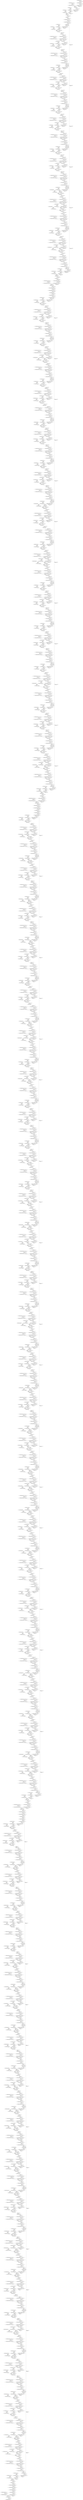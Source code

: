 strict digraph  {
"0 QuantizeLinear_data_0_1" [id=0, type=QuantizeLinear];
"1 DequantizeLinear_data_0_1" [id=1, type=DequantizeLinear];
"2 QuantizeLinear_conv1_w_0_1" [id=2, type=QuantizeLinear];
"3 DequantizeLinear_conv1_w_0_1" [id=3, type=DequantizeLinear];
"4 Conv_nncf_0" [id=4, type=Conv];
"5 BatchNormalization_nncf_1" [id=5, type=BatchNormalization];
"6 Constant_nncf_2" [id=6, type=Constant];
"7 Unsqueeze_nncf_3" [id=7, type=Unsqueeze];
"8 Mul_nncf_4" [id=8, type=Mul];
"9 Constant_nncf_5" [id=9, type=Constant];
"10 Unsqueeze_nncf_6" [id=10, type=Unsqueeze];
"11 Add_nncf_7" [id=11, type=Add];
"12 Relu_nncf_8" [id=12, type=Relu];
"13 QuantizeLinear_conv1/bn_3_1" [id=13, type=QuantizeLinear];
"14 DequantizeLinear_conv1/bn_3_1" [id=14, type=DequantizeLinear];
"15 MaxPool_nncf_9" [id=15, type=MaxPool];
"16 BatchNormalization_nncf_10" [id=16, type=BatchNormalization];
"17 Constant_nncf_11" [id=17, type=Constant];
"18 Unsqueeze_nncf_12" [id=18, type=Unsqueeze];
"19 Mul_nncf_13" [id=19, type=Mul];
"20 Constant_nncf_14" [id=20, type=Constant];
"21 Unsqueeze_nncf_15" [id=21, type=Unsqueeze];
"22 Add_nncf_16" [id=22, type=Add];
"23 Relu_nncf_17" [id=23, type=Relu];
"24 QuantizeLinear_conv2_1/x1/bn_3_1" [id=24, type=QuantizeLinear];
"25 DequantizeLinear_conv2_1/x1/bn_3_1" [id=25, type=DequantizeLinear];
"26 QuantizeLinear_conv2_1/x1_w_0_1" [id=26, type=QuantizeLinear];
"27 DequantizeLinear_conv2_1/x1_w_0_1" [id=27, type=DequantizeLinear];
"28 Conv_nncf_18" [id=28, type=Conv];
"29 BatchNormalization_nncf_19" [id=29, type=BatchNormalization];
"30 Constant_nncf_20" [id=30, type=Constant];
"31 Unsqueeze_nncf_21" [id=31, type=Unsqueeze];
"32 Mul_nncf_22" [id=32, type=Mul];
"33 Constant_nncf_23" [id=33, type=Constant];
"34 Unsqueeze_nncf_24" [id=34, type=Unsqueeze];
"35 Add_nncf_25" [id=35, type=Add];
"36 Relu_nncf_26" [id=36, type=Relu];
"37 QuantizeLinear_conv2_1/x2/bn_3_1" [id=37, type=QuantizeLinear];
"38 DequantizeLinear_conv2_1/x2/bn_3_1" [id=38, type=DequantizeLinear];
"39 QuantizeLinear_conv2_1/x2_w_0_1" [id=39, type=QuantizeLinear];
"40 DequantizeLinear_conv2_1/x2_w_0_1" [id=40, type=DequantizeLinear];
"41 Conv_nncf_27" [id=41, type=Conv];
"42 QuantizeLinear_conv2_1/x2_1_1" [id=42, type=QuantizeLinear];
"43 DequantizeLinear_conv2_1/x2_1_1" [id=43, type=DequantizeLinear];
"44 Concat_nncf_28" [id=44, type=Concat];
"45 BatchNormalization_nncf_29" [id=45, type=BatchNormalization];
"46 Constant_nncf_30" [id=46, type=Constant];
"47 Unsqueeze_nncf_31" [id=47, type=Unsqueeze];
"48 Mul_nncf_32" [id=48, type=Mul];
"49 Constant_nncf_33" [id=49, type=Constant];
"50 Unsqueeze_nncf_34" [id=50, type=Unsqueeze];
"51 Add_nncf_35" [id=51, type=Add];
"52 Relu_nncf_36" [id=52, type=Relu];
"53 QuantizeLinear_conv2_2/x1/bn_3_1" [id=53, type=QuantizeLinear];
"54 DequantizeLinear_conv2_2/x1/bn_3_1" [id=54, type=DequantizeLinear];
"55 QuantizeLinear_conv2_2/x1_w_0_1" [id=55, type=QuantizeLinear];
"56 DequantizeLinear_conv2_2/x1_w_0_1" [id=56, type=DequantizeLinear];
"57 Conv_nncf_37" [id=57, type=Conv];
"58 BatchNormalization_nncf_38" [id=58, type=BatchNormalization];
"59 Constant_nncf_39" [id=59, type=Constant];
"60 Unsqueeze_nncf_40" [id=60, type=Unsqueeze];
"61 Mul_nncf_41" [id=61, type=Mul];
"62 Constant_nncf_42" [id=62, type=Constant];
"63 Unsqueeze_nncf_43" [id=63, type=Unsqueeze];
"64 Add_nncf_44" [id=64, type=Add];
"65 Relu_nncf_45" [id=65, type=Relu];
"66 QuantizeLinear_conv2_2/x2/bn_3_1" [id=66, type=QuantizeLinear];
"67 DequantizeLinear_conv2_2/x2/bn_3_1" [id=67, type=DequantizeLinear];
"68 QuantizeLinear_conv2_2/x2_w_0_1" [id=68, type=QuantizeLinear];
"69 DequantizeLinear_conv2_2/x2_w_0_1" [id=69, type=DequantizeLinear];
"70 Conv_nncf_46" [id=70, type=Conv];
"71 QuantizeLinear_conv2_2/x2_1_1" [id=71, type=QuantizeLinear];
"72 DequantizeLinear_conv2_2/x2_1_1" [id=72, type=DequantizeLinear];
"73 Concat_nncf_47" [id=73, type=Concat];
"74 BatchNormalization_nncf_48" [id=74, type=BatchNormalization];
"75 Constant_nncf_49" [id=75, type=Constant];
"76 Unsqueeze_nncf_50" [id=76, type=Unsqueeze];
"77 Mul_nncf_51" [id=77, type=Mul];
"78 Constant_nncf_52" [id=78, type=Constant];
"79 Unsqueeze_nncf_53" [id=79, type=Unsqueeze];
"80 Add_nncf_54" [id=80, type=Add];
"81 Relu_nncf_55" [id=81, type=Relu];
"82 QuantizeLinear_conv2_3/x1/bn_3_1" [id=82, type=QuantizeLinear];
"83 DequantizeLinear_conv2_3/x1/bn_3_1" [id=83, type=DequantizeLinear];
"84 QuantizeLinear_conv2_3/x1_w_0_1" [id=84, type=QuantizeLinear];
"85 DequantizeLinear_conv2_3/x1_w_0_1" [id=85, type=DequantizeLinear];
"86 Conv_nncf_56" [id=86, type=Conv];
"87 BatchNormalization_nncf_57" [id=87, type=BatchNormalization];
"88 Constant_nncf_58" [id=88, type=Constant];
"89 Unsqueeze_nncf_59" [id=89, type=Unsqueeze];
"90 Mul_nncf_60" [id=90, type=Mul];
"91 Constant_nncf_61" [id=91, type=Constant];
"92 Unsqueeze_nncf_62" [id=92, type=Unsqueeze];
"93 Add_nncf_63" [id=93, type=Add];
"94 Relu_nncf_64" [id=94, type=Relu];
"95 QuantizeLinear_conv2_3/x2/bn_3_1" [id=95, type=QuantizeLinear];
"96 DequantizeLinear_conv2_3/x2/bn_3_1" [id=96, type=DequantizeLinear];
"97 QuantizeLinear_conv2_3/x2_w_0_1" [id=97, type=QuantizeLinear];
"98 DequantizeLinear_conv2_3/x2_w_0_1" [id=98, type=DequantizeLinear];
"99 Conv_nncf_65" [id=99, type=Conv];
"100 QuantizeLinear_conv2_3/x2_1_1" [id=100, type=QuantizeLinear];
"101 DequantizeLinear_conv2_3/x2_1_1" [id=101, type=DequantizeLinear];
"102 Concat_nncf_66" [id=102, type=Concat];
"103 BatchNormalization_nncf_67" [id=103, type=BatchNormalization];
"104 Constant_nncf_68" [id=104, type=Constant];
"105 Unsqueeze_nncf_69" [id=105, type=Unsqueeze];
"106 Mul_nncf_70" [id=106, type=Mul];
"107 Constant_nncf_71" [id=107, type=Constant];
"108 Unsqueeze_nncf_72" [id=108, type=Unsqueeze];
"109 Add_nncf_73" [id=109, type=Add];
"110 Relu_nncf_74" [id=110, type=Relu];
"111 QuantizeLinear_conv2_4/x1/bn_3_1" [id=111, type=QuantizeLinear];
"112 DequantizeLinear_conv2_4/x1/bn_3_1" [id=112, type=DequantizeLinear];
"113 QuantizeLinear_conv2_4/x1_w_0_1" [id=113, type=QuantizeLinear];
"114 DequantizeLinear_conv2_4/x1_w_0_1" [id=114, type=DequantizeLinear];
"115 Conv_nncf_75" [id=115, type=Conv];
"116 BatchNormalization_nncf_76" [id=116, type=BatchNormalization];
"117 Constant_nncf_77" [id=117, type=Constant];
"118 Unsqueeze_nncf_78" [id=118, type=Unsqueeze];
"119 Mul_nncf_79" [id=119, type=Mul];
"120 Constant_nncf_80" [id=120, type=Constant];
"121 Unsqueeze_nncf_81" [id=121, type=Unsqueeze];
"122 Add_nncf_82" [id=122, type=Add];
"123 Relu_nncf_83" [id=123, type=Relu];
"124 QuantizeLinear_conv2_4/x2/bn_3_1" [id=124, type=QuantizeLinear];
"125 DequantizeLinear_conv2_4/x2/bn_3_1" [id=125, type=DequantizeLinear];
"126 QuantizeLinear_conv2_4/x2_w_0_1" [id=126, type=QuantizeLinear];
"127 DequantizeLinear_conv2_4/x2_w_0_1" [id=127, type=DequantizeLinear];
"128 Conv_nncf_84" [id=128, type=Conv];
"129 QuantizeLinear_conv2_4/x2_1_1" [id=129, type=QuantizeLinear];
"130 DequantizeLinear_conv2_4/x2_1_1" [id=130, type=DequantizeLinear];
"131 Concat_nncf_85" [id=131, type=Concat];
"132 BatchNormalization_nncf_86" [id=132, type=BatchNormalization];
"133 Constant_nncf_87" [id=133, type=Constant];
"134 Unsqueeze_nncf_88" [id=134, type=Unsqueeze];
"135 Mul_nncf_89" [id=135, type=Mul];
"136 Constant_nncf_90" [id=136, type=Constant];
"137 Unsqueeze_nncf_91" [id=137, type=Unsqueeze];
"138 Add_nncf_92" [id=138, type=Add];
"139 Relu_nncf_93" [id=139, type=Relu];
"140 QuantizeLinear_conv2_5/x1/bn_3_1" [id=140, type=QuantizeLinear];
"141 DequantizeLinear_conv2_5/x1/bn_3_1" [id=141, type=DequantizeLinear];
"142 QuantizeLinear_conv2_5/x1_w_0_1" [id=142, type=QuantizeLinear];
"143 DequantizeLinear_conv2_5/x1_w_0_1" [id=143, type=DequantizeLinear];
"144 Conv_nncf_94" [id=144, type=Conv];
"145 BatchNormalization_nncf_95" [id=145, type=BatchNormalization];
"146 Constant_nncf_96" [id=146, type=Constant];
"147 Unsqueeze_nncf_97" [id=147, type=Unsqueeze];
"148 Mul_nncf_98" [id=148, type=Mul];
"149 Constant_nncf_99" [id=149, type=Constant];
"150 Unsqueeze_nncf_100" [id=150, type=Unsqueeze];
"151 Add_nncf_101" [id=151, type=Add];
"152 Relu_nncf_102" [id=152, type=Relu];
"153 QuantizeLinear_conv2_5/x2/bn_3_1" [id=153, type=QuantizeLinear];
"154 DequantizeLinear_conv2_5/x2/bn_3_1" [id=154, type=DequantizeLinear];
"155 QuantizeLinear_conv2_5/x2_w_0_1" [id=155, type=QuantizeLinear];
"156 DequantizeLinear_conv2_5/x2_w_0_1" [id=156, type=DequantizeLinear];
"157 Conv_nncf_103" [id=157, type=Conv];
"158 QuantizeLinear_conv2_5/x2_1_1" [id=158, type=QuantizeLinear];
"159 DequantizeLinear_conv2_5/x2_1_1" [id=159, type=DequantizeLinear];
"160 Concat_nncf_104" [id=160, type=Concat];
"161 BatchNormalization_nncf_105" [id=161, type=BatchNormalization];
"162 Constant_nncf_106" [id=162, type=Constant];
"163 Unsqueeze_nncf_107" [id=163, type=Unsqueeze];
"164 Mul_nncf_108" [id=164, type=Mul];
"165 Constant_nncf_109" [id=165, type=Constant];
"166 Unsqueeze_nncf_110" [id=166, type=Unsqueeze];
"167 Add_nncf_111" [id=167, type=Add];
"168 Relu_nncf_112" [id=168, type=Relu];
"169 QuantizeLinear_conv2_6/x1/bn_3_1" [id=169, type=QuantizeLinear];
"170 DequantizeLinear_conv2_6/x1/bn_3_1" [id=170, type=DequantizeLinear];
"171 QuantizeLinear_conv2_6/x1_w_0_1" [id=171, type=QuantizeLinear];
"172 DequantizeLinear_conv2_6/x1_w_0_1" [id=172, type=DequantizeLinear];
"173 Conv_nncf_113" [id=173, type=Conv];
"174 BatchNormalization_nncf_114" [id=174, type=BatchNormalization];
"175 Constant_nncf_115" [id=175, type=Constant];
"176 Unsqueeze_nncf_116" [id=176, type=Unsqueeze];
"177 Mul_nncf_117" [id=177, type=Mul];
"178 Constant_nncf_118" [id=178, type=Constant];
"179 Unsqueeze_nncf_119" [id=179, type=Unsqueeze];
"180 Add_nncf_120" [id=180, type=Add];
"181 Relu_nncf_121" [id=181, type=Relu];
"182 QuantizeLinear_conv2_6/x2/bn_3_1" [id=182, type=QuantizeLinear];
"183 DequantizeLinear_conv2_6/x2/bn_3_1" [id=183, type=DequantizeLinear];
"184 QuantizeLinear_conv2_6/x2_w_0_1" [id=184, type=QuantizeLinear];
"185 DequantizeLinear_conv2_6/x2_w_0_1" [id=185, type=DequantizeLinear];
"186 Conv_nncf_122" [id=186, type=Conv];
"187 QuantizeLinear_conv2_6/x2_1_1" [id=187, type=QuantizeLinear];
"188 DequantizeLinear_conv2_6/x2_1_1" [id=188, type=DequantizeLinear];
"189 Concat_nncf_123" [id=189, type=Concat];
"190 BatchNormalization_nncf_124" [id=190, type=BatchNormalization];
"191 Constant_nncf_125" [id=191, type=Constant];
"192 Unsqueeze_nncf_126" [id=192, type=Unsqueeze];
"193 Mul_nncf_127" [id=193, type=Mul];
"194 Constant_nncf_128" [id=194, type=Constant];
"195 Unsqueeze_nncf_129" [id=195, type=Unsqueeze];
"196 Add_nncf_130" [id=196, type=Add];
"197 Relu_nncf_131" [id=197, type=Relu];
"198 QuantizeLinear_conv2_blk/bn_3_1" [id=198, type=QuantizeLinear];
"199 DequantizeLinear_conv2_blk/bn_3_1" [id=199, type=DequantizeLinear];
"200 QuantizeLinear_conv2_blk_w_0_1" [id=200, type=QuantizeLinear];
"201 DequantizeLinear_conv2_blk_w_0_1" [id=201, type=DequantizeLinear];
"202 Conv_nncf_132" [id=202, type=Conv];
"203 QuantizeLinear_conv2_blk_1_1" [id=203, type=QuantizeLinear];
"204 DequantizeLinear_conv2_blk_1_1" [id=204, type=DequantizeLinear];
"205 AveragePool_nncf_133" [id=205, type=AveragePool];
"206 QuantizeLinear_pool2_1_1" [id=206, type=QuantizeLinear];
"207 DequantizeLinear_pool2_1_1" [id=207, type=DequantizeLinear];
"208 BatchNormalization_nncf_134" [id=208, type=BatchNormalization];
"209 Constant_nncf_135" [id=209, type=Constant];
"210 Unsqueeze_nncf_136" [id=210, type=Unsqueeze];
"211 Mul_nncf_137" [id=211, type=Mul];
"212 Constant_nncf_138" [id=212, type=Constant];
"213 Unsqueeze_nncf_139" [id=213, type=Unsqueeze];
"214 Add_nncf_140" [id=214, type=Add];
"215 Relu_nncf_141" [id=215, type=Relu];
"216 QuantizeLinear_conv3_1/x1/bn_3_1" [id=216, type=QuantizeLinear];
"217 DequantizeLinear_conv3_1/x1/bn_3_1" [id=217, type=DequantizeLinear];
"218 QuantizeLinear_conv3_1/x1_w_0_1" [id=218, type=QuantizeLinear];
"219 DequantizeLinear_conv3_1/x1_w_0_1" [id=219, type=DequantizeLinear];
"220 Conv_nncf_142" [id=220, type=Conv];
"221 BatchNormalization_nncf_143" [id=221, type=BatchNormalization];
"222 Constant_nncf_144" [id=222, type=Constant];
"223 Unsqueeze_nncf_145" [id=223, type=Unsqueeze];
"224 Mul_nncf_146" [id=224, type=Mul];
"225 Constant_nncf_147" [id=225, type=Constant];
"226 Unsqueeze_nncf_148" [id=226, type=Unsqueeze];
"227 Add_nncf_149" [id=227, type=Add];
"228 Relu_nncf_150" [id=228, type=Relu];
"229 QuantizeLinear_conv3_1/x2/bn_3_1" [id=229, type=QuantizeLinear];
"230 DequantizeLinear_conv3_1/x2/bn_3_1" [id=230, type=DequantizeLinear];
"231 QuantizeLinear_conv3_1/x2_w_0_1" [id=231, type=QuantizeLinear];
"232 DequantizeLinear_conv3_1/x2_w_0_1" [id=232, type=DequantizeLinear];
"233 Conv_nncf_151" [id=233, type=Conv];
"234 QuantizeLinear_conv3_1/x2_1_1" [id=234, type=QuantizeLinear];
"235 DequantizeLinear_conv3_1/x2_1_1" [id=235, type=DequantizeLinear];
"236 Concat_nncf_152" [id=236, type=Concat];
"237 BatchNormalization_nncf_153" [id=237, type=BatchNormalization];
"238 Constant_nncf_154" [id=238, type=Constant];
"239 Unsqueeze_nncf_155" [id=239, type=Unsqueeze];
"240 Mul_nncf_156" [id=240, type=Mul];
"241 Constant_nncf_157" [id=241, type=Constant];
"242 Unsqueeze_nncf_158" [id=242, type=Unsqueeze];
"243 Add_nncf_159" [id=243, type=Add];
"244 Relu_nncf_160" [id=244, type=Relu];
"245 QuantizeLinear_conv3_2/x1/bn_3_1" [id=245, type=QuantizeLinear];
"246 DequantizeLinear_conv3_2/x1/bn_3_1" [id=246, type=DequantizeLinear];
"247 QuantizeLinear_conv3_2/x1_w_0_1" [id=247, type=QuantizeLinear];
"248 DequantizeLinear_conv3_2/x1_w_0_1" [id=248, type=DequantizeLinear];
"249 Conv_nncf_161" [id=249, type=Conv];
"250 BatchNormalization_nncf_162" [id=250, type=BatchNormalization];
"251 Constant_nncf_163" [id=251, type=Constant];
"252 Unsqueeze_nncf_164" [id=252, type=Unsqueeze];
"253 Mul_nncf_165" [id=253, type=Mul];
"254 Constant_nncf_166" [id=254, type=Constant];
"255 Unsqueeze_nncf_167" [id=255, type=Unsqueeze];
"256 Add_nncf_168" [id=256, type=Add];
"257 Relu_nncf_169" [id=257, type=Relu];
"258 QuantizeLinear_conv3_2/x2/bn_3_1" [id=258, type=QuantizeLinear];
"259 DequantizeLinear_conv3_2/x2/bn_3_1" [id=259, type=DequantizeLinear];
"260 QuantizeLinear_conv3_2/x2_w_0_1" [id=260, type=QuantizeLinear];
"261 DequantizeLinear_conv3_2/x2_w_0_1" [id=261, type=DequantizeLinear];
"262 Conv_nncf_170" [id=262, type=Conv];
"263 QuantizeLinear_conv3_2/x2_1_1" [id=263, type=QuantizeLinear];
"264 DequantizeLinear_conv3_2/x2_1_1" [id=264, type=DequantizeLinear];
"265 Concat_nncf_171" [id=265, type=Concat];
"266 BatchNormalization_nncf_172" [id=266, type=BatchNormalization];
"267 Constant_nncf_173" [id=267, type=Constant];
"268 Unsqueeze_nncf_174" [id=268, type=Unsqueeze];
"269 Mul_nncf_175" [id=269, type=Mul];
"270 Constant_nncf_176" [id=270, type=Constant];
"271 Unsqueeze_nncf_177" [id=271, type=Unsqueeze];
"272 Add_nncf_178" [id=272, type=Add];
"273 Relu_nncf_179" [id=273, type=Relu];
"274 QuantizeLinear_conv3_3/x1/bn_3_1" [id=274, type=QuantizeLinear];
"275 DequantizeLinear_conv3_3/x1/bn_3_1" [id=275, type=DequantizeLinear];
"276 QuantizeLinear_conv3_3/x1_w_0_1" [id=276, type=QuantizeLinear];
"277 DequantizeLinear_conv3_3/x1_w_0_1" [id=277, type=DequantizeLinear];
"278 Conv_nncf_180" [id=278, type=Conv];
"279 BatchNormalization_nncf_181" [id=279, type=BatchNormalization];
"280 Constant_nncf_182" [id=280, type=Constant];
"281 Unsqueeze_nncf_183" [id=281, type=Unsqueeze];
"282 Mul_nncf_184" [id=282, type=Mul];
"283 Constant_nncf_185" [id=283, type=Constant];
"284 Unsqueeze_nncf_186" [id=284, type=Unsqueeze];
"285 Add_nncf_187" [id=285, type=Add];
"286 Relu_nncf_188" [id=286, type=Relu];
"287 QuantizeLinear_conv3_3/x2/bn_3_1" [id=287, type=QuantizeLinear];
"288 DequantizeLinear_conv3_3/x2/bn_3_1" [id=288, type=DequantizeLinear];
"289 QuantizeLinear_conv3_3/x2_w_0_1" [id=289, type=QuantizeLinear];
"290 DequantizeLinear_conv3_3/x2_w_0_1" [id=290, type=DequantizeLinear];
"291 Conv_nncf_189" [id=291, type=Conv];
"292 QuantizeLinear_conv3_3/x2_1_1" [id=292, type=QuantizeLinear];
"293 DequantizeLinear_conv3_3/x2_1_1" [id=293, type=DequantizeLinear];
"294 Concat_nncf_190" [id=294, type=Concat];
"295 BatchNormalization_nncf_191" [id=295, type=BatchNormalization];
"296 Constant_nncf_192" [id=296, type=Constant];
"297 Unsqueeze_nncf_193" [id=297, type=Unsqueeze];
"298 Mul_nncf_194" [id=298, type=Mul];
"299 Constant_nncf_195" [id=299, type=Constant];
"300 Unsqueeze_nncf_196" [id=300, type=Unsqueeze];
"301 Add_nncf_197" [id=301, type=Add];
"302 Relu_nncf_198" [id=302, type=Relu];
"303 QuantizeLinear_conv3_4/x1/bn_3_1" [id=303, type=QuantizeLinear];
"304 DequantizeLinear_conv3_4/x1/bn_3_1" [id=304, type=DequantizeLinear];
"305 QuantizeLinear_conv3_4/x1_w_0_1" [id=305, type=QuantizeLinear];
"306 DequantizeLinear_conv3_4/x1_w_0_1" [id=306, type=DequantizeLinear];
"307 Conv_nncf_199" [id=307, type=Conv];
"308 BatchNormalization_nncf_200" [id=308, type=BatchNormalization];
"309 Constant_nncf_201" [id=309, type=Constant];
"310 Unsqueeze_nncf_202" [id=310, type=Unsqueeze];
"311 Mul_nncf_203" [id=311, type=Mul];
"312 Constant_nncf_204" [id=312, type=Constant];
"313 Unsqueeze_nncf_205" [id=313, type=Unsqueeze];
"314 Add_nncf_206" [id=314, type=Add];
"315 Relu_nncf_207" [id=315, type=Relu];
"316 QuantizeLinear_conv3_4/x2/bn_3_1" [id=316, type=QuantizeLinear];
"317 DequantizeLinear_conv3_4/x2/bn_3_1" [id=317, type=DequantizeLinear];
"318 QuantizeLinear_conv3_4/x2_w_0_1" [id=318, type=QuantizeLinear];
"319 DequantizeLinear_conv3_4/x2_w_0_1" [id=319, type=DequantizeLinear];
"320 Conv_nncf_208" [id=320, type=Conv];
"321 QuantizeLinear_conv3_4/x2_1_1" [id=321, type=QuantizeLinear];
"322 DequantizeLinear_conv3_4/x2_1_1" [id=322, type=DequantizeLinear];
"323 Concat_nncf_209" [id=323, type=Concat];
"324 BatchNormalization_nncf_210" [id=324, type=BatchNormalization];
"325 Constant_nncf_211" [id=325, type=Constant];
"326 Unsqueeze_nncf_212" [id=326, type=Unsqueeze];
"327 Mul_nncf_213" [id=327, type=Mul];
"328 Constant_nncf_214" [id=328, type=Constant];
"329 Unsqueeze_nncf_215" [id=329, type=Unsqueeze];
"330 Add_nncf_216" [id=330, type=Add];
"331 Relu_nncf_217" [id=331, type=Relu];
"332 QuantizeLinear_conv3_5/x1/bn_3_1" [id=332, type=QuantizeLinear];
"333 DequantizeLinear_conv3_5/x1/bn_3_1" [id=333, type=DequantizeLinear];
"334 QuantizeLinear_conv3_5/x1_w_0_1" [id=334, type=QuantizeLinear];
"335 DequantizeLinear_conv3_5/x1_w_0_1" [id=335, type=DequantizeLinear];
"336 Conv_nncf_218" [id=336, type=Conv];
"337 BatchNormalization_nncf_219" [id=337, type=BatchNormalization];
"338 Constant_nncf_220" [id=338, type=Constant];
"339 Unsqueeze_nncf_221" [id=339, type=Unsqueeze];
"340 Mul_nncf_222" [id=340, type=Mul];
"341 Constant_nncf_223" [id=341, type=Constant];
"342 Unsqueeze_nncf_224" [id=342, type=Unsqueeze];
"343 Add_nncf_225" [id=343, type=Add];
"344 Relu_nncf_226" [id=344, type=Relu];
"345 QuantizeLinear_conv3_5/x2/bn_3_1" [id=345, type=QuantizeLinear];
"346 DequantizeLinear_conv3_5/x2/bn_3_1" [id=346, type=DequantizeLinear];
"347 QuantizeLinear_conv3_5/x2_w_0_1" [id=347, type=QuantizeLinear];
"348 DequantizeLinear_conv3_5/x2_w_0_1" [id=348, type=DequantizeLinear];
"349 Conv_nncf_227" [id=349, type=Conv];
"350 QuantizeLinear_conv3_5/x2_1_1" [id=350, type=QuantizeLinear];
"351 DequantizeLinear_conv3_5/x2_1_1" [id=351, type=DequantizeLinear];
"352 Concat_nncf_228" [id=352, type=Concat];
"353 BatchNormalization_nncf_229" [id=353, type=BatchNormalization];
"354 Constant_nncf_230" [id=354, type=Constant];
"355 Unsqueeze_nncf_231" [id=355, type=Unsqueeze];
"356 Mul_nncf_232" [id=356, type=Mul];
"357 Constant_nncf_233" [id=357, type=Constant];
"358 Unsqueeze_nncf_234" [id=358, type=Unsqueeze];
"359 Add_nncf_235" [id=359, type=Add];
"360 Relu_nncf_236" [id=360, type=Relu];
"361 QuantizeLinear_conv3_6/x1/bn_3_1" [id=361, type=QuantizeLinear];
"362 DequantizeLinear_conv3_6/x1/bn_3_1" [id=362, type=DequantizeLinear];
"363 QuantizeLinear_conv3_6/x1_w_0_1" [id=363, type=QuantizeLinear];
"364 DequantizeLinear_conv3_6/x1_w_0_1" [id=364, type=DequantizeLinear];
"365 Conv_nncf_237" [id=365, type=Conv];
"366 BatchNormalization_nncf_238" [id=366, type=BatchNormalization];
"367 Constant_nncf_239" [id=367, type=Constant];
"368 Unsqueeze_nncf_240" [id=368, type=Unsqueeze];
"369 Mul_nncf_241" [id=369, type=Mul];
"370 Constant_nncf_242" [id=370, type=Constant];
"371 Unsqueeze_nncf_243" [id=371, type=Unsqueeze];
"372 Add_nncf_244" [id=372, type=Add];
"373 Relu_nncf_245" [id=373, type=Relu];
"374 QuantizeLinear_conv3_6/x2/bn_3_1" [id=374, type=QuantizeLinear];
"375 DequantizeLinear_conv3_6/x2/bn_3_1" [id=375, type=DequantizeLinear];
"376 QuantizeLinear_conv3_6/x2_w_0_1" [id=376, type=QuantizeLinear];
"377 DequantizeLinear_conv3_6/x2_w_0_1" [id=377, type=DequantizeLinear];
"378 Conv_nncf_246" [id=378, type=Conv];
"379 QuantizeLinear_conv3_6/x2_1_1" [id=379, type=QuantizeLinear];
"380 DequantizeLinear_conv3_6/x2_1_1" [id=380, type=DequantizeLinear];
"381 Concat_nncf_247" [id=381, type=Concat];
"382 BatchNormalization_nncf_248" [id=382, type=BatchNormalization];
"383 Constant_nncf_249" [id=383, type=Constant];
"384 Unsqueeze_nncf_250" [id=384, type=Unsqueeze];
"385 Mul_nncf_251" [id=385, type=Mul];
"386 Constant_nncf_252" [id=386, type=Constant];
"387 Unsqueeze_nncf_253" [id=387, type=Unsqueeze];
"388 Add_nncf_254" [id=388, type=Add];
"389 Relu_nncf_255" [id=389, type=Relu];
"390 QuantizeLinear_conv3_7/x1/bn_3_1" [id=390, type=QuantizeLinear];
"391 DequantizeLinear_conv3_7/x1/bn_3_1" [id=391, type=DequantizeLinear];
"392 QuantizeLinear_conv3_7/x1_w_0_1" [id=392, type=QuantizeLinear];
"393 DequantizeLinear_conv3_7/x1_w_0_1" [id=393, type=DequantizeLinear];
"394 Conv_nncf_256" [id=394, type=Conv];
"395 BatchNormalization_nncf_257" [id=395, type=BatchNormalization];
"396 Constant_nncf_258" [id=396, type=Constant];
"397 Unsqueeze_nncf_259" [id=397, type=Unsqueeze];
"398 Mul_nncf_260" [id=398, type=Mul];
"399 Constant_nncf_261" [id=399, type=Constant];
"400 Unsqueeze_nncf_262" [id=400, type=Unsqueeze];
"401 Add_nncf_263" [id=401, type=Add];
"402 Relu_nncf_264" [id=402, type=Relu];
"403 QuantizeLinear_conv3_7/x2/bn_3_1" [id=403, type=QuantizeLinear];
"404 DequantizeLinear_conv3_7/x2/bn_3_1" [id=404, type=DequantizeLinear];
"405 QuantizeLinear_conv3_7/x2_w_0_1" [id=405, type=QuantizeLinear];
"406 DequantizeLinear_conv3_7/x2_w_0_1" [id=406, type=DequantizeLinear];
"407 Conv_nncf_265" [id=407, type=Conv];
"408 QuantizeLinear_conv3_7/x2_1_1" [id=408, type=QuantizeLinear];
"409 DequantizeLinear_conv3_7/x2_1_1" [id=409, type=DequantizeLinear];
"410 Concat_nncf_266" [id=410, type=Concat];
"411 BatchNormalization_nncf_267" [id=411, type=BatchNormalization];
"412 Constant_nncf_268" [id=412, type=Constant];
"413 Unsqueeze_nncf_269" [id=413, type=Unsqueeze];
"414 Mul_nncf_270" [id=414, type=Mul];
"415 Constant_nncf_271" [id=415, type=Constant];
"416 Unsqueeze_nncf_272" [id=416, type=Unsqueeze];
"417 Add_nncf_273" [id=417, type=Add];
"418 Relu_nncf_274" [id=418, type=Relu];
"419 QuantizeLinear_conv3_8/x1/bn_3_1" [id=419, type=QuantizeLinear];
"420 DequantizeLinear_conv3_8/x1/bn_3_1" [id=420, type=DequantizeLinear];
"421 QuantizeLinear_conv3_8/x1_w_0_1" [id=421, type=QuantizeLinear];
"422 DequantizeLinear_conv3_8/x1_w_0_1" [id=422, type=DequantizeLinear];
"423 Conv_nncf_275" [id=423, type=Conv];
"424 BatchNormalization_nncf_276" [id=424, type=BatchNormalization];
"425 Constant_nncf_277" [id=425, type=Constant];
"426 Unsqueeze_nncf_278" [id=426, type=Unsqueeze];
"427 Mul_nncf_279" [id=427, type=Mul];
"428 Constant_nncf_280" [id=428, type=Constant];
"429 Unsqueeze_nncf_281" [id=429, type=Unsqueeze];
"430 Add_nncf_282" [id=430, type=Add];
"431 Relu_nncf_283" [id=431, type=Relu];
"432 QuantizeLinear_conv3_8/x2/bn_3_1" [id=432, type=QuantizeLinear];
"433 DequantizeLinear_conv3_8/x2/bn_3_1" [id=433, type=DequantizeLinear];
"434 QuantizeLinear_conv3_8/x2_w_0_1" [id=434, type=QuantizeLinear];
"435 DequantizeLinear_conv3_8/x2_w_0_1" [id=435, type=DequantizeLinear];
"436 Conv_nncf_284" [id=436, type=Conv];
"437 QuantizeLinear_conv3_8/x2_1_1" [id=437, type=QuantizeLinear];
"438 DequantizeLinear_conv3_8/x2_1_1" [id=438, type=DequantizeLinear];
"439 Concat_nncf_285" [id=439, type=Concat];
"440 BatchNormalization_nncf_286" [id=440, type=BatchNormalization];
"441 Constant_nncf_287" [id=441, type=Constant];
"442 Unsqueeze_nncf_288" [id=442, type=Unsqueeze];
"443 Mul_nncf_289" [id=443, type=Mul];
"444 Constant_nncf_290" [id=444, type=Constant];
"445 Unsqueeze_nncf_291" [id=445, type=Unsqueeze];
"446 Add_nncf_292" [id=446, type=Add];
"447 Relu_nncf_293" [id=447, type=Relu];
"448 QuantizeLinear_conv3_9/x1/bn_3_1" [id=448, type=QuantizeLinear];
"449 DequantizeLinear_conv3_9/x1/bn_3_1" [id=449, type=DequantizeLinear];
"450 QuantizeLinear_conv3_9/x1_w_0_1" [id=450, type=QuantizeLinear];
"451 DequantizeLinear_conv3_9/x1_w_0_1" [id=451, type=DequantizeLinear];
"452 Conv_nncf_294" [id=452, type=Conv];
"453 BatchNormalization_nncf_295" [id=453, type=BatchNormalization];
"454 Constant_nncf_296" [id=454, type=Constant];
"455 Unsqueeze_nncf_297" [id=455, type=Unsqueeze];
"456 Mul_nncf_298" [id=456, type=Mul];
"457 Constant_nncf_299" [id=457, type=Constant];
"458 Unsqueeze_nncf_300" [id=458, type=Unsqueeze];
"459 Add_nncf_301" [id=459, type=Add];
"460 Relu_nncf_302" [id=460, type=Relu];
"461 QuantizeLinear_conv3_9/x2/bn_3_1" [id=461, type=QuantizeLinear];
"462 DequantizeLinear_conv3_9/x2/bn_3_1" [id=462, type=DequantizeLinear];
"463 QuantizeLinear_conv3_9/x2_w_0_1" [id=463, type=QuantizeLinear];
"464 DequantizeLinear_conv3_9/x2_w_0_1" [id=464, type=DequantizeLinear];
"465 Conv_nncf_303" [id=465, type=Conv];
"466 QuantizeLinear_conv3_9/x2_1_1" [id=466, type=QuantizeLinear];
"467 DequantizeLinear_conv3_9/x2_1_1" [id=467, type=DequantizeLinear];
"468 Concat_nncf_304" [id=468, type=Concat];
"469 BatchNormalization_nncf_305" [id=469, type=BatchNormalization];
"470 Constant_nncf_306" [id=470, type=Constant];
"471 Unsqueeze_nncf_307" [id=471, type=Unsqueeze];
"472 Mul_nncf_308" [id=472, type=Mul];
"473 Constant_nncf_309" [id=473, type=Constant];
"474 Unsqueeze_nncf_310" [id=474, type=Unsqueeze];
"475 Add_nncf_311" [id=475, type=Add];
"476 Relu_nncf_312" [id=476, type=Relu];
"477 QuantizeLinear_conv3_10/x1/bn_3_1" [id=477, type=QuantizeLinear];
"478 DequantizeLinear_conv3_10/x1/bn_3_1" [id=478, type=DequantizeLinear];
"479 QuantizeLinear_conv3_10/x1_w_0_1" [id=479, type=QuantizeLinear];
"480 DequantizeLinear_conv3_10/x1_w_0_1" [id=480, type=DequantizeLinear];
"481 Conv_nncf_313" [id=481, type=Conv];
"482 BatchNormalization_nncf_314" [id=482, type=BatchNormalization];
"483 Constant_nncf_315" [id=483, type=Constant];
"484 Unsqueeze_nncf_316" [id=484, type=Unsqueeze];
"485 Mul_nncf_317" [id=485, type=Mul];
"486 Constant_nncf_318" [id=486, type=Constant];
"487 Unsqueeze_nncf_319" [id=487, type=Unsqueeze];
"488 Add_nncf_320" [id=488, type=Add];
"489 Relu_nncf_321" [id=489, type=Relu];
"490 QuantizeLinear_conv3_10/x2/bn_3_1" [id=490, type=QuantizeLinear];
"491 DequantizeLinear_conv3_10/x2/bn_3_1" [id=491, type=DequantizeLinear];
"492 QuantizeLinear_conv3_10/x2_w_0_1" [id=492, type=QuantizeLinear];
"493 DequantizeLinear_conv3_10/x2_w_0_1" [id=493, type=DequantizeLinear];
"494 Conv_nncf_322" [id=494, type=Conv];
"495 QuantizeLinear_conv3_10/x2_1_1" [id=495, type=QuantizeLinear];
"496 DequantizeLinear_conv3_10/x2_1_1" [id=496, type=DequantizeLinear];
"497 Concat_nncf_323" [id=497, type=Concat];
"498 BatchNormalization_nncf_324" [id=498, type=BatchNormalization];
"499 Constant_nncf_325" [id=499, type=Constant];
"500 Unsqueeze_nncf_326" [id=500, type=Unsqueeze];
"501 Mul_nncf_327" [id=501, type=Mul];
"502 Constant_nncf_328" [id=502, type=Constant];
"503 Unsqueeze_nncf_329" [id=503, type=Unsqueeze];
"504 Add_nncf_330" [id=504, type=Add];
"505 Relu_nncf_331" [id=505, type=Relu];
"506 QuantizeLinear_conv3_11/x1/bn_3_1" [id=506, type=QuantizeLinear];
"507 DequantizeLinear_conv3_11/x1/bn_3_1" [id=507, type=DequantizeLinear];
"508 QuantizeLinear_conv3_11/x1_w_0_1" [id=508, type=QuantizeLinear];
"509 DequantizeLinear_conv3_11/x1_w_0_1" [id=509, type=DequantizeLinear];
"510 Conv_nncf_332" [id=510, type=Conv];
"511 BatchNormalization_nncf_333" [id=511, type=BatchNormalization];
"512 Constant_nncf_334" [id=512, type=Constant];
"513 Unsqueeze_nncf_335" [id=513, type=Unsqueeze];
"514 Mul_nncf_336" [id=514, type=Mul];
"515 Constant_nncf_337" [id=515, type=Constant];
"516 Unsqueeze_nncf_338" [id=516, type=Unsqueeze];
"517 Add_nncf_339" [id=517, type=Add];
"518 Relu_nncf_340" [id=518, type=Relu];
"519 QuantizeLinear_conv3_11/x2/bn_3_1" [id=519, type=QuantizeLinear];
"520 DequantizeLinear_conv3_11/x2/bn_3_1" [id=520, type=DequantizeLinear];
"521 QuantizeLinear_conv3_11/x2_w_0_1" [id=521, type=QuantizeLinear];
"522 DequantizeLinear_conv3_11/x2_w_0_1" [id=522, type=DequantizeLinear];
"523 Conv_nncf_341" [id=523, type=Conv];
"524 QuantizeLinear_conv3_11/x2_1_1" [id=524, type=QuantizeLinear];
"525 DequantizeLinear_conv3_11/x2_1_1" [id=525, type=DequantizeLinear];
"526 Concat_nncf_342" [id=526, type=Concat];
"527 BatchNormalization_nncf_343" [id=527, type=BatchNormalization];
"528 Constant_nncf_344" [id=528, type=Constant];
"529 Unsqueeze_nncf_345" [id=529, type=Unsqueeze];
"530 Mul_nncf_346" [id=530, type=Mul];
"531 Constant_nncf_347" [id=531, type=Constant];
"532 Unsqueeze_nncf_348" [id=532, type=Unsqueeze];
"533 Add_nncf_349" [id=533, type=Add];
"534 Relu_nncf_350" [id=534, type=Relu];
"535 QuantizeLinear_conv3_12/x1/bn_3_1" [id=535, type=QuantizeLinear];
"536 DequantizeLinear_conv3_12/x1/bn_3_1" [id=536, type=DequantizeLinear];
"537 QuantizeLinear_conv3_12/x1_w_0_1" [id=537, type=QuantizeLinear];
"538 DequantizeLinear_conv3_12/x1_w_0_1" [id=538, type=DequantizeLinear];
"539 Conv_nncf_351" [id=539, type=Conv];
"540 BatchNormalization_nncf_352" [id=540, type=BatchNormalization];
"541 Constant_nncf_353" [id=541, type=Constant];
"542 Unsqueeze_nncf_354" [id=542, type=Unsqueeze];
"543 Mul_nncf_355" [id=543, type=Mul];
"544 Constant_nncf_356" [id=544, type=Constant];
"545 Unsqueeze_nncf_357" [id=545, type=Unsqueeze];
"546 Add_nncf_358" [id=546, type=Add];
"547 Relu_nncf_359" [id=547, type=Relu];
"548 QuantizeLinear_conv3_12/x2/bn_3_1" [id=548, type=QuantizeLinear];
"549 DequantizeLinear_conv3_12/x2/bn_3_1" [id=549, type=DequantizeLinear];
"550 QuantizeLinear_conv3_12/x2_w_0_1" [id=550, type=QuantizeLinear];
"551 DequantizeLinear_conv3_12/x2_w_0_1" [id=551, type=DequantizeLinear];
"552 Conv_nncf_360" [id=552, type=Conv];
"553 QuantizeLinear_conv3_12/x2_1_1" [id=553, type=QuantizeLinear];
"554 DequantizeLinear_conv3_12/x2_1_1" [id=554, type=DequantizeLinear];
"555 Concat_nncf_361" [id=555, type=Concat];
"556 BatchNormalization_nncf_362" [id=556, type=BatchNormalization];
"557 Constant_nncf_363" [id=557, type=Constant];
"558 Unsqueeze_nncf_364" [id=558, type=Unsqueeze];
"559 Mul_nncf_365" [id=559, type=Mul];
"560 Constant_nncf_366" [id=560, type=Constant];
"561 Unsqueeze_nncf_367" [id=561, type=Unsqueeze];
"562 Add_nncf_368" [id=562, type=Add];
"563 Relu_nncf_369" [id=563, type=Relu];
"564 QuantizeLinear_conv3_blk/bn_3_1" [id=564, type=QuantizeLinear];
"565 DequantizeLinear_conv3_blk/bn_3_1" [id=565, type=DequantizeLinear];
"566 QuantizeLinear_conv3_blk_w_0_1" [id=566, type=QuantizeLinear];
"567 DequantizeLinear_conv3_blk_w_0_1" [id=567, type=DequantizeLinear];
"568 Conv_nncf_370" [id=568, type=Conv];
"569 QuantizeLinear_conv3_blk_1_1" [id=569, type=QuantizeLinear];
"570 DequantizeLinear_conv3_blk_1_1" [id=570, type=DequantizeLinear];
"571 AveragePool_nncf_371" [id=571, type=AveragePool];
"572 QuantizeLinear_pool3_1_1" [id=572, type=QuantizeLinear];
"573 DequantizeLinear_pool3_1_1" [id=573, type=DequantizeLinear];
"574 BatchNormalization_nncf_372" [id=574, type=BatchNormalization];
"575 Constant_nncf_373" [id=575, type=Constant];
"576 Unsqueeze_nncf_374" [id=576, type=Unsqueeze];
"577 Mul_nncf_375" [id=577, type=Mul];
"578 Constant_nncf_376" [id=578, type=Constant];
"579 Unsqueeze_nncf_377" [id=579, type=Unsqueeze];
"580 Add_nncf_378" [id=580, type=Add];
"581 Relu_nncf_379" [id=581, type=Relu];
"582 QuantizeLinear_conv4_1/x1/bn_3_1" [id=582, type=QuantizeLinear];
"583 DequantizeLinear_conv4_1/x1/bn_3_1" [id=583, type=DequantizeLinear];
"584 QuantizeLinear_conv4_1/x1_w_0_1" [id=584, type=QuantizeLinear];
"585 DequantizeLinear_conv4_1/x1_w_0_1" [id=585, type=DequantizeLinear];
"586 Conv_nncf_380" [id=586, type=Conv];
"587 BatchNormalization_nncf_381" [id=587, type=BatchNormalization];
"588 Constant_nncf_382" [id=588, type=Constant];
"589 Unsqueeze_nncf_383" [id=589, type=Unsqueeze];
"590 Mul_nncf_384" [id=590, type=Mul];
"591 Constant_nncf_385" [id=591, type=Constant];
"592 Unsqueeze_nncf_386" [id=592, type=Unsqueeze];
"593 Add_nncf_387" [id=593, type=Add];
"594 Relu_nncf_388" [id=594, type=Relu];
"595 QuantizeLinear_conv4_1/x2/bn_3_1" [id=595, type=QuantizeLinear];
"596 DequantizeLinear_conv4_1/x2/bn_3_1" [id=596, type=DequantizeLinear];
"597 QuantizeLinear_conv4_1/x2_w_0_1" [id=597, type=QuantizeLinear];
"598 DequantizeLinear_conv4_1/x2_w_0_1" [id=598, type=DequantizeLinear];
"599 Conv_nncf_389" [id=599, type=Conv];
"600 QuantizeLinear_conv4_1/x2_1_1" [id=600, type=QuantizeLinear];
"601 DequantizeLinear_conv4_1/x2_1_1" [id=601, type=DequantizeLinear];
"602 Concat_nncf_390" [id=602, type=Concat];
"603 BatchNormalization_nncf_391" [id=603, type=BatchNormalization];
"604 Constant_nncf_392" [id=604, type=Constant];
"605 Unsqueeze_nncf_393" [id=605, type=Unsqueeze];
"606 Mul_nncf_394" [id=606, type=Mul];
"607 Constant_nncf_395" [id=607, type=Constant];
"608 Unsqueeze_nncf_396" [id=608, type=Unsqueeze];
"609 Add_nncf_397" [id=609, type=Add];
"610 Relu_nncf_398" [id=610, type=Relu];
"611 QuantizeLinear_conv4_2/x1/bn_3_1" [id=611, type=QuantizeLinear];
"612 DequantizeLinear_conv4_2/x1/bn_3_1" [id=612, type=DequantizeLinear];
"613 QuantizeLinear_conv4_2/x1_w_0_1" [id=613, type=QuantizeLinear];
"614 DequantizeLinear_conv4_2/x1_w_0_1" [id=614, type=DequantizeLinear];
"615 Conv_nncf_399" [id=615, type=Conv];
"616 BatchNormalization_nncf_400" [id=616, type=BatchNormalization];
"617 Constant_nncf_401" [id=617, type=Constant];
"618 Unsqueeze_nncf_402" [id=618, type=Unsqueeze];
"619 Mul_nncf_403" [id=619, type=Mul];
"620 Constant_nncf_404" [id=620, type=Constant];
"621 Unsqueeze_nncf_405" [id=621, type=Unsqueeze];
"622 Add_nncf_406" [id=622, type=Add];
"623 Relu_nncf_407" [id=623, type=Relu];
"624 QuantizeLinear_conv4_2/x2/bn_3_1" [id=624, type=QuantizeLinear];
"625 DequantizeLinear_conv4_2/x2/bn_3_1" [id=625, type=DequantizeLinear];
"626 QuantizeLinear_conv4_2/x2_w_0_1" [id=626, type=QuantizeLinear];
"627 DequantizeLinear_conv4_2/x2_w_0_1" [id=627, type=DequantizeLinear];
"628 Conv_nncf_408" [id=628, type=Conv];
"629 QuantizeLinear_conv4_2/x2_1_1" [id=629, type=QuantizeLinear];
"630 DequantizeLinear_conv4_2/x2_1_1" [id=630, type=DequantizeLinear];
"631 Concat_nncf_409" [id=631, type=Concat];
"632 BatchNormalization_nncf_410" [id=632, type=BatchNormalization];
"633 Constant_nncf_411" [id=633, type=Constant];
"634 Unsqueeze_nncf_412" [id=634, type=Unsqueeze];
"635 Mul_nncf_413" [id=635, type=Mul];
"636 Constant_nncf_414" [id=636, type=Constant];
"637 Unsqueeze_nncf_415" [id=637, type=Unsqueeze];
"638 Add_nncf_416" [id=638, type=Add];
"639 Relu_nncf_417" [id=639, type=Relu];
"640 QuantizeLinear_conv4_3/x1/bn_3_1" [id=640, type=QuantizeLinear];
"641 DequantizeLinear_conv4_3/x1/bn_3_1" [id=641, type=DequantizeLinear];
"642 QuantizeLinear_conv4_3/x1_w_0_1" [id=642, type=QuantizeLinear];
"643 DequantizeLinear_conv4_3/x1_w_0_1" [id=643, type=DequantizeLinear];
"644 Conv_nncf_418" [id=644, type=Conv];
"645 BatchNormalization_nncf_419" [id=645, type=BatchNormalization];
"646 Constant_nncf_420" [id=646, type=Constant];
"647 Unsqueeze_nncf_421" [id=647, type=Unsqueeze];
"648 Mul_nncf_422" [id=648, type=Mul];
"649 Constant_nncf_423" [id=649, type=Constant];
"650 Unsqueeze_nncf_424" [id=650, type=Unsqueeze];
"651 Add_nncf_425" [id=651, type=Add];
"652 Relu_nncf_426" [id=652, type=Relu];
"653 QuantizeLinear_conv4_3/x2/bn_3_1" [id=653, type=QuantizeLinear];
"654 DequantizeLinear_conv4_3/x2/bn_3_1" [id=654, type=DequantizeLinear];
"655 QuantizeLinear_conv4_3/x2_w_0_1" [id=655, type=QuantizeLinear];
"656 DequantizeLinear_conv4_3/x2_w_0_1" [id=656, type=DequantizeLinear];
"657 Conv_nncf_427" [id=657, type=Conv];
"658 QuantizeLinear_conv4_3/x2_1_1" [id=658, type=QuantizeLinear];
"659 DequantizeLinear_conv4_3/x2_1_1" [id=659, type=DequantizeLinear];
"660 Concat_nncf_428" [id=660, type=Concat];
"661 BatchNormalization_nncf_429" [id=661, type=BatchNormalization];
"662 Constant_nncf_430" [id=662, type=Constant];
"663 Unsqueeze_nncf_431" [id=663, type=Unsqueeze];
"664 Mul_nncf_432" [id=664, type=Mul];
"665 Constant_nncf_433" [id=665, type=Constant];
"666 Unsqueeze_nncf_434" [id=666, type=Unsqueeze];
"667 Add_nncf_435" [id=667, type=Add];
"668 Relu_nncf_436" [id=668, type=Relu];
"669 QuantizeLinear_conv4_4/x1/bn_3_1" [id=669, type=QuantizeLinear];
"670 DequantizeLinear_conv4_4/x1/bn_3_1" [id=670, type=DequantizeLinear];
"671 QuantizeLinear_conv4_4/x1_w_0_1" [id=671, type=QuantizeLinear];
"672 DequantizeLinear_conv4_4/x1_w_0_1" [id=672, type=DequantizeLinear];
"673 Conv_nncf_437" [id=673, type=Conv];
"674 BatchNormalization_nncf_438" [id=674, type=BatchNormalization];
"675 Constant_nncf_439" [id=675, type=Constant];
"676 Unsqueeze_nncf_440" [id=676, type=Unsqueeze];
"677 Mul_nncf_441" [id=677, type=Mul];
"678 Constant_nncf_442" [id=678, type=Constant];
"679 Unsqueeze_nncf_443" [id=679, type=Unsqueeze];
"680 Add_nncf_444" [id=680, type=Add];
"681 Relu_nncf_445" [id=681, type=Relu];
"682 QuantizeLinear_conv4_4/x2/bn_3_1" [id=682, type=QuantizeLinear];
"683 DequantizeLinear_conv4_4/x2/bn_3_1" [id=683, type=DequantizeLinear];
"684 QuantizeLinear_conv4_4/x2_w_0_1" [id=684, type=QuantizeLinear];
"685 DequantizeLinear_conv4_4/x2_w_0_1" [id=685, type=DequantizeLinear];
"686 Conv_nncf_446" [id=686, type=Conv];
"687 QuantizeLinear_conv4_4/x2_1_1" [id=687, type=QuantizeLinear];
"688 DequantizeLinear_conv4_4/x2_1_1" [id=688, type=DequantizeLinear];
"689 Concat_nncf_447" [id=689, type=Concat];
"690 BatchNormalization_nncf_448" [id=690, type=BatchNormalization];
"691 Constant_nncf_449" [id=691, type=Constant];
"692 Unsqueeze_nncf_450" [id=692, type=Unsqueeze];
"693 Mul_nncf_451" [id=693, type=Mul];
"694 Constant_nncf_452" [id=694, type=Constant];
"695 Unsqueeze_nncf_453" [id=695, type=Unsqueeze];
"696 Add_nncf_454" [id=696, type=Add];
"697 Relu_nncf_455" [id=697, type=Relu];
"698 QuantizeLinear_conv4_5/x1/bn_3_1" [id=698, type=QuantizeLinear];
"699 DequantizeLinear_conv4_5/x1/bn_3_1" [id=699, type=DequantizeLinear];
"700 QuantizeLinear_conv4_5/x1_w_0_1" [id=700, type=QuantizeLinear];
"701 DequantizeLinear_conv4_5/x1_w_0_1" [id=701, type=DequantizeLinear];
"702 Conv_nncf_456" [id=702, type=Conv];
"703 BatchNormalization_nncf_457" [id=703, type=BatchNormalization];
"704 Constant_nncf_458" [id=704, type=Constant];
"705 Unsqueeze_nncf_459" [id=705, type=Unsqueeze];
"706 Mul_nncf_460" [id=706, type=Mul];
"707 Constant_nncf_461" [id=707, type=Constant];
"708 Unsqueeze_nncf_462" [id=708, type=Unsqueeze];
"709 Add_nncf_463" [id=709, type=Add];
"710 Relu_nncf_464" [id=710, type=Relu];
"711 QuantizeLinear_conv4_5/x2/bn_3_1" [id=711, type=QuantizeLinear];
"712 DequantizeLinear_conv4_5/x2/bn_3_1" [id=712, type=DequantizeLinear];
"713 QuantizeLinear_conv4_5/x2_w_0_1" [id=713, type=QuantizeLinear];
"714 DequantizeLinear_conv4_5/x2_w_0_1" [id=714, type=DequantizeLinear];
"715 Conv_nncf_465" [id=715, type=Conv];
"716 QuantizeLinear_conv4_5/x2_1_1" [id=716, type=QuantizeLinear];
"717 DequantizeLinear_conv4_5/x2_1_1" [id=717, type=DequantizeLinear];
"718 Concat_nncf_466" [id=718, type=Concat];
"719 BatchNormalization_nncf_467" [id=719, type=BatchNormalization];
"720 Constant_nncf_468" [id=720, type=Constant];
"721 Unsqueeze_nncf_469" [id=721, type=Unsqueeze];
"722 Mul_nncf_470" [id=722, type=Mul];
"723 Constant_nncf_471" [id=723, type=Constant];
"724 Unsqueeze_nncf_472" [id=724, type=Unsqueeze];
"725 Add_nncf_473" [id=725, type=Add];
"726 Relu_nncf_474" [id=726, type=Relu];
"727 QuantizeLinear_conv4_6/x1/bn_3_1" [id=727, type=QuantizeLinear];
"728 DequantizeLinear_conv4_6/x1/bn_3_1" [id=728, type=DequantizeLinear];
"729 QuantizeLinear_conv4_6/x1_w_0_1" [id=729, type=QuantizeLinear];
"730 DequantizeLinear_conv4_6/x1_w_0_1" [id=730, type=DequantizeLinear];
"731 Conv_nncf_475" [id=731, type=Conv];
"732 BatchNormalization_nncf_476" [id=732, type=BatchNormalization];
"733 Constant_nncf_477" [id=733, type=Constant];
"734 Unsqueeze_nncf_478" [id=734, type=Unsqueeze];
"735 Mul_nncf_479" [id=735, type=Mul];
"736 Constant_nncf_480" [id=736, type=Constant];
"737 Unsqueeze_nncf_481" [id=737, type=Unsqueeze];
"738 Add_nncf_482" [id=738, type=Add];
"739 Relu_nncf_483" [id=739, type=Relu];
"740 QuantizeLinear_conv4_6/x2/bn_3_1" [id=740, type=QuantizeLinear];
"741 DequantizeLinear_conv4_6/x2/bn_3_1" [id=741, type=DequantizeLinear];
"742 QuantizeLinear_conv4_6/x2_w_0_1" [id=742, type=QuantizeLinear];
"743 DequantizeLinear_conv4_6/x2_w_0_1" [id=743, type=DequantizeLinear];
"744 Conv_nncf_484" [id=744, type=Conv];
"745 QuantizeLinear_conv4_6/x2_1_1" [id=745, type=QuantizeLinear];
"746 DequantizeLinear_conv4_6/x2_1_1" [id=746, type=DequantizeLinear];
"747 Concat_nncf_485" [id=747, type=Concat];
"748 BatchNormalization_nncf_486" [id=748, type=BatchNormalization];
"749 Constant_nncf_487" [id=749, type=Constant];
"750 Unsqueeze_nncf_488" [id=750, type=Unsqueeze];
"751 Mul_nncf_489" [id=751, type=Mul];
"752 Constant_nncf_490" [id=752, type=Constant];
"753 Unsqueeze_nncf_491" [id=753, type=Unsqueeze];
"754 Add_nncf_492" [id=754, type=Add];
"755 Relu_nncf_493" [id=755, type=Relu];
"756 QuantizeLinear_conv4_7/x1/bn_3_1" [id=756, type=QuantizeLinear];
"757 DequantizeLinear_conv4_7/x1/bn_3_1" [id=757, type=DequantizeLinear];
"758 QuantizeLinear_conv4_7/x1_w_0_1" [id=758, type=QuantizeLinear];
"759 DequantizeLinear_conv4_7/x1_w_0_1" [id=759, type=DequantizeLinear];
"760 Conv_nncf_494" [id=760, type=Conv];
"761 BatchNormalization_nncf_495" [id=761, type=BatchNormalization];
"762 Constant_nncf_496" [id=762, type=Constant];
"763 Unsqueeze_nncf_497" [id=763, type=Unsqueeze];
"764 Mul_nncf_498" [id=764, type=Mul];
"765 Constant_nncf_499" [id=765, type=Constant];
"766 Unsqueeze_nncf_500" [id=766, type=Unsqueeze];
"767 Add_nncf_501" [id=767, type=Add];
"768 Relu_nncf_502" [id=768, type=Relu];
"769 QuantizeLinear_conv4_7/x2/bn_3_1" [id=769, type=QuantizeLinear];
"770 DequantizeLinear_conv4_7/x2/bn_3_1" [id=770, type=DequantizeLinear];
"771 QuantizeLinear_conv4_7/x2_w_0_1" [id=771, type=QuantizeLinear];
"772 DequantizeLinear_conv4_7/x2_w_0_1" [id=772, type=DequantizeLinear];
"773 Conv_nncf_503" [id=773, type=Conv];
"774 QuantizeLinear_conv4_7/x2_1_1" [id=774, type=QuantizeLinear];
"775 DequantizeLinear_conv4_7/x2_1_1" [id=775, type=DequantizeLinear];
"776 Concat_nncf_504" [id=776, type=Concat];
"777 BatchNormalization_nncf_505" [id=777, type=BatchNormalization];
"778 Constant_nncf_506" [id=778, type=Constant];
"779 Unsqueeze_nncf_507" [id=779, type=Unsqueeze];
"780 Mul_nncf_508" [id=780, type=Mul];
"781 Constant_nncf_509" [id=781, type=Constant];
"782 Unsqueeze_nncf_510" [id=782, type=Unsqueeze];
"783 Add_nncf_511" [id=783, type=Add];
"784 Relu_nncf_512" [id=784, type=Relu];
"785 QuantizeLinear_conv4_8/x1/bn_3_1" [id=785, type=QuantizeLinear];
"786 DequantizeLinear_conv4_8/x1/bn_3_1" [id=786, type=DequantizeLinear];
"787 QuantizeLinear_conv4_8/x1_w_0_1" [id=787, type=QuantizeLinear];
"788 DequantizeLinear_conv4_8/x1_w_0_1" [id=788, type=DequantizeLinear];
"789 Conv_nncf_513" [id=789, type=Conv];
"790 BatchNormalization_nncf_514" [id=790, type=BatchNormalization];
"791 Constant_nncf_515" [id=791, type=Constant];
"792 Unsqueeze_nncf_516" [id=792, type=Unsqueeze];
"793 Mul_nncf_517" [id=793, type=Mul];
"794 Constant_nncf_518" [id=794, type=Constant];
"795 Unsqueeze_nncf_519" [id=795, type=Unsqueeze];
"796 Add_nncf_520" [id=796, type=Add];
"797 Relu_nncf_521" [id=797, type=Relu];
"798 QuantizeLinear_conv4_8/x2/bn_3_1" [id=798, type=QuantizeLinear];
"799 DequantizeLinear_conv4_8/x2/bn_3_1" [id=799, type=DequantizeLinear];
"800 QuantizeLinear_conv4_8/x2_w_0_1" [id=800, type=QuantizeLinear];
"801 DequantizeLinear_conv4_8/x2_w_0_1" [id=801, type=DequantizeLinear];
"802 Conv_nncf_522" [id=802, type=Conv];
"803 QuantizeLinear_conv4_8/x2_1_1" [id=803, type=QuantizeLinear];
"804 DequantizeLinear_conv4_8/x2_1_1" [id=804, type=DequantizeLinear];
"805 Concat_nncf_523" [id=805, type=Concat];
"806 BatchNormalization_nncf_524" [id=806, type=BatchNormalization];
"807 Constant_nncf_525" [id=807, type=Constant];
"808 Unsqueeze_nncf_526" [id=808, type=Unsqueeze];
"809 Mul_nncf_527" [id=809, type=Mul];
"810 Constant_nncf_528" [id=810, type=Constant];
"811 Unsqueeze_nncf_529" [id=811, type=Unsqueeze];
"812 Add_nncf_530" [id=812, type=Add];
"813 Relu_nncf_531" [id=813, type=Relu];
"814 QuantizeLinear_conv4_9/x1/bn_3_1" [id=814, type=QuantizeLinear];
"815 DequantizeLinear_conv4_9/x1/bn_3_1" [id=815, type=DequantizeLinear];
"816 QuantizeLinear_conv4_9/x1_w_0_1" [id=816, type=QuantizeLinear];
"817 DequantizeLinear_conv4_9/x1_w_0_1" [id=817, type=DequantizeLinear];
"818 Conv_nncf_532" [id=818, type=Conv];
"819 BatchNormalization_nncf_533" [id=819, type=BatchNormalization];
"820 Constant_nncf_534" [id=820, type=Constant];
"821 Unsqueeze_nncf_535" [id=821, type=Unsqueeze];
"822 Mul_nncf_536" [id=822, type=Mul];
"823 Constant_nncf_537" [id=823, type=Constant];
"824 Unsqueeze_nncf_538" [id=824, type=Unsqueeze];
"825 Add_nncf_539" [id=825, type=Add];
"826 Relu_nncf_540" [id=826, type=Relu];
"827 QuantizeLinear_conv4_9/x2/bn_3_1" [id=827, type=QuantizeLinear];
"828 DequantizeLinear_conv4_9/x2/bn_3_1" [id=828, type=DequantizeLinear];
"829 QuantizeLinear_conv4_9/x2_w_0_1" [id=829, type=QuantizeLinear];
"830 DequantizeLinear_conv4_9/x2_w_0_1" [id=830, type=DequantizeLinear];
"831 Conv_nncf_541" [id=831, type=Conv];
"832 QuantizeLinear_conv4_9/x2_1_1" [id=832, type=QuantizeLinear];
"833 DequantizeLinear_conv4_9/x2_1_1" [id=833, type=DequantizeLinear];
"834 Concat_nncf_542" [id=834, type=Concat];
"835 BatchNormalization_nncf_543" [id=835, type=BatchNormalization];
"836 Constant_nncf_544" [id=836, type=Constant];
"837 Unsqueeze_nncf_545" [id=837, type=Unsqueeze];
"838 Mul_nncf_546" [id=838, type=Mul];
"839 Constant_nncf_547" [id=839, type=Constant];
"840 Unsqueeze_nncf_548" [id=840, type=Unsqueeze];
"841 Add_nncf_549" [id=841, type=Add];
"842 Relu_nncf_550" [id=842, type=Relu];
"843 QuantizeLinear_conv4_10/x1/bn_3_1" [id=843, type=QuantizeLinear];
"844 DequantizeLinear_conv4_10/x1/bn_3_1" [id=844, type=DequantizeLinear];
"845 QuantizeLinear_conv4_10/x1_w_0_1" [id=845, type=QuantizeLinear];
"846 DequantizeLinear_conv4_10/x1_w_0_1" [id=846, type=DequantizeLinear];
"847 Conv_nncf_551" [id=847, type=Conv];
"848 BatchNormalization_nncf_552" [id=848, type=BatchNormalization];
"849 Constant_nncf_553" [id=849, type=Constant];
"850 Unsqueeze_nncf_554" [id=850, type=Unsqueeze];
"851 Mul_nncf_555" [id=851, type=Mul];
"852 Constant_nncf_556" [id=852, type=Constant];
"853 Unsqueeze_nncf_557" [id=853, type=Unsqueeze];
"854 Add_nncf_558" [id=854, type=Add];
"855 Relu_nncf_559" [id=855, type=Relu];
"856 QuantizeLinear_conv4_10/x2/bn_3_1" [id=856, type=QuantizeLinear];
"857 DequantizeLinear_conv4_10/x2/bn_3_1" [id=857, type=DequantizeLinear];
"858 QuantizeLinear_conv4_10/x2_w_0_1" [id=858, type=QuantizeLinear];
"859 DequantizeLinear_conv4_10/x2_w_0_1" [id=859, type=DequantizeLinear];
"860 Conv_nncf_560" [id=860, type=Conv];
"861 QuantizeLinear_conv4_10/x2_1_1" [id=861, type=QuantizeLinear];
"862 DequantizeLinear_conv4_10/x2_1_1" [id=862, type=DequantizeLinear];
"863 Concat_nncf_561" [id=863, type=Concat];
"864 BatchNormalization_nncf_562" [id=864, type=BatchNormalization];
"865 Constant_nncf_563" [id=865, type=Constant];
"866 Unsqueeze_nncf_564" [id=866, type=Unsqueeze];
"867 Mul_nncf_565" [id=867, type=Mul];
"868 Constant_nncf_566" [id=868, type=Constant];
"869 Unsqueeze_nncf_567" [id=869, type=Unsqueeze];
"870 Add_nncf_568" [id=870, type=Add];
"871 Relu_nncf_569" [id=871, type=Relu];
"872 QuantizeLinear_conv4_11/x1/bn_3_1" [id=872, type=QuantizeLinear];
"873 DequantizeLinear_conv4_11/x1/bn_3_1" [id=873, type=DequantizeLinear];
"874 QuantizeLinear_conv4_11/x1_w_0_1" [id=874, type=QuantizeLinear];
"875 DequantizeLinear_conv4_11/x1_w_0_1" [id=875, type=DequantizeLinear];
"876 Conv_nncf_570" [id=876, type=Conv];
"877 BatchNormalization_nncf_571" [id=877, type=BatchNormalization];
"878 Constant_nncf_572" [id=878, type=Constant];
"879 Unsqueeze_nncf_573" [id=879, type=Unsqueeze];
"880 Mul_nncf_574" [id=880, type=Mul];
"881 Constant_nncf_575" [id=881, type=Constant];
"882 Unsqueeze_nncf_576" [id=882, type=Unsqueeze];
"883 Add_nncf_577" [id=883, type=Add];
"884 Relu_nncf_578" [id=884, type=Relu];
"885 QuantizeLinear_conv4_11/x2/bn_3_1" [id=885, type=QuantizeLinear];
"886 DequantizeLinear_conv4_11/x2/bn_3_1" [id=886, type=DequantizeLinear];
"887 QuantizeLinear_conv4_11/x2_w_0_1" [id=887, type=QuantizeLinear];
"888 DequantizeLinear_conv4_11/x2_w_0_1" [id=888, type=DequantizeLinear];
"889 Conv_nncf_579" [id=889, type=Conv];
"890 QuantizeLinear_conv4_11/x2_1_1" [id=890, type=QuantizeLinear];
"891 DequantizeLinear_conv4_11/x2_1_1" [id=891, type=DequantizeLinear];
"892 Concat_nncf_580" [id=892, type=Concat];
"893 BatchNormalization_nncf_581" [id=893, type=BatchNormalization];
"894 Constant_nncf_582" [id=894, type=Constant];
"895 Unsqueeze_nncf_583" [id=895, type=Unsqueeze];
"896 Mul_nncf_584" [id=896, type=Mul];
"897 Constant_nncf_585" [id=897, type=Constant];
"898 Unsqueeze_nncf_586" [id=898, type=Unsqueeze];
"899 Add_nncf_587" [id=899, type=Add];
"900 Relu_nncf_588" [id=900, type=Relu];
"901 QuantizeLinear_conv4_12/x1/bn_3_1" [id=901, type=QuantizeLinear];
"902 DequantizeLinear_conv4_12/x1/bn_3_1" [id=902, type=DequantizeLinear];
"903 QuantizeLinear_conv4_12/x1_w_0_1" [id=903, type=QuantizeLinear];
"904 DequantizeLinear_conv4_12/x1_w_0_1" [id=904, type=DequantizeLinear];
"905 Conv_nncf_589" [id=905, type=Conv];
"906 BatchNormalization_nncf_590" [id=906, type=BatchNormalization];
"907 Constant_nncf_591" [id=907, type=Constant];
"908 Unsqueeze_nncf_592" [id=908, type=Unsqueeze];
"909 Mul_nncf_593" [id=909, type=Mul];
"910 Constant_nncf_594" [id=910, type=Constant];
"911 Unsqueeze_nncf_595" [id=911, type=Unsqueeze];
"912 Add_nncf_596" [id=912, type=Add];
"913 Relu_nncf_597" [id=913, type=Relu];
"914 QuantizeLinear_conv4_12/x2/bn_3_1" [id=914, type=QuantizeLinear];
"915 DequantizeLinear_conv4_12/x2/bn_3_1" [id=915, type=DequantizeLinear];
"916 QuantizeLinear_conv4_12/x2_w_0_1" [id=916, type=QuantizeLinear];
"917 DequantizeLinear_conv4_12/x2_w_0_1" [id=917, type=DequantizeLinear];
"918 Conv_nncf_598" [id=918, type=Conv];
"919 QuantizeLinear_conv4_12/x2_1_1" [id=919, type=QuantizeLinear];
"920 DequantizeLinear_conv4_12/x2_1_1" [id=920, type=DequantizeLinear];
"921 Concat_nncf_599" [id=921, type=Concat];
"922 BatchNormalization_nncf_600" [id=922, type=BatchNormalization];
"923 Constant_nncf_601" [id=923, type=Constant];
"924 Unsqueeze_nncf_602" [id=924, type=Unsqueeze];
"925 Mul_nncf_603" [id=925, type=Mul];
"926 Constant_nncf_604" [id=926, type=Constant];
"927 Unsqueeze_nncf_605" [id=927, type=Unsqueeze];
"928 Add_nncf_606" [id=928, type=Add];
"929 Relu_nncf_607" [id=929, type=Relu];
"930 QuantizeLinear_conv4_13/x1/bn_3_1" [id=930, type=QuantizeLinear];
"931 DequantizeLinear_conv4_13/x1/bn_3_1" [id=931, type=DequantizeLinear];
"932 QuantizeLinear_conv4_13/x1_w_0_1" [id=932, type=QuantizeLinear];
"933 DequantizeLinear_conv4_13/x1_w_0_1" [id=933, type=DequantizeLinear];
"934 Conv_nncf_608" [id=934, type=Conv];
"935 BatchNormalization_nncf_609" [id=935, type=BatchNormalization];
"936 Constant_nncf_610" [id=936, type=Constant];
"937 Unsqueeze_nncf_611" [id=937, type=Unsqueeze];
"938 Mul_nncf_612" [id=938, type=Mul];
"939 Constant_nncf_613" [id=939, type=Constant];
"940 Unsqueeze_nncf_614" [id=940, type=Unsqueeze];
"941 Add_nncf_615" [id=941, type=Add];
"942 Relu_nncf_616" [id=942, type=Relu];
"943 QuantizeLinear_conv4_13/x2/bn_3_1" [id=943, type=QuantizeLinear];
"944 DequantizeLinear_conv4_13/x2/bn_3_1" [id=944, type=DequantizeLinear];
"945 QuantizeLinear_conv4_13/x2_w_0_1" [id=945, type=QuantizeLinear];
"946 DequantizeLinear_conv4_13/x2_w_0_1" [id=946, type=DequantizeLinear];
"947 Conv_nncf_617" [id=947, type=Conv];
"948 QuantizeLinear_conv4_13/x2_1_1" [id=948, type=QuantizeLinear];
"949 DequantizeLinear_conv4_13/x2_1_1" [id=949, type=DequantizeLinear];
"950 Concat_nncf_618" [id=950, type=Concat];
"951 BatchNormalization_nncf_619" [id=951, type=BatchNormalization];
"952 Constant_nncf_620" [id=952, type=Constant];
"953 Unsqueeze_nncf_621" [id=953, type=Unsqueeze];
"954 Mul_nncf_622" [id=954, type=Mul];
"955 Constant_nncf_623" [id=955, type=Constant];
"956 Unsqueeze_nncf_624" [id=956, type=Unsqueeze];
"957 Add_nncf_625" [id=957, type=Add];
"958 Relu_nncf_626" [id=958, type=Relu];
"959 QuantizeLinear_conv4_14/x1/bn_3_1" [id=959, type=QuantizeLinear];
"960 DequantizeLinear_conv4_14/x1/bn_3_1" [id=960, type=DequantizeLinear];
"961 QuantizeLinear_conv4_14/x1_w_0_1" [id=961, type=QuantizeLinear];
"962 DequantizeLinear_conv4_14/x1_w_0_1" [id=962, type=DequantizeLinear];
"963 Conv_nncf_627" [id=963, type=Conv];
"964 BatchNormalization_nncf_628" [id=964, type=BatchNormalization];
"965 Constant_nncf_629" [id=965, type=Constant];
"966 Unsqueeze_nncf_630" [id=966, type=Unsqueeze];
"967 Mul_nncf_631" [id=967, type=Mul];
"968 Constant_nncf_632" [id=968, type=Constant];
"969 Unsqueeze_nncf_633" [id=969, type=Unsqueeze];
"970 Add_nncf_634" [id=970, type=Add];
"971 Relu_nncf_635" [id=971, type=Relu];
"972 QuantizeLinear_conv4_14/x2/bn_3_1" [id=972, type=QuantizeLinear];
"973 DequantizeLinear_conv4_14/x2/bn_3_1" [id=973, type=DequantizeLinear];
"974 QuantizeLinear_conv4_14/x2_w_0_1" [id=974, type=QuantizeLinear];
"975 DequantizeLinear_conv4_14/x2_w_0_1" [id=975, type=DequantizeLinear];
"976 Conv_nncf_636" [id=976, type=Conv];
"977 QuantizeLinear_conv4_14/x2_1_1" [id=977, type=QuantizeLinear];
"978 DequantizeLinear_conv4_14/x2_1_1" [id=978, type=DequantizeLinear];
"979 Concat_nncf_637" [id=979, type=Concat];
"980 BatchNormalization_nncf_638" [id=980, type=BatchNormalization];
"981 Constant_nncf_639" [id=981, type=Constant];
"982 Unsqueeze_nncf_640" [id=982, type=Unsqueeze];
"983 Mul_nncf_641" [id=983, type=Mul];
"984 Constant_nncf_642" [id=984, type=Constant];
"985 Unsqueeze_nncf_643" [id=985, type=Unsqueeze];
"986 Add_nncf_644" [id=986, type=Add];
"987 Relu_nncf_645" [id=987, type=Relu];
"988 QuantizeLinear_conv4_15/x1/bn_3_1" [id=988, type=QuantizeLinear];
"989 DequantizeLinear_conv4_15/x1/bn_3_1" [id=989, type=DequantizeLinear];
"990 QuantizeLinear_conv4_15/x1_w_0_1" [id=990, type=QuantizeLinear];
"991 DequantizeLinear_conv4_15/x1_w_0_1" [id=991, type=DequantizeLinear];
"992 Conv_nncf_646" [id=992, type=Conv];
"993 BatchNormalization_nncf_647" [id=993, type=BatchNormalization];
"994 Constant_nncf_648" [id=994, type=Constant];
"995 Unsqueeze_nncf_649" [id=995, type=Unsqueeze];
"996 Mul_nncf_650" [id=996, type=Mul];
"997 Constant_nncf_651" [id=997, type=Constant];
"998 Unsqueeze_nncf_652" [id=998, type=Unsqueeze];
"999 Add_nncf_653" [id=999, type=Add];
"1000 Relu_nncf_654" [id=1000, type=Relu];
"1001 QuantizeLinear_conv4_15/x2/bn_3_1" [id=1001, type=QuantizeLinear];
"1002 DequantizeLinear_conv4_15/x2/bn_3_1" [id=1002, type=DequantizeLinear];
"1003 QuantizeLinear_conv4_15/x2_w_0_1" [id=1003, type=QuantizeLinear];
"1004 DequantizeLinear_conv4_15/x2_w_0_1" [id=1004, type=DequantizeLinear];
"1005 Conv_nncf_655" [id=1005, type=Conv];
"1006 QuantizeLinear_conv4_15/x2_1_1" [id=1006, type=QuantizeLinear];
"1007 DequantizeLinear_conv4_15/x2_1_1" [id=1007, type=DequantizeLinear];
"1008 Concat_nncf_656" [id=1008, type=Concat];
"1009 BatchNormalization_nncf_657" [id=1009, type=BatchNormalization];
"1010 Constant_nncf_658" [id=1010, type=Constant];
"1011 Unsqueeze_nncf_659" [id=1011, type=Unsqueeze];
"1012 Mul_nncf_660" [id=1012, type=Mul];
"1013 Constant_nncf_661" [id=1013, type=Constant];
"1014 Unsqueeze_nncf_662" [id=1014, type=Unsqueeze];
"1015 Add_nncf_663" [id=1015, type=Add];
"1016 Relu_nncf_664" [id=1016, type=Relu];
"1017 QuantizeLinear_conv4_16/x1/bn_3_1" [id=1017, type=QuantizeLinear];
"1018 DequantizeLinear_conv4_16/x1/bn_3_1" [id=1018, type=DequantizeLinear];
"1019 QuantizeLinear_conv4_16/x1_w_0_1" [id=1019, type=QuantizeLinear];
"1020 DequantizeLinear_conv4_16/x1_w_0_1" [id=1020, type=DequantizeLinear];
"1021 Conv_nncf_665" [id=1021, type=Conv];
"1022 BatchNormalization_nncf_666" [id=1022, type=BatchNormalization];
"1023 Constant_nncf_667" [id=1023, type=Constant];
"1024 Unsqueeze_nncf_668" [id=1024, type=Unsqueeze];
"1025 Mul_nncf_669" [id=1025, type=Mul];
"1026 Constant_nncf_670" [id=1026, type=Constant];
"1027 Unsqueeze_nncf_671" [id=1027, type=Unsqueeze];
"1028 Add_nncf_672" [id=1028, type=Add];
"1029 Relu_nncf_673" [id=1029, type=Relu];
"1030 QuantizeLinear_conv4_16/x2/bn_3_1" [id=1030, type=QuantizeLinear];
"1031 DequantizeLinear_conv4_16/x2/bn_3_1" [id=1031, type=DequantizeLinear];
"1032 QuantizeLinear_conv4_16/x2_w_0_1" [id=1032, type=QuantizeLinear];
"1033 DequantizeLinear_conv4_16/x2_w_0_1" [id=1033, type=DequantizeLinear];
"1034 Conv_nncf_674" [id=1034, type=Conv];
"1035 QuantizeLinear_conv4_16/x2_1_1" [id=1035, type=QuantizeLinear];
"1036 DequantizeLinear_conv4_16/x2_1_1" [id=1036, type=DequantizeLinear];
"1037 Concat_nncf_675" [id=1037, type=Concat];
"1038 BatchNormalization_nncf_676" [id=1038, type=BatchNormalization];
"1039 Constant_nncf_677" [id=1039, type=Constant];
"1040 Unsqueeze_nncf_678" [id=1040, type=Unsqueeze];
"1041 Mul_nncf_679" [id=1041, type=Mul];
"1042 Constant_nncf_680" [id=1042, type=Constant];
"1043 Unsqueeze_nncf_681" [id=1043, type=Unsqueeze];
"1044 Add_nncf_682" [id=1044, type=Add];
"1045 Relu_nncf_683" [id=1045, type=Relu];
"1046 QuantizeLinear_conv4_17/x1/bn_3_1" [id=1046, type=QuantizeLinear];
"1047 DequantizeLinear_conv4_17/x1/bn_3_1" [id=1047, type=DequantizeLinear];
"1048 QuantizeLinear_conv4_17/x1_w_0_1" [id=1048, type=QuantizeLinear];
"1049 DequantizeLinear_conv4_17/x1_w_0_1" [id=1049, type=DequantizeLinear];
"1050 Conv_nncf_684" [id=1050, type=Conv];
"1051 BatchNormalization_nncf_685" [id=1051, type=BatchNormalization];
"1052 Constant_nncf_686" [id=1052, type=Constant];
"1053 Unsqueeze_nncf_687" [id=1053, type=Unsqueeze];
"1054 Mul_nncf_688" [id=1054, type=Mul];
"1055 Constant_nncf_689" [id=1055, type=Constant];
"1056 Unsqueeze_nncf_690" [id=1056, type=Unsqueeze];
"1057 Add_nncf_691" [id=1057, type=Add];
"1058 Relu_nncf_692" [id=1058, type=Relu];
"1059 QuantizeLinear_conv4_17/x2/bn_3_1" [id=1059, type=QuantizeLinear];
"1060 DequantizeLinear_conv4_17/x2/bn_3_1" [id=1060, type=DequantizeLinear];
"1061 QuantizeLinear_conv4_17/x2_w_0_1" [id=1061, type=QuantizeLinear];
"1062 DequantizeLinear_conv4_17/x2_w_0_1" [id=1062, type=DequantizeLinear];
"1063 Conv_nncf_693" [id=1063, type=Conv];
"1064 QuantizeLinear_conv4_17/x2_1_1" [id=1064, type=QuantizeLinear];
"1065 DequantizeLinear_conv4_17/x2_1_1" [id=1065, type=DequantizeLinear];
"1066 Concat_nncf_694" [id=1066, type=Concat];
"1067 BatchNormalization_nncf_695" [id=1067, type=BatchNormalization];
"1068 Constant_nncf_696" [id=1068, type=Constant];
"1069 Unsqueeze_nncf_697" [id=1069, type=Unsqueeze];
"1070 Mul_nncf_698" [id=1070, type=Mul];
"1071 Constant_nncf_699" [id=1071, type=Constant];
"1072 Unsqueeze_nncf_700" [id=1072, type=Unsqueeze];
"1073 Add_nncf_701" [id=1073, type=Add];
"1074 Relu_nncf_702" [id=1074, type=Relu];
"1075 QuantizeLinear_conv4_18/x1/bn_3_1" [id=1075, type=QuantizeLinear];
"1076 DequantizeLinear_conv4_18/x1/bn_3_1" [id=1076, type=DequantizeLinear];
"1077 QuantizeLinear_conv4_18/x1_w_0_1" [id=1077, type=QuantizeLinear];
"1078 DequantizeLinear_conv4_18/x1_w_0_1" [id=1078, type=DequantizeLinear];
"1079 Conv_nncf_703" [id=1079, type=Conv];
"1080 BatchNormalization_nncf_704" [id=1080, type=BatchNormalization];
"1081 Constant_nncf_705" [id=1081, type=Constant];
"1082 Unsqueeze_nncf_706" [id=1082, type=Unsqueeze];
"1083 Mul_nncf_707" [id=1083, type=Mul];
"1084 Constant_nncf_708" [id=1084, type=Constant];
"1085 Unsqueeze_nncf_709" [id=1085, type=Unsqueeze];
"1086 Add_nncf_710" [id=1086, type=Add];
"1087 Relu_nncf_711" [id=1087, type=Relu];
"1088 QuantizeLinear_conv4_18/x2/bn_3_1" [id=1088, type=QuantizeLinear];
"1089 DequantizeLinear_conv4_18/x2/bn_3_1" [id=1089, type=DequantizeLinear];
"1090 QuantizeLinear_conv4_18/x2_w_0_1" [id=1090, type=QuantizeLinear];
"1091 DequantizeLinear_conv4_18/x2_w_0_1" [id=1091, type=DequantizeLinear];
"1092 Conv_nncf_712" [id=1092, type=Conv];
"1093 QuantizeLinear_conv4_18/x2_1_1" [id=1093, type=QuantizeLinear];
"1094 DequantizeLinear_conv4_18/x2_1_1" [id=1094, type=DequantizeLinear];
"1095 Concat_nncf_713" [id=1095, type=Concat];
"1096 BatchNormalization_nncf_714" [id=1096, type=BatchNormalization];
"1097 Constant_nncf_715" [id=1097, type=Constant];
"1098 Unsqueeze_nncf_716" [id=1098, type=Unsqueeze];
"1099 Mul_nncf_717" [id=1099, type=Mul];
"1100 Constant_nncf_718" [id=1100, type=Constant];
"1101 Unsqueeze_nncf_719" [id=1101, type=Unsqueeze];
"1102 Add_nncf_720" [id=1102, type=Add];
"1103 Relu_nncf_721" [id=1103, type=Relu];
"1104 QuantizeLinear_conv4_19/x1/bn_3_1" [id=1104, type=QuantizeLinear];
"1105 DequantizeLinear_conv4_19/x1/bn_3_1" [id=1105, type=DequantizeLinear];
"1106 QuantizeLinear_conv4_19/x1_w_0_1" [id=1106, type=QuantizeLinear];
"1107 DequantizeLinear_conv4_19/x1_w_0_1" [id=1107, type=DequantizeLinear];
"1108 Conv_nncf_722" [id=1108, type=Conv];
"1109 BatchNormalization_nncf_723" [id=1109, type=BatchNormalization];
"1110 Constant_nncf_724" [id=1110, type=Constant];
"1111 Unsqueeze_nncf_725" [id=1111, type=Unsqueeze];
"1112 Mul_nncf_726" [id=1112, type=Mul];
"1113 Constant_nncf_727" [id=1113, type=Constant];
"1114 Unsqueeze_nncf_728" [id=1114, type=Unsqueeze];
"1115 Add_nncf_729" [id=1115, type=Add];
"1116 Relu_nncf_730" [id=1116, type=Relu];
"1117 QuantizeLinear_conv4_19/x2/bn_3_1" [id=1117, type=QuantizeLinear];
"1118 DequantizeLinear_conv4_19/x2/bn_3_1" [id=1118, type=DequantizeLinear];
"1119 QuantizeLinear_conv4_19/x2_w_0_1" [id=1119, type=QuantizeLinear];
"1120 DequantizeLinear_conv4_19/x2_w_0_1" [id=1120, type=DequantizeLinear];
"1121 Conv_nncf_731" [id=1121, type=Conv];
"1122 QuantizeLinear_conv4_19/x2_1_1" [id=1122, type=QuantizeLinear];
"1123 DequantizeLinear_conv4_19/x2_1_1" [id=1123, type=DequantizeLinear];
"1124 Concat_nncf_732" [id=1124, type=Concat];
"1125 BatchNormalization_nncf_733" [id=1125, type=BatchNormalization];
"1126 Constant_nncf_734" [id=1126, type=Constant];
"1127 Unsqueeze_nncf_735" [id=1127, type=Unsqueeze];
"1128 Mul_nncf_736" [id=1128, type=Mul];
"1129 Constant_nncf_737" [id=1129, type=Constant];
"1130 Unsqueeze_nncf_738" [id=1130, type=Unsqueeze];
"1131 Add_nncf_739" [id=1131, type=Add];
"1132 Relu_nncf_740" [id=1132, type=Relu];
"1133 QuantizeLinear_conv4_20/x1/bn_3_1" [id=1133, type=QuantizeLinear];
"1134 DequantizeLinear_conv4_20/x1/bn_3_1" [id=1134, type=DequantizeLinear];
"1135 QuantizeLinear_conv4_20/x1_w_0_1" [id=1135, type=QuantizeLinear];
"1136 DequantizeLinear_conv4_20/x1_w_0_1" [id=1136, type=DequantizeLinear];
"1137 Conv_nncf_741" [id=1137, type=Conv];
"1138 BatchNormalization_nncf_742" [id=1138, type=BatchNormalization];
"1139 Constant_nncf_743" [id=1139, type=Constant];
"1140 Unsqueeze_nncf_744" [id=1140, type=Unsqueeze];
"1141 Mul_nncf_745" [id=1141, type=Mul];
"1142 Constant_nncf_746" [id=1142, type=Constant];
"1143 Unsqueeze_nncf_747" [id=1143, type=Unsqueeze];
"1144 Add_nncf_748" [id=1144, type=Add];
"1145 Relu_nncf_749" [id=1145, type=Relu];
"1146 QuantizeLinear_conv4_20/x2/bn_3_1" [id=1146, type=QuantizeLinear];
"1147 DequantizeLinear_conv4_20/x2/bn_3_1" [id=1147, type=DequantizeLinear];
"1148 QuantizeLinear_conv4_20/x2_w_0_1" [id=1148, type=QuantizeLinear];
"1149 DequantizeLinear_conv4_20/x2_w_0_1" [id=1149, type=DequantizeLinear];
"1150 Conv_nncf_750" [id=1150, type=Conv];
"1151 QuantizeLinear_conv4_20/x2_1_1" [id=1151, type=QuantizeLinear];
"1152 DequantizeLinear_conv4_20/x2_1_1" [id=1152, type=DequantizeLinear];
"1153 Concat_nncf_751" [id=1153, type=Concat];
"1154 BatchNormalization_nncf_752" [id=1154, type=BatchNormalization];
"1155 Constant_nncf_753" [id=1155, type=Constant];
"1156 Unsqueeze_nncf_754" [id=1156, type=Unsqueeze];
"1157 Mul_nncf_755" [id=1157, type=Mul];
"1158 Constant_nncf_756" [id=1158, type=Constant];
"1159 Unsqueeze_nncf_757" [id=1159, type=Unsqueeze];
"1160 Add_nncf_758" [id=1160, type=Add];
"1161 Relu_nncf_759" [id=1161, type=Relu];
"1162 QuantizeLinear_conv4_21/x1/bn_3_1" [id=1162, type=QuantizeLinear];
"1163 DequantizeLinear_conv4_21/x1/bn_3_1" [id=1163, type=DequantizeLinear];
"1164 QuantizeLinear_conv4_21/x1_w_0_1" [id=1164, type=QuantizeLinear];
"1165 DequantizeLinear_conv4_21/x1_w_0_1" [id=1165, type=DequantizeLinear];
"1166 Conv_nncf_760" [id=1166, type=Conv];
"1167 BatchNormalization_nncf_761" [id=1167, type=BatchNormalization];
"1168 Constant_nncf_762" [id=1168, type=Constant];
"1169 Unsqueeze_nncf_763" [id=1169, type=Unsqueeze];
"1170 Mul_nncf_764" [id=1170, type=Mul];
"1171 Constant_nncf_765" [id=1171, type=Constant];
"1172 Unsqueeze_nncf_766" [id=1172, type=Unsqueeze];
"1173 Add_nncf_767" [id=1173, type=Add];
"1174 Relu_nncf_768" [id=1174, type=Relu];
"1175 QuantizeLinear_conv4_21/x2/bn_3_1" [id=1175, type=QuantizeLinear];
"1176 DequantizeLinear_conv4_21/x2/bn_3_1" [id=1176, type=DequantizeLinear];
"1177 QuantizeLinear_conv4_21/x2_w_0_1" [id=1177, type=QuantizeLinear];
"1178 DequantizeLinear_conv4_21/x2_w_0_1" [id=1178, type=DequantizeLinear];
"1179 Conv_nncf_769" [id=1179, type=Conv];
"1180 QuantizeLinear_conv4_21/x2_1_1" [id=1180, type=QuantizeLinear];
"1181 DequantizeLinear_conv4_21/x2_1_1" [id=1181, type=DequantizeLinear];
"1182 Concat_nncf_770" [id=1182, type=Concat];
"1183 BatchNormalization_nncf_771" [id=1183, type=BatchNormalization];
"1184 Constant_nncf_772" [id=1184, type=Constant];
"1185 Unsqueeze_nncf_773" [id=1185, type=Unsqueeze];
"1186 Mul_nncf_774" [id=1186, type=Mul];
"1187 Constant_nncf_775" [id=1187, type=Constant];
"1188 Unsqueeze_nncf_776" [id=1188, type=Unsqueeze];
"1189 Add_nncf_777" [id=1189, type=Add];
"1190 Relu_nncf_778" [id=1190, type=Relu];
"1191 QuantizeLinear_conv4_22/x1/bn_3_1" [id=1191, type=QuantizeLinear];
"1192 DequantizeLinear_conv4_22/x1/bn_3_1" [id=1192, type=DequantizeLinear];
"1193 QuantizeLinear_conv4_22/x1_w_0_1" [id=1193, type=QuantizeLinear];
"1194 DequantizeLinear_conv4_22/x1_w_0_1" [id=1194, type=DequantizeLinear];
"1195 Conv_nncf_779" [id=1195, type=Conv];
"1196 BatchNormalization_nncf_780" [id=1196, type=BatchNormalization];
"1197 Constant_nncf_781" [id=1197, type=Constant];
"1198 Unsqueeze_nncf_782" [id=1198, type=Unsqueeze];
"1199 Mul_nncf_783" [id=1199, type=Mul];
"1200 Constant_nncf_784" [id=1200, type=Constant];
"1201 Unsqueeze_nncf_785" [id=1201, type=Unsqueeze];
"1202 Add_nncf_786" [id=1202, type=Add];
"1203 Relu_nncf_787" [id=1203, type=Relu];
"1204 QuantizeLinear_conv4_22/x2/bn_3_1" [id=1204, type=QuantizeLinear];
"1205 DequantizeLinear_conv4_22/x2/bn_3_1" [id=1205, type=DequantizeLinear];
"1206 QuantizeLinear_conv4_22/x2_w_0_1" [id=1206, type=QuantizeLinear];
"1207 DequantizeLinear_conv4_22/x2_w_0_1" [id=1207, type=DequantizeLinear];
"1208 Conv_nncf_788" [id=1208, type=Conv];
"1209 QuantizeLinear_conv4_22/x2_1_1" [id=1209, type=QuantizeLinear];
"1210 DequantizeLinear_conv4_22/x2_1_1" [id=1210, type=DequantizeLinear];
"1211 Concat_nncf_789" [id=1211, type=Concat];
"1212 BatchNormalization_nncf_790" [id=1212, type=BatchNormalization];
"1213 Constant_nncf_791" [id=1213, type=Constant];
"1214 Unsqueeze_nncf_792" [id=1214, type=Unsqueeze];
"1215 Mul_nncf_793" [id=1215, type=Mul];
"1216 Constant_nncf_794" [id=1216, type=Constant];
"1217 Unsqueeze_nncf_795" [id=1217, type=Unsqueeze];
"1218 Add_nncf_796" [id=1218, type=Add];
"1219 Relu_nncf_797" [id=1219, type=Relu];
"1220 QuantizeLinear_conv4_23/x1/bn_3_1" [id=1220, type=QuantizeLinear];
"1221 DequantizeLinear_conv4_23/x1/bn_3_1" [id=1221, type=DequantizeLinear];
"1222 QuantizeLinear_conv4_23/x1_w_0_1" [id=1222, type=QuantizeLinear];
"1223 DequantizeLinear_conv4_23/x1_w_0_1" [id=1223, type=DequantizeLinear];
"1224 Conv_nncf_798" [id=1224, type=Conv];
"1225 BatchNormalization_nncf_799" [id=1225, type=BatchNormalization];
"1226 Constant_nncf_800" [id=1226, type=Constant];
"1227 Unsqueeze_nncf_801" [id=1227, type=Unsqueeze];
"1228 Mul_nncf_802" [id=1228, type=Mul];
"1229 Constant_nncf_803" [id=1229, type=Constant];
"1230 Unsqueeze_nncf_804" [id=1230, type=Unsqueeze];
"1231 Add_nncf_805" [id=1231, type=Add];
"1232 Relu_nncf_806" [id=1232, type=Relu];
"1233 QuantizeLinear_conv4_23/x2/bn_3_1" [id=1233, type=QuantizeLinear];
"1234 DequantizeLinear_conv4_23/x2/bn_3_1" [id=1234, type=DequantizeLinear];
"1235 QuantizeLinear_conv4_23/x2_w_0_1" [id=1235, type=QuantizeLinear];
"1236 DequantizeLinear_conv4_23/x2_w_0_1" [id=1236, type=DequantizeLinear];
"1237 Conv_nncf_807" [id=1237, type=Conv];
"1238 QuantizeLinear_conv4_23/x2_1_1" [id=1238, type=QuantizeLinear];
"1239 DequantizeLinear_conv4_23/x2_1_1" [id=1239, type=DequantizeLinear];
"1240 Concat_nncf_808" [id=1240, type=Concat];
"1241 BatchNormalization_nncf_809" [id=1241, type=BatchNormalization];
"1242 Constant_nncf_810" [id=1242, type=Constant];
"1243 Unsqueeze_nncf_811" [id=1243, type=Unsqueeze];
"1244 Mul_nncf_812" [id=1244, type=Mul];
"1245 Constant_nncf_813" [id=1245, type=Constant];
"1246 Unsqueeze_nncf_814" [id=1246, type=Unsqueeze];
"1247 Add_nncf_815" [id=1247, type=Add];
"1248 Relu_nncf_816" [id=1248, type=Relu];
"1249 QuantizeLinear_conv4_24/x1/bn_3_1" [id=1249, type=QuantizeLinear];
"1250 DequantizeLinear_conv4_24/x1/bn_3_1" [id=1250, type=DequantizeLinear];
"1251 QuantizeLinear_conv4_24/x1_w_0_1" [id=1251, type=QuantizeLinear];
"1252 DequantizeLinear_conv4_24/x1_w_0_1" [id=1252, type=DequantizeLinear];
"1253 Conv_nncf_817" [id=1253, type=Conv];
"1254 BatchNormalization_nncf_818" [id=1254, type=BatchNormalization];
"1255 Constant_nncf_819" [id=1255, type=Constant];
"1256 Unsqueeze_nncf_820" [id=1256, type=Unsqueeze];
"1257 Mul_nncf_821" [id=1257, type=Mul];
"1258 Constant_nncf_822" [id=1258, type=Constant];
"1259 Unsqueeze_nncf_823" [id=1259, type=Unsqueeze];
"1260 Add_nncf_824" [id=1260, type=Add];
"1261 Relu_nncf_825" [id=1261, type=Relu];
"1262 QuantizeLinear_conv4_24/x2/bn_3_1" [id=1262, type=QuantizeLinear];
"1263 DequantizeLinear_conv4_24/x2/bn_3_1" [id=1263, type=DequantizeLinear];
"1264 QuantizeLinear_conv4_24/x2_w_0_1" [id=1264, type=QuantizeLinear];
"1265 DequantizeLinear_conv4_24/x2_w_0_1" [id=1265, type=DequantizeLinear];
"1266 Conv_nncf_826" [id=1266, type=Conv];
"1267 QuantizeLinear_conv4_24/x2_1_1" [id=1267, type=QuantizeLinear];
"1268 DequantizeLinear_conv4_24/x2_1_1" [id=1268, type=DequantizeLinear];
"1269 Concat_nncf_827" [id=1269, type=Concat];
"1270 BatchNormalization_nncf_828" [id=1270, type=BatchNormalization];
"1271 Constant_nncf_829" [id=1271, type=Constant];
"1272 Unsqueeze_nncf_830" [id=1272, type=Unsqueeze];
"1273 Mul_nncf_831" [id=1273, type=Mul];
"1274 Constant_nncf_832" [id=1274, type=Constant];
"1275 Unsqueeze_nncf_833" [id=1275, type=Unsqueeze];
"1276 Add_nncf_834" [id=1276, type=Add];
"1277 Relu_nncf_835" [id=1277, type=Relu];
"1278 QuantizeLinear_conv4_blk/bn_3_1" [id=1278, type=QuantizeLinear];
"1279 DequantizeLinear_conv4_blk/bn_3_1" [id=1279, type=DequantizeLinear];
"1280 QuantizeLinear_conv4_blk_w_0_1" [id=1280, type=QuantizeLinear];
"1281 DequantizeLinear_conv4_blk_w_0_1" [id=1281, type=DequantizeLinear];
"1282 Conv_nncf_836" [id=1282, type=Conv];
"1283 QuantizeLinear_conv4_blk_1_1" [id=1283, type=QuantizeLinear];
"1284 DequantizeLinear_conv4_blk_1_1" [id=1284, type=DequantizeLinear];
"1285 AveragePool_nncf_837" [id=1285, type=AveragePool];
"1286 QuantizeLinear_pool4_1_1" [id=1286, type=QuantizeLinear];
"1287 DequantizeLinear_pool4_1_1" [id=1287, type=DequantizeLinear];
"1288 BatchNormalization_nncf_838" [id=1288, type=BatchNormalization];
"1289 Constant_nncf_839" [id=1289, type=Constant];
"1290 Unsqueeze_nncf_840" [id=1290, type=Unsqueeze];
"1291 Mul_nncf_841" [id=1291, type=Mul];
"1292 Constant_nncf_842" [id=1292, type=Constant];
"1293 Unsqueeze_nncf_843" [id=1293, type=Unsqueeze];
"1294 Add_nncf_844" [id=1294, type=Add];
"1295 Relu_nncf_845" [id=1295, type=Relu];
"1296 QuantizeLinear_conv5_1/x1/bn_3_1" [id=1296, type=QuantizeLinear];
"1297 DequantizeLinear_conv5_1/x1/bn_3_1" [id=1297, type=DequantizeLinear];
"1298 QuantizeLinear_conv5_1/x1_w_0_1" [id=1298, type=QuantizeLinear];
"1299 DequantizeLinear_conv5_1/x1_w_0_1" [id=1299, type=DequantizeLinear];
"1300 Conv_nncf_846" [id=1300, type=Conv];
"1301 BatchNormalization_nncf_847" [id=1301, type=BatchNormalization];
"1302 Constant_nncf_848" [id=1302, type=Constant];
"1303 Unsqueeze_nncf_849" [id=1303, type=Unsqueeze];
"1304 Mul_nncf_850" [id=1304, type=Mul];
"1305 Constant_nncf_851" [id=1305, type=Constant];
"1306 Unsqueeze_nncf_852" [id=1306, type=Unsqueeze];
"1307 Add_nncf_853" [id=1307, type=Add];
"1308 Relu_nncf_854" [id=1308, type=Relu];
"1309 QuantizeLinear_conv5_1/x2/bn_3_1" [id=1309, type=QuantizeLinear];
"1310 DequantizeLinear_conv5_1/x2/bn_3_1" [id=1310, type=DequantizeLinear];
"1311 QuantizeLinear_conv5_1/x2_w_0_1" [id=1311, type=QuantizeLinear];
"1312 DequantizeLinear_conv5_1/x2_w_0_1" [id=1312, type=DequantizeLinear];
"1313 Conv_nncf_855" [id=1313, type=Conv];
"1314 QuantizeLinear_conv5_1/x2_1_1" [id=1314, type=QuantizeLinear];
"1315 DequantizeLinear_conv5_1/x2_1_1" [id=1315, type=DequantizeLinear];
"1316 Concat_nncf_856" [id=1316, type=Concat];
"1317 BatchNormalization_nncf_857" [id=1317, type=BatchNormalization];
"1318 Constant_nncf_858" [id=1318, type=Constant];
"1319 Unsqueeze_nncf_859" [id=1319, type=Unsqueeze];
"1320 Mul_nncf_860" [id=1320, type=Mul];
"1321 Constant_nncf_861" [id=1321, type=Constant];
"1322 Unsqueeze_nncf_862" [id=1322, type=Unsqueeze];
"1323 Add_nncf_863" [id=1323, type=Add];
"1324 Relu_nncf_864" [id=1324, type=Relu];
"1325 QuantizeLinear_conv5_2/x1/bn_3_1" [id=1325, type=QuantizeLinear];
"1326 DequantizeLinear_conv5_2/x1/bn_3_1" [id=1326, type=DequantizeLinear];
"1327 QuantizeLinear_conv5_2/x1_w_0_1" [id=1327, type=QuantizeLinear];
"1328 DequantizeLinear_conv5_2/x1_w_0_1" [id=1328, type=DequantizeLinear];
"1329 Conv_nncf_865" [id=1329, type=Conv];
"1330 BatchNormalization_nncf_866" [id=1330, type=BatchNormalization];
"1331 Constant_nncf_867" [id=1331, type=Constant];
"1332 Unsqueeze_nncf_868" [id=1332, type=Unsqueeze];
"1333 Mul_nncf_869" [id=1333, type=Mul];
"1334 Constant_nncf_870" [id=1334, type=Constant];
"1335 Unsqueeze_nncf_871" [id=1335, type=Unsqueeze];
"1336 Add_nncf_872" [id=1336, type=Add];
"1337 Relu_nncf_873" [id=1337, type=Relu];
"1338 QuantizeLinear_conv5_2/x2/bn_3_1" [id=1338, type=QuantizeLinear];
"1339 DequantizeLinear_conv5_2/x2/bn_3_1" [id=1339, type=DequantizeLinear];
"1340 QuantizeLinear_conv5_2/x2_w_0_1" [id=1340, type=QuantizeLinear];
"1341 DequantizeLinear_conv5_2/x2_w_0_1" [id=1341, type=DequantizeLinear];
"1342 Conv_nncf_874" [id=1342, type=Conv];
"1343 QuantizeLinear_conv5_2/x2_1_1" [id=1343, type=QuantizeLinear];
"1344 DequantizeLinear_conv5_2/x2_1_1" [id=1344, type=DequantizeLinear];
"1345 Concat_nncf_875" [id=1345, type=Concat];
"1346 BatchNormalization_nncf_876" [id=1346, type=BatchNormalization];
"1347 Constant_nncf_877" [id=1347, type=Constant];
"1348 Unsqueeze_nncf_878" [id=1348, type=Unsqueeze];
"1349 Mul_nncf_879" [id=1349, type=Mul];
"1350 Constant_nncf_880" [id=1350, type=Constant];
"1351 Unsqueeze_nncf_881" [id=1351, type=Unsqueeze];
"1352 Add_nncf_882" [id=1352, type=Add];
"1353 Relu_nncf_883" [id=1353, type=Relu];
"1354 QuantizeLinear_conv5_3/x1/bn_3_1" [id=1354, type=QuantizeLinear];
"1355 DequantizeLinear_conv5_3/x1/bn_3_1" [id=1355, type=DequantizeLinear];
"1356 QuantizeLinear_conv5_3/x1_w_0_1" [id=1356, type=QuantizeLinear];
"1357 DequantizeLinear_conv5_3/x1_w_0_1" [id=1357, type=DequantizeLinear];
"1358 Conv_nncf_884" [id=1358, type=Conv];
"1359 BatchNormalization_nncf_885" [id=1359, type=BatchNormalization];
"1360 Constant_nncf_886" [id=1360, type=Constant];
"1361 Unsqueeze_nncf_887" [id=1361, type=Unsqueeze];
"1362 Mul_nncf_888" [id=1362, type=Mul];
"1363 Constant_nncf_889" [id=1363, type=Constant];
"1364 Unsqueeze_nncf_890" [id=1364, type=Unsqueeze];
"1365 Add_nncf_891" [id=1365, type=Add];
"1366 Relu_nncf_892" [id=1366, type=Relu];
"1367 QuantizeLinear_conv5_3/x2/bn_3_1" [id=1367, type=QuantizeLinear];
"1368 DequantizeLinear_conv5_3/x2/bn_3_1" [id=1368, type=DequantizeLinear];
"1369 QuantizeLinear_conv5_3/x2_w_0_1" [id=1369, type=QuantizeLinear];
"1370 DequantizeLinear_conv5_3/x2_w_0_1" [id=1370, type=DequantizeLinear];
"1371 Conv_nncf_893" [id=1371, type=Conv];
"1372 QuantizeLinear_conv5_3/x2_1_1" [id=1372, type=QuantizeLinear];
"1373 DequantizeLinear_conv5_3/x2_1_1" [id=1373, type=DequantizeLinear];
"1374 Concat_nncf_894" [id=1374, type=Concat];
"1375 BatchNormalization_nncf_895" [id=1375, type=BatchNormalization];
"1376 Constant_nncf_896" [id=1376, type=Constant];
"1377 Unsqueeze_nncf_897" [id=1377, type=Unsqueeze];
"1378 Mul_nncf_898" [id=1378, type=Mul];
"1379 Constant_nncf_899" [id=1379, type=Constant];
"1380 Unsqueeze_nncf_900" [id=1380, type=Unsqueeze];
"1381 Add_nncf_901" [id=1381, type=Add];
"1382 Relu_nncf_902" [id=1382, type=Relu];
"1383 QuantizeLinear_conv5_4/x1/bn_3_1" [id=1383, type=QuantizeLinear];
"1384 DequantizeLinear_conv5_4/x1/bn_3_1" [id=1384, type=DequantizeLinear];
"1385 QuantizeLinear_conv5_4/x1_w_0_1" [id=1385, type=QuantizeLinear];
"1386 DequantizeLinear_conv5_4/x1_w_0_1" [id=1386, type=DequantizeLinear];
"1387 Conv_nncf_903" [id=1387, type=Conv];
"1388 BatchNormalization_nncf_904" [id=1388, type=BatchNormalization];
"1389 Constant_nncf_905" [id=1389, type=Constant];
"1390 Unsqueeze_nncf_906" [id=1390, type=Unsqueeze];
"1391 Mul_nncf_907" [id=1391, type=Mul];
"1392 Constant_nncf_908" [id=1392, type=Constant];
"1393 Unsqueeze_nncf_909" [id=1393, type=Unsqueeze];
"1394 Add_nncf_910" [id=1394, type=Add];
"1395 Relu_nncf_911" [id=1395, type=Relu];
"1396 QuantizeLinear_conv5_4/x2/bn_3_1" [id=1396, type=QuantizeLinear];
"1397 DequantizeLinear_conv5_4/x2/bn_3_1" [id=1397, type=DequantizeLinear];
"1398 QuantizeLinear_conv5_4/x2_w_0_1" [id=1398, type=QuantizeLinear];
"1399 DequantizeLinear_conv5_4/x2_w_0_1" [id=1399, type=DequantizeLinear];
"1400 Conv_nncf_912" [id=1400, type=Conv];
"1401 QuantizeLinear_conv5_4/x2_1_1" [id=1401, type=QuantizeLinear];
"1402 DequantizeLinear_conv5_4/x2_1_1" [id=1402, type=DequantizeLinear];
"1403 Concat_nncf_913" [id=1403, type=Concat];
"1404 BatchNormalization_nncf_914" [id=1404, type=BatchNormalization];
"1405 Constant_nncf_915" [id=1405, type=Constant];
"1406 Unsqueeze_nncf_916" [id=1406, type=Unsqueeze];
"1407 Mul_nncf_917" [id=1407, type=Mul];
"1408 Constant_nncf_918" [id=1408, type=Constant];
"1409 Unsqueeze_nncf_919" [id=1409, type=Unsqueeze];
"1410 Add_nncf_920" [id=1410, type=Add];
"1411 Relu_nncf_921" [id=1411, type=Relu];
"1412 QuantizeLinear_conv5_5/x1/bn_3_1" [id=1412, type=QuantizeLinear];
"1413 DequantizeLinear_conv5_5/x1/bn_3_1" [id=1413, type=DequantizeLinear];
"1414 QuantizeLinear_conv5_5/x1_w_0_1" [id=1414, type=QuantizeLinear];
"1415 DequantizeLinear_conv5_5/x1_w_0_1" [id=1415, type=DequantizeLinear];
"1416 Conv_nncf_922" [id=1416, type=Conv];
"1417 BatchNormalization_nncf_923" [id=1417, type=BatchNormalization];
"1418 Constant_nncf_924" [id=1418, type=Constant];
"1419 Unsqueeze_nncf_925" [id=1419, type=Unsqueeze];
"1420 Mul_nncf_926" [id=1420, type=Mul];
"1421 Constant_nncf_927" [id=1421, type=Constant];
"1422 Unsqueeze_nncf_928" [id=1422, type=Unsqueeze];
"1423 Add_nncf_929" [id=1423, type=Add];
"1424 Relu_nncf_930" [id=1424, type=Relu];
"1425 QuantizeLinear_conv5_5/x2/bn_3_1" [id=1425, type=QuantizeLinear];
"1426 DequantizeLinear_conv5_5/x2/bn_3_1" [id=1426, type=DequantizeLinear];
"1427 QuantizeLinear_conv5_5/x2_w_0_1" [id=1427, type=QuantizeLinear];
"1428 DequantizeLinear_conv5_5/x2_w_0_1" [id=1428, type=DequantizeLinear];
"1429 Conv_nncf_931" [id=1429, type=Conv];
"1430 QuantizeLinear_conv5_5/x2_1_1" [id=1430, type=QuantizeLinear];
"1431 DequantizeLinear_conv5_5/x2_1_1" [id=1431, type=DequantizeLinear];
"1432 Concat_nncf_932" [id=1432, type=Concat];
"1433 BatchNormalization_nncf_933" [id=1433, type=BatchNormalization];
"1434 Constant_nncf_934" [id=1434, type=Constant];
"1435 Unsqueeze_nncf_935" [id=1435, type=Unsqueeze];
"1436 Mul_nncf_936" [id=1436, type=Mul];
"1437 Constant_nncf_937" [id=1437, type=Constant];
"1438 Unsqueeze_nncf_938" [id=1438, type=Unsqueeze];
"1439 Add_nncf_939" [id=1439, type=Add];
"1440 Relu_nncf_940" [id=1440, type=Relu];
"1441 QuantizeLinear_conv5_6/x1/bn_3_1" [id=1441, type=QuantizeLinear];
"1442 DequantizeLinear_conv5_6/x1/bn_3_1" [id=1442, type=DequantizeLinear];
"1443 QuantizeLinear_conv5_6/x1_w_0_1" [id=1443, type=QuantizeLinear];
"1444 DequantizeLinear_conv5_6/x1_w_0_1" [id=1444, type=DequantizeLinear];
"1445 Conv_nncf_941" [id=1445, type=Conv];
"1446 BatchNormalization_nncf_942" [id=1446, type=BatchNormalization];
"1447 Constant_nncf_943" [id=1447, type=Constant];
"1448 Unsqueeze_nncf_944" [id=1448, type=Unsqueeze];
"1449 Mul_nncf_945" [id=1449, type=Mul];
"1450 Constant_nncf_946" [id=1450, type=Constant];
"1451 Unsqueeze_nncf_947" [id=1451, type=Unsqueeze];
"1452 Add_nncf_948" [id=1452, type=Add];
"1453 Relu_nncf_949" [id=1453, type=Relu];
"1454 QuantizeLinear_conv5_6/x2/bn_3_1" [id=1454, type=QuantizeLinear];
"1455 DequantizeLinear_conv5_6/x2/bn_3_1" [id=1455, type=DequantizeLinear];
"1456 QuantizeLinear_conv5_6/x2_w_0_1" [id=1456, type=QuantizeLinear];
"1457 DequantizeLinear_conv5_6/x2_w_0_1" [id=1457, type=DequantizeLinear];
"1458 Conv_nncf_950" [id=1458, type=Conv];
"1459 QuantizeLinear_conv5_6/x2_1_1" [id=1459, type=QuantizeLinear];
"1460 DequantizeLinear_conv5_6/x2_1_1" [id=1460, type=DequantizeLinear];
"1461 Concat_nncf_951" [id=1461, type=Concat];
"1462 BatchNormalization_nncf_952" [id=1462, type=BatchNormalization];
"1463 Constant_nncf_953" [id=1463, type=Constant];
"1464 Unsqueeze_nncf_954" [id=1464, type=Unsqueeze];
"1465 Mul_nncf_955" [id=1465, type=Mul];
"1466 Constant_nncf_956" [id=1466, type=Constant];
"1467 Unsqueeze_nncf_957" [id=1467, type=Unsqueeze];
"1468 Add_nncf_958" [id=1468, type=Add];
"1469 Relu_nncf_959" [id=1469, type=Relu];
"1470 QuantizeLinear_conv5_7/x1/bn_3_1" [id=1470, type=QuantizeLinear];
"1471 DequantizeLinear_conv5_7/x1/bn_3_1" [id=1471, type=DequantizeLinear];
"1472 QuantizeLinear_conv5_7/x1_w_0_1" [id=1472, type=QuantizeLinear];
"1473 DequantizeLinear_conv5_7/x1_w_0_1" [id=1473, type=DequantizeLinear];
"1474 Conv_nncf_960" [id=1474, type=Conv];
"1475 BatchNormalization_nncf_961" [id=1475, type=BatchNormalization];
"1476 Constant_nncf_962" [id=1476, type=Constant];
"1477 Unsqueeze_nncf_963" [id=1477, type=Unsqueeze];
"1478 Mul_nncf_964" [id=1478, type=Mul];
"1479 Constant_nncf_965" [id=1479, type=Constant];
"1480 Unsqueeze_nncf_966" [id=1480, type=Unsqueeze];
"1481 Add_nncf_967" [id=1481, type=Add];
"1482 Relu_nncf_968" [id=1482, type=Relu];
"1483 QuantizeLinear_conv5_7/x2/bn_3_1" [id=1483, type=QuantizeLinear];
"1484 DequantizeLinear_conv5_7/x2/bn_3_1" [id=1484, type=DequantizeLinear];
"1485 QuantizeLinear_conv5_7/x2_w_0_1" [id=1485, type=QuantizeLinear];
"1486 DequantizeLinear_conv5_7/x2_w_0_1" [id=1486, type=DequantizeLinear];
"1487 Conv_nncf_969" [id=1487, type=Conv];
"1488 QuantizeLinear_conv5_7/x2_1_1" [id=1488, type=QuantizeLinear];
"1489 DequantizeLinear_conv5_7/x2_1_1" [id=1489, type=DequantizeLinear];
"1490 Concat_nncf_970" [id=1490, type=Concat];
"1491 BatchNormalization_nncf_971" [id=1491, type=BatchNormalization];
"1492 Constant_nncf_972" [id=1492, type=Constant];
"1493 Unsqueeze_nncf_973" [id=1493, type=Unsqueeze];
"1494 Mul_nncf_974" [id=1494, type=Mul];
"1495 Constant_nncf_975" [id=1495, type=Constant];
"1496 Unsqueeze_nncf_976" [id=1496, type=Unsqueeze];
"1497 Add_nncf_977" [id=1497, type=Add];
"1498 Relu_nncf_978" [id=1498, type=Relu];
"1499 QuantizeLinear_conv5_8/x1/bn_3_1" [id=1499, type=QuantizeLinear];
"1500 DequantizeLinear_conv5_8/x1/bn_3_1" [id=1500, type=DequantizeLinear];
"1501 QuantizeLinear_conv5_8/x1_w_0_1" [id=1501, type=QuantizeLinear];
"1502 DequantizeLinear_conv5_8/x1_w_0_1" [id=1502, type=DequantizeLinear];
"1503 Conv_nncf_979" [id=1503, type=Conv];
"1504 BatchNormalization_nncf_980" [id=1504, type=BatchNormalization];
"1505 Constant_nncf_981" [id=1505, type=Constant];
"1506 Unsqueeze_nncf_982" [id=1506, type=Unsqueeze];
"1507 Mul_nncf_983" [id=1507, type=Mul];
"1508 Constant_nncf_984" [id=1508, type=Constant];
"1509 Unsqueeze_nncf_985" [id=1509, type=Unsqueeze];
"1510 Add_nncf_986" [id=1510, type=Add];
"1511 Relu_nncf_987" [id=1511, type=Relu];
"1512 QuantizeLinear_conv5_8/x2/bn_3_1" [id=1512, type=QuantizeLinear];
"1513 DequantizeLinear_conv5_8/x2/bn_3_1" [id=1513, type=DequantizeLinear];
"1514 QuantizeLinear_conv5_8/x2_w_0_1" [id=1514, type=QuantizeLinear];
"1515 DequantizeLinear_conv5_8/x2_w_0_1" [id=1515, type=DequantizeLinear];
"1516 Conv_nncf_988" [id=1516, type=Conv];
"1517 QuantizeLinear_conv5_8/x2_1_1" [id=1517, type=QuantizeLinear];
"1518 DequantizeLinear_conv5_8/x2_1_1" [id=1518, type=DequantizeLinear];
"1519 Concat_nncf_989" [id=1519, type=Concat];
"1520 BatchNormalization_nncf_990" [id=1520, type=BatchNormalization];
"1521 Constant_nncf_991" [id=1521, type=Constant];
"1522 Unsqueeze_nncf_992" [id=1522, type=Unsqueeze];
"1523 Mul_nncf_993" [id=1523, type=Mul];
"1524 Constant_nncf_994" [id=1524, type=Constant];
"1525 Unsqueeze_nncf_995" [id=1525, type=Unsqueeze];
"1526 Add_nncf_996" [id=1526, type=Add];
"1527 Relu_nncf_997" [id=1527, type=Relu];
"1528 QuantizeLinear_conv5_9/x1/bn_3_1" [id=1528, type=QuantizeLinear];
"1529 DequantizeLinear_conv5_9/x1/bn_3_1" [id=1529, type=DequantizeLinear];
"1530 QuantizeLinear_conv5_9/x1_w_0_1" [id=1530, type=QuantizeLinear];
"1531 DequantizeLinear_conv5_9/x1_w_0_1" [id=1531, type=DequantizeLinear];
"1532 Conv_nncf_998" [id=1532, type=Conv];
"1533 BatchNormalization_nncf_999" [id=1533, type=BatchNormalization];
"1534 Constant_nncf_1000" [id=1534, type=Constant];
"1535 Unsqueeze_nncf_1001" [id=1535, type=Unsqueeze];
"1536 Mul_nncf_1002" [id=1536, type=Mul];
"1537 Constant_nncf_1003" [id=1537, type=Constant];
"1538 Unsqueeze_nncf_1004" [id=1538, type=Unsqueeze];
"1539 Add_nncf_1005" [id=1539, type=Add];
"1540 Relu_nncf_1006" [id=1540, type=Relu];
"1541 QuantizeLinear_conv5_9/x2/bn_3_1" [id=1541, type=QuantizeLinear];
"1542 DequantizeLinear_conv5_9/x2/bn_3_1" [id=1542, type=DequantizeLinear];
"1543 QuantizeLinear_conv5_9/x2_w_0_1" [id=1543, type=QuantizeLinear];
"1544 DequantizeLinear_conv5_9/x2_w_0_1" [id=1544, type=DequantizeLinear];
"1545 Conv_nncf_1007" [id=1545, type=Conv];
"1546 QuantizeLinear_conv5_9/x2_1_1" [id=1546, type=QuantizeLinear];
"1547 DequantizeLinear_conv5_9/x2_1_1" [id=1547, type=DequantizeLinear];
"1548 Concat_nncf_1008" [id=1548, type=Concat];
"1549 BatchNormalization_nncf_1009" [id=1549, type=BatchNormalization];
"1550 Constant_nncf_1010" [id=1550, type=Constant];
"1551 Unsqueeze_nncf_1011" [id=1551, type=Unsqueeze];
"1552 Mul_nncf_1012" [id=1552, type=Mul];
"1553 Constant_nncf_1013" [id=1553, type=Constant];
"1554 Unsqueeze_nncf_1014" [id=1554, type=Unsqueeze];
"1555 Add_nncf_1015" [id=1555, type=Add];
"1556 Relu_nncf_1016" [id=1556, type=Relu];
"1557 QuantizeLinear_conv5_10/x1/bn_3_1" [id=1557, type=QuantizeLinear];
"1558 DequantizeLinear_conv5_10/x1/bn_3_1" [id=1558, type=DequantizeLinear];
"1559 QuantizeLinear_conv5_10/x1_w_0_1" [id=1559, type=QuantizeLinear];
"1560 DequantizeLinear_conv5_10/x1_w_0_1" [id=1560, type=DequantizeLinear];
"1561 Conv_nncf_1017" [id=1561, type=Conv];
"1562 BatchNormalization_nncf_1018" [id=1562, type=BatchNormalization];
"1563 Constant_nncf_1019" [id=1563, type=Constant];
"1564 Unsqueeze_nncf_1020" [id=1564, type=Unsqueeze];
"1565 Mul_nncf_1021" [id=1565, type=Mul];
"1566 Constant_nncf_1022" [id=1566, type=Constant];
"1567 Unsqueeze_nncf_1023" [id=1567, type=Unsqueeze];
"1568 Add_nncf_1024" [id=1568, type=Add];
"1569 Relu_nncf_1025" [id=1569, type=Relu];
"1570 QuantizeLinear_conv5_10/x2/bn_3_1" [id=1570, type=QuantizeLinear];
"1571 DequantizeLinear_conv5_10/x2/bn_3_1" [id=1571, type=DequantizeLinear];
"1572 QuantizeLinear_conv5_10/x2_w_0_1" [id=1572, type=QuantizeLinear];
"1573 DequantizeLinear_conv5_10/x2_w_0_1" [id=1573, type=DequantizeLinear];
"1574 Conv_nncf_1026" [id=1574, type=Conv];
"1575 QuantizeLinear_conv5_10/x2_1_1" [id=1575, type=QuantizeLinear];
"1576 DequantizeLinear_conv5_10/x2_1_1" [id=1576, type=DequantizeLinear];
"1577 Concat_nncf_1027" [id=1577, type=Concat];
"1578 BatchNormalization_nncf_1028" [id=1578, type=BatchNormalization];
"1579 Constant_nncf_1029" [id=1579, type=Constant];
"1580 Unsqueeze_nncf_1030" [id=1580, type=Unsqueeze];
"1581 Mul_nncf_1031" [id=1581, type=Mul];
"1582 Constant_nncf_1032" [id=1582, type=Constant];
"1583 Unsqueeze_nncf_1033" [id=1583, type=Unsqueeze];
"1584 Add_nncf_1034" [id=1584, type=Add];
"1585 Relu_nncf_1035" [id=1585, type=Relu];
"1586 QuantizeLinear_conv5_11/x1/bn_3_1" [id=1586, type=QuantizeLinear];
"1587 DequantizeLinear_conv5_11/x1/bn_3_1" [id=1587, type=DequantizeLinear];
"1588 QuantizeLinear_conv5_11/x1_w_0_1" [id=1588, type=QuantizeLinear];
"1589 DequantizeLinear_conv5_11/x1_w_0_1" [id=1589, type=DequantizeLinear];
"1590 Conv_nncf_1036" [id=1590, type=Conv];
"1591 BatchNormalization_nncf_1037" [id=1591, type=BatchNormalization];
"1592 Constant_nncf_1038" [id=1592, type=Constant];
"1593 Unsqueeze_nncf_1039" [id=1593, type=Unsqueeze];
"1594 Mul_nncf_1040" [id=1594, type=Mul];
"1595 Constant_nncf_1041" [id=1595, type=Constant];
"1596 Unsqueeze_nncf_1042" [id=1596, type=Unsqueeze];
"1597 Add_nncf_1043" [id=1597, type=Add];
"1598 Relu_nncf_1044" [id=1598, type=Relu];
"1599 QuantizeLinear_conv5_11/x2/bn_3_1" [id=1599, type=QuantizeLinear];
"1600 DequantizeLinear_conv5_11/x2/bn_3_1" [id=1600, type=DequantizeLinear];
"1601 QuantizeLinear_conv5_11/x2_w_0_1" [id=1601, type=QuantizeLinear];
"1602 DequantizeLinear_conv5_11/x2_w_0_1" [id=1602, type=DequantizeLinear];
"1603 Conv_nncf_1045" [id=1603, type=Conv];
"1604 QuantizeLinear_conv5_11/x2_1_1" [id=1604, type=QuantizeLinear];
"1605 DequantizeLinear_conv5_11/x2_1_1" [id=1605, type=DequantizeLinear];
"1606 Concat_nncf_1046" [id=1606, type=Concat];
"1607 BatchNormalization_nncf_1047" [id=1607, type=BatchNormalization];
"1608 Constant_nncf_1048" [id=1608, type=Constant];
"1609 Unsqueeze_nncf_1049" [id=1609, type=Unsqueeze];
"1610 Mul_nncf_1050" [id=1610, type=Mul];
"1611 Constant_nncf_1051" [id=1611, type=Constant];
"1612 Unsqueeze_nncf_1052" [id=1612, type=Unsqueeze];
"1613 Add_nncf_1053" [id=1613, type=Add];
"1614 Relu_nncf_1054" [id=1614, type=Relu];
"1615 QuantizeLinear_conv5_12/x1/bn_3_1" [id=1615, type=QuantizeLinear];
"1616 DequantizeLinear_conv5_12/x1/bn_3_1" [id=1616, type=DequantizeLinear];
"1617 QuantizeLinear_conv5_12/x1_w_0_1" [id=1617, type=QuantizeLinear];
"1618 DequantizeLinear_conv5_12/x1_w_0_1" [id=1618, type=DequantizeLinear];
"1619 Conv_nncf_1055" [id=1619, type=Conv];
"1620 BatchNormalization_nncf_1056" [id=1620, type=BatchNormalization];
"1621 Constant_nncf_1057" [id=1621, type=Constant];
"1622 Unsqueeze_nncf_1058" [id=1622, type=Unsqueeze];
"1623 Mul_nncf_1059" [id=1623, type=Mul];
"1624 Constant_nncf_1060" [id=1624, type=Constant];
"1625 Unsqueeze_nncf_1061" [id=1625, type=Unsqueeze];
"1626 Add_nncf_1062" [id=1626, type=Add];
"1627 Relu_nncf_1063" [id=1627, type=Relu];
"1628 QuantizeLinear_conv5_12/x2/bn_3_1" [id=1628, type=QuantizeLinear];
"1629 DequantizeLinear_conv5_12/x2/bn_3_1" [id=1629, type=DequantizeLinear];
"1630 QuantizeLinear_conv5_12/x2_w_0_1" [id=1630, type=QuantizeLinear];
"1631 DequantizeLinear_conv5_12/x2_w_0_1" [id=1631, type=DequantizeLinear];
"1632 Conv_nncf_1064" [id=1632, type=Conv];
"1633 QuantizeLinear_conv5_12/x2_1_1" [id=1633, type=QuantizeLinear];
"1634 DequantizeLinear_conv5_12/x2_1_1" [id=1634, type=DequantizeLinear];
"1635 Concat_nncf_1065" [id=1635, type=Concat];
"1636 BatchNormalization_nncf_1066" [id=1636, type=BatchNormalization];
"1637 Constant_nncf_1067" [id=1637, type=Constant];
"1638 Unsqueeze_nncf_1068" [id=1638, type=Unsqueeze];
"1639 Mul_nncf_1069" [id=1639, type=Mul];
"1640 Constant_nncf_1070" [id=1640, type=Constant];
"1641 Unsqueeze_nncf_1071" [id=1641, type=Unsqueeze];
"1642 Add_nncf_1072" [id=1642, type=Add];
"1643 Relu_nncf_1073" [id=1643, type=Relu];
"1644 QuantizeLinear_conv5_13/x1/bn_3_1" [id=1644, type=QuantizeLinear];
"1645 DequantizeLinear_conv5_13/x1/bn_3_1" [id=1645, type=DequantizeLinear];
"1646 QuantizeLinear_conv5_13/x1_w_0_1" [id=1646, type=QuantizeLinear];
"1647 DequantizeLinear_conv5_13/x1_w_0_1" [id=1647, type=DequantizeLinear];
"1648 Conv_nncf_1074" [id=1648, type=Conv];
"1649 BatchNormalization_nncf_1075" [id=1649, type=BatchNormalization];
"1650 Constant_nncf_1076" [id=1650, type=Constant];
"1651 Unsqueeze_nncf_1077" [id=1651, type=Unsqueeze];
"1652 Mul_nncf_1078" [id=1652, type=Mul];
"1653 Constant_nncf_1079" [id=1653, type=Constant];
"1654 Unsqueeze_nncf_1080" [id=1654, type=Unsqueeze];
"1655 Add_nncf_1081" [id=1655, type=Add];
"1656 Relu_nncf_1082" [id=1656, type=Relu];
"1657 QuantizeLinear_conv5_13/x2/bn_3_1" [id=1657, type=QuantizeLinear];
"1658 DequantizeLinear_conv5_13/x2/bn_3_1" [id=1658, type=DequantizeLinear];
"1659 QuantizeLinear_conv5_13/x2_w_0_1" [id=1659, type=QuantizeLinear];
"1660 DequantizeLinear_conv5_13/x2_w_0_1" [id=1660, type=DequantizeLinear];
"1661 Conv_nncf_1083" [id=1661, type=Conv];
"1662 QuantizeLinear_conv5_13/x2_1_1" [id=1662, type=QuantizeLinear];
"1663 DequantizeLinear_conv5_13/x2_1_1" [id=1663, type=DequantizeLinear];
"1664 Concat_nncf_1084" [id=1664, type=Concat];
"1665 BatchNormalization_nncf_1085" [id=1665, type=BatchNormalization];
"1666 Constant_nncf_1086" [id=1666, type=Constant];
"1667 Unsqueeze_nncf_1087" [id=1667, type=Unsqueeze];
"1668 Mul_nncf_1088" [id=1668, type=Mul];
"1669 Constant_nncf_1089" [id=1669, type=Constant];
"1670 Unsqueeze_nncf_1090" [id=1670, type=Unsqueeze];
"1671 Add_nncf_1091" [id=1671, type=Add];
"1672 Relu_nncf_1092" [id=1672, type=Relu];
"1673 QuantizeLinear_conv5_14/x1/bn_3_1" [id=1673, type=QuantizeLinear];
"1674 DequantizeLinear_conv5_14/x1/bn_3_1" [id=1674, type=DequantizeLinear];
"1675 QuantizeLinear_conv5_14/x1_w_0_1" [id=1675, type=QuantizeLinear];
"1676 DequantizeLinear_conv5_14/x1_w_0_1" [id=1676, type=DequantizeLinear];
"1677 Conv_nncf_1093" [id=1677, type=Conv];
"1678 BatchNormalization_nncf_1094" [id=1678, type=BatchNormalization];
"1679 Constant_nncf_1095" [id=1679, type=Constant];
"1680 Unsqueeze_nncf_1096" [id=1680, type=Unsqueeze];
"1681 Mul_nncf_1097" [id=1681, type=Mul];
"1682 Constant_nncf_1098" [id=1682, type=Constant];
"1683 Unsqueeze_nncf_1099" [id=1683, type=Unsqueeze];
"1684 Add_nncf_1100" [id=1684, type=Add];
"1685 Relu_nncf_1101" [id=1685, type=Relu];
"1686 QuantizeLinear_conv5_14/x2/bn_3_1" [id=1686, type=QuantizeLinear];
"1687 DequantizeLinear_conv5_14/x2/bn_3_1" [id=1687, type=DequantizeLinear];
"1688 QuantizeLinear_conv5_14/x2_w_0_1" [id=1688, type=QuantizeLinear];
"1689 DequantizeLinear_conv5_14/x2_w_0_1" [id=1689, type=DequantizeLinear];
"1690 Conv_nncf_1102" [id=1690, type=Conv];
"1691 QuantizeLinear_conv5_14/x2_1_1" [id=1691, type=QuantizeLinear];
"1692 DequantizeLinear_conv5_14/x2_1_1" [id=1692, type=DequantizeLinear];
"1693 Concat_nncf_1103" [id=1693, type=Concat];
"1694 BatchNormalization_nncf_1104" [id=1694, type=BatchNormalization];
"1695 Constant_nncf_1105" [id=1695, type=Constant];
"1696 Unsqueeze_nncf_1106" [id=1696, type=Unsqueeze];
"1697 Mul_nncf_1107" [id=1697, type=Mul];
"1698 Constant_nncf_1108" [id=1698, type=Constant];
"1699 Unsqueeze_nncf_1109" [id=1699, type=Unsqueeze];
"1700 Add_nncf_1110" [id=1700, type=Add];
"1701 Relu_nncf_1111" [id=1701, type=Relu];
"1702 QuantizeLinear_conv5_15/x1/bn_3_1" [id=1702, type=QuantizeLinear];
"1703 DequantizeLinear_conv5_15/x1/bn_3_1" [id=1703, type=DequantizeLinear];
"1704 QuantizeLinear_conv5_15/x1_w_0_1" [id=1704, type=QuantizeLinear];
"1705 DequantizeLinear_conv5_15/x1_w_0_1" [id=1705, type=DequantizeLinear];
"1706 Conv_nncf_1112" [id=1706, type=Conv];
"1707 BatchNormalization_nncf_1113" [id=1707, type=BatchNormalization];
"1708 Constant_nncf_1114" [id=1708, type=Constant];
"1709 Unsqueeze_nncf_1115" [id=1709, type=Unsqueeze];
"1710 Mul_nncf_1116" [id=1710, type=Mul];
"1711 Constant_nncf_1117" [id=1711, type=Constant];
"1712 Unsqueeze_nncf_1118" [id=1712, type=Unsqueeze];
"1713 Add_nncf_1119" [id=1713, type=Add];
"1714 Relu_nncf_1120" [id=1714, type=Relu];
"1715 QuantizeLinear_conv5_15/x2/bn_3_1" [id=1715, type=QuantizeLinear];
"1716 DequantizeLinear_conv5_15/x2/bn_3_1" [id=1716, type=DequantizeLinear];
"1717 QuantizeLinear_conv5_15/x2_w_0_1" [id=1717, type=QuantizeLinear];
"1718 DequantizeLinear_conv5_15/x2_w_0_1" [id=1718, type=DequantizeLinear];
"1719 Conv_nncf_1121" [id=1719, type=Conv];
"1720 QuantizeLinear_conv5_15/x2_1_1" [id=1720, type=QuantizeLinear];
"1721 DequantizeLinear_conv5_15/x2_1_1" [id=1721, type=DequantizeLinear];
"1722 Concat_nncf_1122" [id=1722, type=Concat];
"1723 BatchNormalization_nncf_1123" [id=1723, type=BatchNormalization];
"1724 Constant_nncf_1124" [id=1724, type=Constant];
"1725 Unsqueeze_nncf_1125" [id=1725, type=Unsqueeze];
"1726 Mul_nncf_1126" [id=1726, type=Mul];
"1727 Constant_nncf_1127" [id=1727, type=Constant];
"1728 Unsqueeze_nncf_1128" [id=1728, type=Unsqueeze];
"1729 Add_nncf_1129" [id=1729, type=Add];
"1730 Relu_nncf_1130" [id=1730, type=Relu];
"1731 QuantizeLinear_conv5_16/x1/bn_3_1" [id=1731, type=QuantizeLinear];
"1732 DequantizeLinear_conv5_16/x1/bn_3_1" [id=1732, type=DequantizeLinear];
"1733 QuantizeLinear_conv5_16/x1_w_0_1" [id=1733, type=QuantizeLinear];
"1734 DequantizeLinear_conv5_16/x1_w_0_1" [id=1734, type=DequantizeLinear];
"1735 Conv_nncf_1131" [id=1735, type=Conv];
"1736 BatchNormalization_nncf_1132" [id=1736, type=BatchNormalization];
"1737 Constant_nncf_1133" [id=1737, type=Constant];
"1738 Unsqueeze_nncf_1134" [id=1738, type=Unsqueeze];
"1739 Mul_nncf_1135" [id=1739, type=Mul];
"1740 Constant_nncf_1136" [id=1740, type=Constant];
"1741 Unsqueeze_nncf_1137" [id=1741, type=Unsqueeze];
"1742 Add_nncf_1138" [id=1742, type=Add];
"1743 Relu_nncf_1139" [id=1743, type=Relu];
"1744 QuantizeLinear_conv5_16/x2/bn_3_1" [id=1744, type=QuantizeLinear];
"1745 DequantizeLinear_conv5_16/x2/bn_3_1" [id=1745, type=DequantizeLinear];
"1746 QuantizeLinear_conv5_16/x2_w_0_1" [id=1746, type=QuantizeLinear];
"1747 DequantizeLinear_conv5_16/x2_w_0_1" [id=1747, type=DequantizeLinear];
"1748 Conv_nncf_1140" [id=1748, type=Conv];
"1749 QuantizeLinear_conv5_16/x2_1_1" [id=1749, type=QuantizeLinear];
"1750 DequantizeLinear_conv5_16/x2_1_1" [id=1750, type=DequantizeLinear];
"1751 Concat_nncf_1141" [id=1751, type=Concat];
"1752 BatchNormalization_nncf_1142" [id=1752, type=BatchNormalization];
"1753 Constant_nncf_1143" [id=1753, type=Constant];
"1754 Unsqueeze_nncf_1144" [id=1754, type=Unsqueeze];
"1755 Mul_nncf_1145" [id=1755, type=Mul];
"1756 Constant_nncf_1146" [id=1756, type=Constant];
"1757 Unsqueeze_nncf_1147" [id=1757, type=Unsqueeze];
"1758 Add_nncf_1148" [id=1758, type=Add];
"1759 Relu_nncf_1149" [id=1759, type=Relu];
"1760 QuantizeLinear_conv5_blk/bn_3_1" [id=1760, type=QuantizeLinear];
"1761 DequantizeLinear_conv5_blk/bn_3_1" [id=1761, type=DequantizeLinear];
"1762 GlobalAveragePool_nncf_1150" [id=1762, type=GlobalAveragePool];
"1763 QuantizeLinear_pool5_1_1" [id=1763, type=QuantizeLinear];
"1764 DequantizeLinear_pool5_1_1" [id=1764, type=DequantizeLinear];
"1765 QuantizeLinear_fc6_w_0_1" [id=1765, type=QuantizeLinear];
"1766 DequantizeLinear_fc6_w_0_1" [id=1766, type=DequantizeLinear];
"1767 Conv_nncf_1151" [id=1767, type=Conv];
"1768 nncf_model_input_0" [id=1768, type=nncf_model_input];
"1769 nncf_model_output_0" [id=1769, type=nncf_model_output];
"0 QuantizeLinear_data_0_1" -> "1 DequantizeLinear_data_0_1"  [label="shape:[1, 3, 224, 224]\nports:0 -> 0", style=dashed];
"1 DequantizeLinear_data_0_1" -> "4 Conv_nncf_0"  [label="shape:[1, 3, 224, 224]\nports:0 -> 0", style=solid];
"2 QuantizeLinear_conv1_w_0_1" -> "3 DequantizeLinear_conv1_w_0_1"  [label="shape:[64, 3, 7, 7]\nports:0 -> 0", style=dashed];
"3 DequantizeLinear_conv1_w_0_1" -> "4 Conv_nncf_0"  [label="shape:[64, 3, 7, 7]\nports:0 -> 1", style=solid];
"4 Conv_nncf_0" -> "5 BatchNormalization_nncf_1"  [label="shape:[1, 64, 112, 112]\nports:0 -> 0", style=solid];
"5 BatchNormalization_nncf_1" -> "8 Mul_nncf_4"  [label="shape:[1, 64, 112, 112]\nports:0 -> 0", style=solid];
"6 Constant_nncf_2" -> "7 Unsqueeze_nncf_3"  [label="shape:[2]\nports:0 -> 1", style=dashed];
"7 Unsqueeze_nncf_3" -> "8 Mul_nncf_4"  [label="shape:[64, 1, 1]\nports:0 -> 1", style=solid];
"8 Mul_nncf_4" -> "11 Add_nncf_7"  [label="shape:[1, 64, 112, 112]\nports:0 -> 0", style=solid];
"9 Constant_nncf_5" -> "10 Unsqueeze_nncf_6"  [label="shape:[2]\nports:0 -> 1", style=dashed];
"10 Unsqueeze_nncf_6" -> "11 Add_nncf_7"  [label="shape:[64, 1, 1]\nports:0 -> 1", style=solid];
"11 Add_nncf_7" -> "12 Relu_nncf_8"  [label="shape:[1, 64, 112, 112]\nports:0 -> 0", style=solid];
"12 Relu_nncf_8" -> "13 QuantizeLinear_conv1/bn_3_1"  [label="shape:[1, 64, 112, 112]\nports:0 -> 0", style=solid];
"13 QuantizeLinear_conv1/bn_3_1" -> "14 DequantizeLinear_conv1/bn_3_1"  [label="shape:[1, 64, 112, 112]\nports:0 -> 0", style=dashed];
"14 DequantizeLinear_conv1/bn_3_1" -> "15 MaxPool_nncf_9"  [label="shape:[1, 64, 112, 112]\nports:0 -> 0", style=solid];
"15 MaxPool_nncf_9" -> "16 BatchNormalization_nncf_10"  [label="shape:[1, 64, 56, 56]\nports:0 -> 0", style=solid];
"15 MaxPool_nncf_9" -> "44 Concat_nncf_28"  [label="shape:[1, 64, 56, 56]\nports:0 -> 0", style=solid];
"16 BatchNormalization_nncf_10" -> "19 Mul_nncf_13"  [label="shape:[1, 64, 56, 56]\nports:0 -> 0", style=solid];
"17 Constant_nncf_11" -> "18 Unsqueeze_nncf_12"  [label="shape:[2]\nports:0 -> 1", style=dashed];
"18 Unsqueeze_nncf_12" -> "19 Mul_nncf_13"  [label="shape:[64, 1, 1]\nports:0 -> 1", style=solid];
"19 Mul_nncf_13" -> "22 Add_nncf_16"  [label="shape:[1, 64, 56, 56]\nports:0 -> 0", style=solid];
"20 Constant_nncf_14" -> "21 Unsqueeze_nncf_15"  [label="shape:[2]\nports:0 -> 1", style=dashed];
"21 Unsqueeze_nncf_15" -> "22 Add_nncf_16"  [label="shape:[64, 1, 1]\nports:0 -> 1", style=solid];
"22 Add_nncf_16" -> "23 Relu_nncf_17"  [label="shape:[1, 64, 56, 56]\nports:0 -> 0", style=solid];
"23 Relu_nncf_17" -> "24 QuantizeLinear_conv2_1/x1/bn_3_1"  [label="shape:[1, 64, 56, 56]\nports:0 -> 0", style=solid];
"24 QuantizeLinear_conv2_1/x1/bn_3_1" -> "25 DequantizeLinear_conv2_1/x1/bn_3_1"  [label="shape:[1, 64, 56, 56]\nports:0 -> 0", style=dashed];
"25 DequantizeLinear_conv2_1/x1/bn_3_1" -> "28 Conv_nncf_18"  [label="shape:[1, 64, 56, 56]\nports:0 -> 0", style=solid];
"26 QuantizeLinear_conv2_1/x1_w_0_1" -> "27 DequantizeLinear_conv2_1/x1_w_0_1"  [label="shape:[128, 64, 1, 1]\nports:0 -> 0", style=dashed];
"27 DequantizeLinear_conv2_1/x1_w_0_1" -> "28 Conv_nncf_18"  [label="shape:[128, 64, 1, 1]\nports:0 -> 1", style=solid];
"28 Conv_nncf_18" -> "29 BatchNormalization_nncf_19"  [label="shape:[1, 128, 56, 56]\nports:0 -> 0", style=solid];
"29 BatchNormalization_nncf_19" -> "32 Mul_nncf_22"  [label="shape:[1, 128, 56, 56]\nports:0 -> 0", style=solid];
"30 Constant_nncf_20" -> "31 Unsqueeze_nncf_21"  [label="shape:[2]\nports:0 -> 1", style=dashed];
"31 Unsqueeze_nncf_21" -> "32 Mul_nncf_22"  [label="shape:[128, 1, 1]\nports:0 -> 1", style=solid];
"32 Mul_nncf_22" -> "35 Add_nncf_25"  [label="shape:[1, 128, 56, 56]\nports:0 -> 0", style=solid];
"33 Constant_nncf_23" -> "34 Unsqueeze_nncf_24"  [label="shape:[2]\nports:0 -> 1", style=dashed];
"34 Unsqueeze_nncf_24" -> "35 Add_nncf_25"  [label="shape:[128, 1, 1]\nports:0 -> 1", style=solid];
"35 Add_nncf_25" -> "36 Relu_nncf_26"  [label="shape:[1, 128, 56, 56]\nports:0 -> 0", style=solid];
"36 Relu_nncf_26" -> "37 QuantizeLinear_conv2_1/x2/bn_3_1"  [label="shape:[1, 128, 56, 56]\nports:0 -> 0", style=solid];
"37 QuantizeLinear_conv2_1/x2/bn_3_1" -> "38 DequantizeLinear_conv2_1/x2/bn_3_1"  [label="shape:[1, 128, 56, 56]\nports:0 -> 0", style=dashed];
"38 DequantizeLinear_conv2_1/x2/bn_3_1" -> "41 Conv_nncf_27"  [label="shape:[1, 128, 56, 56]\nports:0 -> 0", style=solid];
"39 QuantizeLinear_conv2_1/x2_w_0_1" -> "40 DequantizeLinear_conv2_1/x2_w_0_1"  [label="shape:[32, 128, 3, 3]\nports:0 -> 0", style=dashed];
"40 DequantizeLinear_conv2_1/x2_w_0_1" -> "41 Conv_nncf_27"  [label="shape:[32, 128, 3, 3]\nports:0 -> 1", style=solid];
"41 Conv_nncf_27" -> "42 QuantizeLinear_conv2_1/x2_1_1"  [label="shape:[1, 32, 56, 56]\nports:0 -> 0", style=solid];
"42 QuantizeLinear_conv2_1/x2_1_1" -> "43 DequantizeLinear_conv2_1/x2_1_1"  [label="shape:[1, 32, 56, 56]\nports:0 -> 0", style=dashed];
"43 DequantizeLinear_conv2_1/x2_1_1" -> "44 Concat_nncf_28"  [label="shape:[1, 32, 56, 56]\nports:0 -> 1", style=solid];
"44 Concat_nncf_28" -> "45 BatchNormalization_nncf_29"  [label="shape:[1, 96, 56, 56]\nports:0 -> 0", style=solid];
"44 Concat_nncf_28" -> "73 Concat_nncf_47"  [label="shape:[1, 96, 56, 56]\nports:0 -> 0", style=solid];
"45 BatchNormalization_nncf_29" -> "48 Mul_nncf_32"  [label="shape:[1, 96, 56, 56]\nports:0 -> 0", style=solid];
"46 Constant_nncf_30" -> "47 Unsqueeze_nncf_31"  [label="shape:[2]\nports:0 -> 1", style=dashed];
"47 Unsqueeze_nncf_31" -> "48 Mul_nncf_32"  [label="shape:[96, 1, 1]\nports:0 -> 1", style=solid];
"48 Mul_nncf_32" -> "51 Add_nncf_35"  [label="shape:[1, 96, 56, 56]\nports:0 -> 0", style=solid];
"49 Constant_nncf_33" -> "50 Unsqueeze_nncf_34"  [label="shape:[2]\nports:0 -> 1", style=dashed];
"50 Unsqueeze_nncf_34" -> "51 Add_nncf_35"  [label="shape:[96, 1, 1]\nports:0 -> 1", style=solid];
"51 Add_nncf_35" -> "52 Relu_nncf_36"  [label="shape:[1, 96, 56, 56]\nports:0 -> 0", style=solid];
"52 Relu_nncf_36" -> "53 QuantizeLinear_conv2_2/x1/bn_3_1"  [label="shape:[1, 96, 56, 56]\nports:0 -> 0", style=solid];
"53 QuantizeLinear_conv2_2/x1/bn_3_1" -> "54 DequantizeLinear_conv2_2/x1/bn_3_1"  [label="shape:[1, 96, 56, 56]\nports:0 -> 0", style=dashed];
"54 DequantizeLinear_conv2_2/x1/bn_3_1" -> "57 Conv_nncf_37"  [label="shape:[1, 96, 56, 56]\nports:0 -> 0", style=solid];
"55 QuantizeLinear_conv2_2/x1_w_0_1" -> "56 DequantizeLinear_conv2_2/x1_w_0_1"  [label="shape:[128, 96, 1, 1]\nports:0 -> 0", style=dashed];
"56 DequantizeLinear_conv2_2/x1_w_0_1" -> "57 Conv_nncf_37"  [label="shape:[128, 96, 1, 1]\nports:0 -> 1", style=solid];
"57 Conv_nncf_37" -> "58 BatchNormalization_nncf_38"  [label="shape:[1, 128, 56, 56]\nports:0 -> 0", style=solid];
"58 BatchNormalization_nncf_38" -> "61 Mul_nncf_41"  [label="shape:[1, 128, 56, 56]\nports:0 -> 0", style=solid];
"59 Constant_nncf_39" -> "60 Unsqueeze_nncf_40"  [label="shape:[2]\nports:0 -> 1", style=dashed];
"60 Unsqueeze_nncf_40" -> "61 Mul_nncf_41"  [label="shape:[128, 1, 1]\nports:0 -> 1", style=solid];
"61 Mul_nncf_41" -> "64 Add_nncf_44"  [label="shape:[1, 128, 56, 56]\nports:0 -> 0", style=solid];
"62 Constant_nncf_42" -> "63 Unsqueeze_nncf_43"  [label="shape:[2]\nports:0 -> 1", style=dashed];
"63 Unsqueeze_nncf_43" -> "64 Add_nncf_44"  [label="shape:[128, 1, 1]\nports:0 -> 1", style=solid];
"64 Add_nncf_44" -> "65 Relu_nncf_45"  [label="shape:[1, 128, 56, 56]\nports:0 -> 0", style=solid];
"65 Relu_nncf_45" -> "66 QuantizeLinear_conv2_2/x2/bn_3_1"  [label="shape:[1, 128, 56, 56]\nports:0 -> 0", style=solid];
"66 QuantizeLinear_conv2_2/x2/bn_3_1" -> "67 DequantizeLinear_conv2_2/x2/bn_3_1"  [label="shape:[1, 128, 56, 56]\nports:0 -> 0", style=dashed];
"67 DequantizeLinear_conv2_2/x2/bn_3_1" -> "70 Conv_nncf_46"  [label="shape:[1, 128, 56, 56]\nports:0 -> 0", style=solid];
"68 QuantizeLinear_conv2_2/x2_w_0_1" -> "69 DequantizeLinear_conv2_2/x2_w_0_1"  [label="shape:[32, 128, 3, 3]\nports:0 -> 0", style=dashed];
"69 DequantizeLinear_conv2_2/x2_w_0_1" -> "70 Conv_nncf_46"  [label="shape:[32, 128, 3, 3]\nports:0 -> 1", style=solid];
"70 Conv_nncf_46" -> "71 QuantizeLinear_conv2_2/x2_1_1"  [label="shape:[1, 32, 56, 56]\nports:0 -> 0", style=solid];
"71 QuantizeLinear_conv2_2/x2_1_1" -> "72 DequantizeLinear_conv2_2/x2_1_1"  [label="shape:[1, 32, 56, 56]\nports:0 -> 0", style=dashed];
"72 DequantizeLinear_conv2_2/x2_1_1" -> "73 Concat_nncf_47"  [label="shape:[1, 32, 56, 56]\nports:0 -> 1", style=solid];
"73 Concat_nncf_47" -> "74 BatchNormalization_nncf_48"  [label="shape:[1, 128, 56, 56]\nports:0 -> 0", style=solid];
"73 Concat_nncf_47" -> "102 Concat_nncf_66"  [label="shape:[1, 128, 56, 56]\nports:0 -> 0", style=solid];
"74 BatchNormalization_nncf_48" -> "77 Mul_nncf_51"  [label="shape:[1, 128, 56, 56]\nports:0 -> 0", style=solid];
"75 Constant_nncf_49" -> "76 Unsqueeze_nncf_50"  [label="shape:[2]\nports:0 -> 1", style=dashed];
"76 Unsqueeze_nncf_50" -> "77 Mul_nncf_51"  [label="shape:[128, 1, 1]\nports:0 -> 1", style=solid];
"77 Mul_nncf_51" -> "80 Add_nncf_54"  [label="shape:[1, 128, 56, 56]\nports:0 -> 0", style=solid];
"78 Constant_nncf_52" -> "79 Unsqueeze_nncf_53"  [label="shape:[2]\nports:0 -> 1", style=dashed];
"79 Unsqueeze_nncf_53" -> "80 Add_nncf_54"  [label="shape:[128, 1, 1]\nports:0 -> 1", style=solid];
"80 Add_nncf_54" -> "81 Relu_nncf_55"  [label="shape:[1, 128, 56, 56]\nports:0 -> 0", style=solid];
"81 Relu_nncf_55" -> "82 QuantizeLinear_conv2_3/x1/bn_3_1"  [label="shape:[1, 128, 56, 56]\nports:0 -> 0", style=solid];
"82 QuantizeLinear_conv2_3/x1/bn_3_1" -> "83 DequantizeLinear_conv2_3/x1/bn_3_1"  [label="shape:[1, 128, 56, 56]\nports:0 -> 0", style=dashed];
"83 DequantizeLinear_conv2_3/x1/bn_3_1" -> "86 Conv_nncf_56"  [label="shape:[1, 128, 56, 56]\nports:0 -> 0", style=solid];
"84 QuantizeLinear_conv2_3/x1_w_0_1" -> "85 DequantizeLinear_conv2_3/x1_w_0_1"  [label="shape:[128, 128, 1, 1]\nports:0 -> 0", style=dashed];
"85 DequantizeLinear_conv2_3/x1_w_0_1" -> "86 Conv_nncf_56"  [label="shape:[128, 128, 1, 1]\nports:0 -> 1", style=solid];
"86 Conv_nncf_56" -> "87 BatchNormalization_nncf_57"  [label="shape:[1, 128, 56, 56]\nports:0 -> 0", style=solid];
"87 BatchNormalization_nncf_57" -> "90 Mul_nncf_60"  [label="shape:[1, 128, 56, 56]\nports:0 -> 0", style=solid];
"88 Constant_nncf_58" -> "89 Unsqueeze_nncf_59"  [label="shape:[2]\nports:0 -> 1", style=dashed];
"89 Unsqueeze_nncf_59" -> "90 Mul_nncf_60"  [label="shape:[128, 1, 1]\nports:0 -> 1", style=solid];
"90 Mul_nncf_60" -> "93 Add_nncf_63"  [label="shape:[1, 128, 56, 56]\nports:0 -> 0", style=solid];
"91 Constant_nncf_61" -> "92 Unsqueeze_nncf_62"  [label="shape:[2]\nports:0 -> 1", style=dashed];
"92 Unsqueeze_nncf_62" -> "93 Add_nncf_63"  [label="shape:[128, 1, 1]\nports:0 -> 1", style=solid];
"93 Add_nncf_63" -> "94 Relu_nncf_64"  [label="shape:[1, 128, 56, 56]\nports:0 -> 0", style=solid];
"94 Relu_nncf_64" -> "95 QuantizeLinear_conv2_3/x2/bn_3_1"  [label="shape:[1, 128, 56, 56]\nports:0 -> 0", style=solid];
"95 QuantizeLinear_conv2_3/x2/bn_3_1" -> "96 DequantizeLinear_conv2_3/x2/bn_3_1"  [label="shape:[1, 128, 56, 56]\nports:0 -> 0", style=dashed];
"96 DequantizeLinear_conv2_3/x2/bn_3_1" -> "99 Conv_nncf_65"  [label="shape:[1, 128, 56, 56]\nports:0 -> 0", style=solid];
"97 QuantizeLinear_conv2_3/x2_w_0_1" -> "98 DequantizeLinear_conv2_3/x2_w_0_1"  [label="shape:[32, 128, 3, 3]\nports:0 -> 0", style=dashed];
"98 DequantizeLinear_conv2_3/x2_w_0_1" -> "99 Conv_nncf_65"  [label="shape:[32, 128, 3, 3]\nports:0 -> 1", style=solid];
"99 Conv_nncf_65" -> "100 QuantizeLinear_conv2_3/x2_1_1"  [label="shape:[1, 32, 56, 56]\nports:0 -> 0", style=solid];
"100 QuantizeLinear_conv2_3/x2_1_1" -> "101 DequantizeLinear_conv2_3/x2_1_1"  [label="shape:[1, 32, 56, 56]\nports:0 -> 0", style=dashed];
"101 DequantizeLinear_conv2_3/x2_1_1" -> "102 Concat_nncf_66"  [label="shape:[1, 32, 56, 56]\nports:0 -> 1", style=solid];
"102 Concat_nncf_66" -> "103 BatchNormalization_nncf_67"  [label="shape:[1, 160, 56, 56]\nports:0 -> 0", style=solid];
"102 Concat_nncf_66" -> "131 Concat_nncf_85"  [label="shape:[1, 160, 56, 56]\nports:0 -> 0", style=solid];
"103 BatchNormalization_nncf_67" -> "106 Mul_nncf_70"  [label="shape:[1, 160, 56, 56]\nports:0 -> 0", style=solid];
"104 Constant_nncf_68" -> "105 Unsqueeze_nncf_69"  [label="shape:[2]\nports:0 -> 1", style=dashed];
"105 Unsqueeze_nncf_69" -> "106 Mul_nncf_70"  [label="shape:[160, 1, 1]\nports:0 -> 1", style=solid];
"106 Mul_nncf_70" -> "109 Add_nncf_73"  [label="shape:[1, 160, 56, 56]\nports:0 -> 0", style=solid];
"107 Constant_nncf_71" -> "108 Unsqueeze_nncf_72"  [label="shape:[2]\nports:0 -> 1", style=dashed];
"108 Unsqueeze_nncf_72" -> "109 Add_nncf_73"  [label="shape:[160, 1, 1]\nports:0 -> 1", style=solid];
"109 Add_nncf_73" -> "110 Relu_nncf_74"  [label="shape:[1, 160, 56, 56]\nports:0 -> 0", style=solid];
"110 Relu_nncf_74" -> "111 QuantizeLinear_conv2_4/x1/bn_3_1"  [label="shape:[1, 160, 56, 56]\nports:0 -> 0", style=solid];
"111 QuantizeLinear_conv2_4/x1/bn_3_1" -> "112 DequantizeLinear_conv2_4/x1/bn_3_1"  [label="shape:[1, 160, 56, 56]\nports:0 -> 0", style=dashed];
"112 DequantizeLinear_conv2_4/x1/bn_3_1" -> "115 Conv_nncf_75"  [label="shape:[1, 160, 56, 56]\nports:0 -> 0", style=solid];
"113 QuantizeLinear_conv2_4/x1_w_0_1" -> "114 DequantizeLinear_conv2_4/x1_w_0_1"  [label="shape:[128, 160, 1, 1]\nports:0 -> 0", style=dashed];
"114 DequantizeLinear_conv2_4/x1_w_0_1" -> "115 Conv_nncf_75"  [label="shape:[128, 160, 1, 1]\nports:0 -> 1", style=solid];
"115 Conv_nncf_75" -> "116 BatchNormalization_nncf_76"  [label="shape:[1, 128, 56, 56]\nports:0 -> 0", style=solid];
"116 BatchNormalization_nncf_76" -> "119 Mul_nncf_79"  [label="shape:[1, 128, 56, 56]\nports:0 -> 0", style=solid];
"117 Constant_nncf_77" -> "118 Unsqueeze_nncf_78"  [label="shape:[2]\nports:0 -> 1", style=dashed];
"118 Unsqueeze_nncf_78" -> "119 Mul_nncf_79"  [label="shape:[128, 1, 1]\nports:0 -> 1", style=solid];
"119 Mul_nncf_79" -> "122 Add_nncf_82"  [label="shape:[1, 128, 56, 56]\nports:0 -> 0", style=solid];
"120 Constant_nncf_80" -> "121 Unsqueeze_nncf_81"  [label="shape:[2]\nports:0 -> 1", style=dashed];
"121 Unsqueeze_nncf_81" -> "122 Add_nncf_82"  [label="shape:[128, 1, 1]\nports:0 -> 1", style=solid];
"122 Add_nncf_82" -> "123 Relu_nncf_83"  [label="shape:[1, 128, 56, 56]\nports:0 -> 0", style=solid];
"123 Relu_nncf_83" -> "124 QuantizeLinear_conv2_4/x2/bn_3_1"  [label="shape:[1, 128, 56, 56]\nports:0 -> 0", style=solid];
"124 QuantizeLinear_conv2_4/x2/bn_3_1" -> "125 DequantizeLinear_conv2_4/x2/bn_3_1"  [label="shape:[1, 128, 56, 56]\nports:0 -> 0", style=dashed];
"125 DequantizeLinear_conv2_4/x2/bn_3_1" -> "128 Conv_nncf_84"  [label="shape:[1, 128, 56, 56]\nports:0 -> 0", style=solid];
"126 QuantizeLinear_conv2_4/x2_w_0_1" -> "127 DequantizeLinear_conv2_4/x2_w_0_1"  [label="shape:[32, 128, 3, 3]\nports:0 -> 0", style=dashed];
"127 DequantizeLinear_conv2_4/x2_w_0_1" -> "128 Conv_nncf_84"  [label="shape:[32, 128, 3, 3]\nports:0 -> 1", style=solid];
"128 Conv_nncf_84" -> "129 QuantizeLinear_conv2_4/x2_1_1"  [label="shape:[1, 32, 56, 56]\nports:0 -> 0", style=solid];
"129 QuantizeLinear_conv2_4/x2_1_1" -> "130 DequantizeLinear_conv2_4/x2_1_1"  [label="shape:[1, 32, 56, 56]\nports:0 -> 0", style=dashed];
"130 DequantizeLinear_conv2_4/x2_1_1" -> "131 Concat_nncf_85"  [label="shape:[1, 32, 56, 56]\nports:0 -> 1", style=solid];
"131 Concat_nncf_85" -> "132 BatchNormalization_nncf_86"  [label="shape:[1, 192, 56, 56]\nports:0 -> 0", style=solid];
"131 Concat_nncf_85" -> "160 Concat_nncf_104"  [label="shape:[1, 192, 56, 56]\nports:0 -> 0", style=solid];
"132 BatchNormalization_nncf_86" -> "135 Mul_nncf_89"  [label="shape:[1, 192, 56, 56]\nports:0 -> 0", style=solid];
"133 Constant_nncf_87" -> "134 Unsqueeze_nncf_88"  [label="shape:[2]\nports:0 -> 1", style=dashed];
"134 Unsqueeze_nncf_88" -> "135 Mul_nncf_89"  [label="shape:[192, 1, 1]\nports:0 -> 1", style=solid];
"135 Mul_nncf_89" -> "138 Add_nncf_92"  [label="shape:[1, 192, 56, 56]\nports:0 -> 0", style=solid];
"136 Constant_nncf_90" -> "137 Unsqueeze_nncf_91"  [label="shape:[2]\nports:0 -> 1", style=dashed];
"137 Unsqueeze_nncf_91" -> "138 Add_nncf_92"  [label="shape:[192, 1, 1]\nports:0 -> 1", style=solid];
"138 Add_nncf_92" -> "139 Relu_nncf_93"  [label="shape:[1, 192, 56, 56]\nports:0 -> 0", style=solid];
"139 Relu_nncf_93" -> "140 QuantizeLinear_conv2_5/x1/bn_3_1"  [label="shape:[1, 192, 56, 56]\nports:0 -> 0", style=solid];
"140 QuantizeLinear_conv2_5/x1/bn_3_1" -> "141 DequantizeLinear_conv2_5/x1/bn_3_1"  [label="shape:[1, 192, 56, 56]\nports:0 -> 0", style=dashed];
"141 DequantizeLinear_conv2_5/x1/bn_3_1" -> "144 Conv_nncf_94"  [label="shape:[1, 192, 56, 56]\nports:0 -> 0", style=solid];
"142 QuantizeLinear_conv2_5/x1_w_0_1" -> "143 DequantizeLinear_conv2_5/x1_w_0_1"  [label="shape:[128, 192, 1, 1]\nports:0 -> 0", style=dashed];
"143 DequantizeLinear_conv2_5/x1_w_0_1" -> "144 Conv_nncf_94"  [label="shape:[128, 192, 1, 1]\nports:0 -> 1", style=solid];
"144 Conv_nncf_94" -> "145 BatchNormalization_nncf_95"  [label="shape:[1, 128, 56, 56]\nports:0 -> 0", style=solid];
"145 BatchNormalization_nncf_95" -> "148 Mul_nncf_98"  [label="shape:[1, 128, 56, 56]\nports:0 -> 0", style=solid];
"146 Constant_nncf_96" -> "147 Unsqueeze_nncf_97"  [label="shape:[2]\nports:0 -> 1", style=dashed];
"147 Unsqueeze_nncf_97" -> "148 Mul_nncf_98"  [label="shape:[128, 1, 1]\nports:0 -> 1", style=solid];
"148 Mul_nncf_98" -> "151 Add_nncf_101"  [label="shape:[1, 128, 56, 56]\nports:0 -> 0", style=solid];
"149 Constant_nncf_99" -> "150 Unsqueeze_nncf_100"  [label="shape:[2]\nports:0 -> 1", style=dashed];
"150 Unsqueeze_nncf_100" -> "151 Add_nncf_101"  [label="shape:[128, 1, 1]\nports:0 -> 1", style=solid];
"151 Add_nncf_101" -> "152 Relu_nncf_102"  [label="shape:[1, 128, 56, 56]\nports:0 -> 0", style=solid];
"152 Relu_nncf_102" -> "153 QuantizeLinear_conv2_5/x2/bn_3_1"  [label="shape:[1, 128, 56, 56]\nports:0 -> 0", style=solid];
"153 QuantizeLinear_conv2_5/x2/bn_3_1" -> "154 DequantizeLinear_conv2_5/x2/bn_3_1"  [label="shape:[1, 128, 56, 56]\nports:0 -> 0", style=dashed];
"154 DequantizeLinear_conv2_5/x2/bn_3_1" -> "157 Conv_nncf_103"  [label="shape:[1, 128, 56, 56]\nports:0 -> 0", style=solid];
"155 QuantizeLinear_conv2_5/x2_w_0_1" -> "156 DequantizeLinear_conv2_5/x2_w_0_1"  [label="shape:[32, 128, 3, 3]\nports:0 -> 0", style=dashed];
"156 DequantizeLinear_conv2_5/x2_w_0_1" -> "157 Conv_nncf_103"  [label="shape:[32, 128, 3, 3]\nports:0 -> 1", style=solid];
"157 Conv_nncf_103" -> "158 QuantizeLinear_conv2_5/x2_1_1"  [label="shape:[1, 32, 56, 56]\nports:0 -> 0", style=solid];
"158 QuantizeLinear_conv2_5/x2_1_1" -> "159 DequantizeLinear_conv2_5/x2_1_1"  [label="shape:[1, 32, 56, 56]\nports:0 -> 0", style=dashed];
"159 DequantizeLinear_conv2_5/x2_1_1" -> "160 Concat_nncf_104"  [label="shape:[1, 32, 56, 56]\nports:0 -> 1", style=solid];
"160 Concat_nncf_104" -> "161 BatchNormalization_nncf_105"  [label="shape:[1, 224, 56, 56]\nports:0 -> 0", style=solid];
"160 Concat_nncf_104" -> "189 Concat_nncf_123"  [label="shape:[1, 224, 56, 56]\nports:0 -> 0", style=solid];
"161 BatchNormalization_nncf_105" -> "164 Mul_nncf_108"  [label="shape:[1, 224, 56, 56]\nports:0 -> 0", style=solid];
"162 Constant_nncf_106" -> "163 Unsqueeze_nncf_107"  [label="shape:[2]\nports:0 -> 1", style=dashed];
"163 Unsqueeze_nncf_107" -> "164 Mul_nncf_108"  [label="shape:[224, 1, 1]\nports:0 -> 1", style=solid];
"164 Mul_nncf_108" -> "167 Add_nncf_111"  [label="shape:[1, 224, 56, 56]\nports:0 -> 0", style=solid];
"165 Constant_nncf_109" -> "166 Unsqueeze_nncf_110"  [label="shape:[2]\nports:0 -> 1", style=dashed];
"166 Unsqueeze_nncf_110" -> "167 Add_nncf_111"  [label="shape:[224, 1, 1]\nports:0 -> 1", style=solid];
"167 Add_nncf_111" -> "168 Relu_nncf_112"  [label="shape:[1, 224, 56, 56]\nports:0 -> 0", style=solid];
"168 Relu_nncf_112" -> "169 QuantizeLinear_conv2_6/x1/bn_3_1"  [label="shape:[1, 224, 56, 56]\nports:0 -> 0", style=solid];
"169 QuantizeLinear_conv2_6/x1/bn_3_1" -> "170 DequantizeLinear_conv2_6/x1/bn_3_1"  [label="shape:[1, 224, 56, 56]\nports:0 -> 0", style=dashed];
"170 DequantizeLinear_conv2_6/x1/bn_3_1" -> "173 Conv_nncf_113"  [label="shape:[1, 224, 56, 56]\nports:0 -> 0", style=solid];
"171 QuantizeLinear_conv2_6/x1_w_0_1" -> "172 DequantizeLinear_conv2_6/x1_w_0_1"  [label="shape:[128, 224, 1, 1]\nports:0 -> 0", style=dashed];
"172 DequantizeLinear_conv2_6/x1_w_0_1" -> "173 Conv_nncf_113"  [label="shape:[128, 224, 1, 1]\nports:0 -> 1", style=solid];
"173 Conv_nncf_113" -> "174 BatchNormalization_nncf_114"  [label="shape:[1, 128, 56, 56]\nports:0 -> 0", style=solid];
"174 BatchNormalization_nncf_114" -> "177 Mul_nncf_117"  [label="shape:[1, 128, 56, 56]\nports:0 -> 0", style=solid];
"175 Constant_nncf_115" -> "176 Unsqueeze_nncf_116"  [label="shape:[2]\nports:0 -> 1", style=dashed];
"176 Unsqueeze_nncf_116" -> "177 Mul_nncf_117"  [label="shape:[128, 1, 1]\nports:0 -> 1", style=solid];
"177 Mul_nncf_117" -> "180 Add_nncf_120"  [label="shape:[1, 128, 56, 56]\nports:0 -> 0", style=solid];
"178 Constant_nncf_118" -> "179 Unsqueeze_nncf_119"  [label="shape:[2]\nports:0 -> 1", style=dashed];
"179 Unsqueeze_nncf_119" -> "180 Add_nncf_120"  [label="shape:[128, 1, 1]\nports:0 -> 1", style=solid];
"180 Add_nncf_120" -> "181 Relu_nncf_121"  [label="shape:[1, 128, 56, 56]\nports:0 -> 0", style=solid];
"181 Relu_nncf_121" -> "182 QuantizeLinear_conv2_6/x2/bn_3_1"  [label="shape:[1, 128, 56, 56]\nports:0 -> 0", style=solid];
"182 QuantizeLinear_conv2_6/x2/bn_3_1" -> "183 DequantizeLinear_conv2_6/x2/bn_3_1"  [label="shape:[1, 128, 56, 56]\nports:0 -> 0", style=dashed];
"183 DequantizeLinear_conv2_6/x2/bn_3_1" -> "186 Conv_nncf_122"  [label="shape:[1, 128, 56, 56]\nports:0 -> 0", style=solid];
"184 QuantizeLinear_conv2_6/x2_w_0_1" -> "185 DequantizeLinear_conv2_6/x2_w_0_1"  [label="shape:[32, 128, 3, 3]\nports:0 -> 0", style=dashed];
"185 DequantizeLinear_conv2_6/x2_w_0_1" -> "186 Conv_nncf_122"  [label="shape:[32, 128, 3, 3]\nports:0 -> 1", style=solid];
"186 Conv_nncf_122" -> "187 QuantizeLinear_conv2_6/x2_1_1"  [label="shape:[1, 32, 56, 56]\nports:0 -> 0", style=solid];
"187 QuantizeLinear_conv2_6/x2_1_1" -> "188 DequantizeLinear_conv2_6/x2_1_1"  [label="shape:[1, 32, 56, 56]\nports:0 -> 0", style=dashed];
"188 DequantizeLinear_conv2_6/x2_1_1" -> "189 Concat_nncf_123"  [label="shape:[1, 32, 56, 56]\nports:0 -> 1", style=solid];
"189 Concat_nncf_123" -> "190 BatchNormalization_nncf_124"  [label="shape:[1, 256, 56, 56]\nports:0 -> 0", style=solid];
"190 BatchNormalization_nncf_124" -> "193 Mul_nncf_127"  [label="shape:[1, 256, 56, 56]\nports:0 -> 0", style=solid];
"191 Constant_nncf_125" -> "192 Unsqueeze_nncf_126"  [label="shape:[2]\nports:0 -> 1", style=dashed];
"192 Unsqueeze_nncf_126" -> "193 Mul_nncf_127"  [label="shape:[256, 1, 1]\nports:0 -> 1", style=solid];
"193 Mul_nncf_127" -> "196 Add_nncf_130"  [label="shape:[1, 256, 56, 56]\nports:0 -> 0", style=solid];
"194 Constant_nncf_128" -> "195 Unsqueeze_nncf_129"  [label="shape:[2]\nports:0 -> 1", style=dashed];
"195 Unsqueeze_nncf_129" -> "196 Add_nncf_130"  [label="shape:[256, 1, 1]\nports:0 -> 1", style=solid];
"196 Add_nncf_130" -> "197 Relu_nncf_131"  [label="shape:[1, 256, 56, 56]\nports:0 -> 0", style=solid];
"197 Relu_nncf_131" -> "198 QuantizeLinear_conv2_blk/bn_3_1"  [label="shape:[1, 256, 56, 56]\nports:0 -> 0", style=solid];
"198 QuantizeLinear_conv2_blk/bn_3_1" -> "199 DequantizeLinear_conv2_blk/bn_3_1"  [label="shape:[1, 256, 56, 56]\nports:0 -> 0", style=dashed];
"199 DequantizeLinear_conv2_blk/bn_3_1" -> "202 Conv_nncf_132"  [label="shape:[1, 256, 56, 56]\nports:0 -> 0", style=solid];
"200 QuantizeLinear_conv2_blk_w_0_1" -> "201 DequantizeLinear_conv2_blk_w_0_1"  [label="shape:[128, 256, 1, 1]\nports:0 -> 0", style=dashed];
"201 DequantizeLinear_conv2_blk_w_0_1" -> "202 Conv_nncf_132"  [label="shape:[128, 256, 1, 1]\nports:0 -> 1", style=solid];
"202 Conv_nncf_132" -> "203 QuantizeLinear_conv2_blk_1_1"  [label="shape:[1, 128, 56, 56]\nports:0 -> 0", style=solid];
"203 QuantizeLinear_conv2_blk_1_1" -> "204 DequantizeLinear_conv2_blk_1_1"  [label="shape:[1, 128, 56, 56]\nports:0 -> 0", style=dashed];
"204 DequantizeLinear_conv2_blk_1_1" -> "205 AveragePool_nncf_133"  [label="shape:[1, 128, 56, 56]\nports:0 -> 0", style=solid];
"205 AveragePool_nncf_133" -> "206 QuantizeLinear_pool2_1_1"  [label="shape:[1, 128, 28, 28]\nports:0 -> 0", style=solid];
"206 QuantizeLinear_pool2_1_1" -> "207 DequantizeLinear_pool2_1_1"  [label="shape:[1, 128, 28, 28]\nports:0 -> 0", style=dashed];
"207 DequantizeLinear_pool2_1_1" -> "208 BatchNormalization_nncf_134"  [label="shape:[1, 128, 28, 28]\nports:0 -> 0", style=solid];
"207 DequantizeLinear_pool2_1_1" -> "236 Concat_nncf_152"  [label="shape:[1, 128, 28, 28]\nports:0 -> 0", style=solid];
"208 BatchNormalization_nncf_134" -> "211 Mul_nncf_137"  [label="shape:[1, 128, 28, 28]\nports:0 -> 0", style=solid];
"209 Constant_nncf_135" -> "210 Unsqueeze_nncf_136"  [label="shape:[2]\nports:0 -> 1", style=dashed];
"210 Unsqueeze_nncf_136" -> "211 Mul_nncf_137"  [label="shape:[128, 1, 1]\nports:0 -> 1", style=solid];
"211 Mul_nncf_137" -> "214 Add_nncf_140"  [label="shape:[1, 128, 28, 28]\nports:0 -> 0", style=solid];
"212 Constant_nncf_138" -> "213 Unsqueeze_nncf_139"  [label="shape:[2]\nports:0 -> 1", style=dashed];
"213 Unsqueeze_nncf_139" -> "214 Add_nncf_140"  [label="shape:[128, 1, 1]\nports:0 -> 1", style=solid];
"214 Add_nncf_140" -> "215 Relu_nncf_141"  [label="shape:[1, 128, 28, 28]\nports:0 -> 0", style=solid];
"215 Relu_nncf_141" -> "216 QuantizeLinear_conv3_1/x1/bn_3_1"  [label="shape:[1, 128, 28, 28]\nports:0 -> 0", style=solid];
"216 QuantizeLinear_conv3_1/x1/bn_3_1" -> "217 DequantizeLinear_conv3_1/x1/bn_3_1"  [label="shape:[1, 128, 28, 28]\nports:0 -> 0", style=dashed];
"217 DequantizeLinear_conv3_1/x1/bn_3_1" -> "220 Conv_nncf_142"  [label="shape:[1, 128, 28, 28]\nports:0 -> 0", style=solid];
"218 QuantizeLinear_conv3_1/x1_w_0_1" -> "219 DequantizeLinear_conv3_1/x1_w_0_1"  [label="shape:[128, 128, 1, 1]\nports:0 -> 0", style=dashed];
"219 DequantizeLinear_conv3_1/x1_w_0_1" -> "220 Conv_nncf_142"  [label="shape:[128, 128, 1, 1]\nports:0 -> 1", style=solid];
"220 Conv_nncf_142" -> "221 BatchNormalization_nncf_143"  [label="shape:[1, 128, 28, 28]\nports:0 -> 0", style=solid];
"221 BatchNormalization_nncf_143" -> "224 Mul_nncf_146"  [label="shape:[1, 128, 28, 28]\nports:0 -> 0", style=solid];
"222 Constant_nncf_144" -> "223 Unsqueeze_nncf_145"  [label="shape:[2]\nports:0 -> 1", style=dashed];
"223 Unsqueeze_nncf_145" -> "224 Mul_nncf_146"  [label="shape:[128, 1, 1]\nports:0 -> 1", style=solid];
"224 Mul_nncf_146" -> "227 Add_nncf_149"  [label="shape:[1, 128, 28, 28]\nports:0 -> 0", style=solid];
"225 Constant_nncf_147" -> "226 Unsqueeze_nncf_148"  [label="shape:[2]\nports:0 -> 1", style=dashed];
"226 Unsqueeze_nncf_148" -> "227 Add_nncf_149"  [label="shape:[128, 1, 1]\nports:0 -> 1", style=solid];
"227 Add_nncf_149" -> "228 Relu_nncf_150"  [label="shape:[1, 128, 28, 28]\nports:0 -> 0", style=solid];
"228 Relu_nncf_150" -> "229 QuantizeLinear_conv3_1/x2/bn_3_1"  [label="shape:[1, 128, 28, 28]\nports:0 -> 0", style=solid];
"229 QuantizeLinear_conv3_1/x2/bn_3_1" -> "230 DequantizeLinear_conv3_1/x2/bn_3_1"  [label="shape:[1, 128, 28, 28]\nports:0 -> 0", style=dashed];
"230 DequantizeLinear_conv3_1/x2/bn_3_1" -> "233 Conv_nncf_151"  [label="shape:[1, 128, 28, 28]\nports:0 -> 0", style=solid];
"231 QuantizeLinear_conv3_1/x2_w_0_1" -> "232 DequantizeLinear_conv3_1/x2_w_0_1"  [label="shape:[32, 128, 3, 3]\nports:0 -> 0", style=dashed];
"232 DequantizeLinear_conv3_1/x2_w_0_1" -> "233 Conv_nncf_151"  [label="shape:[32, 128, 3, 3]\nports:0 -> 1", style=solid];
"233 Conv_nncf_151" -> "234 QuantizeLinear_conv3_1/x2_1_1"  [label="shape:[1, 32, 28, 28]\nports:0 -> 0", style=solid];
"234 QuantizeLinear_conv3_1/x2_1_1" -> "235 DequantizeLinear_conv3_1/x2_1_1"  [label="shape:[1, 32, 28, 28]\nports:0 -> 0", style=dashed];
"235 DequantizeLinear_conv3_1/x2_1_1" -> "236 Concat_nncf_152"  [label="shape:[1, 32, 28, 28]\nports:0 -> 1", style=solid];
"236 Concat_nncf_152" -> "237 BatchNormalization_nncf_153"  [label="shape:[1, 160, 28, 28]\nports:0 -> 0", style=solid];
"236 Concat_nncf_152" -> "265 Concat_nncf_171"  [label="shape:[1, 160, 28, 28]\nports:0 -> 0", style=solid];
"237 BatchNormalization_nncf_153" -> "240 Mul_nncf_156"  [label="shape:[1, 160, 28, 28]\nports:0 -> 0", style=solid];
"238 Constant_nncf_154" -> "239 Unsqueeze_nncf_155"  [label="shape:[2]\nports:0 -> 1", style=dashed];
"239 Unsqueeze_nncf_155" -> "240 Mul_nncf_156"  [label="shape:[160, 1, 1]\nports:0 -> 1", style=solid];
"240 Mul_nncf_156" -> "243 Add_nncf_159"  [label="shape:[1, 160, 28, 28]\nports:0 -> 0", style=solid];
"241 Constant_nncf_157" -> "242 Unsqueeze_nncf_158"  [label="shape:[2]\nports:0 -> 1", style=dashed];
"242 Unsqueeze_nncf_158" -> "243 Add_nncf_159"  [label="shape:[160, 1, 1]\nports:0 -> 1", style=solid];
"243 Add_nncf_159" -> "244 Relu_nncf_160"  [label="shape:[1, 160, 28, 28]\nports:0 -> 0", style=solid];
"244 Relu_nncf_160" -> "245 QuantizeLinear_conv3_2/x1/bn_3_1"  [label="shape:[1, 160, 28, 28]\nports:0 -> 0", style=solid];
"245 QuantizeLinear_conv3_2/x1/bn_3_1" -> "246 DequantizeLinear_conv3_2/x1/bn_3_1"  [label="shape:[1, 160, 28, 28]\nports:0 -> 0", style=dashed];
"246 DequantizeLinear_conv3_2/x1/bn_3_1" -> "249 Conv_nncf_161"  [label="shape:[1, 160, 28, 28]\nports:0 -> 0", style=solid];
"247 QuantizeLinear_conv3_2/x1_w_0_1" -> "248 DequantizeLinear_conv3_2/x1_w_0_1"  [label="shape:[128, 160, 1, 1]\nports:0 -> 0", style=dashed];
"248 DequantizeLinear_conv3_2/x1_w_0_1" -> "249 Conv_nncf_161"  [label="shape:[128, 160, 1, 1]\nports:0 -> 1", style=solid];
"249 Conv_nncf_161" -> "250 BatchNormalization_nncf_162"  [label="shape:[1, 128, 28, 28]\nports:0 -> 0", style=solid];
"250 BatchNormalization_nncf_162" -> "253 Mul_nncf_165"  [label="shape:[1, 128, 28, 28]\nports:0 -> 0", style=solid];
"251 Constant_nncf_163" -> "252 Unsqueeze_nncf_164"  [label="shape:[2]\nports:0 -> 1", style=dashed];
"252 Unsqueeze_nncf_164" -> "253 Mul_nncf_165"  [label="shape:[128, 1, 1]\nports:0 -> 1", style=solid];
"253 Mul_nncf_165" -> "256 Add_nncf_168"  [label="shape:[1, 128, 28, 28]\nports:0 -> 0", style=solid];
"254 Constant_nncf_166" -> "255 Unsqueeze_nncf_167"  [label="shape:[2]\nports:0 -> 1", style=dashed];
"255 Unsqueeze_nncf_167" -> "256 Add_nncf_168"  [label="shape:[128, 1, 1]\nports:0 -> 1", style=solid];
"256 Add_nncf_168" -> "257 Relu_nncf_169"  [label="shape:[1, 128, 28, 28]\nports:0 -> 0", style=solid];
"257 Relu_nncf_169" -> "258 QuantizeLinear_conv3_2/x2/bn_3_1"  [label="shape:[1, 128, 28, 28]\nports:0 -> 0", style=solid];
"258 QuantizeLinear_conv3_2/x2/bn_3_1" -> "259 DequantizeLinear_conv3_2/x2/bn_3_1"  [label="shape:[1, 128, 28, 28]\nports:0 -> 0", style=dashed];
"259 DequantizeLinear_conv3_2/x2/bn_3_1" -> "262 Conv_nncf_170"  [label="shape:[1, 128, 28, 28]\nports:0 -> 0", style=solid];
"260 QuantizeLinear_conv3_2/x2_w_0_1" -> "261 DequantizeLinear_conv3_2/x2_w_0_1"  [label="shape:[32, 128, 3, 3]\nports:0 -> 0", style=dashed];
"261 DequantizeLinear_conv3_2/x2_w_0_1" -> "262 Conv_nncf_170"  [label="shape:[32, 128, 3, 3]\nports:0 -> 1", style=solid];
"262 Conv_nncf_170" -> "263 QuantizeLinear_conv3_2/x2_1_1"  [label="shape:[1, 32, 28, 28]\nports:0 -> 0", style=solid];
"263 QuantizeLinear_conv3_2/x2_1_1" -> "264 DequantizeLinear_conv3_2/x2_1_1"  [label="shape:[1, 32, 28, 28]\nports:0 -> 0", style=dashed];
"264 DequantizeLinear_conv3_2/x2_1_1" -> "265 Concat_nncf_171"  [label="shape:[1, 32, 28, 28]\nports:0 -> 1", style=solid];
"265 Concat_nncf_171" -> "266 BatchNormalization_nncf_172"  [label="shape:[1, 192, 28, 28]\nports:0 -> 0", style=solid];
"265 Concat_nncf_171" -> "294 Concat_nncf_190"  [label="shape:[1, 192, 28, 28]\nports:0 -> 0", style=solid];
"266 BatchNormalization_nncf_172" -> "269 Mul_nncf_175"  [label="shape:[1, 192, 28, 28]\nports:0 -> 0", style=solid];
"267 Constant_nncf_173" -> "268 Unsqueeze_nncf_174"  [label="shape:[2]\nports:0 -> 1", style=dashed];
"268 Unsqueeze_nncf_174" -> "269 Mul_nncf_175"  [label="shape:[192, 1, 1]\nports:0 -> 1", style=solid];
"269 Mul_nncf_175" -> "272 Add_nncf_178"  [label="shape:[1, 192, 28, 28]\nports:0 -> 0", style=solid];
"270 Constant_nncf_176" -> "271 Unsqueeze_nncf_177"  [label="shape:[2]\nports:0 -> 1", style=dashed];
"271 Unsqueeze_nncf_177" -> "272 Add_nncf_178"  [label="shape:[192, 1, 1]\nports:0 -> 1", style=solid];
"272 Add_nncf_178" -> "273 Relu_nncf_179"  [label="shape:[1, 192, 28, 28]\nports:0 -> 0", style=solid];
"273 Relu_nncf_179" -> "274 QuantizeLinear_conv3_3/x1/bn_3_1"  [label="shape:[1, 192, 28, 28]\nports:0 -> 0", style=solid];
"274 QuantizeLinear_conv3_3/x1/bn_3_1" -> "275 DequantizeLinear_conv3_3/x1/bn_3_1"  [label="shape:[1, 192, 28, 28]\nports:0 -> 0", style=dashed];
"275 DequantizeLinear_conv3_3/x1/bn_3_1" -> "278 Conv_nncf_180"  [label="shape:[1, 192, 28, 28]\nports:0 -> 0", style=solid];
"276 QuantizeLinear_conv3_3/x1_w_0_1" -> "277 DequantizeLinear_conv3_3/x1_w_0_1"  [label="shape:[128, 192, 1, 1]\nports:0 -> 0", style=dashed];
"277 DequantizeLinear_conv3_3/x1_w_0_1" -> "278 Conv_nncf_180"  [label="shape:[128, 192, 1, 1]\nports:0 -> 1", style=solid];
"278 Conv_nncf_180" -> "279 BatchNormalization_nncf_181"  [label="shape:[1, 128, 28, 28]\nports:0 -> 0", style=solid];
"279 BatchNormalization_nncf_181" -> "282 Mul_nncf_184"  [label="shape:[1, 128, 28, 28]\nports:0 -> 0", style=solid];
"280 Constant_nncf_182" -> "281 Unsqueeze_nncf_183"  [label="shape:[2]\nports:0 -> 1", style=dashed];
"281 Unsqueeze_nncf_183" -> "282 Mul_nncf_184"  [label="shape:[128, 1, 1]\nports:0 -> 1", style=solid];
"282 Mul_nncf_184" -> "285 Add_nncf_187"  [label="shape:[1, 128, 28, 28]\nports:0 -> 0", style=solid];
"283 Constant_nncf_185" -> "284 Unsqueeze_nncf_186"  [label="shape:[2]\nports:0 -> 1", style=dashed];
"284 Unsqueeze_nncf_186" -> "285 Add_nncf_187"  [label="shape:[128, 1, 1]\nports:0 -> 1", style=solid];
"285 Add_nncf_187" -> "286 Relu_nncf_188"  [label="shape:[1, 128, 28, 28]\nports:0 -> 0", style=solid];
"286 Relu_nncf_188" -> "287 QuantizeLinear_conv3_3/x2/bn_3_1"  [label="shape:[1, 128, 28, 28]\nports:0 -> 0", style=solid];
"287 QuantizeLinear_conv3_3/x2/bn_3_1" -> "288 DequantizeLinear_conv3_3/x2/bn_3_1"  [label="shape:[1, 128, 28, 28]\nports:0 -> 0", style=dashed];
"288 DequantizeLinear_conv3_3/x2/bn_3_1" -> "291 Conv_nncf_189"  [label="shape:[1, 128, 28, 28]\nports:0 -> 0", style=solid];
"289 QuantizeLinear_conv3_3/x2_w_0_1" -> "290 DequantizeLinear_conv3_3/x2_w_0_1"  [label="shape:[32, 128, 3, 3]\nports:0 -> 0", style=dashed];
"290 DequantizeLinear_conv3_3/x2_w_0_1" -> "291 Conv_nncf_189"  [label="shape:[32, 128, 3, 3]\nports:0 -> 1", style=solid];
"291 Conv_nncf_189" -> "292 QuantizeLinear_conv3_3/x2_1_1"  [label="shape:[1, 32, 28, 28]\nports:0 -> 0", style=solid];
"292 QuantizeLinear_conv3_3/x2_1_1" -> "293 DequantizeLinear_conv3_3/x2_1_1"  [label="shape:[1, 32, 28, 28]\nports:0 -> 0", style=dashed];
"293 DequantizeLinear_conv3_3/x2_1_1" -> "294 Concat_nncf_190"  [label="shape:[1, 32, 28, 28]\nports:0 -> 1", style=solid];
"294 Concat_nncf_190" -> "295 BatchNormalization_nncf_191"  [label="shape:[1, 224, 28, 28]\nports:0 -> 0", style=solid];
"294 Concat_nncf_190" -> "323 Concat_nncf_209"  [label="shape:[1, 224, 28, 28]\nports:0 -> 0", style=solid];
"295 BatchNormalization_nncf_191" -> "298 Mul_nncf_194"  [label="shape:[1, 224, 28, 28]\nports:0 -> 0", style=solid];
"296 Constant_nncf_192" -> "297 Unsqueeze_nncf_193"  [label="shape:[2]\nports:0 -> 1", style=dashed];
"297 Unsqueeze_nncf_193" -> "298 Mul_nncf_194"  [label="shape:[224, 1, 1]\nports:0 -> 1", style=solid];
"298 Mul_nncf_194" -> "301 Add_nncf_197"  [label="shape:[1, 224, 28, 28]\nports:0 -> 0", style=solid];
"299 Constant_nncf_195" -> "300 Unsqueeze_nncf_196"  [label="shape:[2]\nports:0 -> 1", style=dashed];
"300 Unsqueeze_nncf_196" -> "301 Add_nncf_197"  [label="shape:[224, 1, 1]\nports:0 -> 1", style=solid];
"301 Add_nncf_197" -> "302 Relu_nncf_198"  [label="shape:[1, 224, 28, 28]\nports:0 -> 0", style=solid];
"302 Relu_nncf_198" -> "303 QuantizeLinear_conv3_4/x1/bn_3_1"  [label="shape:[1, 224, 28, 28]\nports:0 -> 0", style=solid];
"303 QuantizeLinear_conv3_4/x1/bn_3_1" -> "304 DequantizeLinear_conv3_4/x1/bn_3_1"  [label="shape:[1, 224, 28, 28]\nports:0 -> 0", style=dashed];
"304 DequantizeLinear_conv3_4/x1/bn_3_1" -> "307 Conv_nncf_199"  [label="shape:[1, 224, 28, 28]\nports:0 -> 0", style=solid];
"305 QuantizeLinear_conv3_4/x1_w_0_1" -> "306 DequantizeLinear_conv3_4/x1_w_0_1"  [label="shape:[128, 224, 1, 1]\nports:0 -> 0", style=dashed];
"306 DequantizeLinear_conv3_4/x1_w_0_1" -> "307 Conv_nncf_199"  [label="shape:[128, 224, 1, 1]\nports:0 -> 1", style=solid];
"307 Conv_nncf_199" -> "308 BatchNormalization_nncf_200"  [label="shape:[1, 128, 28, 28]\nports:0 -> 0", style=solid];
"308 BatchNormalization_nncf_200" -> "311 Mul_nncf_203"  [label="shape:[1, 128, 28, 28]\nports:0 -> 0", style=solid];
"309 Constant_nncf_201" -> "310 Unsqueeze_nncf_202"  [label="shape:[2]\nports:0 -> 1", style=dashed];
"310 Unsqueeze_nncf_202" -> "311 Mul_nncf_203"  [label="shape:[128, 1, 1]\nports:0 -> 1", style=solid];
"311 Mul_nncf_203" -> "314 Add_nncf_206"  [label="shape:[1, 128, 28, 28]\nports:0 -> 0", style=solid];
"312 Constant_nncf_204" -> "313 Unsqueeze_nncf_205"  [label="shape:[2]\nports:0 -> 1", style=dashed];
"313 Unsqueeze_nncf_205" -> "314 Add_nncf_206"  [label="shape:[128, 1, 1]\nports:0 -> 1", style=solid];
"314 Add_nncf_206" -> "315 Relu_nncf_207"  [label="shape:[1, 128, 28, 28]\nports:0 -> 0", style=solid];
"315 Relu_nncf_207" -> "316 QuantizeLinear_conv3_4/x2/bn_3_1"  [label="shape:[1, 128, 28, 28]\nports:0 -> 0", style=solid];
"316 QuantizeLinear_conv3_4/x2/bn_3_1" -> "317 DequantizeLinear_conv3_4/x2/bn_3_1"  [label="shape:[1, 128, 28, 28]\nports:0 -> 0", style=dashed];
"317 DequantizeLinear_conv3_4/x2/bn_3_1" -> "320 Conv_nncf_208"  [label="shape:[1, 128, 28, 28]\nports:0 -> 0", style=solid];
"318 QuantizeLinear_conv3_4/x2_w_0_1" -> "319 DequantizeLinear_conv3_4/x2_w_0_1"  [label="shape:[32, 128, 3, 3]\nports:0 -> 0", style=dashed];
"319 DequantizeLinear_conv3_4/x2_w_0_1" -> "320 Conv_nncf_208"  [label="shape:[32, 128, 3, 3]\nports:0 -> 1", style=solid];
"320 Conv_nncf_208" -> "321 QuantizeLinear_conv3_4/x2_1_1"  [label="shape:[1, 32, 28, 28]\nports:0 -> 0", style=solid];
"321 QuantizeLinear_conv3_4/x2_1_1" -> "322 DequantizeLinear_conv3_4/x2_1_1"  [label="shape:[1, 32, 28, 28]\nports:0 -> 0", style=dashed];
"322 DequantizeLinear_conv3_4/x2_1_1" -> "323 Concat_nncf_209"  [label="shape:[1, 32, 28, 28]\nports:0 -> 1", style=solid];
"323 Concat_nncf_209" -> "324 BatchNormalization_nncf_210"  [label="shape:[1, 256, 28, 28]\nports:0 -> 0", style=solid];
"323 Concat_nncf_209" -> "352 Concat_nncf_228"  [label="shape:[1, 256, 28, 28]\nports:0 -> 0", style=solid];
"324 BatchNormalization_nncf_210" -> "327 Mul_nncf_213"  [label="shape:[1, 256, 28, 28]\nports:0 -> 0", style=solid];
"325 Constant_nncf_211" -> "326 Unsqueeze_nncf_212"  [label="shape:[2]\nports:0 -> 1", style=dashed];
"326 Unsqueeze_nncf_212" -> "327 Mul_nncf_213"  [label="shape:[256, 1, 1]\nports:0 -> 1", style=solid];
"327 Mul_nncf_213" -> "330 Add_nncf_216"  [label="shape:[1, 256, 28, 28]\nports:0 -> 0", style=solid];
"328 Constant_nncf_214" -> "329 Unsqueeze_nncf_215"  [label="shape:[2]\nports:0 -> 1", style=dashed];
"329 Unsqueeze_nncf_215" -> "330 Add_nncf_216"  [label="shape:[256, 1, 1]\nports:0 -> 1", style=solid];
"330 Add_nncf_216" -> "331 Relu_nncf_217"  [label="shape:[1, 256, 28, 28]\nports:0 -> 0", style=solid];
"331 Relu_nncf_217" -> "332 QuantizeLinear_conv3_5/x1/bn_3_1"  [label="shape:[1, 256, 28, 28]\nports:0 -> 0", style=solid];
"332 QuantizeLinear_conv3_5/x1/bn_3_1" -> "333 DequantizeLinear_conv3_5/x1/bn_3_1"  [label="shape:[1, 256, 28, 28]\nports:0 -> 0", style=dashed];
"333 DequantizeLinear_conv3_5/x1/bn_3_1" -> "336 Conv_nncf_218"  [label="shape:[1, 256, 28, 28]\nports:0 -> 0", style=solid];
"334 QuantizeLinear_conv3_5/x1_w_0_1" -> "335 DequantizeLinear_conv3_5/x1_w_0_1"  [label="shape:[128, 256, 1, 1]\nports:0 -> 0", style=dashed];
"335 DequantizeLinear_conv3_5/x1_w_0_1" -> "336 Conv_nncf_218"  [label="shape:[128, 256, 1, 1]\nports:0 -> 1", style=solid];
"336 Conv_nncf_218" -> "337 BatchNormalization_nncf_219"  [label="shape:[1, 128, 28, 28]\nports:0 -> 0", style=solid];
"337 BatchNormalization_nncf_219" -> "340 Mul_nncf_222"  [label="shape:[1, 128, 28, 28]\nports:0 -> 0", style=solid];
"338 Constant_nncf_220" -> "339 Unsqueeze_nncf_221"  [label="shape:[2]\nports:0 -> 1", style=dashed];
"339 Unsqueeze_nncf_221" -> "340 Mul_nncf_222"  [label="shape:[128, 1, 1]\nports:0 -> 1", style=solid];
"340 Mul_nncf_222" -> "343 Add_nncf_225"  [label="shape:[1, 128, 28, 28]\nports:0 -> 0", style=solid];
"341 Constant_nncf_223" -> "342 Unsqueeze_nncf_224"  [label="shape:[2]\nports:0 -> 1", style=dashed];
"342 Unsqueeze_nncf_224" -> "343 Add_nncf_225"  [label="shape:[128, 1, 1]\nports:0 -> 1", style=solid];
"343 Add_nncf_225" -> "344 Relu_nncf_226"  [label="shape:[1, 128, 28, 28]\nports:0 -> 0", style=solid];
"344 Relu_nncf_226" -> "345 QuantizeLinear_conv3_5/x2/bn_3_1"  [label="shape:[1, 128, 28, 28]\nports:0 -> 0", style=solid];
"345 QuantizeLinear_conv3_5/x2/bn_3_1" -> "346 DequantizeLinear_conv3_5/x2/bn_3_1"  [label="shape:[1, 128, 28, 28]\nports:0 -> 0", style=dashed];
"346 DequantizeLinear_conv3_5/x2/bn_3_1" -> "349 Conv_nncf_227"  [label="shape:[1, 128, 28, 28]\nports:0 -> 0", style=solid];
"347 QuantizeLinear_conv3_5/x2_w_0_1" -> "348 DequantizeLinear_conv3_5/x2_w_0_1"  [label="shape:[32, 128, 3, 3]\nports:0 -> 0", style=dashed];
"348 DequantizeLinear_conv3_5/x2_w_0_1" -> "349 Conv_nncf_227"  [label="shape:[32, 128, 3, 3]\nports:0 -> 1", style=solid];
"349 Conv_nncf_227" -> "350 QuantizeLinear_conv3_5/x2_1_1"  [label="shape:[1, 32, 28, 28]\nports:0 -> 0", style=solid];
"350 QuantizeLinear_conv3_5/x2_1_1" -> "351 DequantizeLinear_conv3_5/x2_1_1"  [label="shape:[1, 32, 28, 28]\nports:0 -> 0", style=dashed];
"351 DequantizeLinear_conv3_5/x2_1_1" -> "352 Concat_nncf_228"  [label="shape:[1, 32, 28, 28]\nports:0 -> 1", style=solid];
"352 Concat_nncf_228" -> "353 BatchNormalization_nncf_229"  [label="shape:[1, 288, 28, 28]\nports:0 -> 0", style=solid];
"352 Concat_nncf_228" -> "381 Concat_nncf_247"  [label="shape:[1, 288, 28, 28]\nports:0 -> 0", style=solid];
"353 BatchNormalization_nncf_229" -> "356 Mul_nncf_232"  [label="shape:[1, 288, 28, 28]\nports:0 -> 0", style=solid];
"354 Constant_nncf_230" -> "355 Unsqueeze_nncf_231"  [label="shape:[2]\nports:0 -> 1", style=dashed];
"355 Unsqueeze_nncf_231" -> "356 Mul_nncf_232"  [label="shape:[288, 1, 1]\nports:0 -> 1", style=solid];
"356 Mul_nncf_232" -> "359 Add_nncf_235"  [label="shape:[1, 288, 28, 28]\nports:0 -> 0", style=solid];
"357 Constant_nncf_233" -> "358 Unsqueeze_nncf_234"  [label="shape:[2]\nports:0 -> 1", style=dashed];
"358 Unsqueeze_nncf_234" -> "359 Add_nncf_235"  [label="shape:[288, 1, 1]\nports:0 -> 1", style=solid];
"359 Add_nncf_235" -> "360 Relu_nncf_236"  [label="shape:[1, 288, 28, 28]\nports:0 -> 0", style=solid];
"360 Relu_nncf_236" -> "361 QuantizeLinear_conv3_6/x1/bn_3_1"  [label="shape:[1, 288, 28, 28]\nports:0 -> 0", style=solid];
"361 QuantizeLinear_conv3_6/x1/bn_3_1" -> "362 DequantizeLinear_conv3_6/x1/bn_3_1"  [label="shape:[1, 288, 28, 28]\nports:0 -> 0", style=dashed];
"362 DequantizeLinear_conv3_6/x1/bn_3_1" -> "365 Conv_nncf_237"  [label="shape:[1, 288, 28, 28]\nports:0 -> 0", style=solid];
"363 QuantizeLinear_conv3_6/x1_w_0_1" -> "364 DequantizeLinear_conv3_6/x1_w_0_1"  [label="shape:[128, 288, 1, 1]\nports:0 -> 0", style=dashed];
"364 DequantizeLinear_conv3_6/x1_w_0_1" -> "365 Conv_nncf_237"  [label="shape:[128, 288, 1, 1]\nports:0 -> 1", style=solid];
"365 Conv_nncf_237" -> "366 BatchNormalization_nncf_238"  [label="shape:[1, 128, 28, 28]\nports:0 -> 0", style=solid];
"366 BatchNormalization_nncf_238" -> "369 Mul_nncf_241"  [label="shape:[1, 128, 28, 28]\nports:0 -> 0", style=solid];
"367 Constant_nncf_239" -> "368 Unsqueeze_nncf_240"  [label="shape:[2]\nports:0 -> 1", style=dashed];
"368 Unsqueeze_nncf_240" -> "369 Mul_nncf_241"  [label="shape:[128, 1, 1]\nports:0 -> 1", style=solid];
"369 Mul_nncf_241" -> "372 Add_nncf_244"  [label="shape:[1, 128, 28, 28]\nports:0 -> 0", style=solid];
"370 Constant_nncf_242" -> "371 Unsqueeze_nncf_243"  [label="shape:[2]\nports:0 -> 1", style=dashed];
"371 Unsqueeze_nncf_243" -> "372 Add_nncf_244"  [label="shape:[128, 1, 1]\nports:0 -> 1", style=solid];
"372 Add_nncf_244" -> "373 Relu_nncf_245"  [label="shape:[1, 128, 28, 28]\nports:0 -> 0", style=solid];
"373 Relu_nncf_245" -> "374 QuantizeLinear_conv3_6/x2/bn_3_1"  [label="shape:[1, 128, 28, 28]\nports:0 -> 0", style=solid];
"374 QuantizeLinear_conv3_6/x2/bn_3_1" -> "375 DequantizeLinear_conv3_6/x2/bn_3_1"  [label="shape:[1, 128, 28, 28]\nports:0 -> 0", style=dashed];
"375 DequantizeLinear_conv3_6/x2/bn_3_1" -> "378 Conv_nncf_246"  [label="shape:[1, 128, 28, 28]\nports:0 -> 0", style=solid];
"376 QuantizeLinear_conv3_6/x2_w_0_1" -> "377 DequantizeLinear_conv3_6/x2_w_0_1"  [label="shape:[32, 128, 3, 3]\nports:0 -> 0", style=dashed];
"377 DequantizeLinear_conv3_6/x2_w_0_1" -> "378 Conv_nncf_246"  [label="shape:[32, 128, 3, 3]\nports:0 -> 1", style=solid];
"378 Conv_nncf_246" -> "379 QuantizeLinear_conv3_6/x2_1_1"  [label="shape:[1, 32, 28, 28]\nports:0 -> 0", style=solid];
"379 QuantizeLinear_conv3_6/x2_1_1" -> "380 DequantizeLinear_conv3_6/x2_1_1"  [label="shape:[1, 32, 28, 28]\nports:0 -> 0", style=dashed];
"380 DequantizeLinear_conv3_6/x2_1_1" -> "381 Concat_nncf_247"  [label="shape:[1, 32, 28, 28]\nports:0 -> 1", style=solid];
"381 Concat_nncf_247" -> "382 BatchNormalization_nncf_248"  [label="shape:[1, 320, 28, 28]\nports:0 -> 0", style=solid];
"381 Concat_nncf_247" -> "410 Concat_nncf_266"  [label="shape:[1, 320, 28, 28]\nports:0 -> 0", style=solid];
"382 BatchNormalization_nncf_248" -> "385 Mul_nncf_251"  [label="shape:[1, 320, 28, 28]\nports:0 -> 0", style=solid];
"383 Constant_nncf_249" -> "384 Unsqueeze_nncf_250"  [label="shape:[2]\nports:0 -> 1", style=dashed];
"384 Unsqueeze_nncf_250" -> "385 Mul_nncf_251"  [label="shape:[320, 1, 1]\nports:0 -> 1", style=solid];
"385 Mul_nncf_251" -> "388 Add_nncf_254"  [label="shape:[1, 320, 28, 28]\nports:0 -> 0", style=solid];
"386 Constant_nncf_252" -> "387 Unsqueeze_nncf_253"  [label="shape:[2]\nports:0 -> 1", style=dashed];
"387 Unsqueeze_nncf_253" -> "388 Add_nncf_254"  [label="shape:[320, 1, 1]\nports:0 -> 1", style=solid];
"388 Add_nncf_254" -> "389 Relu_nncf_255"  [label="shape:[1, 320, 28, 28]\nports:0 -> 0", style=solid];
"389 Relu_nncf_255" -> "390 QuantizeLinear_conv3_7/x1/bn_3_1"  [label="shape:[1, 320, 28, 28]\nports:0 -> 0", style=solid];
"390 QuantizeLinear_conv3_7/x1/bn_3_1" -> "391 DequantizeLinear_conv3_7/x1/bn_3_1"  [label="shape:[1, 320, 28, 28]\nports:0 -> 0", style=dashed];
"391 DequantizeLinear_conv3_7/x1/bn_3_1" -> "394 Conv_nncf_256"  [label="shape:[1, 320, 28, 28]\nports:0 -> 0", style=solid];
"392 QuantizeLinear_conv3_7/x1_w_0_1" -> "393 DequantizeLinear_conv3_7/x1_w_0_1"  [label="shape:[128, 320, 1, 1]\nports:0 -> 0", style=dashed];
"393 DequantizeLinear_conv3_7/x1_w_0_1" -> "394 Conv_nncf_256"  [label="shape:[128, 320, 1, 1]\nports:0 -> 1", style=solid];
"394 Conv_nncf_256" -> "395 BatchNormalization_nncf_257"  [label="shape:[1, 128, 28, 28]\nports:0 -> 0", style=solid];
"395 BatchNormalization_nncf_257" -> "398 Mul_nncf_260"  [label="shape:[1, 128, 28, 28]\nports:0 -> 0", style=solid];
"396 Constant_nncf_258" -> "397 Unsqueeze_nncf_259"  [label="shape:[2]\nports:0 -> 1", style=dashed];
"397 Unsqueeze_nncf_259" -> "398 Mul_nncf_260"  [label="shape:[128, 1, 1]\nports:0 -> 1", style=solid];
"398 Mul_nncf_260" -> "401 Add_nncf_263"  [label="shape:[1, 128, 28, 28]\nports:0 -> 0", style=solid];
"399 Constant_nncf_261" -> "400 Unsqueeze_nncf_262"  [label="shape:[2]\nports:0 -> 1", style=dashed];
"400 Unsqueeze_nncf_262" -> "401 Add_nncf_263"  [label="shape:[128, 1, 1]\nports:0 -> 1", style=solid];
"401 Add_nncf_263" -> "402 Relu_nncf_264"  [label="shape:[1, 128, 28, 28]\nports:0 -> 0", style=solid];
"402 Relu_nncf_264" -> "403 QuantizeLinear_conv3_7/x2/bn_3_1"  [label="shape:[1, 128, 28, 28]\nports:0 -> 0", style=solid];
"403 QuantizeLinear_conv3_7/x2/bn_3_1" -> "404 DequantizeLinear_conv3_7/x2/bn_3_1"  [label="shape:[1, 128, 28, 28]\nports:0 -> 0", style=dashed];
"404 DequantizeLinear_conv3_7/x2/bn_3_1" -> "407 Conv_nncf_265"  [label="shape:[1, 128, 28, 28]\nports:0 -> 0", style=solid];
"405 QuantizeLinear_conv3_7/x2_w_0_1" -> "406 DequantizeLinear_conv3_7/x2_w_0_1"  [label="shape:[32, 128, 3, 3]\nports:0 -> 0", style=dashed];
"406 DequantizeLinear_conv3_7/x2_w_0_1" -> "407 Conv_nncf_265"  [label="shape:[32, 128, 3, 3]\nports:0 -> 1", style=solid];
"407 Conv_nncf_265" -> "408 QuantizeLinear_conv3_7/x2_1_1"  [label="shape:[1, 32, 28, 28]\nports:0 -> 0", style=solid];
"408 QuantizeLinear_conv3_7/x2_1_1" -> "409 DequantizeLinear_conv3_7/x2_1_1"  [label="shape:[1, 32, 28, 28]\nports:0 -> 0", style=dashed];
"409 DequantizeLinear_conv3_7/x2_1_1" -> "410 Concat_nncf_266"  [label="shape:[1, 32, 28, 28]\nports:0 -> 1", style=solid];
"410 Concat_nncf_266" -> "411 BatchNormalization_nncf_267"  [label="shape:[1, 352, 28, 28]\nports:0 -> 0", style=solid];
"410 Concat_nncf_266" -> "439 Concat_nncf_285"  [label="shape:[1, 352, 28, 28]\nports:0 -> 0", style=solid];
"411 BatchNormalization_nncf_267" -> "414 Mul_nncf_270"  [label="shape:[1, 352, 28, 28]\nports:0 -> 0", style=solid];
"412 Constant_nncf_268" -> "413 Unsqueeze_nncf_269"  [label="shape:[2]\nports:0 -> 1", style=dashed];
"413 Unsqueeze_nncf_269" -> "414 Mul_nncf_270"  [label="shape:[352, 1, 1]\nports:0 -> 1", style=solid];
"414 Mul_nncf_270" -> "417 Add_nncf_273"  [label="shape:[1, 352, 28, 28]\nports:0 -> 0", style=solid];
"415 Constant_nncf_271" -> "416 Unsqueeze_nncf_272"  [label="shape:[2]\nports:0 -> 1", style=dashed];
"416 Unsqueeze_nncf_272" -> "417 Add_nncf_273"  [label="shape:[352, 1, 1]\nports:0 -> 1", style=solid];
"417 Add_nncf_273" -> "418 Relu_nncf_274"  [label="shape:[1, 352, 28, 28]\nports:0 -> 0", style=solid];
"418 Relu_nncf_274" -> "419 QuantizeLinear_conv3_8/x1/bn_3_1"  [label="shape:[1, 352, 28, 28]\nports:0 -> 0", style=solid];
"419 QuantizeLinear_conv3_8/x1/bn_3_1" -> "420 DequantizeLinear_conv3_8/x1/bn_3_1"  [label="shape:[1, 352, 28, 28]\nports:0 -> 0", style=dashed];
"420 DequantizeLinear_conv3_8/x1/bn_3_1" -> "423 Conv_nncf_275"  [label="shape:[1, 352, 28, 28]\nports:0 -> 0", style=solid];
"421 QuantizeLinear_conv3_8/x1_w_0_1" -> "422 DequantizeLinear_conv3_8/x1_w_0_1"  [label="shape:[128, 352, 1, 1]\nports:0 -> 0", style=dashed];
"422 DequantizeLinear_conv3_8/x1_w_0_1" -> "423 Conv_nncf_275"  [label="shape:[128, 352, 1, 1]\nports:0 -> 1", style=solid];
"423 Conv_nncf_275" -> "424 BatchNormalization_nncf_276"  [label="shape:[1, 128, 28, 28]\nports:0 -> 0", style=solid];
"424 BatchNormalization_nncf_276" -> "427 Mul_nncf_279"  [label="shape:[1, 128, 28, 28]\nports:0 -> 0", style=solid];
"425 Constant_nncf_277" -> "426 Unsqueeze_nncf_278"  [label="shape:[2]\nports:0 -> 1", style=dashed];
"426 Unsqueeze_nncf_278" -> "427 Mul_nncf_279"  [label="shape:[128, 1, 1]\nports:0 -> 1", style=solid];
"427 Mul_nncf_279" -> "430 Add_nncf_282"  [label="shape:[1, 128, 28, 28]\nports:0 -> 0", style=solid];
"428 Constant_nncf_280" -> "429 Unsqueeze_nncf_281"  [label="shape:[2]\nports:0 -> 1", style=dashed];
"429 Unsqueeze_nncf_281" -> "430 Add_nncf_282"  [label="shape:[128, 1, 1]\nports:0 -> 1", style=solid];
"430 Add_nncf_282" -> "431 Relu_nncf_283"  [label="shape:[1, 128, 28, 28]\nports:0 -> 0", style=solid];
"431 Relu_nncf_283" -> "432 QuantizeLinear_conv3_8/x2/bn_3_1"  [label="shape:[1, 128, 28, 28]\nports:0 -> 0", style=solid];
"432 QuantizeLinear_conv3_8/x2/bn_3_1" -> "433 DequantizeLinear_conv3_8/x2/bn_3_1"  [label="shape:[1, 128, 28, 28]\nports:0 -> 0", style=dashed];
"433 DequantizeLinear_conv3_8/x2/bn_3_1" -> "436 Conv_nncf_284"  [label="shape:[1, 128, 28, 28]\nports:0 -> 0", style=solid];
"434 QuantizeLinear_conv3_8/x2_w_0_1" -> "435 DequantizeLinear_conv3_8/x2_w_0_1"  [label="shape:[32, 128, 3, 3]\nports:0 -> 0", style=dashed];
"435 DequantizeLinear_conv3_8/x2_w_0_1" -> "436 Conv_nncf_284"  [label="shape:[32, 128, 3, 3]\nports:0 -> 1", style=solid];
"436 Conv_nncf_284" -> "437 QuantizeLinear_conv3_8/x2_1_1"  [label="shape:[1, 32, 28, 28]\nports:0 -> 0", style=solid];
"437 QuantizeLinear_conv3_8/x2_1_1" -> "438 DequantizeLinear_conv3_8/x2_1_1"  [label="shape:[1, 32, 28, 28]\nports:0 -> 0", style=dashed];
"438 DequantizeLinear_conv3_8/x2_1_1" -> "439 Concat_nncf_285"  [label="shape:[1, 32, 28, 28]\nports:0 -> 1", style=solid];
"439 Concat_nncf_285" -> "440 BatchNormalization_nncf_286"  [label="shape:[1, 384, 28, 28]\nports:0 -> 0", style=solid];
"439 Concat_nncf_285" -> "468 Concat_nncf_304"  [label="shape:[1, 384, 28, 28]\nports:0 -> 0", style=solid];
"440 BatchNormalization_nncf_286" -> "443 Mul_nncf_289"  [label="shape:[1, 384, 28, 28]\nports:0 -> 0", style=solid];
"441 Constant_nncf_287" -> "442 Unsqueeze_nncf_288"  [label="shape:[2]\nports:0 -> 1", style=dashed];
"442 Unsqueeze_nncf_288" -> "443 Mul_nncf_289"  [label="shape:[384, 1, 1]\nports:0 -> 1", style=solid];
"443 Mul_nncf_289" -> "446 Add_nncf_292"  [label="shape:[1, 384, 28, 28]\nports:0 -> 0", style=solid];
"444 Constant_nncf_290" -> "445 Unsqueeze_nncf_291"  [label="shape:[2]\nports:0 -> 1", style=dashed];
"445 Unsqueeze_nncf_291" -> "446 Add_nncf_292"  [label="shape:[384, 1, 1]\nports:0 -> 1", style=solid];
"446 Add_nncf_292" -> "447 Relu_nncf_293"  [label="shape:[1, 384, 28, 28]\nports:0 -> 0", style=solid];
"447 Relu_nncf_293" -> "448 QuantizeLinear_conv3_9/x1/bn_3_1"  [label="shape:[1, 384, 28, 28]\nports:0 -> 0", style=solid];
"448 QuantizeLinear_conv3_9/x1/bn_3_1" -> "449 DequantizeLinear_conv3_9/x1/bn_3_1"  [label="shape:[1, 384, 28, 28]\nports:0 -> 0", style=dashed];
"449 DequantizeLinear_conv3_9/x1/bn_3_1" -> "452 Conv_nncf_294"  [label="shape:[1, 384, 28, 28]\nports:0 -> 0", style=solid];
"450 QuantizeLinear_conv3_9/x1_w_0_1" -> "451 DequantizeLinear_conv3_9/x1_w_0_1"  [label="shape:[128, 384, 1, 1]\nports:0 -> 0", style=dashed];
"451 DequantizeLinear_conv3_9/x1_w_0_1" -> "452 Conv_nncf_294"  [label="shape:[128, 384, 1, 1]\nports:0 -> 1", style=solid];
"452 Conv_nncf_294" -> "453 BatchNormalization_nncf_295"  [label="shape:[1, 128, 28, 28]\nports:0 -> 0", style=solid];
"453 BatchNormalization_nncf_295" -> "456 Mul_nncf_298"  [label="shape:[1, 128, 28, 28]\nports:0 -> 0", style=solid];
"454 Constant_nncf_296" -> "455 Unsqueeze_nncf_297"  [label="shape:[2]\nports:0 -> 1", style=dashed];
"455 Unsqueeze_nncf_297" -> "456 Mul_nncf_298"  [label="shape:[128, 1, 1]\nports:0 -> 1", style=solid];
"456 Mul_nncf_298" -> "459 Add_nncf_301"  [label="shape:[1, 128, 28, 28]\nports:0 -> 0", style=solid];
"457 Constant_nncf_299" -> "458 Unsqueeze_nncf_300"  [label="shape:[2]\nports:0 -> 1", style=dashed];
"458 Unsqueeze_nncf_300" -> "459 Add_nncf_301"  [label="shape:[128, 1, 1]\nports:0 -> 1", style=solid];
"459 Add_nncf_301" -> "460 Relu_nncf_302"  [label="shape:[1, 128, 28, 28]\nports:0 -> 0", style=solid];
"460 Relu_nncf_302" -> "461 QuantizeLinear_conv3_9/x2/bn_3_1"  [label="shape:[1, 128, 28, 28]\nports:0 -> 0", style=solid];
"461 QuantizeLinear_conv3_9/x2/bn_3_1" -> "462 DequantizeLinear_conv3_9/x2/bn_3_1"  [label="shape:[1, 128, 28, 28]\nports:0 -> 0", style=dashed];
"462 DequantizeLinear_conv3_9/x2/bn_3_1" -> "465 Conv_nncf_303"  [label="shape:[1, 128, 28, 28]\nports:0 -> 0", style=solid];
"463 QuantizeLinear_conv3_9/x2_w_0_1" -> "464 DequantizeLinear_conv3_9/x2_w_0_1"  [label="shape:[32, 128, 3, 3]\nports:0 -> 0", style=dashed];
"464 DequantizeLinear_conv3_9/x2_w_0_1" -> "465 Conv_nncf_303"  [label="shape:[32, 128, 3, 3]\nports:0 -> 1", style=solid];
"465 Conv_nncf_303" -> "466 QuantizeLinear_conv3_9/x2_1_1"  [label="shape:[1, 32, 28, 28]\nports:0 -> 0", style=solid];
"466 QuantizeLinear_conv3_9/x2_1_1" -> "467 DequantizeLinear_conv3_9/x2_1_1"  [label="shape:[1, 32, 28, 28]\nports:0 -> 0", style=dashed];
"467 DequantizeLinear_conv3_9/x2_1_1" -> "468 Concat_nncf_304"  [label="shape:[1, 32, 28, 28]\nports:0 -> 1", style=solid];
"468 Concat_nncf_304" -> "469 BatchNormalization_nncf_305"  [label="shape:[1, 416, 28, 28]\nports:0 -> 0", style=solid];
"468 Concat_nncf_304" -> "497 Concat_nncf_323"  [label="shape:[1, 416, 28, 28]\nports:0 -> 0", style=solid];
"469 BatchNormalization_nncf_305" -> "472 Mul_nncf_308"  [label="shape:[1, 416, 28, 28]\nports:0 -> 0", style=solid];
"470 Constant_nncf_306" -> "471 Unsqueeze_nncf_307"  [label="shape:[2]\nports:0 -> 1", style=dashed];
"471 Unsqueeze_nncf_307" -> "472 Mul_nncf_308"  [label="shape:[416, 1, 1]\nports:0 -> 1", style=solid];
"472 Mul_nncf_308" -> "475 Add_nncf_311"  [label="shape:[1, 416, 28, 28]\nports:0 -> 0", style=solid];
"473 Constant_nncf_309" -> "474 Unsqueeze_nncf_310"  [label="shape:[2]\nports:0 -> 1", style=dashed];
"474 Unsqueeze_nncf_310" -> "475 Add_nncf_311"  [label="shape:[416, 1, 1]\nports:0 -> 1", style=solid];
"475 Add_nncf_311" -> "476 Relu_nncf_312"  [label="shape:[1, 416, 28, 28]\nports:0 -> 0", style=solid];
"476 Relu_nncf_312" -> "477 QuantizeLinear_conv3_10/x1/bn_3_1"  [label="shape:[1, 416, 28, 28]\nports:0 -> 0", style=solid];
"477 QuantizeLinear_conv3_10/x1/bn_3_1" -> "478 DequantizeLinear_conv3_10/x1/bn_3_1"  [label="shape:[1, 416, 28, 28]\nports:0 -> 0", style=dashed];
"478 DequantizeLinear_conv3_10/x1/bn_3_1" -> "481 Conv_nncf_313"  [label="shape:[1, 416, 28, 28]\nports:0 -> 0", style=solid];
"479 QuantizeLinear_conv3_10/x1_w_0_1" -> "480 DequantizeLinear_conv3_10/x1_w_0_1"  [label="shape:[128, 416, 1, 1]\nports:0 -> 0", style=dashed];
"480 DequantizeLinear_conv3_10/x1_w_0_1" -> "481 Conv_nncf_313"  [label="shape:[128, 416, 1, 1]\nports:0 -> 1", style=solid];
"481 Conv_nncf_313" -> "482 BatchNormalization_nncf_314"  [label="shape:[1, 128, 28, 28]\nports:0 -> 0", style=solid];
"482 BatchNormalization_nncf_314" -> "485 Mul_nncf_317"  [label="shape:[1, 128, 28, 28]\nports:0 -> 0", style=solid];
"483 Constant_nncf_315" -> "484 Unsqueeze_nncf_316"  [label="shape:[2]\nports:0 -> 1", style=dashed];
"484 Unsqueeze_nncf_316" -> "485 Mul_nncf_317"  [label="shape:[128, 1, 1]\nports:0 -> 1", style=solid];
"485 Mul_nncf_317" -> "488 Add_nncf_320"  [label="shape:[1, 128, 28, 28]\nports:0 -> 0", style=solid];
"486 Constant_nncf_318" -> "487 Unsqueeze_nncf_319"  [label="shape:[2]\nports:0 -> 1", style=dashed];
"487 Unsqueeze_nncf_319" -> "488 Add_nncf_320"  [label="shape:[128, 1, 1]\nports:0 -> 1", style=solid];
"488 Add_nncf_320" -> "489 Relu_nncf_321"  [label="shape:[1, 128, 28, 28]\nports:0 -> 0", style=solid];
"489 Relu_nncf_321" -> "490 QuantizeLinear_conv3_10/x2/bn_3_1"  [label="shape:[1, 128, 28, 28]\nports:0 -> 0", style=solid];
"490 QuantizeLinear_conv3_10/x2/bn_3_1" -> "491 DequantizeLinear_conv3_10/x2/bn_3_1"  [label="shape:[1, 128, 28, 28]\nports:0 -> 0", style=dashed];
"491 DequantizeLinear_conv3_10/x2/bn_3_1" -> "494 Conv_nncf_322"  [label="shape:[1, 128, 28, 28]\nports:0 -> 0", style=solid];
"492 QuantizeLinear_conv3_10/x2_w_0_1" -> "493 DequantizeLinear_conv3_10/x2_w_0_1"  [label="shape:[32, 128, 3, 3]\nports:0 -> 0", style=dashed];
"493 DequantizeLinear_conv3_10/x2_w_0_1" -> "494 Conv_nncf_322"  [label="shape:[32, 128, 3, 3]\nports:0 -> 1", style=solid];
"494 Conv_nncf_322" -> "495 QuantizeLinear_conv3_10/x2_1_1"  [label="shape:[1, 32, 28, 28]\nports:0 -> 0", style=solid];
"495 QuantizeLinear_conv3_10/x2_1_1" -> "496 DequantizeLinear_conv3_10/x2_1_1"  [label="shape:[1, 32, 28, 28]\nports:0 -> 0", style=dashed];
"496 DequantizeLinear_conv3_10/x2_1_1" -> "497 Concat_nncf_323"  [label="shape:[1, 32, 28, 28]\nports:0 -> 1", style=solid];
"497 Concat_nncf_323" -> "498 BatchNormalization_nncf_324"  [label="shape:[1, 448, 28, 28]\nports:0 -> 0", style=solid];
"497 Concat_nncf_323" -> "526 Concat_nncf_342"  [label="shape:[1, 448, 28, 28]\nports:0 -> 0", style=solid];
"498 BatchNormalization_nncf_324" -> "501 Mul_nncf_327"  [label="shape:[1, 448, 28, 28]\nports:0 -> 0", style=solid];
"499 Constant_nncf_325" -> "500 Unsqueeze_nncf_326"  [label="shape:[2]\nports:0 -> 1", style=dashed];
"500 Unsqueeze_nncf_326" -> "501 Mul_nncf_327"  [label="shape:[448, 1, 1]\nports:0 -> 1", style=solid];
"501 Mul_nncf_327" -> "504 Add_nncf_330"  [label="shape:[1, 448, 28, 28]\nports:0 -> 0", style=solid];
"502 Constant_nncf_328" -> "503 Unsqueeze_nncf_329"  [label="shape:[2]\nports:0 -> 1", style=dashed];
"503 Unsqueeze_nncf_329" -> "504 Add_nncf_330"  [label="shape:[448, 1, 1]\nports:0 -> 1", style=solid];
"504 Add_nncf_330" -> "505 Relu_nncf_331"  [label="shape:[1, 448, 28, 28]\nports:0 -> 0", style=solid];
"505 Relu_nncf_331" -> "506 QuantizeLinear_conv3_11/x1/bn_3_1"  [label="shape:[1, 448, 28, 28]\nports:0 -> 0", style=solid];
"506 QuantizeLinear_conv3_11/x1/bn_3_1" -> "507 DequantizeLinear_conv3_11/x1/bn_3_1"  [label="shape:[1, 448, 28, 28]\nports:0 -> 0", style=dashed];
"507 DequantizeLinear_conv3_11/x1/bn_3_1" -> "510 Conv_nncf_332"  [label="shape:[1, 448, 28, 28]\nports:0 -> 0", style=solid];
"508 QuantizeLinear_conv3_11/x1_w_0_1" -> "509 DequantizeLinear_conv3_11/x1_w_0_1"  [label="shape:[128, 448, 1, 1]\nports:0 -> 0", style=dashed];
"509 DequantizeLinear_conv3_11/x1_w_0_1" -> "510 Conv_nncf_332"  [label="shape:[128, 448, 1, 1]\nports:0 -> 1", style=solid];
"510 Conv_nncf_332" -> "511 BatchNormalization_nncf_333"  [label="shape:[1, 128, 28, 28]\nports:0 -> 0", style=solid];
"511 BatchNormalization_nncf_333" -> "514 Mul_nncf_336"  [label="shape:[1, 128, 28, 28]\nports:0 -> 0", style=solid];
"512 Constant_nncf_334" -> "513 Unsqueeze_nncf_335"  [label="shape:[2]\nports:0 -> 1", style=dashed];
"513 Unsqueeze_nncf_335" -> "514 Mul_nncf_336"  [label="shape:[128, 1, 1]\nports:0 -> 1", style=solid];
"514 Mul_nncf_336" -> "517 Add_nncf_339"  [label="shape:[1, 128, 28, 28]\nports:0 -> 0", style=solid];
"515 Constant_nncf_337" -> "516 Unsqueeze_nncf_338"  [label="shape:[2]\nports:0 -> 1", style=dashed];
"516 Unsqueeze_nncf_338" -> "517 Add_nncf_339"  [label="shape:[128, 1, 1]\nports:0 -> 1", style=solid];
"517 Add_nncf_339" -> "518 Relu_nncf_340"  [label="shape:[1, 128, 28, 28]\nports:0 -> 0", style=solid];
"518 Relu_nncf_340" -> "519 QuantizeLinear_conv3_11/x2/bn_3_1"  [label="shape:[1, 128, 28, 28]\nports:0 -> 0", style=solid];
"519 QuantizeLinear_conv3_11/x2/bn_3_1" -> "520 DequantizeLinear_conv3_11/x2/bn_3_1"  [label="shape:[1, 128, 28, 28]\nports:0 -> 0", style=dashed];
"520 DequantizeLinear_conv3_11/x2/bn_3_1" -> "523 Conv_nncf_341"  [label="shape:[1, 128, 28, 28]\nports:0 -> 0", style=solid];
"521 QuantizeLinear_conv3_11/x2_w_0_1" -> "522 DequantizeLinear_conv3_11/x2_w_0_1"  [label="shape:[32, 128, 3, 3]\nports:0 -> 0", style=dashed];
"522 DequantizeLinear_conv3_11/x2_w_0_1" -> "523 Conv_nncf_341"  [label="shape:[32, 128, 3, 3]\nports:0 -> 1", style=solid];
"523 Conv_nncf_341" -> "524 QuantizeLinear_conv3_11/x2_1_1"  [label="shape:[1, 32, 28, 28]\nports:0 -> 0", style=solid];
"524 QuantizeLinear_conv3_11/x2_1_1" -> "525 DequantizeLinear_conv3_11/x2_1_1"  [label="shape:[1, 32, 28, 28]\nports:0 -> 0", style=dashed];
"525 DequantizeLinear_conv3_11/x2_1_1" -> "526 Concat_nncf_342"  [label="shape:[1, 32, 28, 28]\nports:0 -> 1", style=solid];
"526 Concat_nncf_342" -> "527 BatchNormalization_nncf_343"  [label="shape:[1, 480, 28, 28]\nports:0 -> 0", style=solid];
"526 Concat_nncf_342" -> "555 Concat_nncf_361"  [label="shape:[1, 480, 28, 28]\nports:0 -> 0", style=solid];
"527 BatchNormalization_nncf_343" -> "530 Mul_nncf_346"  [label="shape:[1, 480, 28, 28]\nports:0 -> 0", style=solid];
"528 Constant_nncf_344" -> "529 Unsqueeze_nncf_345"  [label="shape:[2]\nports:0 -> 1", style=dashed];
"529 Unsqueeze_nncf_345" -> "530 Mul_nncf_346"  [label="shape:[480, 1, 1]\nports:0 -> 1", style=solid];
"530 Mul_nncf_346" -> "533 Add_nncf_349"  [label="shape:[1, 480, 28, 28]\nports:0 -> 0", style=solid];
"531 Constant_nncf_347" -> "532 Unsqueeze_nncf_348"  [label="shape:[2]\nports:0 -> 1", style=dashed];
"532 Unsqueeze_nncf_348" -> "533 Add_nncf_349"  [label="shape:[480, 1, 1]\nports:0 -> 1", style=solid];
"533 Add_nncf_349" -> "534 Relu_nncf_350"  [label="shape:[1, 480, 28, 28]\nports:0 -> 0", style=solid];
"534 Relu_nncf_350" -> "535 QuantizeLinear_conv3_12/x1/bn_3_1"  [label="shape:[1, 480, 28, 28]\nports:0 -> 0", style=solid];
"535 QuantizeLinear_conv3_12/x1/bn_3_1" -> "536 DequantizeLinear_conv3_12/x1/bn_3_1"  [label="shape:[1, 480, 28, 28]\nports:0 -> 0", style=dashed];
"536 DequantizeLinear_conv3_12/x1/bn_3_1" -> "539 Conv_nncf_351"  [label="shape:[1, 480, 28, 28]\nports:0 -> 0", style=solid];
"537 QuantizeLinear_conv3_12/x1_w_0_1" -> "538 DequantizeLinear_conv3_12/x1_w_0_1"  [label="shape:[128, 480, 1, 1]\nports:0 -> 0", style=dashed];
"538 DequantizeLinear_conv3_12/x1_w_0_1" -> "539 Conv_nncf_351"  [label="shape:[128, 480, 1, 1]\nports:0 -> 1", style=solid];
"539 Conv_nncf_351" -> "540 BatchNormalization_nncf_352"  [label="shape:[1, 128, 28, 28]\nports:0 -> 0", style=solid];
"540 BatchNormalization_nncf_352" -> "543 Mul_nncf_355"  [label="shape:[1, 128, 28, 28]\nports:0 -> 0", style=solid];
"541 Constant_nncf_353" -> "542 Unsqueeze_nncf_354"  [label="shape:[2]\nports:0 -> 1", style=dashed];
"542 Unsqueeze_nncf_354" -> "543 Mul_nncf_355"  [label="shape:[128, 1, 1]\nports:0 -> 1", style=solid];
"543 Mul_nncf_355" -> "546 Add_nncf_358"  [label="shape:[1, 128, 28, 28]\nports:0 -> 0", style=solid];
"544 Constant_nncf_356" -> "545 Unsqueeze_nncf_357"  [label="shape:[2]\nports:0 -> 1", style=dashed];
"545 Unsqueeze_nncf_357" -> "546 Add_nncf_358"  [label="shape:[128, 1, 1]\nports:0 -> 1", style=solid];
"546 Add_nncf_358" -> "547 Relu_nncf_359"  [label="shape:[1, 128, 28, 28]\nports:0 -> 0", style=solid];
"547 Relu_nncf_359" -> "548 QuantizeLinear_conv3_12/x2/bn_3_1"  [label="shape:[1, 128, 28, 28]\nports:0 -> 0", style=solid];
"548 QuantizeLinear_conv3_12/x2/bn_3_1" -> "549 DequantizeLinear_conv3_12/x2/bn_3_1"  [label="shape:[1, 128, 28, 28]\nports:0 -> 0", style=dashed];
"549 DequantizeLinear_conv3_12/x2/bn_3_1" -> "552 Conv_nncf_360"  [label="shape:[1, 128, 28, 28]\nports:0 -> 0", style=solid];
"550 QuantizeLinear_conv3_12/x2_w_0_1" -> "551 DequantizeLinear_conv3_12/x2_w_0_1"  [label="shape:[32, 128, 3, 3]\nports:0 -> 0", style=dashed];
"551 DequantizeLinear_conv3_12/x2_w_0_1" -> "552 Conv_nncf_360"  [label="shape:[32, 128, 3, 3]\nports:0 -> 1", style=solid];
"552 Conv_nncf_360" -> "553 QuantizeLinear_conv3_12/x2_1_1"  [label="shape:[1, 32, 28, 28]\nports:0 -> 0", style=solid];
"553 QuantizeLinear_conv3_12/x2_1_1" -> "554 DequantizeLinear_conv3_12/x2_1_1"  [label="shape:[1, 32, 28, 28]\nports:0 -> 0", style=dashed];
"554 DequantizeLinear_conv3_12/x2_1_1" -> "555 Concat_nncf_361"  [label="shape:[1, 32, 28, 28]\nports:0 -> 1", style=solid];
"555 Concat_nncf_361" -> "556 BatchNormalization_nncf_362"  [label="shape:[1, 512, 28, 28]\nports:0 -> 0", style=solid];
"556 BatchNormalization_nncf_362" -> "559 Mul_nncf_365"  [label="shape:[1, 512, 28, 28]\nports:0 -> 0", style=solid];
"557 Constant_nncf_363" -> "558 Unsqueeze_nncf_364"  [label="shape:[2]\nports:0 -> 1", style=dashed];
"558 Unsqueeze_nncf_364" -> "559 Mul_nncf_365"  [label="shape:[512, 1, 1]\nports:0 -> 1", style=solid];
"559 Mul_nncf_365" -> "562 Add_nncf_368"  [label="shape:[1, 512, 28, 28]\nports:0 -> 0", style=solid];
"560 Constant_nncf_366" -> "561 Unsqueeze_nncf_367"  [label="shape:[2]\nports:0 -> 1", style=dashed];
"561 Unsqueeze_nncf_367" -> "562 Add_nncf_368"  [label="shape:[512, 1, 1]\nports:0 -> 1", style=solid];
"562 Add_nncf_368" -> "563 Relu_nncf_369"  [label="shape:[1, 512, 28, 28]\nports:0 -> 0", style=solid];
"563 Relu_nncf_369" -> "564 QuantizeLinear_conv3_blk/bn_3_1"  [label="shape:[1, 512, 28, 28]\nports:0 -> 0", style=solid];
"564 QuantizeLinear_conv3_blk/bn_3_1" -> "565 DequantizeLinear_conv3_blk/bn_3_1"  [label="shape:[1, 512, 28, 28]\nports:0 -> 0", style=dashed];
"565 DequantizeLinear_conv3_blk/bn_3_1" -> "568 Conv_nncf_370"  [label="shape:[1, 512, 28, 28]\nports:0 -> 0", style=solid];
"566 QuantizeLinear_conv3_blk_w_0_1" -> "567 DequantizeLinear_conv3_blk_w_0_1"  [label="shape:[256, 512, 1, 1]\nports:0 -> 0", style=dashed];
"567 DequantizeLinear_conv3_blk_w_0_1" -> "568 Conv_nncf_370"  [label="shape:[256, 512, 1, 1]\nports:0 -> 1", style=solid];
"568 Conv_nncf_370" -> "569 QuantizeLinear_conv3_blk_1_1"  [label="shape:[1, 256, 28, 28]\nports:0 -> 0", style=solid];
"569 QuantizeLinear_conv3_blk_1_1" -> "570 DequantizeLinear_conv3_blk_1_1"  [label="shape:[1, 256, 28, 28]\nports:0 -> 0", style=dashed];
"570 DequantizeLinear_conv3_blk_1_1" -> "571 AveragePool_nncf_371"  [label="shape:[1, 256, 28, 28]\nports:0 -> 0", style=solid];
"571 AveragePool_nncf_371" -> "572 QuantizeLinear_pool3_1_1"  [label="shape:[1, 256, 14, 14]\nports:0 -> 0", style=solid];
"572 QuantizeLinear_pool3_1_1" -> "573 DequantizeLinear_pool3_1_1"  [label="shape:[1, 256, 14, 14]\nports:0 -> 0", style=dashed];
"573 DequantizeLinear_pool3_1_1" -> "574 BatchNormalization_nncf_372"  [label="shape:[1, 256, 14, 14]\nports:0 -> 0", style=solid];
"573 DequantizeLinear_pool3_1_1" -> "602 Concat_nncf_390"  [label="shape:[1, 256, 14, 14]\nports:0 -> 0", style=solid];
"574 BatchNormalization_nncf_372" -> "577 Mul_nncf_375"  [label="shape:[1, 256, 14, 14]\nports:0 -> 0", style=solid];
"575 Constant_nncf_373" -> "576 Unsqueeze_nncf_374"  [label="shape:[2]\nports:0 -> 1", style=dashed];
"576 Unsqueeze_nncf_374" -> "577 Mul_nncf_375"  [label="shape:[256, 1, 1]\nports:0 -> 1", style=solid];
"577 Mul_nncf_375" -> "580 Add_nncf_378"  [label="shape:[1, 256, 14, 14]\nports:0 -> 0", style=solid];
"578 Constant_nncf_376" -> "579 Unsqueeze_nncf_377"  [label="shape:[2]\nports:0 -> 1", style=dashed];
"579 Unsqueeze_nncf_377" -> "580 Add_nncf_378"  [label="shape:[256, 1, 1]\nports:0 -> 1", style=solid];
"580 Add_nncf_378" -> "581 Relu_nncf_379"  [label="shape:[1, 256, 14, 14]\nports:0 -> 0", style=solid];
"581 Relu_nncf_379" -> "582 QuantizeLinear_conv4_1/x1/bn_3_1"  [label="shape:[1, 256, 14, 14]\nports:0 -> 0", style=solid];
"582 QuantizeLinear_conv4_1/x1/bn_3_1" -> "583 DequantizeLinear_conv4_1/x1/bn_3_1"  [label="shape:[1, 256, 14, 14]\nports:0 -> 0", style=dashed];
"583 DequantizeLinear_conv4_1/x1/bn_3_1" -> "586 Conv_nncf_380"  [label="shape:[1, 256, 14, 14]\nports:0 -> 0", style=solid];
"584 QuantizeLinear_conv4_1/x1_w_0_1" -> "585 DequantizeLinear_conv4_1/x1_w_0_1"  [label="shape:[128, 256, 1, 1]\nports:0 -> 0", style=dashed];
"585 DequantizeLinear_conv4_1/x1_w_0_1" -> "586 Conv_nncf_380"  [label="shape:[128, 256, 1, 1]\nports:0 -> 1", style=solid];
"586 Conv_nncf_380" -> "587 BatchNormalization_nncf_381"  [label="shape:[1, 128, 14, 14]\nports:0 -> 0", style=solid];
"587 BatchNormalization_nncf_381" -> "590 Mul_nncf_384"  [label="shape:[1, 128, 14, 14]\nports:0 -> 0", style=solid];
"588 Constant_nncf_382" -> "589 Unsqueeze_nncf_383"  [label="shape:[2]\nports:0 -> 1", style=dashed];
"589 Unsqueeze_nncf_383" -> "590 Mul_nncf_384"  [label="shape:[128, 1, 1]\nports:0 -> 1", style=solid];
"590 Mul_nncf_384" -> "593 Add_nncf_387"  [label="shape:[1, 128, 14, 14]\nports:0 -> 0", style=solid];
"591 Constant_nncf_385" -> "592 Unsqueeze_nncf_386"  [label="shape:[2]\nports:0 -> 1", style=dashed];
"592 Unsqueeze_nncf_386" -> "593 Add_nncf_387"  [label="shape:[128, 1, 1]\nports:0 -> 1", style=solid];
"593 Add_nncf_387" -> "594 Relu_nncf_388"  [label="shape:[1, 128, 14, 14]\nports:0 -> 0", style=solid];
"594 Relu_nncf_388" -> "595 QuantizeLinear_conv4_1/x2/bn_3_1"  [label="shape:[1, 128, 14, 14]\nports:0 -> 0", style=solid];
"595 QuantizeLinear_conv4_1/x2/bn_3_1" -> "596 DequantizeLinear_conv4_1/x2/bn_3_1"  [label="shape:[1, 128, 14, 14]\nports:0 -> 0", style=dashed];
"596 DequantizeLinear_conv4_1/x2/bn_3_1" -> "599 Conv_nncf_389"  [label="shape:[1, 128, 14, 14]\nports:0 -> 0", style=solid];
"597 QuantizeLinear_conv4_1/x2_w_0_1" -> "598 DequantizeLinear_conv4_1/x2_w_0_1"  [label="shape:[32, 128, 3, 3]\nports:0 -> 0", style=dashed];
"598 DequantizeLinear_conv4_1/x2_w_0_1" -> "599 Conv_nncf_389"  [label="shape:[32, 128, 3, 3]\nports:0 -> 1", style=solid];
"599 Conv_nncf_389" -> "600 QuantizeLinear_conv4_1/x2_1_1"  [label="shape:[1, 32, 14, 14]\nports:0 -> 0", style=solid];
"600 QuantizeLinear_conv4_1/x2_1_1" -> "601 DequantizeLinear_conv4_1/x2_1_1"  [label="shape:[1, 32, 14, 14]\nports:0 -> 0", style=dashed];
"601 DequantizeLinear_conv4_1/x2_1_1" -> "602 Concat_nncf_390"  [label="shape:[1, 32, 14, 14]\nports:0 -> 1", style=solid];
"602 Concat_nncf_390" -> "603 BatchNormalization_nncf_391"  [label="shape:[1, 288, 14, 14]\nports:0 -> 0", style=solid];
"602 Concat_nncf_390" -> "631 Concat_nncf_409"  [label="shape:[1, 288, 14, 14]\nports:0 -> 0", style=solid];
"603 BatchNormalization_nncf_391" -> "606 Mul_nncf_394"  [label="shape:[1, 288, 14, 14]\nports:0 -> 0", style=solid];
"604 Constant_nncf_392" -> "605 Unsqueeze_nncf_393"  [label="shape:[2]\nports:0 -> 1", style=dashed];
"605 Unsqueeze_nncf_393" -> "606 Mul_nncf_394"  [label="shape:[288, 1, 1]\nports:0 -> 1", style=solid];
"606 Mul_nncf_394" -> "609 Add_nncf_397"  [label="shape:[1, 288, 14, 14]\nports:0 -> 0", style=solid];
"607 Constant_nncf_395" -> "608 Unsqueeze_nncf_396"  [label="shape:[2]\nports:0 -> 1", style=dashed];
"608 Unsqueeze_nncf_396" -> "609 Add_nncf_397"  [label="shape:[288, 1, 1]\nports:0 -> 1", style=solid];
"609 Add_nncf_397" -> "610 Relu_nncf_398"  [label="shape:[1, 288, 14, 14]\nports:0 -> 0", style=solid];
"610 Relu_nncf_398" -> "611 QuantizeLinear_conv4_2/x1/bn_3_1"  [label="shape:[1, 288, 14, 14]\nports:0 -> 0", style=solid];
"611 QuantizeLinear_conv4_2/x1/bn_3_1" -> "612 DequantizeLinear_conv4_2/x1/bn_3_1"  [label="shape:[1, 288, 14, 14]\nports:0 -> 0", style=dashed];
"612 DequantizeLinear_conv4_2/x1/bn_3_1" -> "615 Conv_nncf_399"  [label="shape:[1, 288, 14, 14]\nports:0 -> 0", style=solid];
"613 QuantizeLinear_conv4_2/x1_w_0_1" -> "614 DequantizeLinear_conv4_2/x1_w_0_1"  [label="shape:[128, 288, 1, 1]\nports:0 -> 0", style=dashed];
"614 DequantizeLinear_conv4_2/x1_w_0_1" -> "615 Conv_nncf_399"  [label="shape:[128, 288, 1, 1]\nports:0 -> 1", style=solid];
"615 Conv_nncf_399" -> "616 BatchNormalization_nncf_400"  [label="shape:[1, 128, 14, 14]\nports:0 -> 0", style=solid];
"616 BatchNormalization_nncf_400" -> "619 Mul_nncf_403"  [label="shape:[1, 128, 14, 14]\nports:0 -> 0", style=solid];
"617 Constant_nncf_401" -> "618 Unsqueeze_nncf_402"  [label="shape:[2]\nports:0 -> 1", style=dashed];
"618 Unsqueeze_nncf_402" -> "619 Mul_nncf_403"  [label="shape:[128, 1, 1]\nports:0 -> 1", style=solid];
"619 Mul_nncf_403" -> "622 Add_nncf_406"  [label="shape:[1, 128, 14, 14]\nports:0 -> 0", style=solid];
"620 Constant_nncf_404" -> "621 Unsqueeze_nncf_405"  [label="shape:[2]\nports:0 -> 1", style=dashed];
"621 Unsqueeze_nncf_405" -> "622 Add_nncf_406"  [label="shape:[128, 1, 1]\nports:0 -> 1", style=solid];
"622 Add_nncf_406" -> "623 Relu_nncf_407"  [label="shape:[1, 128, 14, 14]\nports:0 -> 0", style=solid];
"623 Relu_nncf_407" -> "624 QuantizeLinear_conv4_2/x2/bn_3_1"  [label="shape:[1, 128, 14, 14]\nports:0 -> 0", style=solid];
"624 QuantizeLinear_conv4_2/x2/bn_3_1" -> "625 DequantizeLinear_conv4_2/x2/bn_3_1"  [label="shape:[1, 128, 14, 14]\nports:0 -> 0", style=dashed];
"625 DequantizeLinear_conv4_2/x2/bn_3_1" -> "628 Conv_nncf_408"  [label="shape:[1, 128, 14, 14]\nports:0 -> 0", style=solid];
"626 QuantizeLinear_conv4_2/x2_w_0_1" -> "627 DequantizeLinear_conv4_2/x2_w_0_1"  [label="shape:[32, 128, 3, 3]\nports:0 -> 0", style=dashed];
"627 DequantizeLinear_conv4_2/x2_w_0_1" -> "628 Conv_nncf_408"  [label="shape:[32, 128, 3, 3]\nports:0 -> 1", style=solid];
"628 Conv_nncf_408" -> "629 QuantizeLinear_conv4_2/x2_1_1"  [label="shape:[1, 32, 14, 14]\nports:0 -> 0", style=solid];
"629 QuantizeLinear_conv4_2/x2_1_1" -> "630 DequantizeLinear_conv4_2/x2_1_1"  [label="shape:[1, 32, 14, 14]\nports:0 -> 0", style=dashed];
"630 DequantizeLinear_conv4_2/x2_1_1" -> "631 Concat_nncf_409"  [label="shape:[1, 32, 14, 14]\nports:0 -> 1", style=solid];
"631 Concat_nncf_409" -> "632 BatchNormalization_nncf_410"  [label="shape:[1, 320, 14, 14]\nports:0 -> 0", style=solid];
"631 Concat_nncf_409" -> "660 Concat_nncf_428"  [label="shape:[1, 320, 14, 14]\nports:0 -> 0", style=solid];
"632 BatchNormalization_nncf_410" -> "635 Mul_nncf_413"  [label="shape:[1, 320, 14, 14]\nports:0 -> 0", style=solid];
"633 Constant_nncf_411" -> "634 Unsqueeze_nncf_412"  [label="shape:[2]\nports:0 -> 1", style=dashed];
"634 Unsqueeze_nncf_412" -> "635 Mul_nncf_413"  [label="shape:[320, 1, 1]\nports:0 -> 1", style=solid];
"635 Mul_nncf_413" -> "638 Add_nncf_416"  [label="shape:[1, 320, 14, 14]\nports:0 -> 0", style=solid];
"636 Constant_nncf_414" -> "637 Unsqueeze_nncf_415"  [label="shape:[2]\nports:0 -> 1", style=dashed];
"637 Unsqueeze_nncf_415" -> "638 Add_nncf_416"  [label="shape:[320, 1, 1]\nports:0 -> 1", style=solid];
"638 Add_nncf_416" -> "639 Relu_nncf_417"  [label="shape:[1, 320, 14, 14]\nports:0 -> 0", style=solid];
"639 Relu_nncf_417" -> "640 QuantizeLinear_conv4_3/x1/bn_3_1"  [label="shape:[1, 320, 14, 14]\nports:0 -> 0", style=solid];
"640 QuantizeLinear_conv4_3/x1/bn_3_1" -> "641 DequantizeLinear_conv4_3/x1/bn_3_1"  [label="shape:[1, 320, 14, 14]\nports:0 -> 0", style=dashed];
"641 DequantizeLinear_conv4_3/x1/bn_3_1" -> "644 Conv_nncf_418"  [label="shape:[1, 320, 14, 14]\nports:0 -> 0", style=solid];
"642 QuantizeLinear_conv4_3/x1_w_0_1" -> "643 DequantizeLinear_conv4_3/x1_w_0_1"  [label="shape:[128, 320, 1, 1]\nports:0 -> 0", style=dashed];
"643 DequantizeLinear_conv4_3/x1_w_0_1" -> "644 Conv_nncf_418"  [label="shape:[128, 320, 1, 1]\nports:0 -> 1", style=solid];
"644 Conv_nncf_418" -> "645 BatchNormalization_nncf_419"  [label="shape:[1, 128, 14, 14]\nports:0 -> 0", style=solid];
"645 BatchNormalization_nncf_419" -> "648 Mul_nncf_422"  [label="shape:[1, 128, 14, 14]\nports:0 -> 0", style=solid];
"646 Constant_nncf_420" -> "647 Unsqueeze_nncf_421"  [label="shape:[2]\nports:0 -> 1", style=dashed];
"647 Unsqueeze_nncf_421" -> "648 Mul_nncf_422"  [label="shape:[128, 1, 1]\nports:0 -> 1", style=solid];
"648 Mul_nncf_422" -> "651 Add_nncf_425"  [label="shape:[1, 128, 14, 14]\nports:0 -> 0", style=solid];
"649 Constant_nncf_423" -> "650 Unsqueeze_nncf_424"  [label="shape:[2]\nports:0 -> 1", style=dashed];
"650 Unsqueeze_nncf_424" -> "651 Add_nncf_425"  [label="shape:[128, 1, 1]\nports:0 -> 1", style=solid];
"651 Add_nncf_425" -> "652 Relu_nncf_426"  [label="shape:[1, 128, 14, 14]\nports:0 -> 0", style=solid];
"652 Relu_nncf_426" -> "653 QuantizeLinear_conv4_3/x2/bn_3_1"  [label="shape:[1, 128, 14, 14]\nports:0 -> 0", style=solid];
"653 QuantizeLinear_conv4_3/x2/bn_3_1" -> "654 DequantizeLinear_conv4_3/x2/bn_3_1"  [label="shape:[1, 128, 14, 14]\nports:0 -> 0", style=dashed];
"654 DequantizeLinear_conv4_3/x2/bn_3_1" -> "657 Conv_nncf_427"  [label="shape:[1, 128, 14, 14]\nports:0 -> 0", style=solid];
"655 QuantizeLinear_conv4_3/x2_w_0_1" -> "656 DequantizeLinear_conv4_3/x2_w_0_1"  [label="shape:[32, 128, 3, 3]\nports:0 -> 0", style=dashed];
"656 DequantizeLinear_conv4_3/x2_w_0_1" -> "657 Conv_nncf_427"  [label="shape:[32, 128, 3, 3]\nports:0 -> 1", style=solid];
"657 Conv_nncf_427" -> "658 QuantizeLinear_conv4_3/x2_1_1"  [label="shape:[1, 32, 14, 14]\nports:0 -> 0", style=solid];
"658 QuantizeLinear_conv4_3/x2_1_1" -> "659 DequantizeLinear_conv4_3/x2_1_1"  [label="shape:[1, 32, 14, 14]\nports:0 -> 0", style=dashed];
"659 DequantizeLinear_conv4_3/x2_1_1" -> "660 Concat_nncf_428"  [label="shape:[1, 32, 14, 14]\nports:0 -> 1", style=solid];
"660 Concat_nncf_428" -> "661 BatchNormalization_nncf_429"  [label="shape:[1, 352, 14, 14]\nports:0 -> 0", style=solid];
"660 Concat_nncf_428" -> "689 Concat_nncf_447"  [label="shape:[1, 352, 14, 14]\nports:0 -> 0", style=solid];
"661 BatchNormalization_nncf_429" -> "664 Mul_nncf_432"  [label="shape:[1, 352, 14, 14]\nports:0 -> 0", style=solid];
"662 Constant_nncf_430" -> "663 Unsqueeze_nncf_431"  [label="shape:[2]\nports:0 -> 1", style=dashed];
"663 Unsqueeze_nncf_431" -> "664 Mul_nncf_432"  [label="shape:[352, 1, 1]\nports:0 -> 1", style=solid];
"664 Mul_nncf_432" -> "667 Add_nncf_435"  [label="shape:[1, 352, 14, 14]\nports:0 -> 0", style=solid];
"665 Constant_nncf_433" -> "666 Unsqueeze_nncf_434"  [label="shape:[2]\nports:0 -> 1", style=dashed];
"666 Unsqueeze_nncf_434" -> "667 Add_nncf_435"  [label="shape:[352, 1, 1]\nports:0 -> 1", style=solid];
"667 Add_nncf_435" -> "668 Relu_nncf_436"  [label="shape:[1, 352, 14, 14]\nports:0 -> 0", style=solid];
"668 Relu_nncf_436" -> "669 QuantizeLinear_conv4_4/x1/bn_3_1"  [label="shape:[1, 352, 14, 14]\nports:0 -> 0", style=solid];
"669 QuantizeLinear_conv4_4/x1/bn_3_1" -> "670 DequantizeLinear_conv4_4/x1/bn_3_1"  [label="shape:[1, 352, 14, 14]\nports:0 -> 0", style=dashed];
"670 DequantizeLinear_conv4_4/x1/bn_3_1" -> "673 Conv_nncf_437"  [label="shape:[1, 352, 14, 14]\nports:0 -> 0", style=solid];
"671 QuantizeLinear_conv4_4/x1_w_0_1" -> "672 DequantizeLinear_conv4_4/x1_w_0_1"  [label="shape:[128, 352, 1, 1]\nports:0 -> 0", style=dashed];
"672 DequantizeLinear_conv4_4/x1_w_0_1" -> "673 Conv_nncf_437"  [label="shape:[128, 352, 1, 1]\nports:0 -> 1", style=solid];
"673 Conv_nncf_437" -> "674 BatchNormalization_nncf_438"  [label="shape:[1, 128, 14, 14]\nports:0 -> 0", style=solid];
"674 BatchNormalization_nncf_438" -> "677 Mul_nncf_441"  [label="shape:[1, 128, 14, 14]\nports:0 -> 0", style=solid];
"675 Constant_nncf_439" -> "676 Unsqueeze_nncf_440"  [label="shape:[2]\nports:0 -> 1", style=dashed];
"676 Unsqueeze_nncf_440" -> "677 Mul_nncf_441"  [label="shape:[128, 1, 1]\nports:0 -> 1", style=solid];
"677 Mul_nncf_441" -> "680 Add_nncf_444"  [label="shape:[1, 128, 14, 14]\nports:0 -> 0", style=solid];
"678 Constant_nncf_442" -> "679 Unsqueeze_nncf_443"  [label="shape:[2]\nports:0 -> 1", style=dashed];
"679 Unsqueeze_nncf_443" -> "680 Add_nncf_444"  [label="shape:[128, 1, 1]\nports:0 -> 1", style=solid];
"680 Add_nncf_444" -> "681 Relu_nncf_445"  [label="shape:[1, 128, 14, 14]\nports:0 -> 0", style=solid];
"681 Relu_nncf_445" -> "682 QuantizeLinear_conv4_4/x2/bn_3_1"  [label="shape:[1, 128, 14, 14]\nports:0 -> 0", style=solid];
"682 QuantizeLinear_conv4_4/x2/bn_3_1" -> "683 DequantizeLinear_conv4_4/x2/bn_3_1"  [label="shape:[1, 128, 14, 14]\nports:0 -> 0", style=dashed];
"683 DequantizeLinear_conv4_4/x2/bn_3_1" -> "686 Conv_nncf_446"  [label="shape:[1, 128, 14, 14]\nports:0 -> 0", style=solid];
"684 QuantizeLinear_conv4_4/x2_w_0_1" -> "685 DequantizeLinear_conv4_4/x2_w_0_1"  [label="shape:[32, 128, 3, 3]\nports:0 -> 0", style=dashed];
"685 DequantizeLinear_conv4_4/x2_w_0_1" -> "686 Conv_nncf_446"  [label="shape:[32, 128, 3, 3]\nports:0 -> 1", style=solid];
"686 Conv_nncf_446" -> "687 QuantizeLinear_conv4_4/x2_1_1"  [label="shape:[1, 32, 14, 14]\nports:0 -> 0", style=solid];
"687 QuantizeLinear_conv4_4/x2_1_1" -> "688 DequantizeLinear_conv4_4/x2_1_1"  [label="shape:[1, 32, 14, 14]\nports:0 -> 0", style=dashed];
"688 DequantizeLinear_conv4_4/x2_1_1" -> "689 Concat_nncf_447"  [label="shape:[1, 32, 14, 14]\nports:0 -> 1", style=solid];
"689 Concat_nncf_447" -> "690 BatchNormalization_nncf_448"  [label="shape:[1, 384, 14, 14]\nports:0 -> 0", style=solid];
"689 Concat_nncf_447" -> "718 Concat_nncf_466"  [label="shape:[1, 384, 14, 14]\nports:0 -> 0", style=solid];
"690 BatchNormalization_nncf_448" -> "693 Mul_nncf_451"  [label="shape:[1, 384, 14, 14]\nports:0 -> 0", style=solid];
"691 Constant_nncf_449" -> "692 Unsqueeze_nncf_450"  [label="shape:[2]\nports:0 -> 1", style=dashed];
"692 Unsqueeze_nncf_450" -> "693 Mul_nncf_451"  [label="shape:[384, 1, 1]\nports:0 -> 1", style=solid];
"693 Mul_nncf_451" -> "696 Add_nncf_454"  [label="shape:[1, 384, 14, 14]\nports:0 -> 0", style=solid];
"694 Constant_nncf_452" -> "695 Unsqueeze_nncf_453"  [label="shape:[2]\nports:0 -> 1", style=dashed];
"695 Unsqueeze_nncf_453" -> "696 Add_nncf_454"  [label="shape:[384, 1, 1]\nports:0 -> 1", style=solid];
"696 Add_nncf_454" -> "697 Relu_nncf_455"  [label="shape:[1, 384, 14, 14]\nports:0 -> 0", style=solid];
"697 Relu_nncf_455" -> "698 QuantizeLinear_conv4_5/x1/bn_3_1"  [label="shape:[1, 384, 14, 14]\nports:0 -> 0", style=solid];
"698 QuantizeLinear_conv4_5/x1/bn_3_1" -> "699 DequantizeLinear_conv4_5/x1/bn_3_1"  [label="shape:[1, 384, 14, 14]\nports:0 -> 0", style=dashed];
"699 DequantizeLinear_conv4_5/x1/bn_3_1" -> "702 Conv_nncf_456"  [label="shape:[1, 384, 14, 14]\nports:0 -> 0", style=solid];
"700 QuantizeLinear_conv4_5/x1_w_0_1" -> "701 DequantizeLinear_conv4_5/x1_w_0_1"  [label="shape:[128, 384, 1, 1]\nports:0 -> 0", style=dashed];
"701 DequantizeLinear_conv4_5/x1_w_0_1" -> "702 Conv_nncf_456"  [label="shape:[128, 384, 1, 1]\nports:0 -> 1", style=solid];
"702 Conv_nncf_456" -> "703 BatchNormalization_nncf_457"  [label="shape:[1, 128, 14, 14]\nports:0 -> 0", style=solid];
"703 BatchNormalization_nncf_457" -> "706 Mul_nncf_460"  [label="shape:[1, 128, 14, 14]\nports:0 -> 0", style=solid];
"704 Constant_nncf_458" -> "705 Unsqueeze_nncf_459"  [label="shape:[2]\nports:0 -> 1", style=dashed];
"705 Unsqueeze_nncf_459" -> "706 Mul_nncf_460"  [label="shape:[128, 1, 1]\nports:0 -> 1", style=solid];
"706 Mul_nncf_460" -> "709 Add_nncf_463"  [label="shape:[1, 128, 14, 14]\nports:0 -> 0", style=solid];
"707 Constant_nncf_461" -> "708 Unsqueeze_nncf_462"  [label="shape:[2]\nports:0 -> 1", style=dashed];
"708 Unsqueeze_nncf_462" -> "709 Add_nncf_463"  [label="shape:[128, 1, 1]\nports:0 -> 1", style=solid];
"709 Add_nncf_463" -> "710 Relu_nncf_464"  [label="shape:[1, 128, 14, 14]\nports:0 -> 0", style=solid];
"710 Relu_nncf_464" -> "711 QuantizeLinear_conv4_5/x2/bn_3_1"  [label="shape:[1, 128, 14, 14]\nports:0 -> 0", style=solid];
"711 QuantizeLinear_conv4_5/x2/bn_3_1" -> "712 DequantizeLinear_conv4_5/x2/bn_3_1"  [label="shape:[1, 128, 14, 14]\nports:0 -> 0", style=dashed];
"712 DequantizeLinear_conv4_5/x2/bn_3_1" -> "715 Conv_nncf_465"  [label="shape:[1, 128, 14, 14]\nports:0 -> 0", style=solid];
"713 QuantizeLinear_conv4_5/x2_w_0_1" -> "714 DequantizeLinear_conv4_5/x2_w_0_1"  [label="shape:[32, 128, 3, 3]\nports:0 -> 0", style=dashed];
"714 DequantizeLinear_conv4_5/x2_w_0_1" -> "715 Conv_nncf_465"  [label="shape:[32, 128, 3, 3]\nports:0 -> 1", style=solid];
"715 Conv_nncf_465" -> "716 QuantizeLinear_conv4_5/x2_1_1"  [label="shape:[1, 32, 14, 14]\nports:0 -> 0", style=solid];
"716 QuantizeLinear_conv4_5/x2_1_1" -> "717 DequantizeLinear_conv4_5/x2_1_1"  [label="shape:[1, 32, 14, 14]\nports:0 -> 0", style=dashed];
"717 DequantizeLinear_conv4_5/x2_1_1" -> "718 Concat_nncf_466"  [label="shape:[1, 32, 14, 14]\nports:0 -> 1", style=solid];
"718 Concat_nncf_466" -> "719 BatchNormalization_nncf_467"  [label="shape:[1, 416, 14, 14]\nports:0 -> 0", style=solid];
"718 Concat_nncf_466" -> "747 Concat_nncf_485"  [label="shape:[1, 416, 14, 14]\nports:0 -> 0", style=solid];
"719 BatchNormalization_nncf_467" -> "722 Mul_nncf_470"  [label="shape:[1, 416, 14, 14]\nports:0 -> 0", style=solid];
"720 Constant_nncf_468" -> "721 Unsqueeze_nncf_469"  [label="shape:[2]\nports:0 -> 1", style=dashed];
"721 Unsqueeze_nncf_469" -> "722 Mul_nncf_470"  [label="shape:[416, 1, 1]\nports:0 -> 1", style=solid];
"722 Mul_nncf_470" -> "725 Add_nncf_473"  [label="shape:[1, 416, 14, 14]\nports:0 -> 0", style=solid];
"723 Constant_nncf_471" -> "724 Unsqueeze_nncf_472"  [label="shape:[2]\nports:0 -> 1", style=dashed];
"724 Unsqueeze_nncf_472" -> "725 Add_nncf_473"  [label="shape:[416, 1, 1]\nports:0 -> 1", style=solid];
"725 Add_nncf_473" -> "726 Relu_nncf_474"  [label="shape:[1, 416, 14, 14]\nports:0 -> 0", style=solid];
"726 Relu_nncf_474" -> "727 QuantizeLinear_conv4_6/x1/bn_3_1"  [label="shape:[1, 416, 14, 14]\nports:0 -> 0", style=solid];
"727 QuantizeLinear_conv4_6/x1/bn_3_1" -> "728 DequantizeLinear_conv4_6/x1/bn_3_1"  [label="shape:[1, 416, 14, 14]\nports:0 -> 0", style=dashed];
"728 DequantizeLinear_conv4_6/x1/bn_3_1" -> "731 Conv_nncf_475"  [label="shape:[1, 416, 14, 14]\nports:0 -> 0", style=solid];
"729 QuantizeLinear_conv4_6/x1_w_0_1" -> "730 DequantizeLinear_conv4_6/x1_w_0_1"  [label="shape:[128, 416, 1, 1]\nports:0 -> 0", style=dashed];
"730 DequantizeLinear_conv4_6/x1_w_0_1" -> "731 Conv_nncf_475"  [label="shape:[128, 416, 1, 1]\nports:0 -> 1", style=solid];
"731 Conv_nncf_475" -> "732 BatchNormalization_nncf_476"  [label="shape:[1, 128, 14, 14]\nports:0 -> 0", style=solid];
"732 BatchNormalization_nncf_476" -> "735 Mul_nncf_479"  [label="shape:[1, 128, 14, 14]\nports:0 -> 0", style=solid];
"733 Constant_nncf_477" -> "734 Unsqueeze_nncf_478"  [label="shape:[2]\nports:0 -> 1", style=dashed];
"734 Unsqueeze_nncf_478" -> "735 Mul_nncf_479"  [label="shape:[128, 1, 1]\nports:0 -> 1", style=solid];
"735 Mul_nncf_479" -> "738 Add_nncf_482"  [label="shape:[1, 128, 14, 14]\nports:0 -> 0", style=solid];
"736 Constant_nncf_480" -> "737 Unsqueeze_nncf_481"  [label="shape:[2]\nports:0 -> 1", style=dashed];
"737 Unsqueeze_nncf_481" -> "738 Add_nncf_482"  [label="shape:[128, 1, 1]\nports:0 -> 1", style=solid];
"738 Add_nncf_482" -> "739 Relu_nncf_483"  [label="shape:[1, 128, 14, 14]\nports:0 -> 0", style=solid];
"739 Relu_nncf_483" -> "740 QuantizeLinear_conv4_6/x2/bn_3_1"  [label="shape:[1, 128, 14, 14]\nports:0 -> 0", style=solid];
"740 QuantizeLinear_conv4_6/x2/bn_3_1" -> "741 DequantizeLinear_conv4_6/x2/bn_3_1"  [label="shape:[1, 128, 14, 14]\nports:0 -> 0", style=dashed];
"741 DequantizeLinear_conv4_6/x2/bn_3_1" -> "744 Conv_nncf_484"  [label="shape:[1, 128, 14, 14]\nports:0 -> 0", style=solid];
"742 QuantizeLinear_conv4_6/x2_w_0_1" -> "743 DequantizeLinear_conv4_6/x2_w_0_1"  [label="shape:[32, 128, 3, 3]\nports:0 -> 0", style=dashed];
"743 DequantizeLinear_conv4_6/x2_w_0_1" -> "744 Conv_nncf_484"  [label="shape:[32, 128, 3, 3]\nports:0 -> 1", style=solid];
"744 Conv_nncf_484" -> "745 QuantizeLinear_conv4_6/x2_1_1"  [label="shape:[1, 32, 14, 14]\nports:0 -> 0", style=solid];
"745 QuantizeLinear_conv4_6/x2_1_1" -> "746 DequantizeLinear_conv4_6/x2_1_1"  [label="shape:[1, 32, 14, 14]\nports:0 -> 0", style=dashed];
"746 DequantizeLinear_conv4_6/x2_1_1" -> "747 Concat_nncf_485"  [label="shape:[1, 32, 14, 14]\nports:0 -> 1", style=solid];
"747 Concat_nncf_485" -> "748 BatchNormalization_nncf_486"  [label="shape:[1, 448, 14, 14]\nports:0 -> 0", style=solid];
"747 Concat_nncf_485" -> "776 Concat_nncf_504"  [label="shape:[1, 448, 14, 14]\nports:0 -> 0", style=solid];
"748 BatchNormalization_nncf_486" -> "751 Mul_nncf_489"  [label="shape:[1, 448, 14, 14]\nports:0 -> 0", style=solid];
"749 Constant_nncf_487" -> "750 Unsqueeze_nncf_488"  [label="shape:[2]\nports:0 -> 1", style=dashed];
"750 Unsqueeze_nncf_488" -> "751 Mul_nncf_489"  [label="shape:[448, 1, 1]\nports:0 -> 1", style=solid];
"751 Mul_nncf_489" -> "754 Add_nncf_492"  [label="shape:[1, 448, 14, 14]\nports:0 -> 0", style=solid];
"752 Constant_nncf_490" -> "753 Unsqueeze_nncf_491"  [label="shape:[2]\nports:0 -> 1", style=dashed];
"753 Unsqueeze_nncf_491" -> "754 Add_nncf_492"  [label="shape:[448, 1, 1]\nports:0 -> 1", style=solid];
"754 Add_nncf_492" -> "755 Relu_nncf_493"  [label="shape:[1, 448, 14, 14]\nports:0 -> 0", style=solid];
"755 Relu_nncf_493" -> "756 QuantizeLinear_conv4_7/x1/bn_3_1"  [label="shape:[1, 448, 14, 14]\nports:0 -> 0", style=solid];
"756 QuantizeLinear_conv4_7/x1/bn_3_1" -> "757 DequantizeLinear_conv4_7/x1/bn_3_1"  [label="shape:[1, 448, 14, 14]\nports:0 -> 0", style=dashed];
"757 DequantizeLinear_conv4_7/x1/bn_3_1" -> "760 Conv_nncf_494"  [label="shape:[1, 448, 14, 14]\nports:0 -> 0", style=solid];
"758 QuantizeLinear_conv4_7/x1_w_0_1" -> "759 DequantizeLinear_conv4_7/x1_w_0_1"  [label="shape:[128, 448, 1, 1]\nports:0 -> 0", style=dashed];
"759 DequantizeLinear_conv4_7/x1_w_0_1" -> "760 Conv_nncf_494"  [label="shape:[128, 448, 1, 1]\nports:0 -> 1", style=solid];
"760 Conv_nncf_494" -> "761 BatchNormalization_nncf_495"  [label="shape:[1, 128, 14, 14]\nports:0 -> 0", style=solid];
"761 BatchNormalization_nncf_495" -> "764 Mul_nncf_498"  [label="shape:[1, 128, 14, 14]\nports:0 -> 0", style=solid];
"762 Constant_nncf_496" -> "763 Unsqueeze_nncf_497"  [label="shape:[2]\nports:0 -> 1", style=dashed];
"763 Unsqueeze_nncf_497" -> "764 Mul_nncf_498"  [label="shape:[128, 1, 1]\nports:0 -> 1", style=solid];
"764 Mul_nncf_498" -> "767 Add_nncf_501"  [label="shape:[1, 128, 14, 14]\nports:0 -> 0", style=solid];
"765 Constant_nncf_499" -> "766 Unsqueeze_nncf_500"  [label="shape:[2]\nports:0 -> 1", style=dashed];
"766 Unsqueeze_nncf_500" -> "767 Add_nncf_501"  [label="shape:[128, 1, 1]\nports:0 -> 1", style=solid];
"767 Add_nncf_501" -> "768 Relu_nncf_502"  [label="shape:[1, 128, 14, 14]\nports:0 -> 0", style=solid];
"768 Relu_nncf_502" -> "769 QuantizeLinear_conv4_7/x2/bn_3_1"  [label="shape:[1, 128, 14, 14]\nports:0 -> 0", style=solid];
"769 QuantizeLinear_conv4_7/x2/bn_3_1" -> "770 DequantizeLinear_conv4_7/x2/bn_3_1"  [label="shape:[1, 128, 14, 14]\nports:0 -> 0", style=dashed];
"770 DequantizeLinear_conv4_7/x2/bn_3_1" -> "773 Conv_nncf_503"  [label="shape:[1, 128, 14, 14]\nports:0 -> 0", style=solid];
"771 QuantizeLinear_conv4_7/x2_w_0_1" -> "772 DequantizeLinear_conv4_7/x2_w_0_1"  [label="shape:[32, 128, 3, 3]\nports:0 -> 0", style=dashed];
"772 DequantizeLinear_conv4_7/x2_w_0_1" -> "773 Conv_nncf_503"  [label="shape:[32, 128, 3, 3]\nports:0 -> 1", style=solid];
"773 Conv_nncf_503" -> "774 QuantizeLinear_conv4_7/x2_1_1"  [label="shape:[1, 32, 14, 14]\nports:0 -> 0", style=solid];
"774 QuantizeLinear_conv4_7/x2_1_1" -> "775 DequantizeLinear_conv4_7/x2_1_1"  [label="shape:[1, 32, 14, 14]\nports:0 -> 0", style=dashed];
"775 DequantizeLinear_conv4_7/x2_1_1" -> "776 Concat_nncf_504"  [label="shape:[1, 32, 14, 14]\nports:0 -> 1", style=solid];
"776 Concat_nncf_504" -> "777 BatchNormalization_nncf_505"  [label="shape:[1, 480, 14, 14]\nports:0 -> 0", style=solid];
"776 Concat_nncf_504" -> "805 Concat_nncf_523"  [label="shape:[1, 480, 14, 14]\nports:0 -> 0", style=solid];
"777 BatchNormalization_nncf_505" -> "780 Mul_nncf_508"  [label="shape:[1, 480, 14, 14]\nports:0 -> 0", style=solid];
"778 Constant_nncf_506" -> "779 Unsqueeze_nncf_507"  [label="shape:[2]\nports:0 -> 1", style=dashed];
"779 Unsqueeze_nncf_507" -> "780 Mul_nncf_508"  [label="shape:[480, 1, 1]\nports:0 -> 1", style=solid];
"780 Mul_nncf_508" -> "783 Add_nncf_511"  [label="shape:[1, 480, 14, 14]\nports:0 -> 0", style=solid];
"781 Constant_nncf_509" -> "782 Unsqueeze_nncf_510"  [label="shape:[2]\nports:0 -> 1", style=dashed];
"782 Unsqueeze_nncf_510" -> "783 Add_nncf_511"  [label="shape:[480, 1, 1]\nports:0 -> 1", style=solid];
"783 Add_nncf_511" -> "784 Relu_nncf_512"  [label="shape:[1, 480, 14, 14]\nports:0 -> 0", style=solid];
"784 Relu_nncf_512" -> "785 QuantizeLinear_conv4_8/x1/bn_3_1"  [label="shape:[1, 480, 14, 14]\nports:0 -> 0", style=solid];
"785 QuantizeLinear_conv4_8/x1/bn_3_1" -> "786 DequantizeLinear_conv4_8/x1/bn_3_1"  [label="shape:[1, 480, 14, 14]\nports:0 -> 0", style=dashed];
"786 DequantizeLinear_conv4_8/x1/bn_3_1" -> "789 Conv_nncf_513"  [label="shape:[1, 480, 14, 14]\nports:0 -> 0", style=solid];
"787 QuantizeLinear_conv4_8/x1_w_0_1" -> "788 DequantizeLinear_conv4_8/x1_w_0_1"  [label="shape:[128, 480, 1, 1]\nports:0 -> 0", style=dashed];
"788 DequantizeLinear_conv4_8/x1_w_0_1" -> "789 Conv_nncf_513"  [label="shape:[128, 480, 1, 1]\nports:0 -> 1", style=solid];
"789 Conv_nncf_513" -> "790 BatchNormalization_nncf_514"  [label="shape:[1, 128, 14, 14]\nports:0 -> 0", style=solid];
"790 BatchNormalization_nncf_514" -> "793 Mul_nncf_517"  [label="shape:[1, 128, 14, 14]\nports:0 -> 0", style=solid];
"791 Constant_nncf_515" -> "792 Unsqueeze_nncf_516"  [label="shape:[2]\nports:0 -> 1", style=dashed];
"792 Unsqueeze_nncf_516" -> "793 Mul_nncf_517"  [label="shape:[128, 1, 1]\nports:0 -> 1", style=solid];
"793 Mul_nncf_517" -> "796 Add_nncf_520"  [label="shape:[1, 128, 14, 14]\nports:0 -> 0", style=solid];
"794 Constant_nncf_518" -> "795 Unsqueeze_nncf_519"  [label="shape:[2]\nports:0 -> 1", style=dashed];
"795 Unsqueeze_nncf_519" -> "796 Add_nncf_520"  [label="shape:[128, 1, 1]\nports:0 -> 1", style=solid];
"796 Add_nncf_520" -> "797 Relu_nncf_521"  [label="shape:[1, 128, 14, 14]\nports:0 -> 0", style=solid];
"797 Relu_nncf_521" -> "798 QuantizeLinear_conv4_8/x2/bn_3_1"  [label="shape:[1, 128, 14, 14]\nports:0 -> 0", style=solid];
"798 QuantizeLinear_conv4_8/x2/bn_3_1" -> "799 DequantizeLinear_conv4_8/x2/bn_3_1"  [label="shape:[1, 128, 14, 14]\nports:0 -> 0", style=dashed];
"799 DequantizeLinear_conv4_8/x2/bn_3_1" -> "802 Conv_nncf_522"  [label="shape:[1, 128, 14, 14]\nports:0 -> 0", style=solid];
"800 QuantizeLinear_conv4_8/x2_w_0_1" -> "801 DequantizeLinear_conv4_8/x2_w_0_1"  [label="shape:[32, 128, 3, 3]\nports:0 -> 0", style=dashed];
"801 DequantizeLinear_conv4_8/x2_w_0_1" -> "802 Conv_nncf_522"  [label="shape:[32, 128, 3, 3]\nports:0 -> 1", style=solid];
"802 Conv_nncf_522" -> "803 QuantizeLinear_conv4_8/x2_1_1"  [label="shape:[1, 32, 14, 14]\nports:0 -> 0", style=solid];
"803 QuantizeLinear_conv4_8/x2_1_1" -> "804 DequantizeLinear_conv4_8/x2_1_1"  [label="shape:[1, 32, 14, 14]\nports:0 -> 0", style=dashed];
"804 DequantizeLinear_conv4_8/x2_1_1" -> "805 Concat_nncf_523"  [label="shape:[1, 32, 14, 14]\nports:0 -> 1", style=solid];
"805 Concat_nncf_523" -> "806 BatchNormalization_nncf_524"  [label="shape:[1, 512, 14, 14]\nports:0 -> 0", style=solid];
"805 Concat_nncf_523" -> "834 Concat_nncf_542"  [label="shape:[1, 512, 14, 14]\nports:0 -> 0", style=solid];
"806 BatchNormalization_nncf_524" -> "809 Mul_nncf_527"  [label="shape:[1, 512, 14, 14]\nports:0 -> 0", style=solid];
"807 Constant_nncf_525" -> "808 Unsqueeze_nncf_526"  [label="shape:[2]\nports:0 -> 1", style=dashed];
"808 Unsqueeze_nncf_526" -> "809 Mul_nncf_527"  [label="shape:[512, 1, 1]\nports:0 -> 1", style=solid];
"809 Mul_nncf_527" -> "812 Add_nncf_530"  [label="shape:[1, 512, 14, 14]\nports:0 -> 0", style=solid];
"810 Constant_nncf_528" -> "811 Unsqueeze_nncf_529"  [label="shape:[2]\nports:0 -> 1", style=dashed];
"811 Unsqueeze_nncf_529" -> "812 Add_nncf_530"  [label="shape:[512, 1, 1]\nports:0 -> 1", style=solid];
"812 Add_nncf_530" -> "813 Relu_nncf_531"  [label="shape:[1, 512, 14, 14]\nports:0 -> 0", style=solid];
"813 Relu_nncf_531" -> "814 QuantizeLinear_conv4_9/x1/bn_3_1"  [label="shape:[1, 512, 14, 14]\nports:0 -> 0", style=solid];
"814 QuantizeLinear_conv4_9/x1/bn_3_1" -> "815 DequantizeLinear_conv4_9/x1/bn_3_1"  [label="shape:[1, 512, 14, 14]\nports:0 -> 0", style=dashed];
"815 DequantizeLinear_conv4_9/x1/bn_3_1" -> "818 Conv_nncf_532"  [label="shape:[1, 512, 14, 14]\nports:0 -> 0", style=solid];
"816 QuantizeLinear_conv4_9/x1_w_0_1" -> "817 DequantizeLinear_conv4_9/x1_w_0_1"  [label="shape:[128, 512, 1, 1]\nports:0 -> 0", style=dashed];
"817 DequantizeLinear_conv4_9/x1_w_0_1" -> "818 Conv_nncf_532"  [label="shape:[128, 512, 1, 1]\nports:0 -> 1", style=solid];
"818 Conv_nncf_532" -> "819 BatchNormalization_nncf_533"  [label="shape:[1, 128, 14, 14]\nports:0 -> 0", style=solid];
"819 BatchNormalization_nncf_533" -> "822 Mul_nncf_536"  [label="shape:[1, 128, 14, 14]\nports:0 -> 0", style=solid];
"820 Constant_nncf_534" -> "821 Unsqueeze_nncf_535"  [label="shape:[2]\nports:0 -> 1", style=dashed];
"821 Unsqueeze_nncf_535" -> "822 Mul_nncf_536"  [label="shape:[128, 1, 1]\nports:0 -> 1", style=solid];
"822 Mul_nncf_536" -> "825 Add_nncf_539"  [label="shape:[1, 128, 14, 14]\nports:0 -> 0", style=solid];
"823 Constant_nncf_537" -> "824 Unsqueeze_nncf_538"  [label="shape:[2]\nports:0 -> 1", style=dashed];
"824 Unsqueeze_nncf_538" -> "825 Add_nncf_539"  [label="shape:[128, 1, 1]\nports:0 -> 1", style=solid];
"825 Add_nncf_539" -> "826 Relu_nncf_540"  [label="shape:[1, 128, 14, 14]\nports:0 -> 0", style=solid];
"826 Relu_nncf_540" -> "827 QuantizeLinear_conv4_9/x2/bn_3_1"  [label="shape:[1, 128, 14, 14]\nports:0 -> 0", style=solid];
"827 QuantizeLinear_conv4_9/x2/bn_3_1" -> "828 DequantizeLinear_conv4_9/x2/bn_3_1"  [label="shape:[1, 128, 14, 14]\nports:0 -> 0", style=dashed];
"828 DequantizeLinear_conv4_9/x2/bn_3_1" -> "831 Conv_nncf_541"  [label="shape:[1, 128, 14, 14]\nports:0 -> 0", style=solid];
"829 QuantizeLinear_conv4_9/x2_w_0_1" -> "830 DequantizeLinear_conv4_9/x2_w_0_1"  [label="shape:[32, 128, 3, 3]\nports:0 -> 0", style=dashed];
"830 DequantizeLinear_conv4_9/x2_w_0_1" -> "831 Conv_nncf_541"  [label="shape:[32, 128, 3, 3]\nports:0 -> 1", style=solid];
"831 Conv_nncf_541" -> "832 QuantizeLinear_conv4_9/x2_1_1"  [label="shape:[1, 32, 14, 14]\nports:0 -> 0", style=solid];
"832 QuantizeLinear_conv4_9/x2_1_1" -> "833 DequantizeLinear_conv4_9/x2_1_1"  [label="shape:[1, 32, 14, 14]\nports:0 -> 0", style=dashed];
"833 DequantizeLinear_conv4_9/x2_1_1" -> "834 Concat_nncf_542"  [label="shape:[1, 32, 14, 14]\nports:0 -> 1", style=solid];
"834 Concat_nncf_542" -> "835 BatchNormalization_nncf_543"  [label="shape:[1, 544, 14, 14]\nports:0 -> 0", style=solid];
"834 Concat_nncf_542" -> "863 Concat_nncf_561"  [label="shape:[1, 544, 14, 14]\nports:0 -> 0", style=solid];
"835 BatchNormalization_nncf_543" -> "838 Mul_nncf_546"  [label="shape:[1, 544, 14, 14]\nports:0 -> 0", style=solid];
"836 Constant_nncf_544" -> "837 Unsqueeze_nncf_545"  [label="shape:[2]\nports:0 -> 1", style=dashed];
"837 Unsqueeze_nncf_545" -> "838 Mul_nncf_546"  [label="shape:[544, 1, 1]\nports:0 -> 1", style=solid];
"838 Mul_nncf_546" -> "841 Add_nncf_549"  [label="shape:[1, 544, 14, 14]\nports:0 -> 0", style=solid];
"839 Constant_nncf_547" -> "840 Unsqueeze_nncf_548"  [label="shape:[2]\nports:0 -> 1", style=dashed];
"840 Unsqueeze_nncf_548" -> "841 Add_nncf_549"  [label="shape:[544, 1, 1]\nports:0 -> 1", style=solid];
"841 Add_nncf_549" -> "842 Relu_nncf_550"  [label="shape:[1, 544, 14, 14]\nports:0 -> 0", style=solid];
"842 Relu_nncf_550" -> "843 QuantizeLinear_conv4_10/x1/bn_3_1"  [label="shape:[1, 544, 14, 14]\nports:0 -> 0", style=solid];
"843 QuantizeLinear_conv4_10/x1/bn_3_1" -> "844 DequantizeLinear_conv4_10/x1/bn_3_1"  [label="shape:[1, 544, 14, 14]\nports:0 -> 0", style=dashed];
"844 DequantizeLinear_conv4_10/x1/bn_3_1" -> "847 Conv_nncf_551"  [label="shape:[1, 544, 14, 14]\nports:0 -> 0", style=solid];
"845 QuantizeLinear_conv4_10/x1_w_0_1" -> "846 DequantizeLinear_conv4_10/x1_w_0_1"  [label="shape:[128, 544, 1, 1]\nports:0 -> 0", style=dashed];
"846 DequantizeLinear_conv4_10/x1_w_0_1" -> "847 Conv_nncf_551"  [label="shape:[128, 544, 1, 1]\nports:0 -> 1", style=solid];
"847 Conv_nncf_551" -> "848 BatchNormalization_nncf_552"  [label="shape:[1, 128, 14, 14]\nports:0 -> 0", style=solid];
"848 BatchNormalization_nncf_552" -> "851 Mul_nncf_555"  [label="shape:[1, 128, 14, 14]\nports:0 -> 0", style=solid];
"849 Constant_nncf_553" -> "850 Unsqueeze_nncf_554"  [label="shape:[2]\nports:0 -> 1", style=dashed];
"850 Unsqueeze_nncf_554" -> "851 Mul_nncf_555"  [label="shape:[128, 1, 1]\nports:0 -> 1", style=solid];
"851 Mul_nncf_555" -> "854 Add_nncf_558"  [label="shape:[1, 128, 14, 14]\nports:0 -> 0", style=solid];
"852 Constant_nncf_556" -> "853 Unsqueeze_nncf_557"  [label="shape:[2]\nports:0 -> 1", style=dashed];
"853 Unsqueeze_nncf_557" -> "854 Add_nncf_558"  [label="shape:[128, 1, 1]\nports:0 -> 1", style=solid];
"854 Add_nncf_558" -> "855 Relu_nncf_559"  [label="shape:[1, 128, 14, 14]\nports:0 -> 0", style=solid];
"855 Relu_nncf_559" -> "856 QuantizeLinear_conv4_10/x2/bn_3_1"  [label="shape:[1, 128, 14, 14]\nports:0 -> 0", style=solid];
"856 QuantizeLinear_conv4_10/x2/bn_3_1" -> "857 DequantizeLinear_conv4_10/x2/bn_3_1"  [label="shape:[1, 128, 14, 14]\nports:0 -> 0", style=dashed];
"857 DequantizeLinear_conv4_10/x2/bn_3_1" -> "860 Conv_nncf_560"  [label="shape:[1, 128, 14, 14]\nports:0 -> 0", style=solid];
"858 QuantizeLinear_conv4_10/x2_w_0_1" -> "859 DequantizeLinear_conv4_10/x2_w_0_1"  [label="shape:[32, 128, 3, 3]\nports:0 -> 0", style=dashed];
"859 DequantizeLinear_conv4_10/x2_w_0_1" -> "860 Conv_nncf_560"  [label="shape:[32, 128, 3, 3]\nports:0 -> 1", style=solid];
"860 Conv_nncf_560" -> "861 QuantizeLinear_conv4_10/x2_1_1"  [label="shape:[1, 32, 14, 14]\nports:0 -> 0", style=solid];
"861 QuantizeLinear_conv4_10/x2_1_1" -> "862 DequantizeLinear_conv4_10/x2_1_1"  [label="shape:[1, 32, 14, 14]\nports:0 -> 0", style=dashed];
"862 DequantizeLinear_conv4_10/x2_1_1" -> "863 Concat_nncf_561"  [label="shape:[1, 32, 14, 14]\nports:0 -> 1", style=solid];
"863 Concat_nncf_561" -> "864 BatchNormalization_nncf_562"  [label="shape:[1, 576, 14, 14]\nports:0 -> 0", style=solid];
"863 Concat_nncf_561" -> "892 Concat_nncf_580"  [label="shape:[1, 576, 14, 14]\nports:0 -> 0", style=solid];
"864 BatchNormalization_nncf_562" -> "867 Mul_nncf_565"  [label="shape:[1, 576, 14, 14]\nports:0 -> 0", style=solid];
"865 Constant_nncf_563" -> "866 Unsqueeze_nncf_564"  [label="shape:[2]\nports:0 -> 1", style=dashed];
"866 Unsqueeze_nncf_564" -> "867 Mul_nncf_565"  [label="shape:[576, 1, 1]\nports:0 -> 1", style=solid];
"867 Mul_nncf_565" -> "870 Add_nncf_568"  [label="shape:[1, 576, 14, 14]\nports:0 -> 0", style=solid];
"868 Constant_nncf_566" -> "869 Unsqueeze_nncf_567"  [label="shape:[2]\nports:0 -> 1", style=dashed];
"869 Unsqueeze_nncf_567" -> "870 Add_nncf_568"  [label="shape:[576, 1, 1]\nports:0 -> 1", style=solid];
"870 Add_nncf_568" -> "871 Relu_nncf_569"  [label="shape:[1, 576, 14, 14]\nports:0 -> 0", style=solid];
"871 Relu_nncf_569" -> "872 QuantizeLinear_conv4_11/x1/bn_3_1"  [label="shape:[1, 576, 14, 14]\nports:0 -> 0", style=solid];
"872 QuantizeLinear_conv4_11/x1/bn_3_1" -> "873 DequantizeLinear_conv4_11/x1/bn_3_1"  [label="shape:[1, 576, 14, 14]\nports:0 -> 0", style=dashed];
"873 DequantizeLinear_conv4_11/x1/bn_3_1" -> "876 Conv_nncf_570"  [label="shape:[1, 576, 14, 14]\nports:0 -> 0", style=solid];
"874 QuantizeLinear_conv4_11/x1_w_0_1" -> "875 DequantizeLinear_conv4_11/x1_w_0_1"  [label="shape:[128, 576, 1, 1]\nports:0 -> 0", style=dashed];
"875 DequantizeLinear_conv4_11/x1_w_0_1" -> "876 Conv_nncf_570"  [label="shape:[128, 576, 1, 1]\nports:0 -> 1", style=solid];
"876 Conv_nncf_570" -> "877 BatchNormalization_nncf_571"  [label="shape:[1, 128, 14, 14]\nports:0 -> 0", style=solid];
"877 BatchNormalization_nncf_571" -> "880 Mul_nncf_574"  [label="shape:[1, 128, 14, 14]\nports:0 -> 0", style=solid];
"878 Constant_nncf_572" -> "879 Unsqueeze_nncf_573"  [label="shape:[2]\nports:0 -> 1", style=dashed];
"879 Unsqueeze_nncf_573" -> "880 Mul_nncf_574"  [label="shape:[128, 1, 1]\nports:0 -> 1", style=solid];
"880 Mul_nncf_574" -> "883 Add_nncf_577"  [label="shape:[1, 128, 14, 14]\nports:0 -> 0", style=solid];
"881 Constant_nncf_575" -> "882 Unsqueeze_nncf_576"  [label="shape:[2]\nports:0 -> 1", style=dashed];
"882 Unsqueeze_nncf_576" -> "883 Add_nncf_577"  [label="shape:[128, 1, 1]\nports:0 -> 1", style=solid];
"883 Add_nncf_577" -> "884 Relu_nncf_578"  [label="shape:[1, 128, 14, 14]\nports:0 -> 0", style=solid];
"884 Relu_nncf_578" -> "885 QuantizeLinear_conv4_11/x2/bn_3_1"  [label="shape:[1, 128, 14, 14]\nports:0 -> 0", style=solid];
"885 QuantizeLinear_conv4_11/x2/bn_3_1" -> "886 DequantizeLinear_conv4_11/x2/bn_3_1"  [label="shape:[1, 128, 14, 14]\nports:0 -> 0", style=dashed];
"886 DequantizeLinear_conv4_11/x2/bn_3_1" -> "889 Conv_nncf_579"  [label="shape:[1, 128, 14, 14]\nports:0 -> 0", style=solid];
"887 QuantizeLinear_conv4_11/x2_w_0_1" -> "888 DequantizeLinear_conv4_11/x2_w_0_1"  [label="shape:[32, 128, 3, 3]\nports:0 -> 0", style=dashed];
"888 DequantizeLinear_conv4_11/x2_w_0_1" -> "889 Conv_nncf_579"  [label="shape:[32, 128, 3, 3]\nports:0 -> 1", style=solid];
"889 Conv_nncf_579" -> "890 QuantizeLinear_conv4_11/x2_1_1"  [label="shape:[1, 32, 14, 14]\nports:0 -> 0", style=solid];
"890 QuantizeLinear_conv4_11/x2_1_1" -> "891 DequantizeLinear_conv4_11/x2_1_1"  [label="shape:[1, 32, 14, 14]\nports:0 -> 0", style=dashed];
"891 DequantizeLinear_conv4_11/x2_1_1" -> "892 Concat_nncf_580"  [label="shape:[1, 32, 14, 14]\nports:0 -> 1", style=solid];
"892 Concat_nncf_580" -> "893 BatchNormalization_nncf_581"  [label="shape:[1, 608, 14, 14]\nports:0 -> 0", style=solid];
"892 Concat_nncf_580" -> "921 Concat_nncf_599"  [label="shape:[1, 608, 14, 14]\nports:0 -> 0", style=solid];
"893 BatchNormalization_nncf_581" -> "896 Mul_nncf_584"  [label="shape:[1, 608, 14, 14]\nports:0 -> 0", style=solid];
"894 Constant_nncf_582" -> "895 Unsqueeze_nncf_583"  [label="shape:[2]\nports:0 -> 1", style=dashed];
"895 Unsqueeze_nncf_583" -> "896 Mul_nncf_584"  [label="shape:[608, 1, 1]\nports:0 -> 1", style=solid];
"896 Mul_nncf_584" -> "899 Add_nncf_587"  [label="shape:[1, 608, 14, 14]\nports:0 -> 0", style=solid];
"897 Constant_nncf_585" -> "898 Unsqueeze_nncf_586"  [label="shape:[2]\nports:0 -> 1", style=dashed];
"898 Unsqueeze_nncf_586" -> "899 Add_nncf_587"  [label="shape:[608, 1, 1]\nports:0 -> 1", style=solid];
"899 Add_nncf_587" -> "900 Relu_nncf_588"  [label="shape:[1, 608, 14, 14]\nports:0 -> 0", style=solid];
"900 Relu_nncf_588" -> "901 QuantizeLinear_conv4_12/x1/bn_3_1"  [label="shape:[1, 608, 14, 14]\nports:0 -> 0", style=solid];
"901 QuantizeLinear_conv4_12/x1/bn_3_1" -> "902 DequantizeLinear_conv4_12/x1/bn_3_1"  [label="shape:[1, 608, 14, 14]\nports:0 -> 0", style=dashed];
"902 DequantizeLinear_conv4_12/x1/bn_3_1" -> "905 Conv_nncf_589"  [label="shape:[1, 608, 14, 14]\nports:0 -> 0", style=solid];
"903 QuantizeLinear_conv4_12/x1_w_0_1" -> "904 DequantizeLinear_conv4_12/x1_w_0_1"  [label="shape:[128, 608, 1, 1]\nports:0 -> 0", style=dashed];
"904 DequantizeLinear_conv4_12/x1_w_0_1" -> "905 Conv_nncf_589"  [label="shape:[128, 608, 1, 1]\nports:0 -> 1", style=solid];
"905 Conv_nncf_589" -> "906 BatchNormalization_nncf_590"  [label="shape:[1, 128, 14, 14]\nports:0 -> 0", style=solid];
"906 BatchNormalization_nncf_590" -> "909 Mul_nncf_593"  [label="shape:[1, 128, 14, 14]\nports:0 -> 0", style=solid];
"907 Constant_nncf_591" -> "908 Unsqueeze_nncf_592"  [label="shape:[2]\nports:0 -> 1", style=dashed];
"908 Unsqueeze_nncf_592" -> "909 Mul_nncf_593"  [label="shape:[128, 1, 1]\nports:0 -> 1", style=solid];
"909 Mul_nncf_593" -> "912 Add_nncf_596"  [label="shape:[1, 128, 14, 14]\nports:0 -> 0", style=solid];
"910 Constant_nncf_594" -> "911 Unsqueeze_nncf_595"  [label="shape:[2]\nports:0 -> 1", style=dashed];
"911 Unsqueeze_nncf_595" -> "912 Add_nncf_596"  [label="shape:[128, 1, 1]\nports:0 -> 1", style=solid];
"912 Add_nncf_596" -> "913 Relu_nncf_597"  [label="shape:[1, 128, 14, 14]\nports:0 -> 0", style=solid];
"913 Relu_nncf_597" -> "914 QuantizeLinear_conv4_12/x2/bn_3_1"  [label="shape:[1, 128, 14, 14]\nports:0 -> 0", style=solid];
"914 QuantizeLinear_conv4_12/x2/bn_3_1" -> "915 DequantizeLinear_conv4_12/x2/bn_3_1"  [label="shape:[1, 128, 14, 14]\nports:0 -> 0", style=dashed];
"915 DequantizeLinear_conv4_12/x2/bn_3_1" -> "918 Conv_nncf_598"  [label="shape:[1, 128, 14, 14]\nports:0 -> 0", style=solid];
"916 QuantizeLinear_conv4_12/x2_w_0_1" -> "917 DequantizeLinear_conv4_12/x2_w_0_1"  [label="shape:[32, 128, 3, 3]\nports:0 -> 0", style=dashed];
"917 DequantizeLinear_conv4_12/x2_w_0_1" -> "918 Conv_nncf_598"  [label="shape:[32, 128, 3, 3]\nports:0 -> 1", style=solid];
"918 Conv_nncf_598" -> "919 QuantizeLinear_conv4_12/x2_1_1"  [label="shape:[1, 32, 14, 14]\nports:0 -> 0", style=solid];
"919 QuantizeLinear_conv4_12/x2_1_1" -> "920 DequantizeLinear_conv4_12/x2_1_1"  [label="shape:[1, 32, 14, 14]\nports:0 -> 0", style=dashed];
"920 DequantizeLinear_conv4_12/x2_1_1" -> "921 Concat_nncf_599"  [label="shape:[1, 32, 14, 14]\nports:0 -> 1", style=solid];
"921 Concat_nncf_599" -> "922 BatchNormalization_nncf_600"  [label="shape:[1, 640, 14, 14]\nports:0 -> 0", style=solid];
"921 Concat_nncf_599" -> "950 Concat_nncf_618"  [label="shape:[1, 640, 14, 14]\nports:0 -> 0", style=solid];
"922 BatchNormalization_nncf_600" -> "925 Mul_nncf_603"  [label="shape:[1, 640, 14, 14]\nports:0 -> 0", style=solid];
"923 Constant_nncf_601" -> "924 Unsqueeze_nncf_602"  [label="shape:[2]\nports:0 -> 1", style=dashed];
"924 Unsqueeze_nncf_602" -> "925 Mul_nncf_603"  [label="shape:[640, 1, 1]\nports:0 -> 1", style=solid];
"925 Mul_nncf_603" -> "928 Add_nncf_606"  [label="shape:[1, 640, 14, 14]\nports:0 -> 0", style=solid];
"926 Constant_nncf_604" -> "927 Unsqueeze_nncf_605"  [label="shape:[2]\nports:0 -> 1", style=dashed];
"927 Unsqueeze_nncf_605" -> "928 Add_nncf_606"  [label="shape:[640, 1, 1]\nports:0 -> 1", style=solid];
"928 Add_nncf_606" -> "929 Relu_nncf_607"  [label="shape:[1, 640, 14, 14]\nports:0 -> 0", style=solid];
"929 Relu_nncf_607" -> "930 QuantizeLinear_conv4_13/x1/bn_3_1"  [label="shape:[1, 640, 14, 14]\nports:0 -> 0", style=solid];
"930 QuantizeLinear_conv4_13/x1/bn_3_1" -> "931 DequantizeLinear_conv4_13/x1/bn_3_1"  [label="shape:[1, 640, 14, 14]\nports:0 -> 0", style=dashed];
"931 DequantizeLinear_conv4_13/x1/bn_3_1" -> "934 Conv_nncf_608"  [label="shape:[1, 640, 14, 14]\nports:0 -> 0", style=solid];
"932 QuantizeLinear_conv4_13/x1_w_0_1" -> "933 DequantizeLinear_conv4_13/x1_w_0_1"  [label="shape:[128, 640, 1, 1]\nports:0 -> 0", style=dashed];
"933 DequantizeLinear_conv4_13/x1_w_0_1" -> "934 Conv_nncf_608"  [label="shape:[128, 640, 1, 1]\nports:0 -> 1", style=solid];
"934 Conv_nncf_608" -> "935 BatchNormalization_nncf_609"  [label="shape:[1, 128, 14, 14]\nports:0 -> 0", style=solid];
"935 BatchNormalization_nncf_609" -> "938 Mul_nncf_612"  [label="shape:[1, 128, 14, 14]\nports:0 -> 0", style=solid];
"936 Constant_nncf_610" -> "937 Unsqueeze_nncf_611"  [label="shape:[2]\nports:0 -> 1", style=dashed];
"937 Unsqueeze_nncf_611" -> "938 Mul_nncf_612"  [label="shape:[128, 1, 1]\nports:0 -> 1", style=solid];
"938 Mul_nncf_612" -> "941 Add_nncf_615"  [label="shape:[1, 128, 14, 14]\nports:0 -> 0", style=solid];
"939 Constant_nncf_613" -> "940 Unsqueeze_nncf_614"  [label="shape:[2]\nports:0 -> 1", style=dashed];
"940 Unsqueeze_nncf_614" -> "941 Add_nncf_615"  [label="shape:[128, 1, 1]\nports:0 -> 1", style=solid];
"941 Add_nncf_615" -> "942 Relu_nncf_616"  [label="shape:[1, 128, 14, 14]\nports:0 -> 0", style=solid];
"942 Relu_nncf_616" -> "943 QuantizeLinear_conv4_13/x2/bn_3_1"  [label="shape:[1, 128, 14, 14]\nports:0 -> 0", style=solid];
"943 QuantizeLinear_conv4_13/x2/bn_3_1" -> "944 DequantizeLinear_conv4_13/x2/bn_3_1"  [label="shape:[1, 128, 14, 14]\nports:0 -> 0", style=dashed];
"944 DequantizeLinear_conv4_13/x2/bn_3_1" -> "947 Conv_nncf_617"  [label="shape:[1, 128, 14, 14]\nports:0 -> 0", style=solid];
"945 QuantizeLinear_conv4_13/x2_w_0_1" -> "946 DequantizeLinear_conv4_13/x2_w_0_1"  [label="shape:[32, 128, 3, 3]\nports:0 -> 0", style=dashed];
"946 DequantizeLinear_conv4_13/x2_w_0_1" -> "947 Conv_nncf_617"  [label="shape:[32, 128, 3, 3]\nports:0 -> 1", style=solid];
"947 Conv_nncf_617" -> "948 QuantizeLinear_conv4_13/x2_1_1"  [label="shape:[1, 32, 14, 14]\nports:0 -> 0", style=solid];
"948 QuantizeLinear_conv4_13/x2_1_1" -> "949 DequantizeLinear_conv4_13/x2_1_1"  [label="shape:[1, 32, 14, 14]\nports:0 -> 0", style=dashed];
"949 DequantizeLinear_conv4_13/x2_1_1" -> "950 Concat_nncf_618"  [label="shape:[1, 32, 14, 14]\nports:0 -> 1", style=solid];
"950 Concat_nncf_618" -> "951 BatchNormalization_nncf_619"  [label="shape:[1, 672, 14, 14]\nports:0 -> 0", style=solid];
"950 Concat_nncf_618" -> "979 Concat_nncf_637"  [label="shape:[1, 672, 14, 14]\nports:0 -> 0", style=solid];
"951 BatchNormalization_nncf_619" -> "954 Mul_nncf_622"  [label="shape:[1, 672, 14, 14]\nports:0 -> 0", style=solid];
"952 Constant_nncf_620" -> "953 Unsqueeze_nncf_621"  [label="shape:[2]\nports:0 -> 1", style=dashed];
"953 Unsqueeze_nncf_621" -> "954 Mul_nncf_622"  [label="shape:[672, 1, 1]\nports:0 -> 1", style=solid];
"954 Mul_nncf_622" -> "957 Add_nncf_625"  [label="shape:[1, 672, 14, 14]\nports:0 -> 0", style=solid];
"955 Constant_nncf_623" -> "956 Unsqueeze_nncf_624"  [label="shape:[2]\nports:0 -> 1", style=dashed];
"956 Unsqueeze_nncf_624" -> "957 Add_nncf_625"  [label="shape:[672, 1, 1]\nports:0 -> 1", style=solid];
"957 Add_nncf_625" -> "958 Relu_nncf_626"  [label="shape:[1, 672, 14, 14]\nports:0 -> 0", style=solid];
"958 Relu_nncf_626" -> "959 QuantizeLinear_conv4_14/x1/bn_3_1"  [label="shape:[1, 672, 14, 14]\nports:0 -> 0", style=solid];
"959 QuantizeLinear_conv4_14/x1/bn_3_1" -> "960 DequantizeLinear_conv4_14/x1/bn_3_1"  [label="shape:[1, 672, 14, 14]\nports:0 -> 0", style=dashed];
"960 DequantizeLinear_conv4_14/x1/bn_3_1" -> "963 Conv_nncf_627"  [label="shape:[1, 672, 14, 14]\nports:0 -> 0", style=solid];
"961 QuantizeLinear_conv4_14/x1_w_0_1" -> "962 DequantizeLinear_conv4_14/x1_w_0_1"  [label="shape:[128, 672, 1, 1]\nports:0 -> 0", style=dashed];
"962 DequantizeLinear_conv4_14/x1_w_0_1" -> "963 Conv_nncf_627"  [label="shape:[128, 672, 1, 1]\nports:0 -> 1", style=solid];
"963 Conv_nncf_627" -> "964 BatchNormalization_nncf_628"  [label="shape:[1, 128, 14, 14]\nports:0 -> 0", style=solid];
"964 BatchNormalization_nncf_628" -> "967 Mul_nncf_631"  [label="shape:[1, 128, 14, 14]\nports:0 -> 0", style=solid];
"965 Constant_nncf_629" -> "966 Unsqueeze_nncf_630"  [label="shape:[2]\nports:0 -> 1", style=dashed];
"966 Unsqueeze_nncf_630" -> "967 Mul_nncf_631"  [label="shape:[128, 1, 1]\nports:0 -> 1", style=solid];
"967 Mul_nncf_631" -> "970 Add_nncf_634"  [label="shape:[1, 128, 14, 14]\nports:0 -> 0", style=solid];
"968 Constant_nncf_632" -> "969 Unsqueeze_nncf_633"  [label="shape:[2]\nports:0 -> 1", style=dashed];
"969 Unsqueeze_nncf_633" -> "970 Add_nncf_634"  [label="shape:[128, 1, 1]\nports:0 -> 1", style=solid];
"970 Add_nncf_634" -> "971 Relu_nncf_635"  [label="shape:[1, 128, 14, 14]\nports:0 -> 0", style=solid];
"971 Relu_nncf_635" -> "972 QuantizeLinear_conv4_14/x2/bn_3_1"  [label="shape:[1, 128, 14, 14]\nports:0 -> 0", style=solid];
"972 QuantizeLinear_conv4_14/x2/bn_3_1" -> "973 DequantizeLinear_conv4_14/x2/bn_3_1"  [label="shape:[1, 128, 14, 14]\nports:0 -> 0", style=dashed];
"973 DequantizeLinear_conv4_14/x2/bn_3_1" -> "976 Conv_nncf_636"  [label="shape:[1, 128, 14, 14]\nports:0 -> 0", style=solid];
"974 QuantizeLinear_conv4_14/x2_w_0_1" -> "975 DequantizeLinear_conv4_14/x2_w_0_1"  [label="shape:[32, 128, 3, 3]\nports:0 -> 0", style=dashed];
"975 DequantizeLinear_conv4_14/x2_w_0_1" -> "976 Conv_nncf_636"  [label="shape:[32, 128, 3, 3]\nports:0 -> 1", style=solid];
"976 Conv_nncf_636" -> "977 QuantizeLinear_conv4_14/x2_1_1"  [label="shape:[1, 32, 14, 14]\nports:0 -> 0", style=solid];
"977 QuantizeLinear_conv4_14/x2_1_1" -> "978 DequantizeLinear_conv4_14/x2_1_1"  [label="shape:[1, 32, 14, 14]\nports:0 -> 0", style=dashed];
"978 DequantizeLinear_conv4_14/x2_1_1" -> "979 Concat_nncf_637"  [label="shape:[1, 32, 14, 14]\nports:0 -> 1", style=solid];
"979 Concat_nncf_637" -> "980 BatchNormalization_nncf_638"  [label="shape:[1, 704, 14, 14]\nports:0 -> 0", style=solid];
"979 Concat_nncf_637" -> "1008 Concat_nncf_656"  [label="shape:[1, 704, 14, 14]\nports:0 -> 0", style=solid];
"980 BatchNormalization_nncf_638" -> "983 Mul_nncf_641"  [label="shape:[1, 704, 14, 14]\nports:0 -> 0", style=solid];
"981 Constant_nncf_639" -> "982 Unsqueeze_nncf_640"  [label="shape:[2]\nports:0 -> 1", style=dashed];
"982 Unsqueeze_nncf_640" -> "983 Mul_nncf_641"  [label="shape:[704, 1, 1]\nports:0 -> 1", style=solid];
"983 Mul_nncf_641" -> "986 Add_nncf_644"  [label="shape:[1, 704, 14, 14]\nports:0 -> 0", style=solid];
"984 Constant_nncf_642" -> "985 Unsqueeze_nncf_643"  [label="shape:[2]\nports:0 -> 1", style=dashed];
"985 Unsqueeze_nncf_643" -> "986 Add_nncf_644"  [label="shape:[704, 1, 1]\nports:0 -> 1", style=solid];
"986 Add_nncf_644" -> "987 Relu_nncf_645"  [label="shape:[1, 704, 14, 14]\nports:0 -> 0", style=solid];
"987 Relu_nncf_645" -> "988 QuantizeLinear_conv4_15/x1/bn_3_1"  [label="shape:[1, 704, 14, 14]\nports:0 -> 0", style=solid];
"988 QuantizeLinear_conv4_15/x1/bn_3_1" -> "989 DequantizeLinear_conv4_15/x1/bn_3_1"  [label="shape:[1, 704, 14, 14]\nports:0 -> 0", style=dashed];
"989 DequantizeLinear_conv4_15/x1/bn_3_1" -> "992 Conv_nncf_646"  [label="shape:[1, 704, 14, 14]\nports:0 -> 0", style=solid];
"990 QuantizeLinear_conv4_15/x1_w_0_1" -> "991 DequantizeLinear_conv4_15/x1_w_0_1"  [label="shape:[128, 704, 1, 1]\nports:0 -> 0", style=dashed];
"991 DequantizeLinear_conv4_15/x1_w_0_1" -> "992 Conv_nncf_646"  [label="shape:[128, 704, 1, 1]\nports:0 -> 1", style=solid];
"992 Conv_nncf_646" -> "993 BatchNormalization_nncf_647"  [label="shape:[1, 128, 14, 14]\nports:0 -> 0", style=solid];
"993 BatchNormalization_nncf_647" -> "996 Mul_nncf_650"  [label="shape:[1, 128, 14, 14]\nports:0 -> 0", style=solid];
"994 Constant_nncf_648" -> "995 Unsqueeze_nncf_649"  [label="shape:[2]\nports:0 -> 1", style=dashed];
"995 Unsqueeze_nncf_649" -> "996 Mul_nncf_650"  [label="shape:[128, 1, 1]\nports:0 -> 1", style=solid];
"996 Mul_nncf_650" -> "999 Add_nncf_653"  [label="shape:[1, 128, 14, 14]\nports:0 -> 0", style=solid];
"997 Constant_nncf_651" -> "998 Unsqueeze_nncf_652"  [label="shape:[2]\nports:0 -> 1", style=dashed];
"998 Unsqueeze_nncf_652" -> "999 Add_nncf_653"  [label="shape:[128, 1, 1]\nports:0 -> 1", style=solid];
"999 Add_nncf_653" -> "1000 Relu_nncf_654"  [label="shape:[1, 128, 14, 14]\nports:0 -> 0", style=solid];
"1000 Relu_nncf_654" -> "1001 QuantizeLinear_conv4_15/x2/bn_3_1"  [label="shape:[1, 128, 14, 14]\nports:0 -> 0", style=solid];
"1001 QuantizeLinear_conv4_15/x2/bn_3_1" -> "1002 DequantizeLinear_conv4_15/x2/bn_3_1"  [label="shape:[1, 128, 14, 14]\nports:0 -> 0", style=dashed];
"1002 DequantizeLinear_conv4_15/x2/bn_3_1" -> "1005 Conv_nncf_655"  [label="shape:[1, 128, 14, 14]\nports:0 -> 0", style=solid];
"1003 QuantizeLinear_conv4_15/x2_w_0_1" -> "1004 DequantizeLinear_conv4_15/x2_w_0_1"  [label="shape:[32, 128, 3, 3]\nports:0 -> 0", style=dashed];
"1004 DequantizeLinear_conv4_15/x2_w_0_1" -> "1005 Conv_nncf_655"  [label="shape:[32, 128, 3, 3]\nports:0 -> 1", style=solid];
"1005 Conv_nncf_655" -> "1006 QuantizeLinear_conv4_15/x2_1_1"  [label="shape:[1, 32, 14, 14]\nports:0 -> 0", style=solid];
"1006 QuantizeLinear_conv4_15/x2_1_1" -> "1007 DequantizeLinear_conv4_15/x2_1_1"  [label="shape:[1, 32, 14, 14]\nports:0 -> 0", style=dashed];
"1007 DequantizeLinear_conv4_15/x2_1_1" -> "1008 Concat_nncf_656"  [label="shape:[1, 32, 14, 14]\nports:0 -> 1", style=solid];
"1008 Concat_nncf_656" -> "1009 BatchNormalization_nncf_657"  [label="shape:[1, 736, 14, 14]\nports:0 -> 0", style=solid];
"1008 Concat_nncf_656" -> "1037 Concat_nncf_675"  [label="shape:[1, 736, 14, 14]\nports:0 -> 0", style=solid];
"1009 BatchNormalization_nncf_657" -> "1012 Mul_nncf_660"  [label="shape:[1, 736, 14, 14]\nports:0 -> 0", style=solid];
"1010 Constant_nncf_658" -> "1011 Unsqueeze_nncf_659"  [label="shape:[2]\nports:0 -> 1", style=dashed];
"1011 Unsqueeze_nncf_659" -> "1012 Mul_nncf_660"  [label="shape:[736, 1, 1]\nports:0 -> 1", style=solid];
"1012 Mul_nncf_660" -> "1015 Add_nncf_663"  [label="shape:[1, 736, 14, 14]\nports:0 -> 0", style=solid];
"1013 Constant_nncf_661" -> "1014 Unsqueeze_nncf_662"  [label="shape:[2]\nports:0 -> 1", style=dashed];
"1014 Unsqueeze_nncf_662" -> "1015 Add_nncf_663"  [label="shape:[736, 1, 1]\nports:0 -> 1", style=solid];
"1015 Add_nncf_663" -> "1016 Relu_nncf_664"  [label="shape:[1, 736, 14, 14]\nports:0 -> 0", style=solid];
"1016 Relu_nncf_664" -> "1017 QuantizeLinear_conv4_16/x1/bn_3_1"  [label="shape:[1, 736, 14, 14]\nports:0 -> 0", style=solid];
"1017 QuantizeLinear_conv4_16/x1/bn_3_1" -> "1018 DequantizeLinear_conv4_16/x1/bn_3_1"  [label="shape:[1, 736, 14, 14]\nports:0 -> 0", style=dashed];
"1018 DequantizeLinear_conv4_16/x1/bn_3_1" -> "1021 Conv_nncf_665"  [label="shape:[1, 736, 14, 14]\nports:0 -> 0", style=solid];
"1019 QuantizeLinear_conv4_16/x1_w_0_1" -> "1020 DequantizeLinear_conv4_16/x1_w_0_1"  [label="shape:[128, 736, 1, 1]\nports:0 -> 0", style=dashed];
"1020 DequantizeLinear_conv4_16/x1_w_0_1" -> "1021 Conv_nncf_665"  [label="shape:[128, 736, 1, 1]\nports:0 -> 1", style=solid];
"1021 Conv_nncf_665" -> "1022 BatchNormalization_nncf_666"  [label="shape:[1, 128, 14, 14]\nports:0 -> 0", style=solid];
"1022 BatchNormalization_nncf_666" -> "1025 Mul_nncf_669"  [label="shape:[1, 128, 14, 14]\nports:0 -> 0", style=solid];
"1023 Constant_nncf_667" -> "1024 Unsqueeze_nncf_668"  [label="shape:[2]\nports:0 -> 1", style=dashed];
"1024 Unsqueeze_nncf_668" -> "1025 Mul_nncf_669"  [label="shape:[128, 1, 1]\nports:0 -> 1", style=solid];
"1025 Mul_nncf_669" -> "1028 Add_nncf_672"  [label="shape:[1, 128, 14, 14]\nports:0 -> 0", style=solid];
"1026 Constant_nncf_670" -> "1027 Unsqueeze_nncf_671"  [label="shape:[2]\nports:0 -> 1", style=dashed];
"1027 Unsqueeze_nncf_671" -> "1028 Add_nncf_672"  [label="shape:[128, 1, 1]\nports:0 -> 1", style=solid];
"1028 Add_nncf_672" -> "1029 Relu_nncf_673"  [label="shape:[1, 128, 14, 14]\nports:0 -> 0", style=solid];
"1029 Relu_nncf_673" -> "1030 QuantizeLinear_conv4_16/x2/bn_3_1"  [label="shape:[1, 128, 14, 14]\nports:0 -> 0", style=solid];
"1030 QuantizeLinear_conv4_16/x2/bn_3_1" -> "1031 DequantizeLinear_conv4_16/x2/bn_3_1"  [label="shape:[1, 128, 14, 14]\nports:0 -> 0", style=dashed];
"1031 DequantizeLinear_conv4_16/x2/bn_3_1" -> "1034 Conv_nncf_674"  [label="shape:[1, 128, 14, 14]\nports:0 -> 0", style=solid];
"1032 QuantizeLinear_conv4_16/x2_w_0_1" -> "1033 DequantizeLinear_conv4_16/x2_w_0_1"  [label="shape:[32, 128, 3, 3]\nports:0 -> 0", style=dashed];
"1033 DequantizeLinear_conv4_16/x2_w_0_1" -> "1034 Conv_nncf_674"  [label="shape:[32, 128, 3, 3]\nports:0 -> 1", style=solid];
"1034 Conv_nncf_674" -> "1035 QuantizeLinear_conv4_16/x2_1_1"  [label="shape:[1, 32, 14, 14]\nports:0 -> 0", style=solid];
"1035 QuantizeLinear_conv4_16/x2_1_1" -> "1036 DequantizeLinear_conv4_16/x2_1_1"  [label="shape:[1, 32, 14, 14]\nports:0 -> 0", style=dashed];
"1036 DequantizeLinear_conv4_16/x2_1_1" -> "1037 Concat_nncf_675"  [label="shape:[1, 32, 14, 14]\nports:0 -> 1", style=solid];
"1037 Concat_nncf_675" -> "1038 BatchNormalization_nncf_676"  [label="shape:[1, 768, 14, 14]\nports:0 -> 0", style=solid];
"1037 Concat_nncf_675" -> "1066 Concat_nncf_694"  [label="shape:[1, 768, 14, 14]\nports:0 -> 0", style=solid];
"1038 BatchNormalization_nncf_676" -> "1041 Mul_nncf_679"  [label="shape:[1, 768, 14, 14]\nports:0 -> 0", style=solid];
"1039 Constant_nncf_677" -> "1040 Unsqueeze_nncf_678"  [label="shape:[2]\nports:0 -> 1", style=dashed];
"1040 Unsqueeze_nncf_678" -> "1041 Mul_nncf_679"  [label="shape:[768, 1, 1]\nports:0 -> 1", style=solid];
"1041 Mul_nncf_679" -> "1044 Add_nncf_682"  [label="shape:[1, 768, 14, 14]\nports:0 -> 0", style=solid];
"1042 Constant_nncf_680" -> "1043 Unsqueeze_nncf_681"  [label="shape:[2]\nports:0 -> 1", style=dashed];
"1043 Unsqueeze_nncf_681" -> "1044 Add_nncf_682"  [label="shape:[768, 1, 1]\nports:0 -> 1", style=solid];
"1044 Add_nncf_682" -> "1045 Relu_nncf_683"  [label="shape:[1, 768, 14, 14]\nports:0 -> 0", style=solid];
"1045 Relu_nncf_683" -> "1046 QuantizeLinear_conv4_17/x1/bn_3_1"  [label="shape:[1, 768, 14, 14]\nports:0 -> 0", style=solid];
"1046 QuantizeLinear_conv4_17/x1/bn_3_1" -> "1047 DequantizeLinear_conv4_17/x1/bn_3_1"  [label="shape:[1, 768, 14, 14]\nports:0 -> 0", style=dashed];
"1047 DequantizeLinear_conv4_17/x1/bn_3_1" -> "1050 Conv_nncf_684"  [label="shape:[1, 768, 14, 14]\nports:0 -> 0", style=solid];
"1048 QuantizeLinear_conv4_17/x1_w_0_1" -> "1049 DequantizeLinear_conv4_17/x1_w_0_1"  [label="shape:[128, 768, 1, 1]\nports:0 -> 0", style=dashed];
"1049 DequantizeLinear_conv4_17/x1_w_0_1" -> "1050 Conv_nncf_684"  [label="shape:[128, 768, 1, 1]\nports:0 -> 1", style=solid];
"1050 Conv_nncf_684" -> "1051 BatchNormalization_nncf_685"  [label="shape:[1, 128, 14, 14]\nports:0 -> 0", style=solid];
"1051 BatchNormalization_nncf_685" -> "1054 Mul_nncf_688"  [label="shape:[1, 128, 14, 14]\nports:0 -> 0", style=solid];
"1052 Constant_nncf_686" -> "1053 Unsqueeze_nncf_687"  [label="shape:[2]\nports:0 -> 1", style=dashed];
"1053 Unsqueeze_nncf_687" -> "1054 Mul_nncf_688"  [label="shape:[128, 1, 1]\nports:0 -> 1", style=solid];
"1054 Mul_nncf_688" -> "1057 Add_nncf_691"  [label="shape:[1, 128, 14, 14]\nports:0 -> 0", style=solid];
"1055 Constant_nncf_689" -> "1056 Unsqueeze_nncf_690"  [label="shape:[2]\nports:0 -> 1", style=dashed];
"1056 Unsqueeze_nncf_690" -> "1057 Add_nncf_691"  [label="shape:[128, 1, 1]\nports:0 -> 1", style=solid];
"1057 Add_nncf_691" -> "1058 Relu_nncf_692"  [label="shape:[1, 128, 14, 14]\nports:0 -> 0", style=solid];
"1058 Relu_nncf_692" -> "1059 QuantizeLinear_conv4_17/x2/bn_3_1"  [label="shape:[1, 128, 14, 14]\nports:0 -> 0", style=solid];
"1059 QuantizeLinear_conv4_17/x2/bn_3_1" -> "1060 DequantizeLinear_conv4_17/x2/bn_3_1"  [label="shape:[1, 128, 14, 14]\nports:0 -> 0", style=dashed];
"1060 DequantizeLinear_conv4_17/x2/bn_3_1" -> "1063 Conv_nncf_693"  [label="shape:[1, 128, 14, 14]\nports:0 -> 0", style=solid];
"1061 QuantizeLinear_conv4_17/x2_w_0_1" -> "1062 DequantizeLinear_conv4_17/x2_w_0_1"  [label="shape:[32, 128, 3, 3]\nports:0 -> 0", style=dashed];
"1062 DequantizeLinear_conv4_17/x2_w_0_1" -> "1063 Conv_nncf_693"  [label="shape:[32, 128, 3, 3]\nports:0 -> 1", style=solid];
"1063 Conv_nncf_693" -> "1064 QuantizeLinear_conv4_17/x2_1_1"  [label="shape:[1, 32, 14, 14]\nports:0 -> 0", style=solid];
"1064 QuantizeLinear_conv4_17/x2_1_1" -> "1065 DequantizeLinear_conv4_17/x2_1_1"  [label="shape:[1, 32, 14, 14]\nports:0 -> 0", style=dashed];
"1065 DequantizeLinear_conv4_17/x2_1_1" -> "1066 Concat_nncf_694"  [label="shape:[1, 32, 14, 14]\nports:0 -> 1", style=solid];
"1066 Concat_nncf_694" -> "1067 BatchNormalization_nncf_695"  [label="shape:[1, 800, 14, 14]\nports:0 -> 0", style=solid];
"1066 Concat_nncf_694" -> "1095 Concat_nncf_713"  [label="shape:[1, 800, 14, 14]\nports:0 -> 0", style=solid];
"1067 BatchNormalization_nncf_695" -> "1070 Mul_nncf_698"  [label="shape:[1, 800, 14, 14]\nports:0 -> 0", style=solid];
"1068 Constant_nncf_696" -> "1069 Unsqueeze_nncf_697"  [label="shape:[2]\nports:0 -> 1", style=dashed];
"1069 Unsqueeze_nncf_697" -> "1070 Mul_nncf_698"  [label="shape:[800, 1, 1]\nports:0 -> 1", style=solid];
"1070 Mul_nncf_698" -> "1073 Add_nncf_701"  [label="shape:[1, 800, 14, 14]\nports:0 -> 0", style=solid];
"1071 Constant_nncf_699" -> "1072 Unsqueeze_nncf_700"  [label="shape:[2]\nports:0 -> 1", style=dashed];
"1072 Unsqueeze_nncf_700" -> "1073 Add_nncf_701"  [label="shape:[800, 1, 1]\nports:0 -> 1", style=solid];
"1073 Add_nncf_701" -> "1074 Relu_nncf_702"  [label="shape:[1, 800, 14, 14]\nports:0 -> 0", style=solid];
"1074 Relu_nncf_702" -> "1075 QuantizeLinear_conv4_18/x1/bn_3_1"  [label="shape:[1, 800, 14, 14]\nports:0 -> 0", style=solid];
"1075 QuantizeLinear_conv4_18/x1/bn_3_1" -> "1076 DequantizeLinear_conv4_18/x1/bn_3_1"  [label="shape:[1, 800, 14, 14]\nports:0 -> 0", style=dashed];
"1076 DequantizeLinear_conv4_18/x1/bn_3_1" -> "1079 Conv_nncf_703"  [label="shape:[1, 800, 14, 14]\nports:0 -> 0", style=solid];
"1077 QuantizeLinear_conv4_18/x1_w_0_1" -> "1078 DequantizeLinear_conv4_18/x1_w_0_1"  [label="shape:[128, 800, 1, 1]\nports:0 -> 0", style=dashed];
"1078 DequantizeLinear_conv4_18/x1_w_0_1" -> "1079 Conv_nncf_703"  [label="shape:[128, 800, 1, 1]\nports:0 -> 1", style=solid];
"1079 Conv_nncf_703" -> "1080 BatchNormalization_nncf_704"  [label="shape:[1, 128, 14, 14]\nports:0 -> 0", style=solid];
"1080 BatchNormalization_nncf_704" -> "1083 Mul_nncf_707"  [label="shape:[1, 128, 14, 14]\nports:0 -> 0", style=solid];
"1081 Constant_nncf_705" -> "1082 Unsqueeze_nncf_706"  [label="shape:[2]\nports:0 -> 1", style=dashed];
"1082 Unsqueeze_nncf_706" -> "1083 Mul_nncf_707"  [label="shape:[128, 1, 1]\nports:0 -> 1", style=solid];
"1083 Mul_nncf_707" -> "1086 Add_nncf_710"  [label="shape:[1, 128, 14, 14]\nports:0 -> 0", style=solid];
"1084 Constant_nncf_708" -> "1085 Unsqueeze_nncf_709"  [label="shape:[2]\nports:0 -> 1", style=dashed];
"1085 Unsqueeze_nncf_709" -> "1086 Add_nncf_710"  [label="shape:[128, 1, 1]\nports:0 -> 1", style=solid];
"1086 Add_nncf_710" -> "1087 Relu_nncf_711"  [label="shape:[1, 128, 14, 14]\nports:0 -> 0", style=solid];
"1087 Relu_nncf_711" -> "1088 QuantizeLinear_conv4_18/x2/bn_3_1"  [label="shape:[1, 128, 14, 14]\nports:0 -> 0", style=solid];
"1088 QuantizeLinear_conv4_18/x2/bn_3_1" -> "1089 DequantizeLinear_conv4_18/x2/bn_3_1"  [label="shape:[1, 128, 14, 14]\nports:0 -> 0", style=dashed];
"1089 DequantizeLinear_conv4_18/x2/bn_3_1" -> "1092 Conv_nncf_712"  [label="shape:[1, 128, 14, 14]\nports:0 -> 0", style=solid];
"1090 QuantizeLinear_conv4_18/x2_w_0_1" -> "1091 DequantizeLinear_conv4_18/x2_w_0_1"  [label="shape:[32, 128, 3, 3]\nports:0 -> 0", style=dashed];
"1091 DequantizeLinear_conv4_18/x2_w_0_1" -> "1092 Conv_nncf_712"  [label="shape:[32, 128, 3, 3]\nports:0 -> 1", style=solid];
"1092 Conv_nncf_712" -> "1093 QuantizeLinear_conv4_18/x2_1_1"  [label="shape:[1, 32, 14, 14]\nports:0 -> 0", style=solid];
"1093 QuantizeLinear_conv4_18/x2_1_1" -> "1094 DequantizeLinear_conv4_18/x2_1_1"  [label="shape:[1, 32, 14, 14]\nports:0 -> 0", style=dashed];
"1094 DequantizeLinear_conv4_18/x2_1_1" -> "1095 Concat_nncf_713"  [label="shape:[1, 32, 14, 14]\nports:0 -> 1", style=solid];
"1095 Concat_nncf_713" -> "1096 BatchNormalization_nncf_714"  [label="shape:[1, 832, 14, 14]\nports:0 -> 0", style=solid];
"1095 Concat_nncf_713" -> "1124 Concat_nncf_732"  [label="shape:[1, 832, 14, 14]\nports:0 -> 0", style=solid];
"1096 BatchNormalization_nncf_714" -> "1099 Mul_nncf_717"  [label="shape:[1, 832, 14, 14]\nports:0 -> 0", style=solid];
"1097 Constant_nncf_715" -> "1098 Unsqueeze_nncf_716"  [label="shape:[2]\nports:0 -> 1", style=dashed];
"1098 Unsqueeze_nncf_716" -> "1099 Mul_nncf_717"  [label="shape:[832, 1, 1]\nports:0 -> 1", style=solid];
"1099 Mul_nncf_717" -> "1102 Add_nncf_720"  [label="shape:[1, 832, 14, 14]\nports:0 -> 0", style=solid];
"1100 Constant_nncf_718" -> "1101 Unsqueeze_nncf_719"  [label="shape:[2]\nports:0 -> 1", style=dashed];
"1101 Unsqueeze_nncf_719" -> "1102 Add_nncf_720"  [label="shape:[832, 1, 1]\nports:0 -> 1", style=solid];
"1102 Add_nncf_720" -> "1103 Relu_nncf_721"  [label="shape:[1, 832, 14, 14]\nports:0 -> 0", style=solid];
"1103 Relu_nncf_721" -> "1104 QuantizeLinear_conv4_19/x1/bn_3_1"  [label="shape:[1, 832, 14, 14]\nports:0 -> 0", style=solid];
"1104 QuantizeLinear_conv4_19/x1/bn_3_1" -> "1105 DequantizeLinear_conv4_19/x1/bn_3_1"  [label="shape:[1, 832, 14, 14]\nports:0 -> 0", style=dashed];
"1105 DequantizeLinear_conv4_19/x1/bn_3_1" -> "1108 Conv_nncf_722"  [label="shape:[1, 832, 14, 14]\nports:0 -> 0", style=solid];
"1106 QuantizeLinear_conv4_19/x1_w_0_1" -> "1107 DequantizeLinear_conv4_19/x1_w_0_1"  [label="shape:[128, 832, 1, 1]\nports:0 -> 0", style=dashed];
"1107 DequantizeLinear_conv4_19/x1_w_0_1" -> "1108 Conv_nncf_722"  [label="shape:[128, 832, 1, 1]\nports:0 -> 1", style=solid];
"1108 Conv_nncf_722" -> "1109 BatchNormalization_nncf_723"  [label="shape:[1, 128, 14, 14]\nports:0 -> 0", style=solid];
"1109 BatchNormalization_nncf_723" -> "1112 Mul_nncf_726"  [label="shape:[1, 128, 14, 14]\nports:0 -> 0", style=solid];
"1110 Constant_nncf_724" -> "1111 Unsqueeze_nncf_725"  [label="shape:[2]\nports:0 -> 1", style=dashed];
"1111 Unsqueeze_nncf_725" -> "1112 Mul_nncf_726"  [label="shape:[128, 1, 1]\nports:0 -> 1", style=solid];
"1112 Mul_nncf_726" -> "1115 Add_nncf_729"  [label="shape:[1, 128, 14, 14]\nports:0 -> 0", style=solid];
"1113 Constant_nncf_727" -> "1114 Unsqueeze_nncf_728"  [label="shape:[2]\nports:0 -> 1", style=dashed];
"1114 Unsqueeze_nncf_728" -> "1115 Add_nncf_729"  [label="shape:[128, 1, 1]\nports:0 -> 1", style=solid];
"1115 Add_nncf_729" -> "1116 Relu_nncf_730"  [label="shape:[1, 128, 14, 14]\nports:0 -> 0", style=solid];
"1116 Relu_nncf_730" -> "1117 QuantizeLinear_conv4_19/x2/bn_3_1"  [label="shape:[1, 128, 14, 14]\nports:0 -> 0", style=solid];
"1117 QuantizeLinear_conv4_19/x2/bn_3_1" -> "1118 DequantizeLinear_conv4_19/x2/bn_3_1"  [label="shape:[1, 128, 14, 14]\nports:0 -> 0", style=dashed];
"1118 DequantizeLinear_conv4_19/x2/bn_3_1" -> "1121 Conv_nncf_731"  [label="shape:[1, 128, 14, 14]\nports:0 -> 0", style=solid];
"1119 QuantizeLinear_conv4_19/x2_w_0_1" -> "1120 DequantizeLinear_conv4_19/x2_w_0_1"  [label="shape:[32, 128, 3, 3]\nports:0 -> 0", style=dashed];
"1120 DequantizeLinear_conv4_19/x2_w_0_1" -> "1121 Conv_nncf_731"  [label="shape:[32, 128, 3, 3]\nports:0 -> 1", style=solid];
"1121 Conv_nncf_731" -> "1122 QuantizeLinear_conv4_19/x2_1_1"  [label="shape:[1, 32, 14, 14]\nports:0 -> 0", style=solid];
"1122 QuantizeLinear_conv4_19/x2_1_1" -> "1123 DequantizeLinear_conv4_19/x2_1_1"  [label="shape:[1, 32, 14, 14]\nports:0 -> 0", style=dashed];
"1123 DequantizeLinear_conv4_19/x2_1_1" -> "1124 Concat_nncf_732"  [label="shape:[1, 32, 14, 14]\nports:0 -> 1", style=solid];
"1124 Concat_nncf_732" -> "1125 BatchNormalization_nncf_733"  [label="shape:[1, 864, 14, 14]\nports:0 -> 0", style=solid];
"1124 Concat_nncf_732" -> "1153 Concat_nncf_751"  [label="shape:[1, 864, 14, 14]\nports:0 -> 0", style=solid];
"1125 BatchNormalization_nncf_733" -> "1128 Mul_nncf_736"  [label="shape:[1, 864, 14, 14]\nports:0 -> 0", style=solid];
"1126 Constant_nncf_734" -> "1127 Unsqueeze_nncf_735"  [label="shape:[2]\nports:0 -> 1", style=dashed];
"1127 Unsqueeze_nncf_735" -> "1128 Mul_nncf_736"  [label="shape:[864, 1, 1]\nports:0 -> 1", style=solid];
"1128 Mul_nncf_736" -> "1131 Add_nncf_739"  [label="shape:[1, 864, 14, 14]\nports:0 -> 0", style=solid];
"1129 Constant_nncf_737" -> "1130 Unsqueeze_nncf_738"  [label="shape:[2]\nports:0 -> 1", style=dashed];
"1130 Unsqueeze_nncf_738" -> "1131 Add_nncf_739"  [label="shape:[864, 1, 1]\nports:0 -> 1", style=solid];
"1131 Add_nncf_739" -> "1132 Relu_nncf_740"  [label="shape:[1, 864, 14, 14]\nports:0 -> 0", style=solid];
"1132 Relu_nncf_740" -> "1133 QuantizeLinear_conv4_20/x1/bn_3_1"  [label="shape:[1, 864, 14, 14]\nports:0 -> 0", style=solid];
"1133 QuantizeLinear_conv4_20/x1/bn_3_1" -> "1134 DequantizeLinear_conv4_20/x1/bn_3_1"  [label="shape:[1, 864, 14, 14]\nports:0 -> 0", style=dashed];
"1134 DequantizeLinear_conv4_20/x1/bn_3_1" -> "1137 Conv_nncf_741"  [label="shape:[1, 864, 14, 14]\nports:0 -> 0", style=solid];
"1135 QuantizeLinear_conv4_20/x1_w_0_1" -> "1136 DequantizeLinear_conv4_20/x1_w_0_1"  [label="shape:[128, 864, 1, 1]\nports:0 -> 0", style=dashed];
"1136 DequantizeLinear_conv4_20/x1_w_0_1" -> "1137 Conv_nncf_741"  [label="shape:[128, 864, 1, 1]\nports:0 -> 1", style=solid];
"1137 Conv_nncf_741" -> "1138 BatchNormalization_nncf_742"  [label="shape:[1, 128, 14, 14]\nports:0 -> 0", style=solid];
"1138 BatchNormalization_nncf_742" -> "1141 Mul_nncf_745"  [label="shape:[1, 128, 14, 14]\nports:0 -> 0", style=solid];
"1139 Constant_nncf_743" -> "1140 Unsqueeze_nncf_744"  [label="shape:[2]\nports:0 -> 1", style=dashed];
"1140 Unsqueeze_nncf_744" -> "1141 Mul_nncf_745"  [label="shape:[128, 1, 1]\nports:0 -> 1", style=solid];
"1141 Mul_nncf_745" -> "1144 Add_nncf_748"  [label="shape:[1, 128, 14, 14]\nports:0 -> 0", style=solid];
"1142 Constant_nncf_746" -> "1143 Unsqueeze_nncf_747"  [label="shape:[2]\nports:0 -> 1", style=dashed];
"1143 Unsqueeze_nncf_747" -> "1144 Add_nncf_748"  [label="shape:[128, 1, 1]\nports:0 -> 1", style=solid];
"1144 Add_nncf_748" -> "1145 Relu_nncf_749"  [label="shape:[1, 128, 14, 14]\nports:0 -> 0", style=solid];
"1145 Relu_nncf_749" -> "1146 QuantizeLinear_conv4_20/x2/bn_3_1"  [label="shape:[1, 128, 14, 14]\nports:0 -> 0", style=solid];
"1146 QuantizeLinear_conv4_20/x2/bn_3_1" -> "1147 DequantizeLinear_conv4_20/x2/bn_3_1"  [label="shape:[1, 128, 14, 14]\nports:0 -> 0", style=dashed];
"1147 DequantizeLinear_conv4_20/x2/bn_3_1" -> "1150 Conv_nncf_750"  [label="shape:[1, 128, 14, 14]\nports:0 -> 0", style=solid];
"1148 QuantizeLinear_conv4_20/x2_w_0_1" -> "1149 DequantizeLinear_conv4_20/x2_w_0_1"  [label="shape:[32, 128, 3, 3]\nports:0 -> 0", style=dashed];
"1149 DequantizeLinear_conv4_20/x2_w_0_1" -> "1150 Conv_nncf_750"  [label="shape:[32, 128, 3, 3]\nports:0 -> 1", style=solid];
"1150 Conv_nncf_750" -> "1151 QuantizeLinear_conv4_20/x2_1_1"  [label="shape:[1, 32, 14, 14]\nports:0 -> 0", style=solid];
"1151 QuantizeLinear_conv4_20/x2_1_1" -> "1152 DequantizeLinear_conv4_20/x2_1_1"  [label="shape:[1, 32, 14, 14]\nports:0 -> 0", style=dashed];
"1152 DequantizeLinear_conv4_20/x2_1_1" -> "1153 Concat_nncf_751"  [label="shape:[1, 32, 14, 14]\nports:0 -> 1", style=solid];
"1153 Concat_nncf_751" -> "1154 BatchNormalization_nncf_752"  [label="shape:[1, 896, 14, 14]\nports:0 -> 0", style=solid];
"1153 Concat_nncf_751" -> "1182 Concat_nncf_770"  [label="shape:[1, 896, 14, 14]\nports:0 -> 0", style=solid];
"1154 BatchNormalization_nncf_752" -> "1157 Mul_nncf_755"  [label="shape:[1, 896, 14, 14]\nports:0 -> 0", style=solid];
"1155 Constant_nncf_753" -> "1156 Unsqueeze_nncf_754"  [label="shape:[2]\nports:0 -> 1", style=dashed];
"1156 Unsqueeze_nncf_754" -> "1157 Mul_nncf_755"  [label="shape:[896, 1, 1]\nports:0 -> 1", style=solid];
"1157 Mul_nncf_755" -> "1160 Add_nncf_758"  [label="shape:[1, 896, 14, 14]\nports:0 -> 0", style=solid];
"1158 Constant_nncf_756" -> "1159 Unsqueeze_nncf_757"  [label="shape:[2]\nports:0 -> 1", style=dashed];
"1159 Unsqueeze_nncf_757" -> "1160 Add_nncf_758"  [label="shape:[896, 1, 1]\nports:0 -> 1", style=solid];
"1160 Add_nncf_758" -> "1161 Relu_nncf_759"  [label="shape:[1, 896, 14, 14]\nports:0 -> 0", style=solid];
"1161 Relu_nncf_759" -> "1162 QuantizeLinear_conv4_21/x1/bn_3_1"  [label="shape:[1, 896, 14, 14]\nports:0 -> 0", style=solid];
"1162 QuantizeLinear_conv4_21/x1/bn_3_1" -> "1163 DequantizeLinear_conv4_21/x1/bn_3_1"  [label="shape:[1, 896, 14, 14]\nports:0 -> 0", style=dashed];
"1163 DequantizeLinear_conv4_21/x1/bn_3_1" -> "1166 Conv_nncf_760"  [label="shape:[1, 896, 14, 14]\nports:0 -> 0", style=solid];
"1164 QuantizeLinear_conv4_21/x1_w_0_1" -> "1165 DequantizeLinear_conv4_21/x1_w_0_1"  [label="shape:[128, 896, 1, 1]\nports:0 -> 0", style=dashed];
"1165 DequantizeLinear_conv4_21/x1_w_0_1" -> "1166 Conv_nncf_760"  [label="shape:[128, 896, 1, 1]\nports:0 -> 1", style=solid];
"1166 Conv_nncf_760" -> "1167 BatchNormalization_nncf_761"  [label="shape:[1, 128, 14, 14]\nports:0 -> 0", style=solid];
"1167 BatchNormalization_nncf_761" -> "1170 Mul_nncf_764"  [label="shape:[1, 128, 14, 14]\nports:0 -> 0", style=solid];
"1168 Constant_nncf_762" -> "1169 Unsqueeze_nncf_763"  [label="shape:[2]\nports:0 -> 1", style=dashed];
"1169 Unsqueeze_nncf_763" -> "1170 Mul_nncf_764"  [label="shape:[128, 1, 1]\nports:0 -> 1", style=solid];
"1170 Mul_nncf_764" -> "1173 Add_nncf_767"  [label="shape:[1, 128, 14, 14]\nports:0 -> 0", style=solid];
"1171 Constant_nncf_765" -> "1172 Unsqueeze_nncf_766"  [label="shape:[2]\nports:0 -> 1", style=dashed];
"1172 Unsqueeze_nncf_766" -> "1173 Add_nncf_767"  [label="shape:[128, 1, 1]\nports:0 -> 1", style=solid];
"1173 Add_nncf_767" -> "1174 Relu_nncf_768"  [label="shape:[1, 128, 14, 14]\nports:0 -> 0", style=solid];
"1174 Relu_nncf_768" -> "1175 QuantizeLinear_conv4_21/x2/bn_3_1"  [label="shape:[1, 128, 14, 14]\nports:0 -> 0", style=solid];
"1175 QuantizeLinear_conv4_21/x2/bn_3_1" -> "1176 DequantizeLinear_conv4_21/x2/bn_3_1"  [label="shape:[1, 128, 14, 14]\nports:0 -> 0", style=dashed];
"1176 DequantizeLinear_conv4_21/x2/bn_3_1" -> "1179 Conv_nncf_769"  [label="shape:[1, 128, 14, 14]\nports:0 -> 0", style=solid];
"1177 QuantizeLinear_conv4_21/x2_w_0_1" -> "1178 DequantizeLinear_conv4_21/x2_w_0_1"  [label="shape:[32, 128, 3, 3]\nports:0 -> 0", style=dashed];
"1178 DequantizeLinear_conv4_21/x2_w_0_1" -> "1179 Conv_nncf_769"  [label="shape:[32, 128, 3, 3]\nports:0 -> 1", style=solid];
"1179 Conv_nncf_769" -> "1180 QuantizeLinear_conv4_21/x2_1_1"  [label="shape:[1, 32, 14, 14]\nports:0 -> 0", style=solid];
"1180 QuantizeLinear_conv4_21/x2_1_1" -> "1181 DequantizeLinear_conv4_21/x2_1_1"  [label="shape:[1, 32, 14, 14]\nports:0 -> 0", style=dashed];
"1181 DequantizeLinear_conv4_21/x2_1_1" -> "1182 Concat_nncf_770"  [label="shape:[1, 32, 14, 14]\nports:0 -> 1", style=solid];
"1182 Concat_nncf_770" -> "1183 BatchNormalization_nncf_771"  [label="shape:[1, 928, 14, 14]\nports:0 -> 0", style=solid];
"1182 Concat_nncf_770" -> "1211 Concat_nncf_789"  [label="shape:[1, 928, 14, 14]\nports:0 -> 0", style=solid];
"1183 BatchNormalization_nncf_771" -> "1186 Mul_nncf_774"  [label="shape:[1, 928, 14, 14]\nports:0 -> 0", style=solid];
"1184 Constant_nncf_772" -> "1185 Unsqueeze_nncf_773"  [label="shape:[2]\nports:0 -> 1", style=dashed];
"1185 Unsqueeze_nncf_773" -> "1186 Mul_nncf_774"  [label="shape:[928, 1, 1]\nports:0 -> 1", style=solid];
"1186 Mul_nncf_774" -> "1189 Add_nncf_777"  [label="shape:[1, 928, 14, 14]\nports:0 -> 0", style=solid];
"1187 Constant_nncf_775" -> "1188 Unsqueeze_nncf_776"  [label="shape:[2]\nports:0 -> 1", style=dashed];
"1188 Unsqueeze_nncf_776" -> "1189 Add_nncf_777"  [label="shape:[928, 1, 1]\nports:0 -> 1", style=solid];
"1189 Add_nncf_777" -> "1190 Relu_nncf_778"  [label="shape:[1, 928, 14, 14]\nports:0 -> 0", style=solid];
"1190 Relu_nncf_778" -> "1191 QuantizeLinear_conv4_22/x1/bn_3_1"  [label="shape:[1, 928, 14, 14]\nports:0 -> 0", style=solid];
"1191 QuantizeLinear_conv4_22/x1/bn_3_1" -> "1192 DequantizeLinear_conv4_22/x1/bn_3_1"  [label="shape:[1, 928, 14, 14]\nports:0 -> 0", style=dashed];
"1192 DequantizeLinear_conv4_22/x1/bn_3_1" -> "1195 Conv_nncf_779"  [label="shape:[1, 928, 14, 14]\nports:0 -> 0", style=solid];
"1193 QuantizeLinear_conv4_22/x1_w_0_1" -> "1194 DequantizeLinear_conv4_22/x1_w_0_1"  [label="shape:[128, 928, 1, 1]\nports:0 -> 0", style=dashed];
"1194 DequantizeLinear_conv4_22/x1_w_0_1" -> "1195 Conv_nncf_779"  [label="shape:[128, 928, 1, 1]\nports:0 -> 1", style=solid];
"1195 Conv_nncf_779" -> "1196 BatchNormalization_nncf_780"  [label="shape:[1, 128, 14, 14]\nports:0 -> 0", style=solid];
"1196 BatchNormalization_nncf_780" -> "1199 Mul_nncf_783"  [label="shape:[1, 128, 14, 14]\nports:0 -> 0", style=solid];
"1197 Constant_nncf_781" -> "1198 Unsqueeze_nncf_782"  [label="shape:[2]\nports:0 -> 1", style=dashed];
"1198 Unsqueeze_nncf_782" -> "1199 Mul_nncf_783"  [label="shape:[128, 1, 1]\nports:0 -> 1", style=solid];
"1199 Mul_nncf_783" -> "1202 Add_nncf_786"  [label="shape:[1, 128, 14, 14]\nports:0 -> 0", style=solid];
"1200 Constant_nncf_784" -> "1201 Unsqueeze_nncf_785"  [label="shape:[2]\nports:0 -> 1", style=dashed];
"1201 Unsqueeze_nncf_785" -> "1202 Add_nncf_786"  [label="shape:[128, 1, 1]\nports:0 -> 1", style=solid];
"1202 Add_nncf_786" -> "1203 Relu_nncf_787"  [label="shape:[1, 128, 14, 14]\nports:0 -> 0", style=solid];
"1203 Relu_nncf_787" -> "1204 QuantizeLinear_conv4_22/x2/bn_3_1"  [label="shape:[1, 128, 14, 14]\nports:0 -> 0", style=solid];
"1204 QuantizeLinear_conv4_22/x2/bn_3_1" -> "1205 DequantizeLinear_conv4_22/x2/bn_3_1"  [label="shape:[1, 128, 14, 14]\nports:0 -> 0", style=dashed];
"1205 DequantizeLinear_conv4_22/x2/bn_3_1" -> "1208 Conv_nncf_788"  [label="shape:[1, 128, 14, 14]\nports:0 -> 0", style=solid];
"1206 QuantizeLinear_conv4_22/x2_w_0_1" -> "1207 DequantizeLinear_conv4_22/x2_w_0_1"  [label="shape:[32, 128, 3, 3]\nports:0 -> 0", style=dashed];
"1207 DequantizeLinear_conv4_22/x2_w_0_1" -> "1208 Conv_nncf_788"  [label="shape:[32, 128, 3, 3]\nports:0 -> 1", style=solid];
"1208 Conv_nncf_788" -> "1209 QuantizeLinear_conv4_22/x2_1_1"  [label="shape:[1, 32, 14, 14]\nports:0 -> 0", style=solid];
"1209 QuantizeLinear_conv4_22/x2_1_1" -> "1210 DequantizeLinear_conv4_22/x2_1_1"  [label="shape:[1, 32, 14, 14]\nports:0 -> 0", style=dashed];
"1210 DequantizeLinear_conv4_22/x2_1_1" -> "1211 Concat_nncf_789"  [label="shape:[1, 32, 14, 14]\nports:0 -> 1", style=solid];
"1211 Concat_nncf_789" -> "1212 BatchNormalization_nncf_790"  [label="shape:[1, 960, 14, 14]\nports:0 -> 0", style=solid];
"1211 Concat_nncf_789" -> "1240 Concat_nncf_808"  [label="shape:[1, 960, 14, 14]\nports:0 -> 0", style=solid];
"1212 BatchNormalization_nncf_790" -> "1215 Mul_nncf_793"  [label="shape:[1, 960, 14, 14]\nports:0 -> 0", style=solid];
"1213 Constant_nncf_791" -> "1214 Unsqueeze_nncf_792"  [label="shape:[2]\nports:0 -> 1", style=dashed];
"1214 Unsqueeze_nncf_792" -> "1215 Mul_nncf_793"  [label="shape:[960, 1, 1]\nports:0 -> 1", style=solid];
"1215 Mul_nncf_793" -> "1218 Add_nncf_796"  [label="shape:[1, 960, 14, 14]\nports:0 -> 0", style=solid];
"1216 Constant_nncf_794" -> "1217 Unsqueeze_nncf_795"  [label="shape:[2]\nports:0 -> 1", style=dashed];
"1217 Unsqueeze_nncf_795" -> "1218 Add_nncf_796"  [label="shape:[960, 1, 1]\nports:0 -> 1", style=solid];
"1218 Add_nncf_796" -> "1219 Relu_nncf_797"  [label="shape:[1, 960, 14, 14]\nports:0 -> 0", style=solid];
"1219 Relu_nncf_797" -> "1220 QuantizeLinear_conv4_23/x1/bn_3_1"  [label="shape:[1, 960, 14, 14]\nports:0 -> 0", style=solid];
"1220 QuantizeLinear_conv4_23/x1/bn_3_1" -> "1221 DequantizeLinear_conv4_23/x1/bn_3_1"  [label="shape:[1, 960, 14, 14]\nports:0 -> 0", style=dashed];
"1221 DequantizeLinear_conv4_23/x1/bn_3_1" -> "1224 Conv_nncf_798"  [label="shape:[1, 960, 14, 14]\nports:0 -> 0", style=solid];
"1222 QuantizeLinear_conv4_23/x1_w_0_1" -> "1223 DequantizeLinear_conv4_23/x1_w_0_1"  [label="shape:[128, 960, 1, 1]\nports:0 -> 0", style=dashed];
"1223 DequantizeLinear_conv4_23/x1_w_0_1" -> "1224 Conv_nncf_798"  [label="shape:[128, 960, 1, 1]\nports:0 -> 1", style=solid];
"1224 Conv_nncf_798" -> "1225 BatchNormalization_nncf_799"  [label="shape:[1, 128, 14, 14]\nports:0 -> 0", style=solid];
"1225 BatchNormalization_nncf_799" -> "1228 Mul_nncf_802"  [label="shape:[1, 128, 14, 14]\nports:0 -> 0", style=solid];
"1226 Constant_nncf_800" -> "1227 Unsqueeze_nncf_801"  [label="shape:[2]\nports:0 -> 1", style=dashed];
"1227 Unsqueeze_nncf_801" -> "1228 Mul_nncf_802"  [label="shape:[128, 1, 1]\nports:0 -> 1", style=solid];
"1228 Mul_nncf_802" -> "1231 Add_nncf_805"  [label="shape:[1, 128, 14, 14]\nports:0 -> 0", style=solid];
"1229 Constant_nncf_803" -> "1230 Unsqueeze_nncf_804"  [label="shape:[2]\nports:0 -> 1", style=dashed];
"1230 Unsqueeze_nncf_804" -> "1231 Add_nncf_805"  [label="shape:[128, 1, 1]\nports:0 -> 1", style=solid];
"1231 Add_nncf_805" -> "1232 Relu_nncf_806"  [label="shape:[1, 128, 14, 14]\nports:0 -> 0", style=solid];
"1232 Relu_nncf_806" -> "1233 QuantizeLinear_conv4_23/x2/bn_3_1"  [label="shape:[1, 128, 14, 14]\nports:0 -> 0", style=solid];
"1233 QuantizeLinear_conv4_23/x2/bn_3_1" -> "1234 DequantizeLinear_conv4_23/x2/bn_3_1"  [label="shape:[1, 128, 14, 14]\nports:0 -> 0", style=dashed];
"1234 DequantizeLinear_conv4_23/x2/bn_3_1" -> "1237 Conv_nncf_807"  [label="shape:[1, 128, 14, 14]\nports:0 -> 0", style=solid];
"1235 QuantizeLinear_conv4_23/x2_w_0_1" -> "1236 DequantizeLinear_conv4_23/x2_w_0_1"  [label="shape:[32, 128, 3, 3]\nports:0 -> 0", style=dashed];
"1236 DequantizeLinear_conv4_23/x2_w_0_1" -> "1237 Conv_nncf_807"  [label="shape:[32, 128, 3, 3]\nports:0 -> 1", style=solid];
"1237 Conv_nncf_807" -> "1238 QuantizeLinear_conv4_23/x2_1_1"  [label="shape:[1, 32, 14, 14]\nports:0 -> 0", style=solid];
"1238 QuantizeLinear_conv4_23/x2_1_1" -> "1239 DequantizeLinear_conv4_23/x2_1_1"  [label="shape:[1, 32, 14, 14]\nports:0 -> 0", style=dashed];
"1239 DequantizeLinear_conv4_23/x2_1_1" -> "1240 Concat_nncf_808"  [label="shape:[1, 32, 14, 14]\nports:0 -> 1", style=solid];
"1240 Concat_nncf_808" -> "1241 BatchNormalization_nncf_809"  [label="shape:[1, 992, 14, 14]\nports:0 -> 0", style=solid];
"1240 Concat_nncf_808" -> "1269 Concat_nncf_827"  [label="shape:[1, 992, 14, 14]\nports:0 -> 0", style=solid];
"1241 BatchNormalization_nncf_809" -> "1244 Mul_nncf_812"  [label="shape:[1, 992, 14, 14]\nports:0 -> 0", style=solid];
"1242 Constant_nncf_810" -> "1243 Unsqueeze_nncf_811"  [label="shape:[2]\nports:0 -> 1", style=dashed];
"1243 Unsqueeze_nncf_811" -> "1244 Mul_nncf_812"  [label="shape:[992, 1, 1]\nports:0 -> 1", style=solid];
"1244 Mul_nncf_812" -> "1247 Add_nncf_815"  [label="shape:[1, 992, 14, 14]\nports:0 -> 0", style=solid];
"1245 Constant_nncf_813" -> "1246 Unsqueeze_nncf_814"  [label="shape:[2]\nports:0 -> 1", style=dashed];
"1246 Unsqueeze_nncf_814" -> "1247 Add_nncf_815"  [label="shape:[992, 1, 1]\nports:0 -> 1", style=solid];
"1247 Add_nncf_815" -> "1248 Relu_nncf_816"  [label="shape:[1, 992, 14, 14]\nports:0 -> 0", style=solid];
"1248 Relu_nncf_816" -> "1249 QuantizeLinear_conv4_24/x1/bn_3_1"  [label="shape:[1, 992, 14, 14]\nports:0 -> 0", style=solid];
"1249 QuantizeLinear_conv4_24/x1/bn_3_1" -> "1250 DequantizeLinear_conv4_24/x1/bn_3_1"  [label="shape:[1, 992, 14, 14]\nports:0 -> 0", style=dashed];
"1250 DequantizeLinear_conv4_24/x1/bn_3_1" -> "1253 Conv_nncf_817"  [label="shape:[1, 992, 14, 14]\nports:0 -> 0", style=solid];
"1251 QuantizeLinear_conv4_24/x1_w_0_1" -> "1252 DequantizeLinear_conv4_24/x1_w_0_1"  [label="shape:[128, 992, 1, 1]\nports:0 -> 0", style=dashed];
"1252 DequantizeLinear_conv4_24/x1_w_0_1" -> "1253 Conv_nncf_817"  [label="shape:[128, 992, 1, 1]\nports:0 -> 1", style=solid];
"1253 Conv_nncf_817" -> "1254 BatchNormalization_nncf_818"  [label="shape:[1, 128, 14, 14]\nports:0 -> 0", style=solid];
"1254 BatchNormalization_nncf_818" -> "1257 Mul_nncf_821"  [label="shape:[1, 128, 14, 14]\nports:0 -> 0", style=solid];
"1255 Constant_nncf_819" -> "1256 Unsqueeze_nncf_820"  [label="shape:[2]\nports:0 -> 1", style=dashed];
"1256 Unsqueeze_nncf_820" -> "1257 Mul_nncf_821"  [label="shape:[128, 1, 1]\nports:0 -> 1", style=solid];
"1257 Mul_nncf_821" -> "1260 Add_nncf_824"  [label="shape:[1, 128, 14, 14]\nports:0 -> 0", style=solid];
"1258 Constant_nncf_822" -> "1259 Unsqueeze_nncf_823"  [label="shape:[2]\nports:0 -> 1", style=dashed];
"1259 Unsqueeze_nncf_823" -> "1260 Add_nncf_824"  [label="shape:[128, 1, 1]\nports:0 -> 1", style=solid];
"1260 Add_nncf_824" -> "1261 Relu_nncf_825"  [label="shape:[1, 128, 14, 14]\nports:0 -> 0", style=solid];
"1261 Relu_nncf_825" -> "1262 QuantizeLinear_conv4_24/x2/bn_3_1"  [label="shape:[1, 128, 14, 14]\nports:0 -> 0", style=solid];
"1262 QuantizeLinear_conv4_24/x2/bn_3_1" -> "1263 DequantizeLinear_conv4_24/x2/bn_3_1"  [label="shape:[1, 128, 14, 14]\nports:0 -> 0", style=dashed];
"1263 DequantizeLinear_conv4_24/x2/bn_3_1" -> "1266 Conv_nncf_826"  [label="shape:[1, 128, 14, 14]\nports:0 -> 0", style=solid];
"1264 QuantizeLinear_conv4_24/x2_w_0_1" -> "1265 DequantizeLinear_conv4_24/x2_w_0_1"  [label="shape:[32, 128, 3, 3]\nports:0 -> 0", style=dashed];
"1265 DequantizeLinear_conv4_24/x2_w_0_1" -> "1266 Conv_nncf_826"  [label="shape:[32, 128, 3, 3]\nports:0 -> 1", style=solid];
"1266 Conv_nncf_826" -> "1267 QuantizeLinear_conv4_24/x2_1_1"  [label="shape:[1, 32, 14, 14]\nports:0 -> 0", style=solid];
"1267 QuantizeLinear_conv4_24/x2_1_1" -> "1268 DequantizeLinear_conv4_24/x2_1_1"  [label="shape:[1, 32, 14, 14]\nports:0 -> 0", style=dashed];
"1268 DequantizeLinear_conv4_24/x2_1_1" -> "1269 Concat_nncf_827"  [label="shape:[1, 32, 14, 14]\nports:0 -> 1", style=solid];
"1269 Concat_nncf_827" -> "1270 BatchNormalization_nncf_828"  [label="shape:[1, 1024, 14, 14]\nports:0 -> 0", style=solid];
"1270 BatchNormalization_nncf_828" -> "1273 Mul_nncf_831"  [label="shape:[1, 1024, 14, 14]\nports:0 -> 0", style=solid];
"1271 Constant_nncf_829" -> "1272 Unsqueeze_nncf_830"  [label="shape:[2]\nports:0 -> 1", style=dashed];
"1272 Unsqueeze_nncf_830" -> "1273 Mul_nncf_831"  [label="shape:[1024, 1, 1]\nports:0 -> 1", style=solid];
"1273 Mul_nncf_831" -> "1276 Add_nncf_834"  [label="shape:[1, 1024, 14, 14]\nports:0 -> 0", style=solid];
"1274 Constant_nncf_832" -> "1275 Unsqueeze_nncf_833"  [label="shape:[2]\nports:0 -> 1", style=dashed];
"1275 Unsqueeze_nncf_833" -> "1276 Add_nncf_834"  [label="shape:[1024, 1, 1]\nports:0 -> 1", style=solid];
"1276 Add_nncf_834" -> "1277 Relu_nncf_835"  [label="shape:[1, 1024, 14, 14]\nports:0 -> 0", style=solid];
"1277 Relu_nncf_835" -> "1278 QuantizeLinear_conv4_blk/bn_3_1"  [label="shape:[1, 1024, 14, 14]\nports:0 -> 0", style=solid];
"1278 QuantizeLinear_conv4_blk/bn_3_1" -> "1279 DequantizeLinear_conv4_blk/bn_3_1"  [label="shape:[1, 1024, 14, 14]\nports:0 -> 0", style=dashed];
"1279 DequantizeLinear_conv4_blk/bn_3_1" -> "1282 Conv_nncf_836"  [label="shape:[1, 1024, 14, 14]\nports:0 -> 0", style=solid];
"1280 QuantizeLinear_conv4_blk_w_0_1" -> "1281 DequantizeLinear_conv4_blk_w_0_1"  [label="shape:[512, 1024, 1, 1]\nports:0 -> 0", style=dashed];
"1281 DequantizeLinear_conv4_blk_w_0_1" -> "1282 Conv_nncf_836"  [label="shape:[512, 1024, 1, 1]\nports:0 -> 1", style=solid];
"1282 Conv_nncf_836" -> "1283 QuantizeLinear_conv4_blk_1_1"  [label="shape:[1, 512, 14, 14]\nports:0 -> 0", style=solid];
"1283 QuantizeLinear_conv4_blk_1_1" -> "1284 DequantizeLinear_conv4_blk_1_1"  [label="shape:[1, 512, 14, 14]\nports:0 -> 0", style=dashed];
"1284 DequantizeLinear_conv4_blk_1_1" -> "1285 AveragePool_nncf_837"  [label="shape:[1, 512, 14, 14]\nports:0 -> 0", style=solid];
"1285 AveragePool_nncf_837" -> "1286 QuantizeLinear_pool4_1_1"  [label="shape:[1, 512, 7, 7]\nports:0 -> 0", style=solid];
"1286 QuantizeLinear_pool4_1_1" -> "1287 DequantizeLinear_pool4_1_1"  [label="shape:[1, 512, 7, 7]\nports:0 -> 0", style=dashed];
"1287 DequantizeLinear_pool4_1_1" -> "1288 BatchNormalization_nncf_838"  [label="shape:[1, 512, 7, 7]\nports:0 -> 0", style=solid];
"1287 DequantizeLinear_pool4_1_1" -> "1316 Concat_nncf_856"  [label="shape:[1, 512, 7, 7]\nports:0 -> 0", style=solid];
"1288 BatchNormalization_nncf_838" -> "1291 Mul_nncf_841"  [label="shape:[1, 512, 7, 7]\nports:0 -> 0", style=solid];
"1289 Constant_nncf_839" -> "1290 Unsqueeze_nncf_840"  [label="shape:[2]\nports:0 -> 1", style=dashed];
"1290 Unsqueeze_nncf_840" -> "1291 Mul_nncf_841"  [label="shape:[512, 1, 1]\nports:0 -> 1", style=solid];
"1291 Mul_nncf_841" -> "1294 Add_nncf_844"  [label="shape:[1, 512, 7, 7]\nports:0 -> 0", style=solid];
"1292 Constant_nncf_842" -> "1293 Unsqueeze_nncf_843"  [label="shape:[2]\nports:0 -> 1", style=dashed];
"1293 Unsqueeze_nncf_843" -> "1294 Add_nncf_844"  [label="shape:[512, 1, 1]\nports:0 -> 1", style=solid];
"1294 Add_nncf_844" -> "1295 Relu_nncf_845"  [label="shape:[1, 512, 7, 7]\nports:0 -> 0", style=solid];
"1295 Relu_nncf_845" -> "1296 QuantizeLinear_conv5_1/x1/bn_3_1"  [label="shape:[1, 512, 7, 7]\nports:0 -> 0", style=solid];
"1296 QuantizeLinear_conv5_1/x1/bn_3_1" -> "1297 DequantizeLinear_conv5_1/x1/bn_3_1"  [label="shape:[1, 512, 7, 7]\nports:0 -> 0", style=dashed];
"1297 DequantizeLinear_conv5_1/x1/bn_3_1" -> "1300 Conv_nncf_846"  [label="shape:[1, 512, 7, 7]\nports:0 -> 0", style=solid];
"1298 QuantizeLinear_conv5_1/x1_w_0_1" -> "1299 DequantizeLinear_conv5_1/x1_w_0_1"  [label="shape:[128, 512, 1, 1]\nports:0 -> 0", style=dashed];
"1299 DequantizeLinear_conv5_1/x1_w_0_1" -> "1300 Conv_nncf_846"  [label="shape:[128, 512, 1, 1]\nports:0 -> 1", style=solid];
"1300 Conv_nncf_846" -> "1301 BatchNormalization_nncf_847"  [label="shape:[1, 128, 7, 7]\nports:0 -> 0", style=solid];
"1301 BatchNormalization_nncf_847" -> "1304 Mul_nncf_850"  [label="shape:[1, 128, 7, 7]\nports:0 -> 0", style=solid];
"1302 Constant_nncf_848" -> "1303 Unsqueeze_nncf_849"  [label="shape:[2]\nports:0 -> 1", style=dashed];
"1303 Unsqueeze_nncf_849" -> "1304 Mul_nncf_850"  [label="shape:[128, 1, 1]\nports:0 -> 1", style=solid];
"1304 Mul_nncf_850" -> "1307 Add_nncf_853"  [label="shape:[1, 128, 7, 7]\nports:0 -> 0", style=solid];
"1305 Constant_nncf_851" -> "1306 Unsqueeze_nncf_852"  [label="shape:[2]\nports:0 -> 1", style=dashed];
"1306 Unsqueeze_nncf_852" -> "1307 Add_nncf_853"  [label="shape:[128, 1, 1]\nports:0 -> 1", style=solid];
"1307 Add_nncf_853" -> "1308 Relu_nncf_854"  [label="shape:[1, 128, 7, 7]\nports:0 -> 0", style=solid];
"1308 Relu_nncf_854" -> "1309 QuantizeLinear_conv5_1/x2/bn_3_1"  [label="shape:[1, 128, 7, 7]\nports:0 -> 0", style=solid];
"1309 QuantizeLinear_conv5_1/x2/bn_3_1" -> "1310 DequantizeLinear_conv5_1/x2/bn_3_1"  [label="shape:[1, 128, 7, 7]\nports:0 -> 0", style=dashed];
"1310 DequantizeLinear_conv5_1/x2/bn_3_1" -> "1313 Conv_nncf_855"  [label="shape:[1, 128, 7, 7]\nports:0 -> 0", style=solid];
"1311 QuantizeLinear_conv5_1/x2_w_0_1" -> "1312 DequantizeLinear_conv5_1/x2_w_0_1"  [label="shape:[32, 128, 3, 3]\nports:0 -> 0", style=dashed];
"1312 DequantizeLinear_conv5_1/x2_w_0_1" -> "1313 Conv_nncf_855"  [label="shape:[32, 128, 3, 3]\nports:0 -> 1", style=solid];
"1313 Conv_nncf_855" -> "1314 QuantizeLinear_conv5_1/x2_1_1"  [label="shape:[1, 32, 7, 7]\nports:0 -> 0", style=solid];
"1314 QuantizeLinear_conv5_1/x2_1_1" -> "1315 DequantizeLinear_conv5_1/x2_1_1"  [label="shape:[1, 32, 7, 7]\nports:0 -> 0", style=dashed];
"1315 DequantizeLinear_conv5_1/x2_1_1" -> "1316 Concat_nncf_856"  [label="shape:[1, 32, 7, 7]\nports:0 -> 1", style=solid];
"1316 Concat_nncf_856" -> "1317 BatchNormalization_nncf_857"  [label="shape:[1, 544, 7, 7]\nports:0 -> 0", style=solid];
"1316 Concat_nncf_856" -> "1345 Concat_nncf_875"  [label="shape:[1, 544, 7, 7]\nports:0 -> 0", style=solid];
"1317 BatchNormalization_nncf_857" -> "1320 Mul_nncf_860"  [label="shape:[1, 544, 7, 7]\nports:0 -> 0", style=solid];
"1318 Constant_nncf_858" -> "1319 Unsqueeze_nncf_859"  [label="shape:[2]\nports:0 -> 1", style=dashed];
"1319 Unsqueeze_nncf_859" -> "1320 Mul_nncf_860"  [label="shape:[544, 1, 1]\nports:0 -> 1", style=solid];
"1320 Mul_nncf_860" -> "1323 Add_nncf_863"  [label="shape:[1, 544, 7, 7]\nports:0 -> 0", style=solid];
"1321 Constant_nncf_861" -> "1322 Unsqueeze_nncf_862"  [label="shape:[2]\nports:0 -> 1", style=dashed];
"1322 Unsqueeze_nncf_862" -> "1323 Add_nncf_863"  [label="shape:[544, 1, 1]\nports:0 -> 1", style=solid];
"1323 Add_nncf_863" -> "1324 Relu_nncf_864"  [label="shape:[1, 544, 7, 7]\nports:0 -> 0", style=solid];
"1324 Relu_nncf_864" -> "1325 QuantizeLinear_conv5_2/x1/bn_3_1"  [label="shape:[1, 544, 7, 7]\nports:0 -> 0", style=solid];
"1325 QuantizeLinear_conv5_2/x1/bn_3_1" -> "1326 DequantizeLinear_conv5_2/x1/bn_3_1"  [label="shape:[1, 544, 7, 7]\nports:0 -> 0", style=dashed];
"1326 DequantizeLinear_conv5_2/x1/bn_3_1" -> "1329 Conv_nncf_865"  [label="shape:[1, 544, 7, 7]\nports:0 -> 0", style=solid];
"1327 QuantizeLinear_conv5_2/x1_w_0_1" -> "1328 DequantizeLinear_conv5_2/x1_w_0_1"  [label="shape:[128, 544, 1, 1]\nports:0 -> 0", style=dashed];
"1328 DequantizeLinear_conv5_2/x1_w_0_1" -> "1329 Conv_nncf_865"  [label="shape:[128, 544, 1, 1]\nports:0 -> 1", style=solid];
"1329 Conv_nncf_865" -> "1330 BatchNormalization_nncf_866"  [label="shape:[1, 128, 7, 7]\nports:0 -> 0", style=solid];
"1330 BatchNormalization_nncf_866" -> "1333 Mul_nncf_869"  [label="shape:[1, 128, 7, 7]\nports:0 -> 0", style=solid];
"1331 Constant_nncf_867" -> "1332 Unsqueeze_nncf_868"  [label="shape:[2]\nports:0 -> 1", style=dashed];
"1332 Unsqueeze_nncf_868" -> "1333 Mul_nncf_869"  [label="shape:[128, 1, 1]\nports:0 -> 1", style=solid];
"1333 Mul_nncf_869" -> "1336 Add_nncf_872"  [label="shape:[1, 128, 7, 7]\nports:0 -> 0", style=solid];
"1334 Constant_nncf_870" -> "1335 Unsqueeze_nncf_871"  [label="shape:[2]\nports:0 -> 1", style=dashed];
"1335 Unsqueeze_nncf_871" -> "1336 Add_nncf_872"  [label="shape:[128, 1, 1]\nports:0 -> 1", style=solid];
"1336 Add_nncf_872" -> "1337 Relu_nncf_873"  [label="shape:[1, 128, 7, 7]\nports:0 -> 0", style=solid];
"1337 Relu_nncf_873" -> "1338 QuantizeLinear_conv5_2/x2/bn_3_1"  [label="shape:[1, 128, 7, 7]\nports:0 -> 0", style=solid];
"1338 QuantizeLinear_conv5_2/x2/bn_3_1" -> "1339 DequantizeLinear_conv5_2/x2/bn_3_1"  [label="shape:[1, 128, 7, 7]\nports:0 -> 0", style=dashed];
"1339 DequantizeLinear_conv5_2/x2/bn_3_1" -> "1342 Conv_nncf_874"  [label="shape:[1, 128, 7, 7]\nports:0 -> 0", style=solid];
"1340 QuantizeLinear_conv5_2/x2_w_0_1" -> "1341 DequantizeLinear_conv5_2/x2_w_0_1"  [label="shape:[32, 128, 3, 3]\nports:0 -> 0", style=dashed];
"1341 DequantizeLinear_conv5_2/x2_w_0_1" -> "1342 Conv_nncf_874"  [label="shape:[32, 128, 3, 3]\nports:0 -> 1", style=solid];
"1342 Conv_nncf_874" -> "1343 QuantizeLinear_conv5_2/x2_1_1"  [label="shape:[1, 32, 7, 7]\nports:0 -> 0", style=solid];
"1343 QuantizeLinear_conv5_2/x2_1_1" -> "1344 DequantizeLinear_conv5_2/x2_1_1"  [label="shape:[1, 32, 7, 7]\nports:0 -> 0", style=dashed];
"1344 DequantizeLinear_conv5_2/x2_1_1" -> "1345 Concat_nncf_875"  [label="shape:[1, 32, 7, 7]\nports:0 -> 1", style=solid];
"1345 Concat_nncf_875" -> "1346 BatchNormalization_nncf_876"  [label="shape:[1, 576, 7, 7]\nports:0 -> 0", style=solid];
"1345 Concat_nncf_875" -> "1374 Concat_nncf_894"  [label="shape:[1, 576, 7, 7]\nports:0 -> 0", style=solid];
"1346 BatchNormalization_nncf_876" -> "1349 Mul_nncf_879"  [label="shape:[1, 576, 7, 7]\nports:0 -> 0", style=solid];
"1347 Constant_nncf_877" -> "1348 Unsqueeze_nncf_878"  [label="shape:[2]\nports:0 -> 1", style=dashed];
"1348 Unsqueeze_nncf_878" -> "1349 Mul_nncf_879"  [label="shape:[576, 1, 1]\nports:0 -> 1", style=solid];
"1349 Mul_nncf_879" -> "1352 Add_nncf_882"  [label="shape:[1, 576, 7, 7]\nports:0 -> 0", style=solid];
"1350 Constant_nncf_880" -> "1351 Unsqueeze_nncf_881"  [label="shape:[2]\nports:0 -> 1", style=dashed];
"1351 Unsqueeze_nncf_881" -> "1352 Add_nncf_882"  [label="shape:[576, 1, 1]\nports:0 -> 1", style=solid];
"1352 Add_nncf_882" -> "1353 Relu_nncf_883"  [label="shape:[1, 576, 7, 7]\nports:0 -> 0", style=solid];
"1353 Relu_nncf_883" -> "1354 QuantizeLinear_conv5_3/x1/bn_3_1"  [label="shape:[1, 576, 7, 7]\nports:0 -> 0", style=solid];
"1354 QuantizeLinear_conv5_3/x1/bn_3_1" -> "1355 DequantizeLinear_conv5_3/x1/bn_3_1"  [label="shape:[1, 576, 7, 7]\nports:0 -> 0", style=dashed];
"1355 DequantizeLinear_conv5_3/x1/bn_3_1" -> "1358 Conv_nncf_884"  [label="shape:[1, 576, 7, 7]\nports:0 -> 0", style=solid];
"1356 QuantizeLinear_conv5_3/x1_w_0_1" -> "1357 DequantizeLinear_conv5_3/x1_w_0_1"  [label="shape:[128, 576, 1, 1]\nports:0 -> 0", style=dashed];
"1357 DequantizeLinear_conv5_3/x1_w_0_1" -> "1358 Conv_nncf_884"  [label="shape:[128, 576, 1, 1]\nports:0 -> 1", style=solid];
"1358 Conv_nncf_884" -> "1359 BatchNormalization_nncf_885"  [label="shape:[1, 128, 7, 7]\nports:0 -> 0", style=solid];
"1359 BatchNormalization_nncf_885" -> "1362 Mul_nncf_888"  [label="shape:[1, 128, 7, 7]\nports:0 -> 0", style=solid];
"1360 Constant_nncf_886" -> "1361 Unsqueeze_nncf_887"  [label="shape:[2]\nports:0 -> 1", style=dashed];
"1361 Unsqueeze_nncf_887" -> "1362 Mul_nncf_888"  [label="shape:[128, 1, 1]\nports:0 -> 1", style=solid];
"1362 Mul_nncf_888" -> "1365 Add_nncf_891"  [label="shape:[1, 128, 7, 7]\nports:0 -> 0", style=solid];
"1363 Constant_nncf_889" -> "1364 Unsqueeze_nncf_890"  [label="shape:[2]\nports:0 -> 1", style=dashed];
"1364 Unsqueeze_nncf_890" -> "1365 Add_nncf_891"  [label="shape:[128, 1, 1]\nports:0 -> 1", style=solid];
"1365 Add_nncf_891" -> "1366 Relu_nncf_892"  [label="shape:[1, 128, 7, 7]\nports:0 -> 0", style=solid];
"1366 Relu_nncf_892" -> "1367 QuantizeLinear_conv5_3/x2/bn_3_1"  [label="shape:[1, 128, 7, 7]\nports:0 -> 0", style=solid];
"1367 QuantizeLinear_conv5_3/x2/bn_3_1" -> "1368 DequantizeLinear_conv5_3/x2/bn_3_1"  [label="shape:[1, 128, 7, 7]\nports:0 -> 0", style=dashed];
"1368 DequantizeLinear_conv5_3/x2/bn_3_1" -> "1371 Conv_nncf_893"  [label="shape:[1, 128, 7, 7]\nports:0 -> 0", style=solid];
"1369 QuantizeLinear_conv5_3/x2_w_0_1" -> "1370 DequantizeLinear_conv5_3/x2_w_0_1"  [label="shape:[32, 128, 3, 3]\nports:0 -> 0", style=dashed];
"1370 DequantizeLinear_conv5_3/x2_w_0_1" -> "1371 Conv_nncf_893"  [label="shape:[32, 128, 3, 3]\nports:0 -> 1", style=solid];
"1371 Conv_nncf_893" -> "1372 QuantizeLinear_conv5_3/x2_1_1"  [label="shape:[1, 32, 7, 7]\nports:0 -> 0", style=solid];
"1372 QuantizeLinear_conv5_3/x2_1_1" -> "1373 DequantizeLinear_conv5_3/x2_1_1"  [label="shape:[1, 32, 7, 7]\nports:0 -> 0", style=dashed];
"1373 DequantizeLinear_conv5_3/x2_1_1" -> "1374 Concat_nncf_894"  [label="shape:[1, 32, 7, 7]\nports:0 -> 1", style=solid];
"1374 Concat_nncf_894" -> "1375 BatchNormalization_nncf_895"  [label="shape:[1, 608, 7, 7]\nports:0 -> 0", style=solid];
"1374 Concat_nncf_894" -> "1403 Concat_nncf_913"  [label="shape:[1, 608, 7, 7]\nports:0 -> 0", style=solid];
"1375 BatchNormalization_nncf_895" -> "1378 Mul_nncf_898"  [label="shape:[1, 608, 7, 7]\nports:0 -> 0", style=solid];
"1376 Constant_nncf_896" -> "1377 Unsqueeze_nncf_897"  [label="shape:[2]\nports:0 -> 1", style=dashed];
"1377 Unsqueeze_nncf_897" -> "1378 Mul_nncf_898"  [label="shape:[608, 1, 1]\nports:0 -> 1", style=solid];
"1378 Mul_nncf_898" -> "1381 Add_nncf_901"  [label="shape:[1, 608, 7, 7]\nports:0 -> 0", style=solid];
"1379 Constant_nncf_899" -> "1380 Unsqueeze_nncf_900"  [label="shape:[2]\nports:0 -> 1", style=dashed];
"1380 Unsqueeze_nncf_900" -> "1381 Add_nncf_901"  [label="shape:[608, 1, 1]\nports:0 -> 1", style=solid];
"1381 Add_nncf_901" -> "1382 Relu_nncf_902"  [label="shape:[1, 608, 7, 7]\nports:0 -> 0", style=solid];
"1382 Relu_nncf_902" -> "1383 QuantizeLinear_conv5_4/x1/bn_3_1"  [label="shape:[1, 608, 7, 7]\nports:0 -> 0", style=solid];
"1383 QuantizeLinear_conv5_4/x1/bn_3_1" -> "1384 DequantizeLinear_conv5_4/x1/bn_3_1"  [label="shape:[1, 608, 7, 7]\nports:0 -> 0", style=dashed];
"1384 DequantizeLinear_conv5_4/x1/bn_3_1" -> "1387 Conv_nncf_903"  [label="shape:[1, 608, 7, 7]\nports:0 -> 0", style=solid];
"1385 QuantizeLinear_conv5_4/x1_w_0_1" -> "1386 DequantizeLinear_conv5_4/x1_w_0_1"  [label="shape:[128, 608, 1, 1]\nports:0 -> 0", style=dashed];
"1386 DequantizeLinear_conv5_4/x1_w_0_1" -> "1387 Conv_nncf_903"  [label="shape:[128, 608, 1, 1]\nports:0 -> 1", style=solid];
"1387 Conv_nncf_903" -> "1388 BatchNormalization_nncf_904"  [label="shape:[1, 128, 7, 7]\nports:0 -> 0", style=solid];
"1388 BatchNormalization_nncf_904" -> "1391 Mul_nncf_907"  [label="shape:[1, 128, 7, 7]\nports:0 -> 0", style=solid];
"1389 Constant_nncf_905" -> "1390 Unsqueeze_nncf_906"  [label="shape:[2]\nports:0 -> 1", style=dashed];
"1390 Unsqueeze_nncf_906" -> "1391 Mul_nncf_907"  [label="shape:[128, 1, 1]\nports:0 -> 1", style=solid];
"1391 Mul_nncf_907" -> "1394 Add_nncf_910"  [label="shape:[1, 128, 7, 7]\nports:0 -> 0", style=solid];
"1392 Constant_nncf_908" -> "1393 Unsqueeze_nncf_909"  [label="shape:[2]\nports:0 -> 1", style=dashed];
"1393 Unsqueeze_nncf_909" -> "1394 Add_nncf_910"  [label="shape:[128, 1, 1]\nports:0 -> 1", style=solid];
"1394 Add_nncf_910" -> "1395 Relu_nncf_911"  [label="shape:[1, 128, 7, 7]\nports:0 -> 0", style=solid];
"1395 Relu_nncf_911" -> "1396 QuantizeLinear_conv5_4/x2/bn_3_1"  [label="shape:[1, 128, 7, 7]\nports:0 -> 0", style=solid];
"1396 QuantizeLinear_conv5_4/x2/bn_3_1" -> "1397 DequantizeLinear_conv5_4/x2/bn_3_1"  [label="shape:[1, 128, 7, 7]\nports:0 -> 0", style=dashed];
"1397 DequantizeLinear_conv5_4/x2/bn_3_1" -> "1400 Conv_nncf_912"  [label="shape:[1, 128, 7, 7]\nports:0 -> 0", style=solid];
"1398 QuantizeLinear_conv5_4/x2_w_0_1" -> "1399 DequantizeLinear_conv5_4/x2_w_0_1"  [label="shape:[32, 128, 3, 3]\nports:0 -> 0", style=dashed];
"1399 DequantizeLinear_conv5_4/x2_w_0_1" -> "1400 Conv_nncf_912"  [label="shape:[32, 128, 3, 3]\nports:0 -> 1", style=solid];
"1400 Conv_nncf_912" -> "1401 QuantizeLinear_conv5_4/x2_1_1"  [label="shape:[1, 32, 7, 7]\nports:0 -> 0", style=solid];
"1401 QuantizeLinear_conv5_4/x2_1_1" -> "1402 DequantizeLinear_conv5_4/x2_1_1"  [label="shape:[1, 32, 7, 7]\nports:0 -> 0", style=dashed];
"1402 DequantizeLinear_conv5_4/x2_1_1" -> "1403 Concat_nncf_913"  [label="shape:[1, 32, 7, 7]\nports:0 -> 1", style=solid];
"1403 Concat_nncf_913" -> "1404 BatchNormalization_nncf_914"  [label="shape:[1, 640, 7, 7]\nports:0 -> 0", style=solid];
"1403 Concat_nncf_913" -> "1432 Concat_nncf_932"  [label="shape:[1, 640, 7, 7]\nports:0 -> 0", style=solid];
"1404 BatchNormalization_nncf_914" -> "1407 Mul_nncf_917"  [label="shape:[1, 640, 7, 7]\nports:0 -> 0", style=solid];
"1405 Constant_nncf_915" -> "1406 Unsqueeze_nncf_916"  [label="shape:[2]\nports:0 -> 1", style=dashed];
"1406 Unsqueeze_nncf_916" -> "1407 Mul_nncf_917"  [label="shape:[640, 1, 1]\nports:0 -> 1", style=solid];
"1407 Mul_nncf_917" -> "1410 Add_nncf_920"  [label="shape:[1, 640, 7, 7]\nports:0 -> 0", style=solid];
"1408 Constant_nncf_918" -> "1409 Unsqueeze_nncf_919"  [label="shape:[2]\nports:0 -> 1", style=dashed];
"1409 Unsqueeze_nncf_919" -> "1410 Add_nncf_920"  [label="shape:[640, 1, 1]\nports:0 -> 1", style=solid];
"1410 Add_nncf_920" -> "1411 Relu_nncf_921"  [label="shape:[1, 640, 7, 7]\nports:0 -> 0", style=solid];
"1411 Relu_nncf_921" -> "1412 QuantizeLinear_conv5_5/x1/bn_3_1"  [label="shape:[1, 640, 7, 7]\nports:0 -> 0", style=solid];
"1412 QuantizeLinear_conv5_5/x1/bn_3_1" -> "1413 DequantizeLinear_conv5_5/x1/bn_3_1"  [label="shape:[1, 640, 7, 7]\nports:0 -> 0", style=dashed];
"1413 DequantizeLinear_conv5_5/x1/bn_3_1" -> "1416 Conv_nncf_922"  [label="shape:[1, 640, 7, 7]\nports:0 -> 0", style=solid];
"1414 QuantizeLinear_conv5_5/x1_w_0_1" -> "1415 DequantizeLinear_conv5_5/x1_w_0_1"  [label="shape:[128, 640, 1, 1]\nports:0 -> 0", style=dashed];
"1415 DequantizeLinear_conv5_5/x1_w_0_1" -> "1416 Conv_nncf_922"  [label="shape:[128, 640, 1, 1]\nports:0 -> 1", style=solid];
"1416 Conv_nncf_922" -> "1417 BatchNormalization_nncf_923"  [label="shape:[1, 128, 7, 7]\nports:0 -> 0", style=solid];
"1417 BatchNormalization_nncf_923" -> "1420 Mul_nncf_926"  [label="shape:[1, 128, 7, 7]\nports:0 -> 0", style=solid];
"1418 Constant_nncf_924" -> "1419 Unsqueeze_nncf_925"  [label="shape:[2]\nports:0 -> 1", style=dashed];
"1419 Unsqueeze_nncf_925" -> "1420 Mul_nncf_926"  [label="shape:[128, 1, 1]\nports:0 -> 1", style=solid];
"1420 Mul_nncf_926" -> "1423 Add_nncf_929"  [label="shape:[1, 128, 7, 7]\nports:0 -> 0", style=solid];
"1421 Constant_nncf_927" -> "1422 Unsqueeze_nncf_928"  [label="shape:[2]\nports:0 -> 1", style=dashed];
"1422 Unsqueeze_nncf_928" -> "1423 Add_nncf_929"  [label="shape:[128, 1, 1]\nports:0 -> 1", style=solid];
"1423 Add_nncf_929" -> "1424 Relu_nncf_930"  [label="shape:[1, 128, 7, 7]\nports:0 -> 0", style=solid];
"1424 Relu_nncf_930" -> "1425 QuantizeLinear_conv5_5/x2/bn_3_1"  [label="shape:[1, 128, 7, 7]\nports:0 -> 0", style=solid];
"1425 QuantizeLinear_conv5_5/x2/bn_3_1" -> "1426 DequantizeLinear_conv5_5/x2/bn_3_1"  [label="shape:[1, 128, 7, 7]\nports:0 -> 0", style=dashed];
"1426 DequantizeLinear_conv5_5/x2/bn_3_1" -> "1429 Conv_nncf_931"  [label="shape:[1, 128, 7, 7]\nports:0 -> 0", style=solid];
"1427 QuantizeLinear_conv5_5/x2_w_0_1" -> "1428 DequantizeLinear_conv5_5/x2_w_0_1"  [label="shape:[32, 128, 3, 3]\nports:0 -> 0", style=dashed];
"1428 DequantizeLinear_conv5_5/x2_w_0_1" -> "1429 Conv_nncf_931"  [label="shape:[32, 128, 3, 3]\nports:0 -> 1", style=solid];
"1429 Conv_nncf_931" -> "1430 QuantizeLinear_conv5_5/x2_1_1"  [label="shape:[1, 32, 7, 7]\nports:0 -> 0", style=solid];
"1430 QuantizeLinear_conv5_5/x2_1_1" -> "1431 DequantizeLinear_conv5_5/x2_1_1"  [label="shape:[1, 32, 7, 7]\nports:0 -> 0", style=dashed];
"1431 DequantizeLinear_conv5_5/x2_1_1" -> "1432 Concat_nncf_932"  [label="shape:[1, 32, 7, 7]\nports:0 -> 1", style=solid];
"1432 Concat_nncf_932" -> "1433 BatchNormalization_nncf_933"  [label="shape:[1, 672, 7, 7]\nports:0 -> 0", style=solid];
"1432 Concat_nncf_932" -> "1461 Concat_nncf_951"  [label="shape:[1, 672, 7, 7]\nports:0 -> 0", style=solid];
"1433 BatchNormalization_nncf_933" -> "1436 Mul_nncf_936"  [label="shape:[1, 672, 7, 7]\nports:0 -> 0", style=solid];
"1434 Constant_nncf_934" -> "1435 Unsqueeze_nncf_935"  [label="shape:[2]\nports:0 -> 1", style=dashed];
"1435 Unsqueeze_nncf_935" -> "1436 Mul_nncf_936"  [label="shape:[672, 1, 1]\nports:0 -> 1", style=solid];
"1436 Mul_nncf_936" -> "1439 Add_nncf_939"  [label="shape:[1, 672, 7, 7]\nports:0 -> 0", style=solid];
"1437 Constant_nncf_937" -> "1438 Unsqueeze_nncf_938"  [label="shape:[2]\nports:0 -> 1", style=dashed];
"1438 Unsqueeze_nncf_938" -> "1439 Add_nncf_939"  [label="shape:[672, 1, 1]\nports:0 -> 1", style=solid];
"1439 Add_nncf_939" -> "1440 Relu_nncf_940"  [label="shape:[1, 672, 7, 7]\nports:0 -> 0", style=solid];
"1440 Relu_nncf_940" -> "1441 QuantizeLinear_conv5_6/x1/bn_3_1"  [label="shape:[1, 672, 7, 7]\nports:0 -> 0", style=solid];
"1441 QuantizeLinear_conv5_6/x1/bn_3_1" -> "1442 DequantizeLinear_conv5_6/x1/bn_3_1"  [label="shape:[1, 672, 7, 7]\nports:0 -> 0", style=dashed];
"1442 DequantizeLinear_conv5_6/x1/bn_3_1" -> "1445 Conv_nncf_941"  [label="shape:[1, 672, 7, 7]\nports:0 -> 0", style=solid];
"1443 QuantizeLinear_conv5_6/x1_w_0_1" -> "1444 DequantizeLinear_conv5_6/x1_w_0_1"  [label="shape:[128, 672, 1, 1]\nports:0 -> 0", style=dashed];
"1444 DequantizeLinear_conv5_6/x1_w_0_1" -> "1445 Conv_nncf_941"  [label="shape:[128, 672, 1, 1]\nports:0 -> 1", style=solid];
"1445 Conv_nncf_941" -> "1446 BatchNormalization_nncf_942"  [label="shape:[1, 128, 7, 7]\nports:0 -> 0", style=solid];
"1446 BatchNormalization_nncf_942" -> "1449 Mul_nncf_945"  [label="shape:[1, 128, 7, 7]\nports:0 -> 0", style=solid];
"1447 Constant_nncf_943" -> "1448 Unsqueeze_nncf_944"  [label="shape:[2]\nports:0 -> 1", style=dashed];
"1448 Unsqueeze_nncf_944" -> "1449 Mul_nncf_945"  [label="shape:[128, 1, 1]\nports:0 -> 1", style=solid];
"1449 Mul_nncf_945" -> "1452 Add_nncf_948"  [label="shape:[1, 128, 7, 7]\nports:0 -> 0", style=solid];
"1450 Constant_nncf_946" -> "1451 Unsqueeze_nncf_947"  [label="shape:[2]\nports:0 -> 1", style=dashed];
"1451 Unsqueeze_nncf_947" -> "1452 Add_nncf_948"  [label="shape:[128, 1, 1]\nports:0 -> 1", style=solid];
"1452 Add_nncf_948" -> "1453 Relu_nncf_949"  [label="shape:[1, 128, 7, 7]\nports:0 -> 0", style=solid];
"1453 Relu_nncf_949" -> "1454 QuantizeLinear_conv5_6/x2/bn_3_1"  [label="shape:[1, 128, 7, 7]\nports:0 -> 0", style=solid];
"1454 QuantizeLinear_conv5_6/x2/bn_3_1" -> "1455 DequantizeLinear_conv5_6/x2/bn_3_1"  [label="shape:[1, 128, 7, 7]\nports:0 -> 0", style=dashed];
"1455 DequantizeLinear_conv5_6/x2/bn_3_1" -> "1458 Conv_nncf_950"  [label="shape:[1, 128, 7, 7]\nports:0 -> 0", style=solid];
"1456 QuantizeLinear_conv5_6/x2_w_0_1" -> "1457 DequantizeLinear_conv5_6/x2_w_0_1"  [label="shape:[32, 128, 3, 3]\nports:0 -> 0", style=dashed];
"1457 DequantizeLinear_conv5_6/x2_w_0_1" -> "1458 Conv_nncf_950"  [label="shape:[32, 128, 3, 3]\nports:0 -> 1", style=solid];
"1458 Conv_nncf_950" -> "1459 QuantizeLinear_conv5_6/x2_1_1"  [label="shape:[1, 32, 7, 7]\nports:0 -> 0", style=solid];
"1459 QuantizeLinear_conv5_6/x2_1_1" -> "1460 DequantizeLinear_conv5_6/x2_1_1"  [label="shape:[1, 32, 7, 7]\nports:0 -> 0", style=dashed];
"1460 DequantizeLinear_conv5_6/x2_1_1" -> "1461 Concat_nncf_951"  [label="shape:[1, 32, 7, 7]\nports:0 -> 1", style=solid];
"1461 Concat_nncf_951" -> "1462 BatchNormalization_nncf_952"  [label="shape:[1, 704, 7, 7]\nports:0 -> 0", style=solid];
"1461 Concat_nncf_951" -> "1490 Concat_nncf_970"  [label="shape:[1, 704, 7, 7]\nports:0 -> 0", style=solid];
"1462 BatchNormalization_nncf_952" -> "1465 Mul_nncf_955"  [label="shape:[1, 704, 7, 7]\nports:0 -> 0", style=solid];
"1463 Constant_nncf_953" -> "1464 Unsqueeze_nncf_954"  [label="shape:[2]\nports:0 -> 1", style=dashed];
"1464 Unsqueeze_nncf_954" -> "1465 Mul_nncf_955"  [label="shape:[704, 1, 1]\nports:0 -> 1", style=solid];
"1465 Mul_nncf_955" -> "1468 Add_nncf_958"  [label="shape:[1, 704, 7, 7]\nports:0 -> 0", style=solid];
"1466 Constant_nncf_956" -> "1467 Unsqueeze_nncf_957"  [label="shape:[2]\nports:0 -> 1", style=dashed];
"1467 Unsqueeze_nncf_957" -> "1468 Add_nncf_958"  [label="shape:[704, 1, 1]\nports:0 -> 1", style=solid];
"1468 Add_nncf_958" -> "1469 Relu_nncf_959"  [label="shape:[1, 704, 7, 7]\nports:0 -> 0", style=solid];
"1469 Relu_nncf_959" -> "1470 QuantizeLinear_conv5_7/x1/bn_3_1"  [label="shape:[1, 704, 7, 7]\nports:0 -> 0", style=solid];
"1470 QuantizeLinear_conv5_7/x1/bn_3_1" -> "1471 DequantizeLinear_conv5_7/x1/bn_3_1"  [label="shape:[1, 704, 7, 7]\nports:0 -> 0", style=dashed];
"1471 DequantizeLinear_conv5_7/x1/bn_3_1" -> "1474 Conv_nncf_960"  [label="shape:[1, 704, 7, 7]\nports:0 -> 0", style=solid];
"1472 QuantizeLinear_conv5_7/x1_w_0_1" -> "1473 DequantizeLinear_conv5_7/x1_w_0_1"  [label="shape:[128, 704, 1, 1]\nports:0 -> 0", style=dashed];
"1473 DequantizeLinear_conv5_7/x1_w_0_1" -> "1474 Conv_nncf_960"  [label="shape:[128, 704, 1, 1]\nports:0 -> 1", style=solid];
"1474 Conv_nncf_960" -> "1475 BatchNormalization_nncf_961"  [label="shape:[1, 128, 7, 7]\nports:0 -> 0", style=solid];
"1475 BatchNormalization_nncf_961" -> "1478 Mul_nncf_964"  [label="shape:[1, 128, 7, 7]\nports:0 -> 0", style=solid];
"1476 Constant_nncf_962" -> "1477 Unsqueeze_nncf_963"  [label="shape:[2]\nports:0 -> 1", style=dashed];
"1477 Unsqueeze_nncf_963" -> "1478 Mul_nncf_964"  [label="shape:[128, 1, 1]\nports:0 -> 1", style=solid];
"1478 Mul_nncf_964" -> "1481 Add_nncf_967"  [label="shape:[1, 128, 7, 7]\nports:0 -> 0", style=solid];
"1479 Constant_nncf_965" -> "1480 Unsqueeze_nncf_966"  [label="shape:[2]\nports:0 -> 1", style=dashed];
"1480 Unsqueeze_nncf_966" -> "1481 Add_nncf_967"  [label="shape:[128, 1, 1]\nports:0 -> 1", style=solid];
"1481 Add_nncf_967" -> "1482 Relu_nncf_968"  [label="shape:[1, 128, 7, 7]\nports:0 -> 0", style=solid];
"1482 Relu_nncf_968" -> "1483 QuantizeLinear_conv5_7/x2/bn_3_1"  [label="shape:[1, 128, 7, 7]\nports:0 -> 0", style=solid];
"1483 QuantizeLinear_conv5_7/x2/bn_3_1" -> "1484 DequantizeLinear_conv5_7/x2/bn_3_1"  [label="shape:[1, 128, 7, 7]\nports:0 -> 0", style=dashed];
"1484 DequantizeLinear_conv5_7/x2/bn_3_1" -> "1487 Conv_nncf_969"  [label="shape:[1, 128, 7, 7]\nports:0 -> 0", style=solid];
"1485 QuantizeLinear_conv5_7/x2_w_0_1" -> "1486 DequantizeLinear_conv5_7/x2_w_0_1"  [label="shape:[32, 128, 3, 3]\nports:0 -> 0", style=dashed];
"1486 DequantizeLinear_conv5_7/x2_w_0_1" -> "1487 Conv_nncf_969"  [label="shape:[32, 128, 3, 3]\nports:0 -> 1", style=solid];
"1487 Conv_nncf_969" -> "1488 QuantizeLinear_conv5_7/x2_1_1"  [label="shape:[1, 32, 7, 7]\nports:0 -> 0", style=solid];
"1488 QuantizeLinear_conv5_7/x2_1_1" -> "1489 DequantizeLinear_conv5_7/x2_1_1"  [label="shape:[1, 32, 7, 7]\nports:0 -> 0", style=dashed];
"1489 DequantizeLinear_conv5_7/x2_1_1" -> "1490 Concat_nncf_970"  [label="shape:[1, 32, 7, 7]\nports:0 -> 1", style=solid];
"1490 Concat_nncf_970" -> "1491 BatchNormalization_nncf_971"  [label="shape:[1, 736, 7, 7]\nports:0 -> 0", style=solid];
"1490 Concat_nncf_970" -> "1519 Concat_nncf_989"  [label="shape:[1, 736, 7, 7]\nports:0 -> 0", style=solid];
"1491 BatchNormalization_nncf_971" -> "1494 Mul_nncf_974"  [label="shape:[1, 736, 7, 7]\nports:0 -> 0", style=solid];
"1492 Constant_nncf_972" -> "1493 Unsqueeze_nncf_973"  [label="shape:[2]\nports:0 -> 1", style=dashed];
"1493 Unsqueeze_nncf_973" -> "1494 Mul_nncf_974"  [label="shape:[736, 1, 1]\nports:0 -> 1", style=solid];
"1494 Mul_nncf_974" -> "1497 Add_nncf_977"  [label="shape:[1, 736, 7, 7]\nports:0 -> 0", style=solid];
"1495 Constant_nncf_975" -> "1496 Unsqueeze_nncf_976"  [label="shape:[2]\nports:0 -> 1", style=dashed];
"1496 Unsqueeze_nncf_976" -> "1497 Add_nncf_977"  [label="shape:[736, 1, 1]\nports:0 -> 1", style=solid];
"1497 Add_nncf_977" -> "1498 Relu_nncf_978"  [label="shape:[1, 736, 7, 7]\nports:0 -> 0", style=solid];
"1498 Relu_nncf_978" -> "1499 QuantizeLinear_conv5_8/x1/bn_3_1"  [label="shape:[1, 736, 7, 7]\nports:0 -> 0", style=solid];
"1499 QuantizeLinear_conv5_8/x1/bn_3_1" -> "1500 DequantizeLinear_conv5_8/x1/bn_3_1"  [label="shape:[1, 736, 7, 7]\nports:0 -> 0", style=dashed];
"1500 DequantizeLinear_conv5_8/x1/bn_3_1" -> "1503 Conv_nncf_979"  [label="shape:[1, 736, 7, 7]\nports:0 -> 0", style=solid];
"1501 QuantizeLinear_conv5_8/x1_w_0_1" -> "1502 DequantizeLinear_conv5_8/x1_w_0_1"  [label="shape:[128, 736, 1, 1]\nports:0 -> 0", style=dashed];
"1502 DequantizeLinear_conv5_8/x1_w_0_1" -> "1503 Conv_nncf_979"  [label="shape:[128, 736, 1, 1]\nports:0 -> 1", style=solid];
"1503 Conv_nncf_979" -> "1504 BatchNormalization_nncf_980"  [label="shape:[1, 128, 7, 7]\nports:0 -> 0", style=solid];
"1504 BatchNormalization_nncf_980" -> "1507 Mul_nncf_983"  [label="shape:[1, 128, 7, 7]\nports:0 -> 0", style=solid];
"1505 Constant_nncf_981" -> "1506 Unsqueeze_nncf_982"  [label="shape:[2]\nports:0 -> 1", style=dashed];
"1506 Unsqueeze_nncf_982" -> "1507 Mul_nncf_983"  [label="shape:[128, 1, 1]\nports:0 -> 1", style=solid];
"1507 Mul_nncf_983" -> "1510 Add_nncf_986"  [label="shape:[1, 128, 7, 7]\nports:0 -> 0", style=solid];
"1508 Constant_nncf_984" -> "1509 Unsqueeze_nncf_985"  [label="shape:[2]\nports:0 -> 1", style=dashed];
"1509 Unsqueeze_nncf_985" -> "1510 Add_nncf_986"  [label="shape:[128, 1, 1]\nports:0 -> 1", style=solid];
"1510 Add_nncf_986" -> "1511 Relu_nncf_987"  [label="shape:[1, 128, 7, 7]\nports:0 -> 0", style=solid];
"1511 Relu_nncf_987" -> "1512 QuantizeLinear_conv5_8/x2/bn_3_1"  [label="shape:[1, 128, 7, 7]\nports:0 -> 0", style=solid];
"1512 QuantizeLinear_conv5_8/x2/bn_3_1" -> "1513 DequantizeLinear_conv5_8/x2/bn_3_1"  [label="shape:[1, 128, 7, 7]\nports:0 -> 0", style=dashed];
"1513 DequantizeLinear_conv5_8/x2/bn_3_1" -> "1516 Conv_nncf_988"  [label="shape:[1, 128, 7, 7]\nports:0 -> 0", style=solid];
"1514 QuantizeLinear_conv5_8/x2_w_0_1" -> "1515 DequantizeLinear_conv5_8/x2_w_0_1"  [label="shape:[32, 128, 3, 3]\nports:0 -> 0", style=dashed];
"1515 DequantizeLinear_conv5_8/x2_w_0_1" -> "1516 Conv_nncf_988"  [label="shape:[32, 128, 3, 3]\nports:0 -> 1", style=solid];
"1516 Conv_nncf_988" -> "1517 QuantizeLinear_conv5_8/x2_1_1"  [label="shape:[1, 32, 7, 7]\nports:0 -> 0", style=solid];
"1517 QuantizeLinear_conv5_8/x2_1_1" -> "1518 DequantizeLinear_conv5_8/x2_1_1"  [label="shape:[1, 32, 7, 7]\nports:0 -> 0", style=dashed];
"1518 DequantizeLinear_conv5_8/x2_1_1" -> "1519 Concat_nncf_989"  [label="shape:[1, 32, 7, 7]\nports:0 -> 1", style=solid];
"1519 Concat_nncf_989" -> "1520 BatchNormalization_nncf_990"  [label="shape:[1, 768, 7, 7]\nports:0 -> 0", style=solid];
"1519 Concat_nncf_989" -> "1548 Concat_nncf_1008"  [label="shape:[1, 768, 7, 7]\nports:0 -> 0", style=solid];
"1520 BatchNormalization_nncf_990" -> "1523 Mul_nncf_993"  [label="shape:[1, 768, 7, 7]\nports:0 -> 0", style=solid];
"1521 Constant_nncf_991" -> "1522 Unsqueeze_nncf_992"  [label="shape:[2]\nports:0 -> 1", style=dashed];
"1522 Unsqueeze_nncf_992" -> "1523 Mul_nncf_993"  [label="shape:[768, 1, 1]\nports:0 -> 1", style=solid];
"1523 Mul_nncf_993" -> "1526 Add_nncf_996"  [label="shape:[1, 768, 7, 7]\nports:0 -> 0", style=solid];
"1524 Constant_nncf_994" -> "1525 Unsqueeze_nncf_995"  [label="shape:[2]\nports:0 -> 1", style=dashed];
"1525 Unsqueeze_nncf_995" -> "1526 Add_nncf_996"  [label="shape:[768, 1, 1]\nports:0 -> 1", style=solid];
"1526 Add_nncf_996" -> "1527 Relu_nncf_997"  [label="shape:[1, 768, 7, 7]\nports:0 -> 0", style=solid];
"1527 Relu_nncf_997" -> "1528 QuantizeLinear_conv5_9/x1/bn_3_1"  [label="shape:[1, 768, 7, 7]\nports:0 -> 0", style=solid];
"1528 QuantizeLinear_conv5_9/x1/bn_3_1" -> "1529 DequantizeLinear_conv5_9/x1/bn_3_1"  [label="shape:[1, 768, 7, 7]\nports:0 -> 0", style=dashed];
"1529 DequantizeLinear_conv5_9/x1/bn_3_1" -> "1532 Conv_nncf_998"  [label="shape:[1, 768, 7, 7]\nports:0 -> 0", style=solid];
"1530 QuantizeLinear_conv5_9/x1_w_0_1" -> "1531 DequantizeLinear_conv5_9/x1_w_0_1"  [label="shape:[128, 768, 1, 1]\nports:0 -> 0", style=dashed];
"1531 DequantizeLinear_conv5_9/x1_w_0_1" -> "1532 Conv_nncf_998"  [label="shape:[128, 768, 1, 1]\nports:0 -> 1", style=solid];
"1532 Conv_nncf_998" -> "1533 BatchNormalization_nncf_999"  [label="shape:[1, 128, 7, 7]\nports:0 -> 0", style=solid];
"1533 BatchNormalization_nncf_999" -> "1536 Mul_nncf_1002"  [label="shape:[1, 128, 7, 7]\nports:0 -> 0", style=solid];
"1534 Constant_nncf_1000" -> "1535 Unsqueeze_nncf_1001"  [label="shape:[2]\nports:0 -> 1", style=dashed];
"1535 Unsqueeze_nncf_1001" -> "1536 Mul_nncf_1002"  [label="shape:[128, 1, 1]\nports:0 -> 1", style=solid];
"1536 Mul_nncf_1002" -> "1539 Add_nncf_1005"  [label="shape:[1, 128, 7, 7]\nports:0 -> 0", style=solid];
"1537 Constant_nncf_1003" -> "1538 Unsqueeze_nncf_1004"  [label="shape:[2]\nports:0 -> 1", style=dashed];
"1538 Unsqueeze_nncf_1004" -> "1539 Add_nncf_1005"  [label="shape:[128, 1, 1]\nports:0 -> 1", style=solid];
"1539 Add_nncf_1005" -> "1540 Relu_nncf_1006"  [label="shape:[1, 128, 7, 7]\nports:0 -> 0", style=solid];
"1540 Relu_nncf_1006" -> "1541 QuantizeLinear_conv5_9/x2/bn_3_1"  [label="shape:[1, 128, 7, 7]\nports:0 -> 0", style=solid];
"1541 QuantizeLinear_conv5_9/x2/bn_3_1" -> "1542 DequantizeLinear_conv5_9/x2/bn_3_1"  [label="shape:[1, 128, 7, 7]\nports:0 -> 0", style=dashed];
"1542 DequantizeLinear_conv5_9/x2/bn_3_1" -> "1545 Conv_nncf_1007"  [label="shape:[1, 128, 7, 7]\nports:0 -> 0", style=solid];
"1543 QuantizeLinear_conv5_9/x2_w_0_1" -> "1544 DequantizeLinear_conv5_9/x2_w_0_1"  [label="shape:[32, 128, 3, 3]\nports:0 -> 0", style=dashed];
"1544 DequantizeLinear_conv5_9/x2_w_0_1" -> "1545 Conv_nncf_1007"  [label="shape:[32, 128, 3, 3]\nports:0 -> 1", style=solid];
"1545 Conv_nncf_1007" -> "1546 QuantizeLinear_conv5_9/x2_1_1"  [label="shape:[1, 32, 7, 7]\nports:0 -> 0", style=solid];
"1546 QuantizeLinear_conv5_9/x2_1_1" -> "1547 DequantizeLinear_conv5_9/x2_1_1"  [label="shape:[1, 32, 7, 7]\nports:0 -> 0", style=dashed];
"1547 DequantizeLinear_conv5_9/x2_1_1" -> "1548 Concat_nncf_1008"  [label="shape:[1, 32, 7, 7]\nports:0 -> 1", style=solid];
"1548 Concat_nncf_1008" -> "1549 BatchNormalization_nncf_1009"  [label="shape:[1, 800, 7, 7]\nports:0 -> 0", style=solid];
"1548 Concat_nncf_1008" -> "1577 Concat_nncf_1027"  [label="shape:[1, 800, 7, 7]\nports:0 -> 0", style=solid];
"1549 BatchNormalization_nncf_1009" -> "1552 Mul_nncf_1012"  [label="shape:[1, 800, 7, 7]\nports:0 -> 0", style=solid];
"1550 Constant_nncf_1010" -> "1551 Unsqueeze_nncf_1011"  [label="shape:[2]\nports:0 -> 1", style=dashed];
"1551 Unsqueeze_nncf_1011" -> "1552 Mul_nncf_1012"  [label="shape:[800, 1, 1]\nports:0 -> 1", style=solid];
"1552 Mul_nncf_1012" -> "1555 Add_nncf_1015"  [label="shape:[1, 800, 7, 7]\nports:0 -> 0", style=solid];
"1553 Constant_nncf_1013" -> "1554 Unsqueeze_nncf_1014"  [label="shape:[2]\nports:0 -> 1", style=dashed];
"1554 Unsqueeze_nncf_1014" -> "1555 Add_nncf_1015"  [label="shape:[800, 1, 1]\nports:0 -> 1", style=solid];
"1555 Add_nncf_1015" -> "1556 Relu_nncf_1016"  [label="shape:[1, 800, 7, 7]\nports:0 -> 0", style=solid];
"1556 Relu_nncf_1016" -> "1557 QuantizeLinear_conv5_10/x1/bn_3_1"  [label="shape:[1, 800, 7, 7]\nports:0 -> 0", style=solid];
"1557 QuantizeLinear_conv5_10/x1/bn_3_1" -> "1558 DequantizeLinear_conv5_10/x1/bn_3_1"  [label="shape:[1, 800, 7, 7]\nports:0 -> 0", style=dashed];
"1558 DequantizeLinear_conv5_10/x1/bn_3_1" -> "1561 Conv_nncf_1017"  [label="shape:[1, 800, 7, 7]\nports:0 -> 0", style=solid];
"1559 QuantizeLinear_conv5_10/x1_w_0_1" -> "1560 DequantizeLinear_conv5_10/x1_w_0_1"  [label="shape:[128, 800, 1, 1]\nports:0 -> 0", style=dashed];
"1560 DequantizeLinear_conv5_10/x1_w_0_1" -> "1561 Conv_nncf_1017"  [label="shape:[128, 800, 1, 1]\nports:0 -> 1", style=solid];
"1561 Conv_nncf_1017" -> "1562 BatchNormalization_nncf_1018"  [label="shape:[1, 128, 7, 7]\nports:0 -> 0", style=solid];
"1562 BatchNormalization_nncf_1018" -> "1565 Mul_nncf_1021"  [label="shape:[1, 128, 7, 7]\nports:0 -> 0", style=solid];
"1563 Constant_nncf_1019" -> "1564 Unsqueeze_nncf_1020"  [label="shape:[2]\nports:0 -> 1", style=dashed];
"1564 Unsqueeze_nncf_1020" -> "1565 Mul_nncf_1021"  [label="shape:[128, 1, 1]\nports:0 -> 1", style=solid];
"1565 Mul_nncf_1021" -> "1568 Add_nncf_1024"  [label="shape:[1, 128, 7, 7]\nports:0 -> 0", style=solid];
"1566 Constant_nncf_1022" -> "1567 Unsqueeze_nncf_1023"  [label="shape:[2]\nports:0 -> 1", style=dashed];
"1567 Unsqueeze_nncf_1023" -> "1568 Add_nncf_1024"  [label="shape:[128, 1, 1]\nports:0 -> 1", style=solid];
"1568 Add_nncf_1024" -> "1569 Relu_nncf_1025"  [label="shape:[1, 128, 7, 7]\nports:0 -> 0", style=solid];
"1569 Relu_nncf_1025" -> "1570 QuantizeLinear_conv5_10/x2/bn_3_1"  [label="shape:[1, 128, 7, 7]\nports:0 -> 0", style=solid];
"1570 QuantizeLinear_conv5_10/x2/bn_3_1" -> "1571 DequantizeLinear_conv5_10/x2/bn_3_1"  [label="shape:[1, 128, 7, 7]\nports:0 -> 0", style=dashed];
"1571 DequantizeLinear_conv5_10/x2/bn_3_1" -> "1574 Conv_nncf_1026"  [label="shape:[1, 128, 7, 7]\nports:0 -> 0", style=solid];
"1572 QuantizeLinear_conv5_10/x2_w_0_1" -> "1573 DequantizeLinear_conv5_10/x2_w_0_1"  [label="shape:[32, 128, 3, 3]\nports:0 -> 0", style=dashed];
"1573 DequantizeLinear_conv5_10/x2_w_0_1" -> "1574 Conv_nncf_1026"  [label="shape:[32, 128, 3, 3]\nports:0 -> 1", style=solid];
"1574 Conv_nncf_1026" -> "1575 QuantizeLinear_conv5_10/x2_1_1"  [label="shape:[1, 32, 7, 7]\nports:0 -> 0", style=solid];
"1575 QuantizeLinear_conv5_10/x2_1_1" -> "1576 DequantizeLinear_conv5_10/x2_1_1"  [label="shape:[1, 32, 7, 7]\nports:0 -> 0", style=dashed];
"1576 DequantizeLinear_conv5_10/x2_1_1" -> "1577 Concat_nncf_1027"  [label="shape:[1, 32, 7, 7]\nports:0 -> 1", style=solid];
"1577 Concat_nncf_1027" -> "1578 BatchNormalization_nncf_1028"  [label="shape:[1, 832, 7, 7]\nports:0 -> 0", style=solid];
"1577 Concat_nncf_1027" -> "1606 Concat_nncf_1046"  [label="shape:[1, 832, 7, 7]\nports:0 -> 0", style=solid];
"1578 BatchNormalization_nncf_1028" -> "1581 Mul_nncf_1031"  [label="shape:[1, 832, 7, 7]\nports:0 -> 0", style=solid];
"1579 Constant_nncf_1029" -> "1580 Unsqueeze_nncf_1030"  [label="shape:[2]\nports:0 -> 1", style=dashed];
"1580 Unsqueeze_nncf_1030" -> "1581 Mul_nncf_1031"  [label="shape:[832, 1, 1]\nports:0 -> 1", style=solid];
"1581 Mul_nncf_1031" -> "1584 Add_nncf_1034"  [label="shape:[1, 832, 7, 7]\nports:0 -> 0", style=solid];
"1582 Constant_nncf_1032" -> "1583 Unsqueeze_nncf_1033"  [label="shape:[2]\nports:0 -> 1", style=dashed];
"1583 Unsqueeze_nncf_1033" -> "1584 Add_nncf_1034"  [label="shape:[832, 1, 1]\nports:0 -> 1", style=solid];
"1584 Add_nncf_1034" -> "1585 Relu_nncf_1035"  [label="shape:[1, 832, 7, 7]\nports:0 -> 0", style=solid];
"1585 Relu_nncf_1035" -> "1586 QuantizeLinear_conv5_11/x1/bn_3_1"  [label="shape:[1, 832, 7, 7]\nports:0 -> 0", style=solid];
"1586 QuantizeLinear_conv5_11/x1/bn_3_1" -> "1587 DequantizeLinear_conv5_11/x1/bn_3_1"  [label="shape:[1, 832, 7, 7]\nports:0 -> 0", style=dashed];
"1587 DequantizeLinear_conv5_11/x1/bn_3_1" -> "1590 Conv_nncf_1036"  [label="shape:[1, 832, 7, 7]\nports:0 -> 0", style=solid];
"1588 QuantizeLinear_conv5_11/x1_w_0_1" -> "1589 DequantizeLinear_conv5_11/x1_w_0_1"  [label="shape:[128, 832, 1, 1]\nports:0 -> 0", style=dashed];
"1589 DequantizeLinear_conv5_11/x1_w_0_1" -> "1590 Conv_nncf_1036"  [label="shape:[128, 832, 1, 1]\nports:0 -> 1", style=solid];
"1590 Conv_nncf_1036" -> "1591 BatchNormalization_nncf_1037"  [label="shape:[1, 128, 7, 7]\nports:0 -> 0", style=solid];
"1591 BatchNormalization_nncf_1037" -> "1594 Mul_nncf_1040"  [label="shape:[1, 128, 7, 7]\nports:0 -> 0", style=solid];
"1592 Constant_nncf_1038" -> "1593 Unsqueeze_nncf_1039"  [label="shape:[2]\nports:0 -> 1", style=dashed];
"1593 Unsqueeze_nncf_1039" -> "1594 Mul_nncf_1040"  [label="shape:[128, 1, 1]\nports:0 -> 1", style=solid];
"1594 Mul_nncf_1040" -> "1597 Add_nncf_1043"  [label="shape:[1, 128, 7, 7]\nports:0 -> 0", style=solid];
"1595 Constant_nncf_1041" -> "1596 Unsqueeze_nncf_1042"  [label="shape:[2]\nports:0 -> 1", style=dashed];
"1596 Unsqueeze_nncf_1042" -> "1597 Add_nncf_1043"  [label="shape:[128, 1, 1]\nports:0 -> 1", style=solid];
"1597 Add_nncf_1043" -> "1598 Relu_nncf_1044"  [label="shape:[1, 128, 7, 7]\nports:0 -> 0", style=solid];
"1598 Relu_nncf_1044" -> "1599 QuantizeLinear_conv5_11/x2/bn_3_1"  [label="shape:[1, 128, 7, 7]\nports:0 -> 0", style=solid];
"1599 QuantizeLinear_conv5_11/x2/bn_3_1" -> "1600 DequantizeLinear_conv5_11/x2/bn_3_1"  [label="shape:[1, 128, 7, 7]\nports:0 -> 0", style=dashed];
"1600 DequantizeLinear_conv5_11/x2/bn_3_1" -> "1603 Conv_nncf_1045"  [label="shape:[1, 128, 7, 7]\nports:0 -> 0", style=solid];
"1601 QuantizeLinear_conv5_11/x2_w_0_1" -> "1602 DequantizeLinear_conv5_11/x2_w_0_1"  [label="shape:[32, 128, 3, 3]\nports:0 -> 0", style=dashed];
"1602 DequantizeLinear_conv5_11/x2_w_0_1" -> "1603 Conv_nncf_1045"  [label="shape:[32, 128, 3, 3]\nports:0 -> 1", style=solid];
"1603 Conv_nncf_1045" -> "1604 QuantizeLinear_conv5_11/x2_1_1"  [label="shape:[1, 32, 7, 7]\nports:0 -> 0", style=solid];
"1604 QuantizeLinear_conv5_11/x2_1_1" -> "1605 DequantizeLinear_conv5_11/x2_1_1"  [label="shape:[1, 32, 7, 7]\nports:0 -> 0", style=dashed];
"1605 DequantizeLinear_conv5_11/x2_1_1" -> "1606 Concat_nncf_1046"  [label="shape:[1, 32, 7, 7]\nports:0 -> 1", style=solid];
"1606 Concat_nncf_1046" -> "1607 BatchNormalization_nncf_1047"  [label="shape:[1, 864, 7, 7]\nports:0 -> 0", style=solid];
"1606 Concat_nncf_1046" -> "1635 Concat_nncf_1065"  [label="shape:[1, 864, 7, 7]\nports:0 -> 0", style=solid];
"1607 BatchNormalization_nncf_1047" -> "1610 Mul_nncf_1050"  [label="shape:[1, 864, 7, 7]\nports:0 -> 0", style=solid];
"1608 Constant_nncf_1048" -> "1609 Unsqueeze_nncf_1049"  [label="shape:[2]\nports:0 -> 1", style=dashed];
"1609 Unsqueeze_nncf_1049" -> "1610 Mul_nncf_1050"  [label="shape:[864, 1, 1]\nports:0 -> 1", style=solid];
"1610 Mul_nncf_1050" -> "1613 Add_nncf_1053"  [label="shape:[1, 864, 7, 7]\nports:0 -> 0", style=solid];
"1611 Constant_nncf_1051" -> "1612 Unsqueeze_nncf_1052"  [label="shape:[2]\nports:0 -> 1", style=dashed];
"1612 Unsqueeze_nncf_1052" -> "1613 Add_nncf_1053"  [label="shape:[864, 1, 1]\nports:0 -> 1", style=solid];
"1613 Add_nncf_1053" -> "1614 Relu_nncf_1054"  [label="shape:[1, 864, 7, 7]\nports:0 -> 0", style=solid];
"1614 Relu_nncf_1054" -> "1615 QuantizeLinear_conv5_12/x1/bn_3_1"  [label="shape:[1, 864, 7, 7]\nports:0 -> 0", style=solid];
"1615 QuantizeLinear_conv5_12/x1/bn_3_1" -> "1616 DequantizeLinear_conv5_12/x1/bn_3_1"  [label="shape:[1, 864, 7, 7]\nports:0 -> 0", style=dashed];
"1616 DequantizeLinear_conv5_12/x1/bn_3_1" -> "1619 Conv_nncf_1055"  [label="shape:[1, 864, 7, 7]\nports:0 -> 0", style=solid];
"1617 QuantizeLinear_conv5_12/x1_w_0_1" -> "1618 DequantizeLinear_conv5_12/x1_w_0_1"  [label="shape:[128, 864, 1, 1]\nports:0 -> 0", style=dashed];
"1618 DequantizeLinear_conv5_12/x1_w_0_1" -> "1619 Conv_nncf_1055"  [label="shape:[128, 864, 1, 1]\nports:0 -> 1", style=solid];
"1619 Conv_nncf_1055" -> "1620 BatchNormalization_nncf_1056"  [label="shape:[1, 128, 7, 7]\nports:0 -> 0", style=solid];
"1620 BatchNormalization_nncf_1056" -> "1623 Mul_nncf_1059"  [label="shape:[1, 128, 7, 7]\nports:0 -> 0", style=solid];
"1621 Constant_nncf_1057" -> "1622 Unsqueeze_nncf_1058"  [label="shape:[2]\nports:0 -> 1", style=dashed];
"1622 Unsqueeze_nncf_1058" -> "1623 Mul_nncf_1059"  [label="shape:[128, 1, 1]\nports:0 -> 1", style=solid];
"1623 Mul_nncf_1059" -> "1626 Add_nncf_1062"  [label="shape:[1, 128, 7, 7]\nports:0 -> 0", style=solid];
"1624 Constant_nncf_1060" -> "1625 Unsqueeze_nncf_1061"  [label="shape:[2]\nports:0 -> 1", style=dashed];
"1625 Unsqueeze_nncf_1061" -> "1626 Add_nncf_1062"  [label="shape:[128, 1, 1]\nports:0 -> 1", style=solid];
"1626 Add_nncf_1062" -> "1627 Relu_nncf_1063"  [label="shape:[1, 128, 7, 7]\nports:0 -> 0", style=solid];
"1627 Relu_nncf_1063" -> "1628 QuantizeLinear_conv5_12/x2/bn_3_1"  [label="shape:[1, 128, 7, 7]\nports:0 -> 0", style=solid];
"1628 QuantizeLinear_conv5_12/x2/bn_3_1" -> "1629 DequantizeLinear_conv5_12/x2/bn_3_1"  [label="shape:[1, 128, 7, 7]\nports:0 -> 0", style=dashed];
"1629 DequantizeLinear_conv5_12/x2/bn_3_1" -> "1632 Conv_nncf_1064"  [label="shape:[1, 128, 7, 7]\nports:0 -> 0", style=solid];
"1630 QuantizeLinear_conv5_12/x2_w_0_1" -> "1631 DequantizeLinear_conv5_12/x2_w_0_1"  [label="shape:[32, 128, 3, 3]\nports:0 -> 0", style=dashed];
"1631 DequantizeLinear_conv5_12/x2_w_0_1" -> "1632 Conv_nncf_1064"  [label="shape:[32, 128, 3, 3]\nports:0 -> 1", style=solid];
"1632 Conv_nncf_1064" -> "1633 QuantizeLinear_conv5_12/x2_1_1"  [label="shape:[1, 32, 7, 7]\nports:0 -> 0", style=solid];
"1633 QuantizeLinear_conv5_12/x2_1_1" -> "1634 DequantizeLinear_conv5_12/x2_1_1"  [label="shape:[1, 32, 7, 7]\nports:0 -> 0", style=dashed];
"1634 DequantizeLinear_conv5_12/x2_1_1" -> "1635 Concat_nncf_1065"  [label="shape:[1, 32, 7, 7]\nports:0 -> 1", style=solid];
"1635 Concat_nncf_1065" -> "1636 BatchNormalization_nncf_1066"  [label="shape:[1, 896, 7, 7]\nports:0 -> 0", style=solid];
"1635 Concat_nncf_1065" -> "1664 Concat_nncf_1084"  [label="shape:[1, 896, 7, 7]\nports:0 -> 0", style=solid];
"1636 BatchNormalization_nncf_1066" -> "1639 Mul_nncf_1069"  [label="shape:[1, 896, 7, 7]\nports:0 -> 0", style=solid];
"1637 Constant_nncf_1067" -> "1638 Unsqueeze_nncf_1068"  [label="shape:[2]\nports:0 -> 1", style=dashed];
"1638 Unsqueeze_nncf_1068" -> "1639 Mul_nncf_1069"  [label="shape:[896, 1, 1]\nports:0 -> 1", style=solid];
"1639 Mul_nncf_1069" -> "1642 Add_nncf_1072"  [label="shape:[1, 896, 7, 7]\nports:0 -> 0", style=solid];
"1640 Constant_nncf_1070" -> "1641 Unsqueeze_nncf_1071"  [label="shape:[2]\nports:0 -> 1", style=dashed];
"1641 Unsqueeze_nncf_1071" -> "1642 Add_nncf_1072"  [label="shape:[896, 1, 1]\nports:0 -> 1", style=solid];
"1642 Add_nncf_1072" -> "1643 Relu_nncf_1073"  [label="shape:[1, 896, 7, 7]\nports:0 -> 0", style=solid];
"1643 Relu_nncf_1073" -> "1644 QuantizeLinear_conv5_13/x1/bn_3_1"  [label="shape:[1, 896, 7, 7]\nports:0 -> 0", style=solid];
"1644 QuantizeLinear_conv5_13/x1/bn_3_1" -> "1645 DequantizeLinear_conv5_13/x1/bn_3_1"  [label="shape:[1, 896, 7, 7]\nports:0 -> 0", style=dashed];
"1645 DequantizeLinear_conv5_13/x1/bn_3_1" -> "1648 Conv_nncf_1074"  [label="shape:[1, 896, 7, 7]\nports:0 -> 0", style=solid];
"1646 QuantizeLinear_conv5_13/x1_w_0_1" -> "1647 DequantizeLinear_conv5_13/x1_w_0_1"  [label="shape:[128, 896, 1, 1]\nports:0 -> 0", style=dashed];
"1647 DequantizeLinear_conv5_13/x1_w_0_1" -> "1648 Conv_nncf_1074"  [label="shape:[128, 896, 1, 1]\nports:0 -> 1", style=solid];
"1648 Conv_nncf_1074" -> "1649 BatchNormalization_nncf_1075"  [label="shape:[1, 128, 7, 7]\nports:0 -> 0", style=solid];
"1649 BatchNormalization_nncf_1075" -> "1652 Mul_nncf_1078"  [label="shape:[1, 128, 7, 7]\nports:0 -> 0", style=solid];
"1650 Constant_nncf_1076" -> "1651 Unsqueeze_nncf_1077"  [label="shape:[2]\nports:0 -> 1", style=dashed];
"1651 Unsqueeze_nncf_1077" -> "1652 Mul_nncf_1078"  [label="shape:[128, 1, 1]\nports:0 -> 1", style=solid];
"1652 Mul_nncf_1078" -> "1655 Add_nncf_1081"  [label="shape:[1, 128, 7, 7]\nports:0 -> 0", style=solid];
"1653 Constant_nncf_1079" -> "1654 Unsqueeze_nncf_1080"  [label="shape:[2]\nports:0 -> 1", style=dashed];
"1654 Unsqueeze_nncf_1080" -> "1655 Add_nncf_1081"  [label="shape:[128, 1, 1]\nports:0 -> 1", style=solid];
"1655 Add_nncf_1081" -> "1656 Relu_nncf_1082"  [label="shape:[1, 128, 7, 7]\nports:0 -> 0", style=solid];
"1656 Relu_nncf_1082" -> "1657 QuantizeLinear_conv5_13/x2/bn_3_1"  [label="shape:[1, 128, 7, 7]\nports:0 -> 0", style=solid];
"1657 QuantizeLinear_conv5_13/x2/bn_3_1" -> "1658 DequantizeLinear_conv5_13/x2/bn_3_1"  [label="shape:[1, 128, 7, 7]\nports:0 -> 0", style=dashed];
"1658 DequantizeLinear_conv5_13/x2/bn_3_1" -> "1661 Conv_nncf_1083"  [label="shape:[1, 128, 7, 7]\nports:0 -> 0", style=solid];
"1659 QuantizeLinear_conv5_13/x2_w_0_1" -> "1660 DequantizeLinear_conv5_13/x2_w_0_1"  [label="shape:[32, 128, 3, 3]\nports:0 -> 0", style=dashed];
"1660 DequantizeLinear_conv5_13/x2_w_0_1" -> "1661 Conv_nncf_1083"  [label="shape:[32, 128, 3, 3]\nports:0 -> 1", style=solid];
"1661 Conv_nncf_1083" -> "1662 QuantizeLinear_conv5_13/x2_1_1"  [label="shape:[1, 32, 7, 7]\nports:0 -> 0", style=solid];
"1662 QuantizeLinear_conv5_13/x2_1_1" -> "1663 DequantizeLinear_conv5_13/x2_1_1"  [label="shape:[1, 32, 7, 7]\nports:0 -> 0", style=dashed];
"1663 DequantizeLinear_conv5_13/x2_1_1" -> "1664 Concat_nncf_1084"  [label="shape:[1, 32, 7, 7]\nports:0 -> 1", style=solid];
"1664 Concat_nncf_1084" -> "1665 BatchNormalization_nncf_1085"  [label="shape:[1, 928, 7, 7]\nports:0 -> 0", style=solid];
"1664 Concat_nncf_1084" -> "1693 Concat_nncf_1103"  [label="shape:[1, 928, 7, 7]\nports:0 -> 0", style=solid];
"1665 BatchNormalization_nncf_1085" -> "1668 Mul_nncf_1088"  [label="shape:[1, 928, 7, 7]\nports:0 -> 0", style=solid];
"1666 Constant_nncf_1086" -> "1667 Unsqueeze_nncf_1087"  [label="shape:[2]\nports:0 -> 1", style=dashed];
"1667 Unsqueeze_nncf_1087" -> "1668 Mul_nncf_1088"  [label="shape:[928, 1, 1]\nports:0 -> 1", style=solid];
"1668 Mul_nncf_1088" -> "1671 Add_nncf_1091"  [label="shape:[1, 928, 7, 7]\nports:0 -> 0", style=solid];
"1669 Constant_nncf_1089" -> "1670 Unsqueeze_nncf_1090"  [label="shape:[2]\nports:0 -> 1", style=dashed];
"1670 Unsqueeze_nncf_1090" -> "1671 Add_nncf_1091"  [label="shape:[928, 1, 1]\nports:0 -> 1", style=solid];
"1671 Add_nncf_1091" -> "1672 Relu_nncf_1092"  [label="shape:[1, 928, 7, 7]\nports:0 -> 0", style=solid];
"1672 Relu_nncf_1092" -> "1673 QuantizeLinear_conv5_14/x1/bn_3_1"  [label="shape:[1, 928, 7, 7]\nports:0 -> 0", style=solid];
"1673 QuantizeLinear_conv5_14/x1/bn_3_1" -> "1674 DequantizeLinear_conv5_14/x1/bn_3_1"  [label="shape:[1, 928, 7, 7]\nports:0 -> 0", style=dashed];
"1674 DequantizeLinear_conv5_14/x1/bn_3_1" -> "1677 Conv_nncf_1093"  [label="shape:[1, 928, 7, 7]\nports:0 -> 0", style=solid];
"1675 QuantizeLinear_conv5_14/x1_w_0_1" -> "1676 DequantizeLinear_conv5_14/x1_w_0_1"  [label="shape:[128, 928, 1, 1]\nports:0 -> 0", style=dashed];
"1676 DequantizeLinear_conv5_14/x1_w_0_1" -> "1677 Conv_nncf_1093"  [label="shape:[128, 928, 1, 1]\nports:0 -> 1", style=solid];
"1677 Conv_nncf_1093" -> "1678 BatchNormalization_nncf_1094"  [label="shape:[1, 128, 7, 7]\nports:0 -> 0", style=solid];
"1678 BatchNormalization_nncf_1094" -> "1681 Mul_nncf_1097"  [label="shape:[1, 128, 7, 7]\nports:0 -> 0", style=solid];
"1679 Constant_nncf_1095" -> "1680 Unsqueeze_nncf_1096"  [label="shape:[2]\nports:0 -> 1", style=dashed];
"1680 Unsqueeze_nncf_1096" -> "1681 Mul_nncf_1097"  [label="shape:[128, 1, 1]\nports:0 -> 1", style=solid];
"1681 Mul_nncf_1097" -> "1684 Add_nncf_1100"  [label="shape:[1, 128, 7, 7]\nports:0 -> 0", style=solid];
"1682 Constant_nncf_1098" -> "1683 Unsqueeze_nncf_1099"  [label="shape:[2]\nports:0 -> 1", style=dashed];
"1683 Unsqueeze_nncf_1099" -> "1684 Add_nncf_1100"  [label="shape:[128, 1, 1]\nports:0 -> 1", style=solid];
"1684 Add_nncf_1100" -> "1685 Relu_nncf_1101"  [label="shape:[1, 128, 7, 7]\nports:0 -> 0", style=solid];
"1685 Relu_nncf_1101" -> "1686 QuantizeLinear_conv5_14/x2/bn_3_1"  [label="shape:[1, 128, 7, 7]\nports:0 -> 0", style=solid];
"1686 QuantizeLinear_conv5_14/x2/bn_3_1" -> "1687 DequantizeLinear_conv5_14/x2/bn_3_1"  [label="shape:[1, 128, 7, 7]\nports:0 -> 0", style=dashed];
"1687 DequantizeLinear_conv5_14/x2/bn_3_1" -> "1690 Conv_nncf_1102"  [label="shape:[1, 128, 7, 7]\nports:0 -> 0", style=solid];
"1688 QuantizeLinear_conv5_14/x2_w_0_1" -> "1689 DequantizeLinear_conv5_14/x2_w_0_1"  [label="shape:[32, 128, 3, 3]\nports:0 -> 0", style=dashed];
"1689 DequantizeLinear_conv5_14/x2_w_0_1" -> "1690 Conv_nncf_1102"  [label="shape:[32, 128, 3, 3]\nports:0 -> 1", style=solid];
"1690 Conv_nncf_1102" -> "1691 QuantizeLinear_conv5_14/x2_1_1"  [label="shape:[1, 32, 7, 7]\nports:0 -> 0", style=solid];
"1691 QuantizeLinear_conv5_14/x2_1_1" -> "1692 DequantizeLinear_conv5_14/x2_1_1"  [label="shape:[1, 32, 7, 7]\nports:0 -> 0", style=dashed];
"1692 DequantizeLinear_conv5_14/x2_1_1" -> "1693 Concat_nncf_1103"  [label="shape:[1, 32, 7, 7]\nports:0 -> 1", style=solid];
"1693 Concat_nncf_1103" -> "1694 BatchNormalization_nncf_1104"  [label="shape:[1, 960, 7, 7]\nports:0 -> 0", style=solid];
"1693 Concat_nncf_1103" -> "1722 Concat_nncf_1122"  [label="shape:[1, 960, 7, 7]\nports:0 -> 0", style=solid];
"1694 BatchNormalization_nncf_1104" -> "1697 Mul_nncf_1107"  [label="shape:[1, 960, 7, 7]\nports:0 -> 0", style=solid];
"1695 Constant_nncf_1105" -> "1696 Unsqueeze_nncf_1106"  [label="shape:[2]\nports:0 -> 1", style=dashed];
"1696 Unsqueeze_nncf_1106" -> "1697 Mul_nncf_1107"  [label="shape:[960, 1, 1]\nports:0 -> 1", style=solid];
"1697 Mul_nncf_1107" -> "1700 Add_nncf_1110"  [label="shape:[1, 960, 7, 7]\nports:0 -> 0", style=solid];
"1698 Constant_nncf_1108" -> "1699 Unsqueeze_nncf_1109"  [label="shape:[2]\nports:0 -> 1", style=dashed];
"1699 Unsqueeze_nncf_1109" -> "1700 Add_nncf_1110"  [label="shape:[960, 1, 1]\nports:0 -> 1", style=solid];
"1700 Add_nncf_1110" -> "1701 Relu_nncf_1111"  [label="shape:[1, 960, 7, 7]\nports:0 -> 0", style=solid];
"1701 Relu_nncf_1111" -> "1702 QuantizeLinear_conv5_15/x1/bn_3_1"  [label="shape:[1, 960, 7, 7]\nports:0 -> 0", style=solid];
"1702 QuantizeLinear_conv5_15/x1/bn_3_1" -> "1703 DequantizeLinear_conv5_15/x1/bn_3_1"  [label="shape:[1, 960, 7, 7]\nports:0 -> 0", style=dashed];
"1703 DequantizeLinear_conv5_15/x1/bn_3_1" -> "1706 Conv_nncf_1112"  [label="shape:[1, 960, 7, 7]\nports:0 -> 0", style=solid];
"1704 QuantizeLinear_conv5_15/x1_w_0_1" -> "1705 DequantizeLinear_conv5_15/x1_w_0_1"  [label="shape:[128, 960, 1, 1]\nports:0 -> 0", style=dashed];
"1705 DequantizeLinear_conv5_15/x1_w_0_1" -> "1706 Conv_nncf_1112"  [label="shape:[128, 960, 1, 1]\nports:0 -> 1", style=solid];
"1706 Conv_nncf_1112" -> "1707 BatchNormalization_nncf_1113"  [label="shape:[1, 128, 7, 7]\nports:0 -> 0", style=solid];
"1707 BatchNormalization_nncf_1113" -> "1710 Mul_nncf_1116"  [label="shape:[1, 128, 7, 7]\nports:0 -> 0", style=solid];
"1708 Constant_nncf_1114" -> "1709 Unsqueeze_nncf_1115"  [label="shape:[2]\nports:0 -> 1", style=dashed];
"1709 Unsqueeze_nncf_1115" -> "1710 Mul_nncf_1116"  [label="shape:[128, 1, 1]\nports:0 -> 1", style=solid];
"1710 Mul_nncf_1116" -> "1713 Add_nncf_1119"  [label="shape:[1, 128, 7, 7]\nports:0 -> 0", style=solid];
"1711 Constant_nncf_1117" -> "1712 Unsqueeze_nncf_1118"  [label="shape:[2]\nports:0 -> 1", style=dashed];
"1712 Unsqueeze_nncf_1118" -> "1713 Add_nncf_1119"  [label="shape:[128, 1, 1]\nports:0 -> 1", style=solid];
"1713 Add_nncf_1119" -> "1714 Relu_nncf_1120"  [label="shape:[1, 128, 7, 7]\nports:0 -> 0", style=solid];
"1714 Relu_nncf_1120" -> "1715 QuantizeLinear_conv5_15/x2/bn_3_1"  [label="shape:[1, 128, 7, 7]\nports:0 -> 0", style=solid];
"1715 QuantizeLinear_conv5_15/x2/bn_3_1" -> "1716 DequantizeLinear_conv5_15/x2/bn_3_1"  [label="shape:[1, 128, 7, 7]\nports:0 -> 0", style=dashed];
"1716 DequantizeLinear_conv5_15/x2/bn_3_1" -> "1719 Conv_nncf_1121"  [label="shape:[1, 128, 7, 7]\nports:0 -> 0", style=solid];
"1717 QuantizeLinear_conv5_15/x2_w_0_1" -> "1718 DequantizeLinear_conv5_15/x2_w_0_1"  [label="shape:[32, 128, 3, 3]\nports:0 -> 0", style=dashed];
"1718 DequantizeLinear_conv5_15/x2_w_0_1" -> "1719 Conv_nncf_1121"  [label="shape:[32, 128, 3, 3]\nports:0 -> 1", style=solid];
"1719 Conv_nncf_1121" -> "1720 QuantizeLinear_conv5_15/x2_1_1"  [label="shape:[1, 32, 7, 7]\nports:0 -> 0", style=solid];
"1720 QuantizeLinear_conv5_15/x2_1_1" -> "1721 DequantizeLinear_conv5_15/x2_1_1"  [label="shape:[1, 32, 7, 7]\nports:0 -> 0", style=dashed];
"1721 DequantizeLinear_conv5_15/x2_1_1" -> "1722 Concat_nncf_1122"  [label="shape:[1, 32, 7, 7]\nports:0 -> 1", style=solid];
"1722 Concat_nncf_1122" -> "1723 BatchNormalization_nncf_1123"  [label="shape:[1, 992, 7, 7]\nports:0 -> 0", style=solid];
"1722 Concat_nncf_1122" -> "1751 Concat_nncf_1141"  [label="shape:[1, 992, 7, 7]\nports:0 -> 0", style=solid];
"1723 BatchNormalization_nncf_1123" -> "1726 Mul_nncf_1126"  [label="shape:[1, 992, 7, 7]\nports:0 -> 0", style=solid];
"1724 Constant_nncf_1124" -> "1725 Unsqueeze_nncf_1125"  [label="shape:[2]\nports:0 -> 1", style=dashed];
"1725 Unsqueeze_nncf_1125" -> "1726 Mul_nncf_1126"  [label="shape:[992, 1, 1]\nports:0 -> 1", style=solid];
"1726 Mul_nncf_1126" -> "1729 Add_nncf_1129"  [label="shape:[1, 992, 7, 7]\nports:0 -> 0", style=solid];
"1727 Constant_nncf_1127" -> "1728 Unsqueeze_nncf_1128"  [label="shape:[2]\nports:0 -> 1", style=dashed];
"1728 Unsqueeze_nncf_1128" -> "1729 Add_nncf_1129"  [label="shape:[992, 1, 1]\nports:0 -> 1", style=solid];
"1729 Add_nncf_1129" -> "1730 Relu_nncf_1130"  [label="shape:[1, 992, 7, 7]\nports:0 -> 0", style=solid];
"1730 Relu_nncf_1130" -> "1731 QuantizeLinear_conv5_16/x1/bn_3_1"  [label="shape:[1, 992, 7, 7]\nports:0 -> 0", style=solid];
"1731 QuantizeLinear_conv5_16/x1/bn_3_1" -> "1732 DequantizeLinear_conv5_16/x1/bn_3_1"  [label="shape:[1, 992, 7, 7]\nports:0 -> 0", style=dashed];
"1732 DequantizeLinear_conv5_16/x1/bn_3_1" -> "1735 Conv_nncf_1131"  [label="shape:[1, 992, 7, 7]\nports:0 -> 0", style=solid];
"1733 QuantizeLinear_conv5_16/x1_w_0_1" -> "1734 DequantizeLinear_conv5_16/x1_w_0_1"  [label="shape:[128, 992, 1, 1]\nports:0 -> 0", style=dashed];
"1734 DequantizeLinear_conv5_16/x1_w_0_1" -> "1735 Conv_nncf_1131"  [label="shape:[128, 992, 1, 1]\nports:0 -> 1", style=solid];
"1735 Conv_nncf_1131" -> "1736 BatchNormalization_nncf_1132"  [label="shape:[1, 128, 7, 7]\nports:0 -> 0", style=solid];
"1736 BatchNormalization_nncf_1132" -> "1739 Mul_nncf_1135"  [label="shape:[1, 128, 7, 7]\nports:0 -> 0", style=solid];
"1737 Constant_nncf_1133" -> "1738 Unsqueeze_nncf_1134"  [label="shape:[2]\nports:0 -> 1", style=dashed];
"1738 Unsqueeze_nncf_1134" -> "1739 Mul_nncf_1135"  [label="shape:[128, 1, 1]\nports:0 -> 1", style=solid];
"1739 Mul_nncf_1135" -> "1742 Add_nncf_1138"  [label="shape:[1, 128, 7, 7]\nports:0 -> 0", style=solid];
"1740 Constant_nncf_1136" -> "1741 Unsqueeze_nncf_1137"  [label="shape:[2]\nports:0 -> 1", style=dashed];
"1741 Unsqueeze_nncf_1137" -> "1742 Add_nncf_1138"  [label="shape:[128, 1, 1]\nports:0 -> 1", style=solid];
"1742 Add_nncf_1138" -> "1743 Relu_nncf_1139"  [label="shape:[1, 128, 7, 7]\nports:0 -> 0", style=solid];
"1743 Relu_nncf_1139" -> "1744 QuantizeLinear_conv5_16/x2/bn_3_1"  [label="shape:[1, 128, 7, 7]\nports:0 -> 0", style=solid];
"1744 QuantizeLinear_conv5_16/x2/bn_3_1" -> "1745 DequantizeLinear_conv5_16/x2/bn_3_1"  [label="shape:[1, 128, 7, 7]\nports:0 -> 0", style=dashed];
"1745 DequantizeLinear_conv5_16/x2/bn_3_1" -> "1748 Conv_nncf_1140"  [label="shape:[1, 128, 7, 7]\nports:0 -> 0", style=solid];
"1746 QuantizeLinear_conv5_16/x2_w_0_1" -> "1747 DequantizeLinear_conv5_16/x2_w_0_1"  [label="shape:[32, 128, 3, 3]\nports:0 -> 0", style=dashed];
"1747 DequantizeLinear_conv5_16/x2_w_0_1" -> "1748 Conv_nncf_1140"  [label="shape:[32, 128, 3, 3]\nports:0 -> 1", style=solid];
"1748 Conv_nncf_1140" -> "1749 QuantizeLinear_conv5_16/x2_1_1"  [label="shape:[1, 32, 7, 7]\nports:0 -> 0", style=solid];
"1749 QuantizeLinear_conv5_16/x2_1_1" -> "1750 DequantizeLinear_conv5_16/x2_1_1"  [label="shape:[1, 32, 7, 7]\nports:0 -> 0", style=dashed];
"1750 DequantizeLinear_conv5_16/x2_1_1" -> "1751 Concat_nncf_1141"  [label="shape:[1, 32, 7, 7]\nports:0 -> 1", style=solid];
"1751 Concat_nncf_1141" -> "1752 BatchNormalization_nncf_1142"  [label="shape:[1, 1024, 7, 7]\nports:0 -> 0", style=solid];
"1752 BatchNormalization_nncf_1142" -> "1755 Mul_nncf_1145"  [label="shape:[1, 1024, 7, 7]\nports:0 -> 0", style=solid];
"1753 Constant_nncf_1143" -> "1754 Unsqueeze_nncf_1144"  [label="shape:[2]\nports:0 -> 1", style=dashed];
"1754 Unsqueeze_nncf_1144" -> "1755 Mul_nncf_1145"  [label="shape:[1024, 1, 1]\nports:0 -> 1", style=solid];
"1755 Mul_nncf_1145" -> "1758 Add_nncf_1148"  [label="shape:[1, 1024, 7, 7]\nports:0 -> 0", style=solid];
"1756 Constant_nncf_1146" -> "1757 Unsqueeze_nncf_1147"  [label="shape:[2]\nports:0 -> 1", style=dashed];
"1757 Unsqueeze_nncf_1147" -> "1758 Add_nncf_1148"  [label="shape:[1024, 1, 1]\nports:0 -> 1", style=solid];
"1758 Add_nncf_1148" -> "1759 Relu_nncf_1149"  [label="shape:[1, 1024, 7, 7]\nports:0 -> 0", style=solid];
"1759 Relu_nncf_1149" -> "1760 QuantizeLinear_conv5_blk/bn_3_1"  [label="shape:[1, 1024, 7, 7]\nports:0 -> 0", style=solid];
"1760 QuantizeLinear_conv5_blk/bn_3_1" -> "1761 DequantizeLinear_conv5_blk/bn_3_1"  [label="shape:[1, 1024, 7, 7]\nports:0 -> 0", style=dashed];
"1761 DequantizeLinear_conv5_blk/bn_3_1" -> "1762 GlobalAveragePool_nncf_1150"  [label="shape:[1, 1024, 7, 7]\nports:0 -> 0", style=solid];
"1762 GlobalAveragePool_nncf_1150" -> "1763 QuantizeLinear_pool5_1_1"  [label="shape:[1, 1024, 1, 1]\nports:0 -> 0", style=solid];
"1763 QuantizeLinear_pool5_1_1" -> "1764 DequantizeLinear_pool5_1_1"  [label="shape:[1, 1024, 1, 1]\nports:0 -> 0", style=dashed];
"1764 DequantizeLinear_pool5_1_1" -> "1767 Conv_nncf_1151"  [label="shape:[1, 1024, 1, 1]\nports:0 -> 0", style=solid];
"1765 QuantizeLinear_fc6_w_0_1" -> "1766 DequantizeLinear_fc6_w_0_1"  [label="shape:[1000, 1024, 1, 1]\nports:0 -> 0", style=dashed];
"1766 DequantizeLinear_fc6_w_0_1" -> "1767 Conv_nncf_1151"  [label="shape:[1000, 1024, 1, 1]\nports:0 -> 1", style=solid];
"1767 Conv_nncf_1151" -> "1769 nncf_model_output_0"  [label="shape:[1, 1000, 1, 1]\nports:0 -> 0", style=solid];
"1768 nncf_model_input_0" -> "0 QuantizeLinear_data_0_1"  [label="shape:[1, 3, 224, 224]\nports:0 -> 0", style=solid];
}
